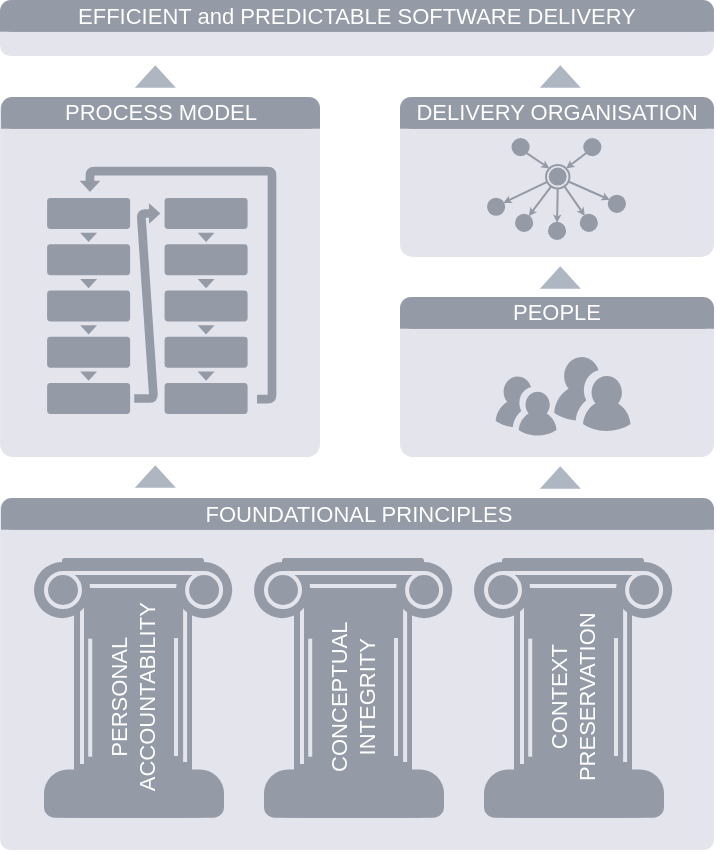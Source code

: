 <mxfile version="24.6.4" type="device" pages="16">
  <diagram id="_TLl7XVfBIo5E37kNzWz" name="overview">
    <mxGraphModel dx="602" dy="440" grid="1" gridSize="10" guides="1" tooltips="1" connect="1" arrows="1" fold="1" page="1" pageScale="1" pageWidth="1169" pageHeight="827" math="0" shadow="0">
      <root>
        <mxCell id="0" />
        <mxCell id="1" parent="0" />
        <mxCell id="WkMZ-sijgs7tFBAcTtck-1" value="" style="rounded=1;whiteSpace=wrap;html=1;fontFamily=Helvetica;fontSize=12;fontColor=default;labelBackgroundColor=default;pointerEvents=0;strokeWidth=1;align=center;verticalAlign=top;fillColor=#E4E4ED;gradientColor=none;strokeColor=none;arcSize=3;" vertex="1" parent="1">
          <mxGeometry x="520.05" y="530" width="356.95" height="176" as="geometry" />
        </mxCell>
        <mxCell id="WkMZ-sijgs7tFBAcTtck-2" value="" style="rounded=1;whiteSpace=wrap;html=1;fontFamily=Helvetica;fontSize=11;fontColor=default;labelBackgroundColor=default;verticalAlign=middle;strokeWidth=2;dashed=1;arcSize=0;dashPattern=1 1;fillColor=#959BA6;strokeColor=none;" vertex="1" parent="1">
          <mxGeometry x="520.5" y="537" width="356.5" height="8.85" as="geometry" />
        </mxCell>
        <mxCell id="WkMZ-sijgs7tFBAcTtck-3" value="FOUNDATIONAL PRINCIPLES" style="rounded=1;whiteSpace=wrap;html=1;fontFamily=Helvetica;fontSize=11;fontColor=#FFFFFF;labelBackgroundColor=none;verticalAlign=middle;strokeWidth=2;dashed=1;arcSize=35;dashPattern=1 1;fillColor=#959BA6;strokeColor=none;" vertex="1" parent="1">
          <mxGeometry x="520.5" y="530" width="356.5" height="15.85" as="geometry" />
        </mxCell>
        <mxCell id="WkMZ-sijgs7tFBAcTtck-4" value="" style="rounded=1;whiteSpace=wrap;html=1;fontFamily=Helvetica;fontSize=12;fontColor=default;labelBackgroundColor=default;pointerEvents=0;strokeWidth=1;align=center;verticalAlign=top;fillColor=#E4E4ED;gradientColor=none;strokeColor=none;arcSize=4;" vertex="1" parent="1">
          <mxGeometry x="520.05" y="329.5" width="159.95" height="180" as="geometry" />
        </mxCell>
        <mxCell id="WkMZ-sijgs7tFBAcTtck-5" value="" style="rounded=1;whiteSpace=wrap;html=1;fontFamily=Helvetica;fontSize=11;fontColor=default;labelBackgroundColor=default;verticalAlign=middle;strokeWidth=2;dashed=1;arcSize=0;dashPattern=1 1;fillColor=#959BA6;strokeColor=none;" vertex="1" parent="1">
          <mxGeometry x="520.55" y="336.5" width="159.45" height="8.85" as="geometry" />
        </mxCell>
        <mxCell id="WkMZ-sijgs7tFBAcTtck-6" value="PROCESS MODEL" style="rounded=1;whiteSpace=wrap;html=1;fontFamily=Helvetica;fontSize=11;fontColor=#FFFFFF;labelBackgroundColor=none;verticalAlign=middle;strokeWidth=2;dashed=1;arcSize=35;dashPattern=1 1;fillColor=#959BA6;strokeColor=none;" vertex="1" parent="1">
          <mxGeometry x="520.55" y="329.5" width="159.45" height="15.85" as="geometry" />
        </mxCell>
        <mxCell id="WkMZ-sijgs7tFBAcTtck-7" value="" style="rounded=1;whiteSpace=wrap;html=1;fontFamily=Helvetica;fontSize=12;fontColor=default;labelBackgroundColor=default;pointerEvents=0;strokeWidth=1;align=center;verticalAlign=top;fillColor=#E4E4ED;gradientColor=none;strokeColor=none;arcSize=8;" vertex="1" parent="1">
          <mxGeometry x="720" y="329.5" width="157" height="80" as="geometry" />
        </mxCell>
        <mxCell id="WkMZ-sijgs7tFBAcTtck-8" value="" style="rounded=1;whiteSpace=wrap;html=1;fontFamily=Helvetica;fontSize=11;fontColor=default;labelBackgroundColor=default;verticalAlign=middle;strokeWidth=2;dashed=1;arcSize=0;dashPattern=1 1;fillColor=#959BA6;strokeColor=none;" vertex="1" parent="1">
          <mxGeometry x="720" y="336.5" width="157" height="8.85" as="geometry" />
        </mxCell>
        <mxCell id="WkMZ-sijgs7tFBAcTtck-9" value="DELIVERY ORGANISATION" style="rounded=1;whiteSpace=wrap;html=1;fontFamily=Helvetica;fontSize=11;fontColor=#FFFFFF;labelBackgroundColor=none;verticalAlign=middle;strokeWidth=2;dashed=1;arcSize=35;dashPattern=1 1;fillColor=#959BA6;strokeColor=none;" vertex="1" parent="1">
          <mxGeometry x="720" y="329.5" width="157" height="15.85" as="geometry" />
        </mxCell>
        <mxCell id="WkMZ-sijgs7tFBAcTtck-10" value="" style="rounded=1;whiteSpace=wrap;html=1;fontFamily=Helvetica;fontSize=12;fontColor=default;labelBackgroundColor=default;pointerEvents=0;strokeWidth=1;align=center;verticalAlign=top;fillColor=#E4E4ED;gradientColor=none;strokeColor=none;arcSize=8;" vertex="1" parent="1">
          <mxGeometry x="720" y="429.5" width="157" height="80" as="geometry" />
        </mxCell>
        <mxCell id="WkMZ-sijgs7tFBAcTtck-11" value="" style="rounded=1;whiteSpace=wrap;html=1;fontFamily=Helvetica;fontSize=11;fontColor=default;labelBackgroundColor=default;verticalAlign=middle;strokeWidth=2;dashed=1;arcSize=0;dashPattern=1 1;fillColor=#959BA6;strokeColor=none;" vertex="1" parent="1">
          <mxGeometry x="720" y="436.5" width="157" height="8.85" as="geometry" />
        </mxCell>
        <mxCell id="WkMZ-sijgs7tFBAcTtck-12" value="PEOPLE" style="rounded=1;whiteSpace=wrap;html=1;fontFamily=Helvetica;fontSize=11;fontColor=#FFFFFF;labelBackgroundColor=none;verticalAlign=middle;strokeWidth=2;dashed=1;arcSize=35;dashPattern=1 1;fillColor=#959BA6;strokeColor=none;" vertex="1" parent="1">
          <mxGeometry x="720" y="429.5" width="157" height="15.85" as="geometry" />
        </mxCell>
        <mxCell id="WkMZ-sijgs7tFBAcTtck-13" value="" style="rounded=1;whiteSpace=wrap;html=1;fontFamily=Helvetica;fontSize=12;fontColor=default;labelBackgroundColor=default;pointerEvents=0;strokeWidth=1;align=center;verticalAlign=top;fillColor=#E4E4ED;gradientColor=none;strokeColor=none;arcSize=25;" vertex="1" parent="1">
          <mxGeometry x="520" y="288.07" width="357" height="20.93" as="geometry" />
        </mxCell>
        <mxCell id="WkMZ-sijgs7tFBAcTtck-14" value="" style="rounded=1;whiteSpace=wrap;html=1;fontFamily=Helvetica;fontSize=11;fontColor=default;labelBackgroundColor=default;verticalAlign=middle;strokeWidth=2;dashed=1;arcSize=0;dashPattern=1 1;fillColor=#959BA6;strokeColor=none;" vertex="1" parent="1">
          <mxGeometry x="520" y="288" width="357" height="8.85" as="geometry" />
        </mxCell>
        <mxCell id="WkMZ-sijgs7tFBAcTtck-35" value="" style="triangle;whiteSpace=wrap;html=1;fontFamily=Helvetica;fontSize=11;fontColor=default;labelBackgroundColor=default;rotation=90;fillColor=#AEB6C2;strokeColor=none;direction=west;aspect=fixed;" vertex="1" parent="1">
          <mxGeometry x="591.99" y="509" width="11.36" height="20.5" as="geometry" />
        </mxCell>
        <mxCell id="WkMZ-sijgs7tFBAcTtck-36" value="" style="ellipse;whiteSpace=wrap;html=1;aspect=fixed;fontFamily=Helvetica;fontSize=12;fontColor=default;labelBackgroundColor=default;pointerEvents=0;strokeWidth=1;align=center;verticalAlign=top;fillColor=#959BA6;gradientColor=none;strokeColor=#959BA6;" vertex="1" parent="1">
          <mxGeometry x="824.375" y="378.842" width="8.098" height="8.098" as="geometry" />
        </mxCell>
        <mxCell id="WkMZ-sijgs7tFBAcTtck-37" style="edgeStyle=none;rounded=0;orthogonalLoop=1;jettySize=auto;html=1;entryX=0.788;entryY=0.081;entryDx=0;entryDy=0;entryPerimeter=0;strokeColor=#959BA6;strokeWidth=1;align=center;verticalAlign=middle;fontFamily=Helvetica;fontSize=11;fontColor=default;labelBackgroundColor=default;endArrow=classic;endSize=1;targetPerimeterSpacing=0;" edge="1" parent="1" target="WkMZ-sijgs7tFBAcTtck-46">
          <mxGeometry relative="1" as="geometry">
            <mxPoint x="799" y="369.64" as="sourcePoint" />
          </mxGeometry>
        </mxCell>
        <mxCell id="WkMZ-sijgs7tFBAcTtck-38" style="edgeStyle=none;rounded=0;orthogonalLoop=1;jettySize=auto;html=1;entryX=0.5;entryY=0;entryDx=0;entryDy=0;strokeColor=#959BA6;strokeWidth=1;align=center;verticalAlign=middle;fontFamily=Helvetica;fontSize=11;fontColor=default;labelBackgroundColor=default;endArrow=classic;endSize=1;targetPerimeterSpacing=0;" edge="1" parent="1" source="WkMZ-sijgs7tFBAcTtck-40" target="WkMZ-sijgs7tFBAcTtck-47">
          <mxGeometry relative="1" as="geometry" />
        </mxCell>
        <mxCell id="WkMZ-sijgs7tFBAcTtck-39" style="edgeStyle=none;rounded=0;orthogonalLoop=1;jettySize=auto;html=1;strokeColor=#959BA6;strokeWidth=1;align=center;verticalAlign=middle;fontFamily=Helvetica;fontSize=11;fontColor=default;labelBackgroundColor=default;endArrow=classic;endSize=1;entryX=0.948;entryY=0.266;entryDx=0;entryDy=0;entryPerimeter=0;targetPerimeterSpacing=0;" edge="1" parent="1" source="WkMZ-sijgs7tFBAcTtck-40" target="WkMZ-sijgs7tFBAcTtck-45">
          <mxGeometry relative="1" as="geometry">
            <mxPoint x="773.691" y="381.251" as="targetPoint" />
          </mxGeometry>
        </mxCell>
        <mxCell id="WkMZ-sijgs7tFBAcTtck-40" value="" style="ellipse;whiteSpace=wrap;html=1;aspect=fixed;fontFamily=Helvetica;fontSize=11;fontColor=default;labelBackgroundColor=default;strokeColor=#959BA6;fillColor=#E4E4ED;" vertex="1" parent="1">
          <mxGeometry x="793" y="363.5" width="11.73" height="11.73" as="geometry" />
        </mxCell>
        <mxCell id="WkMZ-sijgs7tFBAcTtck-41" value="" style="ellipse;whiteSpace=wrap;html=1;aspect=fixed;fontFamily=Helvetica;fontSize=12;fontColor=default;labelBackgroundColor=default;pointerEvents=0;strokeWidth=1;align=center;verticalAlign=top;fillColor=#959BA6;gradientColor=none;strokeColor=#959BA6;" vertex="1" parent="1">
          <mxGeometry x="812.125" y="350.5" width="8.098" height="8.098" as="geometry" />
        </mxCell>
        <mxCell id="WkMZ-sijgs7tFBAcTtck-42" value="" style="endArrow=classic;html=1;rounded=0;strokeColor=#959BA6;align=center;verticalAlign=middle;fontFamily=Helvetica;fontSize=11;fontColor=default;labelBackgroundColor=default;entryX=1;entryY=0;entryDx=0;entryDy=0;strokeWidth=1;endSize=1;exitX=0;exitY=1;exitDx=0;exitDy=0;targetPerimeterSpacing=0;" edge="1" parent="1" source="WkMZ-sijgs7tFBAcTtck-41" target="WkMZ-sijgs7tFBAcTtck-40">
          <mxGeometry width="50" height="50" relative="1" as="geometry">
            <mxPoint x="813.875" y="357.125" as="sourcePoint" />
            <mxPoint x="873.375" y="360.806" as="targetPoint" />
          </mxGeometry>
        </mxCell>
        <mxCell id="WkMZ-sijgs7tFBAcTtck-43" value="" style="ellipse;whiteSpace=wrap;html=1;aspect=fixed;fontFamily=Helvetica;fontSize=12;fontColor=default;labelBackgroundColor=default;pointerEvents=0;strokeWidth=1;align=center;verticalAlign=top;fillColor=#959BA6;gradientColor=none;strokeColor=#959BA6;" vertex="1" parent="1">
          <mxGeometry x="776.25" y="350.5" width="8.098" height="8.098" as="geometry" />
        </mxCell>
        <mxCell id="WkMZ-sijgs7tFBAcTtck-44" value="" style="endArrow=classic;html=1;rounded=0;strokeColor=#959BA6;align=center;verticalAlign=middle;fontFamily=Helvetica;fontSize=11;fontColor=default;labelBackgroundColor=default;entryX=0;entryY=0;entryDx=0;entryDy=0;strokeWidth=1;endSize=1;exitX=1;exitY=1;exitDx=0;exitDy=0;targetPerimeterSpacing=0;" edge="1" parent="1" source="WkMZ-sijgs7tFBAcTtck-43" target="WkMZ-sijgs7tFBAcTtck-40">
          <mxGeometry width="50" height="50" relative="1" as="geometry">
            <mxPoint x="778" y="357.125" as="sourcePoint" />
            <mxPoint x="768.375" y="365.223" as="targetPoint" />
          </mxGeometry>
        </mxCell>
        <mxCell id="WkMZ-sijgs7tFBAcTtck-45" value="" style="ellipse;whiteSpace=wrap;html=1;aspect=fixed;fontFamily=Helvetica;fontSize=12;fontColor=default;labelBackgroundColor=default;pointerEvents=0;strokeWidth=1;align=center;verticalAlign=top;fillColor=#959BA6;gradientColor=none;strokeColor=#959BA6;" vertex="1" parent="1">
          <mxGeometry x="764" y="380.314" width="8.098" height="8.098" as="geometry" />
        </mxCell>
        <mxCell id="WkMZ-sijgs7tFBAcTtck-46" value="" style="ellipse;whiteSpace=wrap;html=1;aspect=fixed;fontFamily=Helvetica;fontSize=12;fontColor=default;labelBackgroundColor=default;pointerEvents=0;strokeWidth=1;align=center;verticalAlign=top;fillColor=#959BA6;gradientColor=none;strokeColor=#959BA6;" vertex="1" parent="1">
          <mxGeometry x="778" y="388.412" width="8.098" height="8.098" as="geometry" />
        </mxCell>
        <mxCell id="WkMZ-sijgs7tFBAcTtck-47" value="" style="ellipse;whiteSpace=wrap;html=1;aspect=fixed;fontFamily=Helvetica;fontSize=12;fontColor=default;labelBackgroundColor=default;pointerEvents=0;strokeWidth=1;align=center;verticalAlign=top;fillColor=#959BA6;gradientColor=none;strokeColor=#959BA6;" vertex="1" parent="1">
          <mxGeometry x="794.467" y="392.402" width="8.098" height="8.098" as="geometry" />
        </mxCell>
        <mxCell id="WkMZ-sijgs7tFBAcTtck-48" value="" style="ellipse;whiteSpace=wrap;html=1;aspect=fixed;fontFamily=Helvetica;fontSize=12;fontColor=default;labelBackgroundColor=default;pointerEvents=0;strokeWidth=1;align=center;verticalAlign=top;fillColor=#959BA6;gradientColor=none;strokeColor=#959BA6;" vertex="1" parent="1">
          <mxGeometry x="810.375" y="388.412" width="8.098" height="8.098" as="geometry" />
        </mxCell>
        <mxCell id="WkMZ-sijgs7tFBAcTtck-49" value="" style="ellipse;whiteSpace=wrap;html=1;aspect=fixed;fontFamily=Helvetica;fontSize=12;fontColor=default;labelBackgroundColor=default;pointerEvents=0;strokeWidth=1;align=center;verticalAlign=top;fillColor=#959BA6;gradientColor=none;strokeColor=#959BA6;" vertex="1" parent="1">
          <mxGeometry x="794.85" y="365.3" width="8" height="8" as="geometry" />
        </mxCell>
        <mxCell id="WkMZ-sijgs7tFBAcTtck-50" style="edgeStyle=none;rounded=0;orthogonalLoop=1;jettySize=auto;html=1;entryX=0.254;entryY=0.064;entryDx=0;entryDy=0;entryPerimeter=0;strokeColor=#959BA6;strokeWidth=1;align=center;verticalAlign=middle;fontFamily=Helvetica;fontSize=11;fontColor=default;labelBackgroundColor=default;endArrow=classic;endSize=1;targetPerimeterSpacing=0;" edge="1" parent="1" source="WkMZ-sijgs7tFBAcTtck-40" target="WkMZ-sijgs7tFBAcTtck-48">
          <mxGeometry relative="1" as="geometry" />
        </mxCell>
        <mxCell id="WkMZ-sijgs7tFBAcTtck-51" style="edgeStyle=none;rounded=0;orthogonalLoop=1;jettySize=auto;html=1;entryX=0.067;entryY=0.258;entryDx=0;entryDy=0;entryPerimeter=0;strokeColor=#959BA6;strokeWidth=1;align=center;verticalAlign=middle;fontFamily=Helvetica;fontSize=11;fontColor=default;labelBackgroundColor=default;endArrow=classic;endSize=1;targetPerimeterSpacing=0;" edge="1" parent="1" source="WkMZ-sijgs7tFBAcTtck-40" target="WkMZ-sijgs7tFBAcTtck-36">
          <mxGeometry relative="1" as="geometry" />
        </mxCell>
        <mxCell id="WkMZ-sijgs7tFBAcTtck-52" value="" style="triangle;whiteSpace=wrap;html=1;fontFamily=Helvetica;fontSize=11;fontColor=default;labelBackgroundColor=default;rotation=90;fillColor=#AEB6C2;strokeColor=none;direction=west;aspect=fixed;" vertex="1" parent="1">
          <mxGeometry x="794.47" y="509.5" width="11.36" height="20.5" as="geometry" />
        </mxCell>
        <mxCell id="WkMZ-sijgs7tFBAcTtck-53" value="" style="triangle;whiteSpace=wrap;html=1;fontFamily=Helvetica;fontSize=11;fontColor=default;labelBackgroundColor=default;rotation=90;fillColor=#AEB6C2;strokeColor=none;direction=west;aspect=fixed;" vertex="1" parent="1">
          <mxGeometry x="794.47" y="409.5" width="11.36" height="20.5" as="geometry" />
        </mxCell>
        <mxCell id="WkMZ-sijgs7tFBAcTtck-54" value="" style="triangle;whiteSpace=wrap;html=1;fontFamily=Helvetica;fontSize=11;fontColor=default;labelBackgroundColor=default;rotation=90;fillColor=#AEB6C2;strokeColor=none;direction=west;aspect=fixed;" vertex="1" parent="1">
          <mxGeometry x="794.47" y="309" width="11.36" height="20.5" as="geometry" />
        </mxCell>
        <mxCell id="WkMZ-sijgs7tFBAcTtck-55" value="" style="triangle;whiteSpace=wrap;html=1;fontFamily=Helvetica;fontSize=11;fontColor=default;labelBackgroundColor=default;rotation=90;fillColor=#AEB6C2;strokeColor=none;direction=west;aspect=fixed;" vertex="1" parent="1">
          <mxGeometry x="591.99" y="309" width="11.36" height="20.5" as="geometry" />
        </mxCell>
        <mxCell id="WkMZ-sijgs7tFBAcTtck-56" value="" style="group" vertex="1" connectable="0" parent="1">
          <mxGeometry x="537" y="560" width="99.1" height="129.85" as="geometry" />
        </mxCell>
        <mxCell id="WkMZ-sijgs7tFBAcTtck-57" value="" style="rounded=1;whiteSpace=wrap;html=1;fontFamily=Helvetica;fontSize=11;fontColor=#FFFFFF;labelBackgroundColor=none;verticalAlign=middle;strokeWidth=2;dashed=1;arcSize=50;dashPattern=1 1;fillColor=#959BA6;strokeColor=none;horizontal=0;flipV=0;flipH=0;" vertex="1" parent="WkMZ-sijgs7tFBAcTtck-56">
          <mxGeometry x="5" y="105.7" width="90" height="24.15" as="geometry" />
        </mxCell>
        <mxCell id="WkMZ-sijgs7tFBAcTtck-58" value="" style="rounded=1;whiteSpace=wrap;html=1;fontFamily=Helvetica;fontSize=11;fontColor=#FFFFFF;labelBackgroundColor=none;verticalAlign=middle;strokeWidth=2;dashed=1;arcSize=34;dashPattern=1 1;fillColor=#959BA6;strokeColor=none;horizontal=0;flipV=0;flipH=0;" vertex="1" parent="WkMZ-sijgs7tFBAcTtck-56">
          <mxGeometry x="5" y="114" width="90" height="15.85" as="geometry" />
        </mxCell>
        <mxCell id="WkMZ-sijgs7tFBAcTtck-59" value="PERSONAL&lt;div&gt;ACCOUNTABILITY&lt;/div&gt;" style="rounded=1;whiteSpace=wrap;html=1;fontFamily=Helvetica;fontSize=11;fontColor=#FFFFFF;labelBackgroundColor=none;verticalAlign=middle;strokeWidth=2;dashed=1;arcSize=11;dashPattern=1 1;fillColor=#959BA6;strokeColor=none;horizontal=0;" vertex="1" parent="WkMZ-sijgs7tFBAcTtck-56">
          <mxGeometry x="20" y="9.85" width="59" height="120" as="geometry" />
        </mxCell>
        <mxCell id="WkMZ-sijgs7tFBAcTtck-60" value="" style="rounded=1;whiteSpace=wrap;html=1;fontFamily=Helvetica;fontSize=11;fontColor=#FFFFFF;labelBackgroundColor=none;verticalAlign=middle;strokeWidth=2;dashed=1;arcSize=11;dashPattern=1 1;fillColor=#959BA6;strokeColor=none;horizontal=0;" vertex="1" parent="WkMZ-sijgs7tFBAcTtck-56">
          <mxGeometry x="14" width="71" height="13" as="geometry" />
        </mxCell>
        <mxCell id="WkMZ-sijgs7tFBAcTtck-61" value="" style="endArrow=none;html=1;rounded=1;strokeColor=#E4E4ED;strokeWidth=2;align=center;verticalAlign=middle;fontFamily=Helvetica;fontSize=11;fontColor=default;labelBackgroundColor=default;endSize=0;curved=0;" edge="1" parent="WkMZ-sijgs7tFBAcTtck-56">
          <mxGeometry width="50" height="50" relative="1" as="geometry">
            <mxPoint x="26" y="14" as="sourcePoint" />
            <mxPoint x="73" y="14" as="targetPoint" />
          </mxGeometry>
        </mxCell>
        <mxCell id="WkMZ-sijgs7tFBAcTtck-62" value="" style="endArrow=none;html=1;rounded=1;strokeColor=#E4E4ED;strokeWidth=2;align=center;verticalAlign=middle;fontFamily=Helvetica;fontSize=11;fontColor=default;labelBackgroundColor=default;endSize=0;curved=0;" edge="1" parent="WkMZ-sijgs7tFBAcTtck-56">
          <mxGeometry width="50" height="50" relative="1" as="geometry">
            <mxPoint x="71" y="99" as="sourcePoint" />
            <mxPoint x="71" y="40" as="targetPoint" />
          </mxGeometry>
        </mxCell>
        <mxCell id="WkMZ-sijgs7tFBAcTtck-63" value="" style="endArrow=none;html=1;rounded=1;strokeColor=#E4E4ED;strokeWidth=2;align=center;verticalAlign=middle;fontFamily=Helvetica;fontSize=11;fontColor=default;labelBackgroundColor=default;endSize=0;curved=0;" edge="1" parent="WkMZ-sijgs7tFBAcTtck-56">
          <mxGeometry width="50" height="50" relative="1" as="geometry">
            <mxPoint x="24" y="103" as="sourcePoint" />
            <mxPoint x="24" y="25" as="targetPoint" />
          </mxGeometry>
        </mxCell>
        <mxCell id="WkMZ-sijgs7tFBAcTtck-64" value="" style="endArrow=none;html=1;rounded=1;strokeColor=#E4E4ED;strokeWidth=2;align=center;verticalAlign=middle;fontFamily=Helvetica;fontSize=11;fontColor=default;labelBackgroundColor=default;endSize=0;curved=0;" edge="1" parent="WkMZ-sijgs7tFBAcTtck-56">
          <mxGeometry width="50" height="50" relative="1" as="geometry">
            <mxPoint x="28.1" y="99.35" as="sourcePoint" />
            <mxPoint x="28.1" y="40.35" as="targetPoint" />
          </mxGeometry>
        </mxCell>
        <mxCell id="WkMZ-sijgs7tFBAcTtck-65" value="" style="endArrow=none;html=1;rounded=1;strokeColor=#E4E4ED;strokeWidth=2;align=center;verticalAlign=middle;fontFamily=Helvetica;fontSize=11;fontColor=default;labelBackgroundColor=default;endSize=0;curved=0;" edge="1" parent="WkMZ-sijgs7tFBAcTtck-56">
          <mxGeometry width="50" height="50" relative="1" as="geometry">
            <mxPoint x="75.55" y="102" as="sourcePoint" />
            <mxPoint x="75.55" y="24" as="targetPoint" />
          </mxGeometry>
        </mxCell>
        <mxCell id="WkMZ-sijgs7tFBAcTtck-66" value="" style="ellipse;whiteSpace=wrap;html=1;aspect=fixed;fontFamily=Helvetica;fontSize=12;fontColor=default;labelBackgroundColor=default;pointerEvents=0;strokeWidth=1;align=center;verticalAlign=top;fillColor=#959BA6;gradientColor=none;strokeColor=none;" vertex="1" parent="WkMZ-sijgs7tFBAcTtck-56">
          <mxGeometry y="2" width="28.1" height="28.1" as="geometry" />
        </mxCell>
        <mxCell id="WkMZ-sijgs7tFBAcTtck-67" value="" style="ellipse;whiteSpace=wrap;html=1;aspect=fixed;fontFamily=Helvetica;fontSize=12;fontColor=default;labelBackgroundColor=default;pointerEvents=0;strokeWidth=1;align=center;verticalAlign=top;fillColor=#959BA6;gradientColor=none;strokeColor=none;" vertex="1" parent="WkMZ-sijgs7tFBAcTtck-56">
          <mxGeometry x="71" y="2" width="28.1" height="28.1" as="geometry" />
        </mxCell>
        <mxCell id="WkMZ-sijgs7tFBAcTtck-68" value="" style="ellipse;whiteSpace=wrap;html=1;aspect=fixed;fontFamily=Helvetica;fontSize=11;fontColor=default;labelBackgroundColor=default;strokeColor=#E4E4ED;fillColor=none;strokeWidth=2;" vertex="1" parent="WkMZ-sijgs7tFBAcTtck-56">
          <mxGeometry x="6" y="7.5" width="17" height="17" as="geometry" />
        </mxCell>
        <mxCell id="WkMZ-sijgs7tFBAcTtck-69" value="" style="ellipse;whiteSpace=wrap;html=1;aspect=fixed;fontFamily=Helvetica;fontSize=11;fontColor=default;labelBackgroundColor=default;strokeColor=#E4E4ED;fillColor=none;strokeWidth=2;" vertex="1" parent="WkMZ-sijgs7tFBAcTtck-56">
          <mxGeometry x="76.55" y="7.5" width="17" height="17" as="geometry" />
        </mxCell>
        <mxCell id="WkMZ-sijgs7tFBAcTtck-70" value="" style="endArrow=none;html=1;rounded=0;strokeColor=#E4E4ED;strokeWidth=2;align=center;verticalAlign=middle;fontFamily=Helvetica;fontSize=11;fontColor=default;labelBackgroundColor=default;endSize=0;" edge="1" parent="WkMZ-sijgs7tFBAcTtck-56">
          <mxGeometry width="50" height="50" relative="1" as="geometry">
            <mxPoint x="15" y="7.5" as="sourcePoint" />
            <mxPoint x="85" y="7.5" as="targetPoint" />
          </mxGeometry>
        </mxCell>
        <mxCell id="WkMZ-sijgs7tFBAcTtck-71" value="" style="group" vertex="1" connectable="0" parent="1">
          <mxGeometry x="647" y="560" width="99.1" height="129.85" as="geometry" />
        </mxCell>
        <mxCell id="WkMZ-sijgs7tFBAcTtck-72" value="" style="rounded=1;whiteSpace=wrap;html=1;fontFamily=Helvetica;fontSize=11;fontColor=#FFFFFF;labelBackgroundColor=none;verticalAlign=middle;strokeWidth=2;dashed=1;arcSize=50;dashPattern=1 1;fillColor=#959BA6;strokeColor=none;horizontal=0;flipV=0;flipH=0;" vertex="1" parent="WkMZ-sijgs7tFBAcTtck-71">
          <mxGeometry x="5" y="105.7" width="90" height="24.15" as="geometry" />
        </mxCell>
        <mxCell id="WkMZ-sijgs7tFBAcTtck-73" value="" style="rounded=1;whiteSpace=wrap;html=1;fontFamily=Helvetica;fontSize=11;fontColor=#FFFFFF;labelBackgroundColor=none;verticalAlign=middle;strokeWidth=2;dashed=1;arcSize=34;dashPattern=1 1;fillColor=#959BA6;strokeColor=none;horizontal=0;flipV=0;flipH=0;" vertex="1" parent="WkMZ-sijgs7tFBAcTtck-71">
          <mxGeometry x="5" y="114" width="90" height="15.85" as="geometry" />
        </mxCell>
        <mxCell id="WkMZ-sijgs7tFBAcTtck-74" value="CONCEPTUAL INTEGRITY" style="rounded=1;whiteSpace=wrap;html=1;fontFamily=Helvetica;fontSize=11;fontColor=#FFFFFF;labelBackgroundColor=none;verticalAlign=middle;strokeWidth=2;dashed=1;arcSize=11;dashPattern=1 1;fillColor=#959BA6;strokeColor=none;horizontal=0;" vertex="1" parent="WkMZ-sijgs7tFBAcTtck-71">
          <mxGeometry x="20" y="9.85" width="59" height="120" as="geometry" />
        </mxCell>
        <mxCell id="WkMZ-sijgs7tFBAcTtck-75" value="" style="rounded=1;whiteSpace=wrap;html=1;fontFamily=Helvetica;fontSize=11;fontColor=#FFFFFF;labelBackgroundColor=none;verticalAlign=middle;strokeWidth=2;dashed=1;arcSize=11;dashPattern=1 1;fillColor=#959BA6;strokeColor=none;horizontal=0;" vertex="1" parent="WkMZ-sijgs7tFBAcTtck-71">
          <mxGeometry x="14" width="71" height="13" as="geometry" />
        </mxCell>
        <mxCell id="WkMZ-sijgs7tFBAcTtck-76" value="" style="endArrow=none;html=1;rounded=1;strokeColor=#E4E4ED;strokeWidth=2;align=center;verticalAlign=middle;fontFamily=Helvetica;fontSize=11;fontColor=default;labelBackgroundColor=default;endSize=0;curved=0;" edge="1" parent="WkMZ-sijgs7tFBAcTtck-71">
          <mxGeometry width="50" height="50" relative="1" as="geometry">
            <mxPoint x="26" y="14" as="sourcePoint" />
            <mxPoint x="73" y="14" as="targetPoint" />
          </mxGeometry>
        </mxCell>
        <mxCell id="WkMZ-sijgs7tFBAcTtck-77" value="" style="endArrow=none;html=1;rounded=1;strokeColor=#E4E4ED;strokeWidth=2;align=center;verticalAlign=middle;fontFamily=Helvetica;fontSize=11;fontColor=default;labelBackgroundColor=default;endSize=0;curved=0;" edge="1" parent="WkMZ-sijgs7tFBAcTtck-71">
          <mxGeometry width="50" height="50" relative="1" as="geometry">
            <mxPoint x="71" y="99" as="sourcePoint" />
            <mxPoint x="71" y="40" as="targetPoint" />
          </mxGeometry>
        </mxCell>
        <mxCell id="WkMZ-sijgs7tFBAcTtck-78" value="" style="endArrow=none;html=1;rounded=1;strokeColor=#E4E4ED;strokeWidth=2;align=center;verticalAlign=middle;fontFamily=Helvetica;fontSize=11;fontColor=default;labelBackgroundColor=default;endSize=0;curved=0;" edge="1" parent="WkMZ-sijgs7tFBAcTtck-71">
          <mxGeometry width="50" height="50" relative="1" as="geometry">
            <mxPoint x="24" y="103" as="sourcePoint" />
            <mxPoint x="24" y="25" as="targetPoint" />
          </mxGeometry>
        </mxCell>
        <mxCell id="WkMZ-sijgs7tFBAcTtck-79" value="" style="endArrow=none;html=1;rounded=1;strokeColor=#E4E4ED;strokeWidth=2;align=center;verticalAlign=middle;fontFamily=Helvetica;fontSize=11;fontColor=default;labelBackgroundColor=default;endSize=0;curved=0;" edge="1" parent="WkMZ-sijgs7tFBAcTtck-71">
          <mxGeometry width="50" height="50" relative="1" as="geometry">
            <mxPoint x="28.1" y="99.35" as="sourcePoint" />
            <mxPoint x="28.1" y="40.35" as="targetPoint" />
          </mxGeometry>
        </mxCell>
        <mxCell id="WkMZ-sijgs7tFBAcTtck-80" value="" style="endArrow=none;html=1;rounded=1;strokeColor=#E4E4ED;strokeWidth=2;align=center;verticalAlign=middle;fontFamily=Helvetica;fontSize=11;fontColor=default;labelBackgroundColor=default;endSize=0;curved=0;" edge="1" parent="WkMZ-sijgs7tFBAcTtck-71">
          <mxGeometry width="50" height="50" relative="1" as="geometry">
            <mxPoint x="75.55" y="102" as="sourcePoint" />
            <mxPoint x="75.55" y="24" as="targetPoint" />
          </mxGeometry>
        </mxCell>
        <mxCell id="WkMZ-sijgs7tFBAcTtck-81" value="" style="ellipse;whiteSpace=wrap;html=1;aspect=fixed;fontFamily=Helvetica;fontSize=12;fontColor=default;labelBackgroundColor=default;pointerEvents=0;strokeWidth=1;align=center;verticalAlign=top;fillColor=#959BA6;gradientColor=none;strokeColor=none;" vertex="1" parent="WkMZ-sijgs7tFBAcTtck-71">
          <mxGeometry y="2" width="28.1" height="28.1" as="geometry" />
        </mxCell>
        <mxCell id="WkMZ-sijgs7tFBAcTtck-82" value="" style="ellipse;whiteSpace=wrap;html=1;aspect=fixed;fontFamily=Helvetica;fontSize=12;fontColor=default;labelBackgroundColor=default;pointerEvents=0;strokeWidth=1;align=center;verticalAlign=top;fillColor=#959BA6;gradientColor=none;strokeColor=none;" vertex="1" parent="WkMZ-sijgs7tFBAcTtck-71">
          <mxGeometry x="71" y="2" width="28.1" height="28.1" as="geometry" />
        </mxCell>
        <mxCell id="WkMZ-sijgs7tFBAcTtck-83" value="" style="ellipse;whiteSpace=wrap;html=1;aspect=fixed;fontFamily=Helvetica;fontSize=11;fontColor=default;labelBackgroundColor=default;strokeColor=#E4E4ED;fillColor=#959BA6;strokeWidth=2;" vertex="1" parent="WkMZ-sijgs7tFBAcTtck-71">
          <mxGeometry x="6" y="7.5" width="17" height="17" as="geometry" />
        </mxCell>
        <mxCell id="WkMZ-sijgs7tFBAcTtck-84" value="" style="ellipse;whiteSpace=wrap;html=1;aspect=fixed;fontFamily=Helvetica;fontSize=11;fontColor=default;labelBackgroundColor=default;strokeColor=#E4E4ED;fillColor=#959BA6;strokeWidth=2;" vertex="1" parent="WkMZ-sijgs7tFBAcTtck-71">
          <mxGeometry x="76.55" y="7.5" width="17" height="17" as="geometry" />
        </mxCell>
        <mxCell id="WkMZ-sijgs7tFBAcTtck-85" value="" style="endArrow=none;html=1;rounded=0;strokeColor=#E4E4ED;strokeWidth=2;align=center;verticalAlign=middle;fontFamily=Helvetica;fontSize=11;fontColor=default;labelBackgroundColor=default;endSize=0;" edge="1" parent="WkMZ-sijgs7tFBAcTtck-71">
          <mxGeometry width="50" height="50" relative="1" as="geometry">
            <mxPoint x="15" y="7.5" as="sourcePoint" />
            <mxPoint x="85" y="7.5" as="targetPoint" />
          </mxGeometry>
        </mxCell>
        <mxCell id="WkMZ-sijgs7tFBAcTtck-86" value="" style="group" vertex="1" connectable="0" parent="1">
          <mxGeometry x="757" y="560" width="99.1" height="129.85" as="geometry" />
        </mxCell>
        <mxCell id="WkMZ-sijgs7tFBAcTtck-87" value="" style="rounded=1;whiteSpace=wrap;html=1;fontFamily=Helvetica;fontSize=11;fontColor=#FFFFFF;labelBackgroundColor=none;verticalAlign=middle;strokeWidth=2;dashed=1;arcSize=50;dashPattern=1 1;fillColor=#959BA6;strokeColor=none;horizontal=0;flipV=0;flipH=0;" vertex="1" parent="WkMZ-sijgs7tFBAcTtck-86">
          <mxGeometry x="5" y="105.7" width="90" height="24.15" as="geometry" />
        </mxCell>
        <mxCell id="WkMZ-sijgs7tFBAcTtck-88" value="" style="rounded=1;whiteSpace=wrap;html=1;fontFamily=Helvetica;fontSize=11;fontColor=#FFFFFF;labelBackgroundColor=none;verticalAlign=middle;strokeWidth=2;dashed=1;arcSize=34;dashPattern=1 1;fillColor=#959BA6;strokeColor=none;horizontal=0;flipV=0;flipH=0;" vertex="1" parent="WkMZ-sijgs7tFBAcTtck-86">
          <mxGeometry x="5" y="114" width="90" height="15.85" as="geometry" />
        </mxCell>
        <mxCell id="WkMZ-sijgs7tFBAcTtck-89" value="CONTEXT PRESERVATION" style="rounded=1;whiteSpace=wrap;html=1;fontFamily=Helvetica;fontSize=11;fontColor=#FFFFFF;labelBackgroundColor=none;verticalAlign=middle;strokeWidth=2;dashed=1;arcSize=11;dashPattern=1 1;fillColor=#959BA6;strokeColor=none;horizontal=0;" vertex="1" parent="WkMZ-sijgs7tFBAcTtck-86">
          <mxGeometry x="20" y="9.85" width="59" height="120" as="geometry" />
        </mxCell>
        <mxCell id="WkMZ-sijgs7tFBAcTtck-90" value="" style="rounded=1;whiteSpace=wrap;html=1;fontFamily=Helvetica;fontSize=11;fontColor=#FFFFFF;labelBackgroundColor=none;verticalAlign=middle;strokeWidth=2;dashed=1;arcSize=11;dashPattern=1 1;fillColor=#959BA6;strokeColor=none;horizontal=0;" vertex="1" parent="WkMZ-sijgs7tFBAcTtck-86">
          <mxGeometry x="14" width="71" height="13" as="geometry" />
        </mxCell>
        <mxCell id="WkMZ-sijgs7tFBAcTtck-91" value="" style="endArrow=none;html=1;rounded=1;strokeColor=#E4E4ED;strokeWidth=2;align=center;verticalAlign=middle;fontFamily=Helvetica;fontSize=11;fontColor=default;labelBackgroundColor=default;endSize=0;curved=0;" edge="1" parent="WkMZ-sijgs7tFBAcTtck-86">
          <mxGeometry width="50" height="50" relative="1" as="geometry">
            <mxPoint x="26" y="14" as="sourcePoint" />
            <mxPoint x="73" y="14" as="targetPoint" />
          </mxGeometry>
        </mxCell>
        <mxCell id="WkMZ-sijgs7tFBAcTtck-92" value="" style="endArrow=none;html=1;rounded=1;strokeColor=#E4E4ED;strokeWidth=2;align=center;verticalAlign=middle;fontFamily=Helvetica;fontSize=11;fontColor=default;labelBackgroundColor=default;endSize=0;curved=0;" edge="1" parent="WkMZ-sijgs7tFBAcTtck-86">
          <mxGeometry width="50" height="50" relative="1" as="geometry">
            <mxPoint x="71" y="99" as="sourcePoint" />
            <mxPoint x="71" y="40" as="targetPoint" />
          </mxGeometry>
        </mxCell>
        <mxCell id="WkMZ-sijgs7tFBAcTtck-93" value="" style="endArrow=none;html=1;rounded=1;strokeColor=#E4E4ED;strokeWidth=2;align=center;verticalAlign=middle;fontFamily=Helvetica;fontSize=11;fontColor=default;labelBackgroundColor=default;endSize=0;curved=0;" edge="1" parent="WkMZ-sijgs7tFBAcTtck-86">
          <mxGeometry width="50" height="50" relative="1" as="geometry">
            <mxPoint x="24" y="103" as="sourcePoint" />
            <mxPoint x="24" y="25" as="targetPoint" />
          </mxGeometry>
        </mxCell>
        <mxCell id="WkMZ-sijgs7tFBAcTtck-94" value="" style="endArrow=none;html=1;rounded=1;strokeColor=#E4E4ED;strokeWidth=2;align=center;verticalAlign=middle;fontFamily=Helvetica;fontSize=11;fontColor=default;labelBackgroundColor=default;endSize=0;curved=0;" edge="1" parent="WkMZ-sijgs7tFBAcTtck-86">
          <mxGeometry width="50" height="50" relative="1" as="geometry">
            <mxPoint x="28.1" y="99.35" as="sourcePoint" />
            <mxPoint x="28.1" y="40.35" as="targetPoint" />
          </mxGeometry>
        </mxCell>
        <mxCell id="WkMZ-sijgs7tFBAcTtck-95" value="" style="endArrow=none;html=1;rounded=1;strokeColor=#E4E4ED;strokeWidth=2;align=center;verticalAlign=middle;fontFamily=Helvetica;fontSize=11;fontColor=default;labelBackgroundColor=default;endSize=0;curved=0;" edge="1" parent="WkMZ-sijgs7tFBAcTtck-86">
          <mxGeometry width="50" height="50" relative="1" as="geometry">
            <mxPoint x="75.55" y="102" as="sourcePoint" />
            <mxPoint x="75.55" y="24" as="targetPoint" />
          </mxGeometry>
        </mxCell>
        <mxCell id="WkMZ-sijgs7tFBAcTtck-96" value="" style="ellipse;whiteSpace=wrap;html=1;aspect=fixed;fontFamily=Helvetica;fontSize=12;fontColor=default;labelBackgroundColor=default;pointerEvents=0;strokeWidth=1;align=center;verticalAlign=top;fillColor=#959BA6;gradientColor=none;strokeColor=none;" vertex="1" parent="WkMZ-sijgs7tFBAcTtck-86">
          <mxGeometry y="2" width="28.1" height="28.1" as="geometry" />
        </mxCell>
        <mxCell id="WkMZ-sijgs7tFBAcTtck-97" value="" style="ellipse;whiteSpace=wrap;html=1;aspect=fixed;fontFamily=Helvetica;fontSize=12;fontColor=default;labelBackgroundColor=default;pointerEvents=0;strokeWidth=1;align=center;verticalAlign=top;fillColor=#959BA6;gradientColor=none;strokeColor=none;" vertex="1" parent="WkMZ-sijgs7tFBAcTtck-86">
          <mxGeometry x="71" y="2" width="28.1" height="28.1" as="geometry" />
        </mxCell>
        <mxCell id="WkMZ-sijgs7tFBAcTtck-98" value="" style="ellipse;whiteSpace=wrap;html=1;aspect=fixed;fontFamily=Helvetica;fontSize=11;fontColor=default;labelBackgroundColor=default;strokeColor=#E4E4ED;fillColor=none;strokeWidth=2;" vertex="1" parent="WkMZ-sijgs7tFBAcTtck-86">
          <mxGeometry x="6" y="7.5" width="17" height="17" as="geometry" />
        </mxCell>
        <mxCell id="WkMZ-sijgs7tFBAcTtck-99" value="" style="ellipse;whiteSpace=wrap;html=1;aspect=fixed;fontFamily=Helvetica;fontSize=11;fontColor=default;labelBackgroundColor=default;strokeColor=#E4E4ED;fillColor=none;strokeWidth=2;" vertex="1" parent="WkMZ-sijgs7tFBAcTtck-86">
          <mxGeometry x="76.55" y="7.5" width="17" height="17" as="geometry" />
        </mxCell>
        <mxCell id="WkMZ-sijgs7tFBAcTtck-100" value="" style="endArrow=none;html=1;rounded=0;strokeColor=#E4E4ED;strokeWidth=2;align=center;verticalAlign=middle;fontFamily=Helvetica;fontSize=11;fontColor=default;labelBackgroundColor=default;endSize=0;" edge="1" parent="WkMZ-sijgs7tFBAcTtck-86">
          <mxGeometry width="50" height="50" relative="1" as="geometry">
            <mxPoint x="15" y="7.5" as="sourcePoint" />
            <mxPoint x="85" y="7.5" as="targetPoint" />
          </mxGeometry>
        </mxCell>
        <mxCell id="WkMZ-sijgs7tFBAcTtck-101" value="EFFICIENT and PREDICTABLE SOFTWARE DELIVERY" style="rounded=1;whiteSpace=wrap;html=1;fontFamily=Helvetica;fontSize=11;fontColor=#FFFFFF;labelBackgroundColor=none;verticalAlign=middle;strokeWidth=2;dashed=1;arcSize=35;dashPattern=1 1;fillColor=#959BA6;strokeColor=none;" vertex="1" parent="1">
          <mxGeometry x="520" y="281" width="357" height="15.85" as="geometry" />
        </mxCell>
        <mxCell id="WkMZ-sijgs7tFBAcTtck-102" value="" style="verticalLabelPosition=bottom;sketch=0;html=1;fillColor=#959BA6;strokeColor=none;verticalAlign=top;pointerEvents=1;align=center;shape=mxgraph.cisco_safe.people_places_things_icons.icon9;fontFamily=Helvetica;fontSize=11;fontColor=default;labelBackgroundColor=default;aspect=fixed;strokeWidth=0;" vertex="1" parent="1">
          <mxGeometry x="767.6" y="469" width="30.42" height="29.5" as="geometry" />
        </mxCell>
        <mxCell id="WkMZ-sijgs7tFBAcTtck-103" value="" style="verticalLabelPosition=bottom;sketch=0;html=1;fillColor=#959BA6;strokeColor=none;verticalAlign=top;pointerEvents=1;align=center;shape=mxgraph.cisco_safe.people_places_things_icons.icon9;fontFamily=Helvetica;fontSize=11;fontColor=default;labelBackgroundColor=default;aspect=fixed;" vertex="1" parent="1">
          <mxGeometry x="797.095" y="459.5" width="38.155" height="36.999" as="geometry" />
        </mxCell>
        <mxCell id="2JigtPCoT-oHQMmNgTyI-2" value="" style="group" vertex="1" connectable="0" parent="1">
          <mxGeometry x="543.55" y="366.54" width="106.45" height="112.42" as="geometry" />
        </mxCell>
        <mxCell id="WkMZ-sijgs7tFBAcTtck-16" value="" style="rounded=1;whiteSpace=wrap;html=1;fontFamily=Helvetica;fontSize=11;fontColor=#FFFFFF;labelBackgroundColor=none;verticalAlign=middle;strokeWidth=2;dashed=1;arcSize=11;dashPattern=1 1;fillColor=#959BA6;strokeColor=none;horizontal=1;" vertex="1" parent="2JigtPCoT-oHQMmNgTyI-2">
          <mxGeometry y="13.5" width="41.51" height="15.417" as="geometry" />
        </mxCell>
        <mxCell id="WkMZ-sijgs7tFBAcTtck-17" value="" style="rounded=1;whiteSpace=wrap;html=1;fontFamily=Helvetica;fontSize=11;fontColor=#FFFFFF;labelBackgroundColor=none;verticalAlign=middle;strokeWidth=2;dashed=1;arcSize=11;dashPattern=1 1;fillColor=#959BA6;strokeColor=none;horizontal=1;" vertex="1" parent="2JigtPCoT-oHQMmNgTyI-2">
          <mxGeometry y="36.626" width="41.51" height="15.417" as="geometry" />
        </mxCell>
        <mxCell id="WkMZ-sijgs7tFBAcTtck-18" value="" style="rounded=1;whiteSpace=wrap;html=1;fontFamily=Helvetica;fontSize=11;fontColor=#FFFFFF;labelBackgroundColor=none;verticalAlign=middle;strokeWidth=2;dashed=1;arcSize=11;dashPattern=1 1;fillColor=#959BA6;strokeColor=none;horizontal=1;" vertex="1" parent="2JigtPCoT-oHQMmNgTyI-2">
          <mxGeometry y="59.751" width="41.51" height="15.417" as="geometry" />
        </mxCell>
        <mxCell id="WkMZ-sijgs7tFBAcTtck-19" value="" style="rounded=1;whiteSpace=wrap;html=1;fontFamily=Helvetica;fontSize=11;fontColor=#FFFFFF;labelBackgroundColor=none;verticalAlign=middle;strokeWidth=2;dashed=1;arcSize=11;dashPattern=1 1;fillColor=#959BA6;strokeColor=none;horizontal=1;" vertex="1" parent="2JigtPCoT-oHQMmNgTyI-2">
          <mxGeometry y="82.877" width="41.51" height="15.417" as="geometry" />
        </mxCell>
        <mxCell id="WkMZ-sijgs7tFBAcTtck-20" value="" style="rounded=1;whiteSpace=wrap;html=1;fontFamily=Helvetica;fontSize=11;fontColor=#FFFFFF;labelBackgroundColor=none;verticalAlign=middle;strokeWidth=2;dashed=1;arcSize=11;dashPattern=1 1;fillColor=#959BA6;strokeColor=none;horizontal=1;" vertex="1" parent="2JigtPCoT-oHQMmNgTyI-2">
          <mxGeometry y="106.003" width="41.51" height="15.417" as="geometry" />
        </mxCell>
        <mxCell id="WkMZ-sijgs7tFBAcTtck-21" value="" style="triangle;whiteSpace=wrap;html=1;fontFamily=Helvetica;fontSize=11;fontColor=default;labelBackgroundColor=default;rotation=90;fillColor=#959BA6;strokeColor=none;" vertex="1" parent="2JigtPCoT-oHQMmNgTyI-2">
          <mxGeometry x="18.405" y="28.917" width="4.699" height="8.479" as="geometry" />
        </mxCell>
        <mxCell id="WkMZ-sijgs7tFBAcTtck-22" value="" style="triangle;whiteSpace=wrap;html=1;fontFamily=Helvetica;fontSize=11;fontColor=default;labelBackgroundColor=default;rotation=90;fillColor=#959BA6;strokeColor=none;" vertex="1" parent="2JigtPCoT-oHQMmNgTyI-2">
          <mxGeometry x="18.405" y="52.043" width="4.699" height="8.479" as="geometry" />
        </mxCell>
        <mxCell id="WkMZ-sijgs7tFBAcTtck-23" value="" style="triangle;whiteSpace=wrap;html=1;fontFamily=Helvetica;fontSize=11;fontColor=default;labelBackgroundColor=default;rotation=90;fillColor=#959BA6;strokeColor=none;" vertex="1" parent="2JigtPCoT-oHQMmNgTyI-2">
          <mxGeometry x="18.405" y="75.169" width="4.699" height="8.479" as="geometry" />
        </mxCell>
        <mxCell id="WkMZ-sijgs7tFBAcTtck-24" value="" style="triangle;whiteSpace=wrap;html=1;fontFamily=Helvetica;fontSize=11;fontColor=default;labelBackgroundColor=default;rotation=90;fillColor=#959BA6;strokeColor=none;" vertex="1" parent="2JigtPCoT-oHQMmNgTyI-2">
          <mxGeometry x="18.405" y="98.294" width="4.699" height="8.479" as="geometry" />
        </mxCell>
        <mxCell id="WkMZ-sijgs7tFBAcTtck-25" value="" style="rounded=1;whiteSpace=wrap;html=1;fontFamily=Helvetica;fontSize=11;fontColor=#FFFFFF;labelBackgroundColor=none;verticalAlign=middle;strokeWidth=2;dashed=1;arcSize=11;dashPattern=1 1;fillColor=#959BA6;strokeColor=none;horizontal=1;" vertex="1" parent="2JigtPCoT-oHQMmNgTyI-2">
          <mxGeometry x="58.74" y="13.5" width="41.51" height="15.417" as="geometry" />
        </mxCell>
        <mxCell id="WkMZ-sijgs7tFBAcTtck-26" value="" style="rounded=1;whiteSpace=wrap;html=1;fontFamily=Helvetica;fontSize=11;fontColor=#FFFFFF;labelBackgroundColor=none;verticalAlign=middle;strokeWidth=2;dashed=1;arcSize=11;dashPattern=1 1;fillColor=#959BA6;strokeColor=none;horizontal=1;" vertex="1" parent="2JigtPCoT-oHQMmNgTyI-2">
          <mxGeometry x="58.74" y="36.626" width="41.51" height="15.417" as="geometry" />
        </mxCell>
        <mxCell id="WkMZ-sijgs7tFBAcTtck-27" value="" style="rounded=1;whiteSpace=wrap;html=1;fontFamily=Helvetica;fontSize=11;fontColor=#FFFFFF;labelBackgroundColor=none;verticalAlign=middle;strokeWidth=2;dashed=1;arcSize=11;dashPattern=1 1;fillColor=#959BA6;strokeColor=none;horizontal=1;" vertex="1" parent="2JigtPCoT-oHQMmNgTyI-2">
          <mxGeometry x="58.74" y="59.751" width="41.51" height="15.417" as="geometry" />
        </mxCell>
        <mxCell id="WkMZ-sijgs7tFBAcTtck-28" value="" style="rounded=1;whiteSpace=wrap;html=1;fontFamily=Helvetica;fontSize=11;fontColor=#FFFFFF;labelBackgroundColor=none;verticalAlign=middle;strokeWidth=2;dashed=1;arcSize=11;dashPattern=1 1;fillColor=#959BA6;strokeColor=none;horizontal=1;" vertex="1" parent="2JigtPCoT-oHQMmNgTyI-2">
          <mxGeometry x="58.74" y="82.877" width="41.51" height="15.417" as="geometry" />
        </mxCell>
        <mxCell id="WkMZ-sijgs7tFBAcTtck-29" value="" style="rounded=1;whiteSpace=wrap;html=1;fontFamily=Helvetica;fontSize=11;fontColor=#FFFFFF;labelBackgroundColor=none;verticalAlign=middle;strokeWidth=2;dashed=1;arcSize=11;dashPattern=1 1;fillColor=#959BA6;strokeColor=none;horizontal=1;" vertex="1" parent="2JigtPCoT-oHQMmNgTyI-2">
          <mxGeometry x="58.74" y="106.003" width="41.51" height="15.417" as="geometry" />
        </mxCell>
        <mxCell id="WkMZ-sijgs7tFBAcTtck-30" value="" style="triangle;whiteSpace=wrap;html=1;fontFamily=Helvetica;fontSize=11;fontColor=default;labelBackgroundColor=default;rotation=90;fillColor=#959BA6;strokeColor=none;" vertex="1" parent="2JigtPCoT-oHQMmNgTyI-2">
          <mxGeometry x="77.146" y="28.917" width="4.699" height="8.479" as="geometry" />
        </mxCell>
        <mxCell id="WkMZ-sijgs7tFBAcTtck-31" value="" style="triangle;whiteSpace=wrap;html=1;fontFamily=Helvetica;fontSize=11;fontColor=default;labelBackgroundColor=default;rotation=90;fillColor=#959BA6;strokeColor=none;" vertex="1" parent="2JigtPCoT-oHQMmNgTyI-2">
          <mxGeometry x="77.146" y="52.043" width="4.699" height="8.479" as="geometry" />
        </mxCell>
        <mxCell id="WkMZ-sijgs7tFBAcTtck-32" value="" style="triangle;whiteSpace=wrap;html=1;fontFamily=Helvetica;fontSize=11;fontColor=default;labelBackgroundColor=default;rotation=90;fillColor=#959BA6;strokeColor=none;" vertex="1" parent="2JigtPCoT-oHQMmNgTyI-2">
          <mxGeometry x="77.146" y="75.169" width="4.699" height="8.479" as="geometry" />
        </mxCell>
        <mxCell id="WkMZ-sijgs7tFBAcTtck-33" value="" style="triangle;whiteSpace=wrap;html=1;fontFamily=Helvetica;fontSize=11;fontColor=default;labelBackgroundColor=default;rotation=90;fillColor=#959BA6;strokeColor=none;" vertex="1" parent="2JigtPCoT-oHQMmNgTyI-2">
          <mxGeometry x="77.146" y="98.294" width="4.699" height="8.479" as="geometry" />
        </mxCell>
        <mxCell id="WkMZ-sijgs7tFBAcTtck-34" value="" style="shape=flexArrow;endArrow=classic;html=1;rounded=1;strokeColor=none;align=center;verticalAlign=middle;fontFamily=Helvetica;fontSize=11;fontColor=default;labelBackgroundColor=#4A5763;fillColor=#959BA6;width=4.364;endSize=1.575;endWidth=4.959;" edge="1" parent="2JigtPCoT-oHQMmNgTyI-2">
          <mxGeometry width="50" height="50" relative="1" as="geometry">
            <mxPoint x="43.076" y="113.711" as="sourcePoint" />
            <mxPoint x="57.174" y="21.209" as="targetPoint" />
            <Array as="points">
              <mxPoint x="53.258" y="113.711" />
              <mxPoint x="46.992" y="21.209" />
            </Array>
          </mxGeometry>
        </mxCell>
        <mxCell id="2JigtPCoT-oHQMmNgTyI-1" value="" style="shape=flexArrow;endArrow=classic;html=1;rounded=1;strokeColor=none;align=center;verticalAlign=middle;fontFamily=Helvetica;fontSize=11;fontColor=default;labelBackgroundColor=#4A5763;fillColor=#959BA6;width=4.364;endSize=1.575;endWidth=4.959;" edge="1" parent="2JigtPCoT-oHQMmNgTyI-2">
          <mxGeometry width="50" height="50" relative="1" as="geometry">
            <mxPoint x="104.45" y="114" as="sourcePoint" />
            <mxPoint x="21.45" y="11" as="targetPoint" />
            <Array as="points">
              <mxPoint x="112.45" y="114" />
              <mxPoint x="112.45" />
              <mxPoint x="21.45" />
            </Array>
          </mxGeometry>
        </mxCell>
      </root>
    </mxGraphModel>
  </diagram>
  <diagram id="VLaZ9r2G-lTI9MekO6KU" name="process-model">
    <mxGraphModel dx="1264" dy="924" grid="1" gridSize="10" guides="1" tooltips="1" connect="1" arrows="1" fold="1" page="1" pageScale="1" pageWidth="1169" pageHeight="827" math="0" shadow="0">
      <root>
        <mxCell id="0" />
        <mxCell id="MfzzEezJfMqcHcYeE1gG-85" value="Background" style="" parent="0" />
        <mxCell id="MfzzEezJfMqcHcYeE1gG-87" value="" style="group;strokeWidth=1;fillColor=#E4E4ED;" parent="MfzzEezJfMqcHcYeE1gG-85" vertex="1" connectable="0">
          <mxGeometry x="137.5" y="70" width="360" height="650" as="geometry" />
        </mxCell>
        <mxCell id="MfzzEezJfMqcHcYeE1gG-88" value="" style="rounded=1;whiteSpace=wrap;html=1;fontFamily=Helvetica;fontSize=11;fontColor=default;labelBackgroundColor=default;verticalAlign=middle;strokeWidth=2;dashed=1;arcSize=0;dashPattern=1 1;fillColor=#AEB6C2;strokeColor=none;" parent="MfzzEezJfMqcHcYeE1gG-87" vertex="1">
          <mxGeometry y="10" width="360" height="10" as="geometry" />
        </mxCell>
        <mxCell id="MfzzEezJfMqcHcYeE1gG-89" value="STAGE &lt;b&gt;1&lt;/b&gt;" style="rounded=1;whiteSpace=wrap;html=1;fontFamily=Helvetica;fontSize=11;fontColor=#FFFFFF;labelBackgroundColor=none;verticalAlign=middle;strokeWidth=2;dashed=1;arcSize=50;dashPattern=1 1;fillColor=#AEB6C2;strokeColor=none;" parent="MfzzEezJfMqcHcYeE1gG-87" vertex="1">
          <mxGeometry width="360" height="20" as="geometry" />
        </mxCell>
        <mxCell id="MfzzEezJfMqcHcYeE1gG-90" value="" style="rounded=1;whiteSpace=wrap;html=1;fontFamily=Helvetica;fontSize=11;fontColor=default;labelBackgroundColor=default;verticalAlign=middle;strokeWidth=4;dashed=1;arcSize=3;dashPattern=1 1;fillColor=none;strokeColor=#AEB6C2;" parent="MfzzEezJfMqcHcYeE1gG-87" vertex="1">
          <mxGeometry width="360" height="650" as="geometry" />
        </mxCell>
        <mxCell id="MfzzEezJfMqcHcYeE1gG-91" value="" style="group;strokeWidth=1;fillColor=#E4E4ED;" parent="MfzzEezJfMqcHcYeE1gG-85" vertex="1" connectable="0">
          <mxGeometry x="520" y="70" width="260" height="650" as="geometry" />
        </mxCell>
        <mxCell id="MfzzEezJfMqcHcYeE1gG-92" value="" style="rounded=1;whiteSpace=wrap;html=1;fontFamily=Helvetica;fontSize=11;fontColor=default;labelBackgroundColor=default;verticalAlign=middle;strokeWidth=2;dashed=1;arcSize=0;dashPattern=1 1;fillColor=#AEB6C2;strokeColor=none;" parent="MfzzEezJfMqcHcYeE1gG-91" vertex="1">
          <mxGeometry y="10" width="260" height="10" as="geometry" />
        </mxCell>
        <mxCell id="MfzzEezJfMqcHcYeE1gG-93" value="STAGE &lt;b&gt;2&lt;/b&gt;" style="rounded=1;whiteSpace=wrap;html=1;fontFamily=Helvetica;fontSize=11;fontColor=#FFFFFF;labelBackgroundColor=none;verticalAlign=middle;strokeWidth=2;dashed=1;arcSize=50;dashPattern=1 1;fillColor=#AEB6C2;strokeColor=none;" parent="MfzzEezJfMqcHcYeE1gG-91" vertex="1">
          <mxGeometry width="260" height="20" as="geometry" />
        </mxCell>
        <mxCell id="MfzzEezJfMqcHcYeE1gG-94" value="" style="rounded=1;whiteSpace=wrap;html=1;fontFamily=Helvetica;fontSize=11;fontColor=default;labelBackgroundColor=default;verticalAlign=middle;strokeWidth=4;dashed=1;arcSize=3;dashPattern=1 1;fillColor=none;strokeColor=#AEB6C2;" parent="MfzzEezJfMqcHcYeE1gG-91" vertex="1">
          <mxGeometry width="260" height="650" as="geometry" />
        </mxCell>
        <mxCell id="ywOjx2_bNvclS8wj50Sw-9" value="..." style="text;html=1;align=center;verticalAlign=middle;whiteSpace=wrap;rounded=0;fontFamily=Helvetica;fontSize=16;fontColor=default;labelBackgroundColor=default;" parent="MfzzEezJfMqcHcYeE1gG-85" vertex="1">
          <mxGeometry x="700" y="250" width="50" height="60" as="geometry" />
        </mxCell>
        <mxCell id="ywOjx2_bNvclS8wj50Sw-11" value="" style="group;strokeWidth=1;fillColor=#E4E4ED;" parent="MfzzEezJfMqcHcYeE1gG-85" vertex="1" connectable="0">
          <mxGeometry x="890" y="70" width="260" height="650" as="geometry" />
        </mxCell>
        <mxCell id="ywOjx2_bNvclS8wj50Sw-12" value="" style="rounded=1;whiteSpace=wrap;html=1;fontFamily=Helvetica;fontSize=11;fontColor=default;labelBackgroundColor=default;verticalAlign=middle;strokeWidth=2;dashed=1;arcSize=0;dashPattern=1 1;fillColor=#AEB6C2;strokeColor=none;" parent="ywOjx2_bNvclS8wj50Sw-11" vertex="1">
          <mxGeometry y="10" width="260" height="10" as="geometry" />
        </mxCell>
        <mxCell id="ywOjx2_bNvclS8wj50Sw-13" value="STAGE &lt;b&gt;&lt;i&gt;N&lt;/i&gt;&lt;/b&gt;" style="rounded=1;whiteSpace=wrap;html=1;fontFamily=Helvetica;fontSize=11;fontColor=#FFFFFF;labelBackgroundColor=none;verticalAlign=middle;strokeWidth=2;dashed=1;arcSize=50;dashPattern=1 1;fillColor=#AEB6C2;strokeColor=none;" parent="ywOjx2_bNvclS8wj50Sw-11" vertex="1">
          <mxGeometry width="260" height="20" as="geometry" />
        </mxCell>
        <mxCell id="ywOjx2_bNvclS8wj50Sw-14" value="" style="rounded=1;whiteSpace=wrap;html=1;fontFamily=Helvetica;fontSize=11;fontColor=default;labelBackgroundColor=default;verticalAlign=middle;strokeWidth=4;dashed=1;arcSize=3;dashPattern=1 1;fillColor=none;strokeColor=#AEB6C2;" parent="ywOjx2_bNvclS8wj50Sw-11" vertex="1">
          <mxGeometry width="260" height="650" as="geometry" />
        </mxCell>
        <mxCell id="1" value="Foreground" style="" parent="0" />
        <mxCell id="MfzzEezJfMqcHcYeE1gG-1" value="KEY:" style="text;html=1;align=right;verticalAlign=middle;whiteSpace=wrap;rounded=0;fillColor=default;fontStyle=1" parent="1" vertex="1">
          <mxGeometry x="219" y="760" width="30" height="30" as="geometry" />
        </mxCell>
        <mxCell id="4GQhn3V8tS5jq0QtPi5x-1" value="" style="rounded=1;whiteSpace=wrap;html=1;fontFamily=Helvetica;fontSize=11;fontColor=default;labelBackgroundColor=default;verticalAlign=middle;strokeWidth=2;dashed=1;" parent="1" vertex="1">
          <mxGeometry x="175" y="110" width="285" height="60" as="geometry" />
        </mxCell>
        <mxCell id="FnqrlxPkI044yoTueUpm-1" value="IDEATION" style="text;html=1;align=left;verticalAlign=middle;whiteSpace=wrap;rounded=0;fontFamily=Helvetica;fontSize=11;fontColor=default;labelBackgroundColor=default;fontStyle=1" parent="1" vertex="1">
          <mxGeometry x="190" y="125" width="60" height="30" as="geometry" />
        </mxCell>
        <mxCell id="FnqrlxPkI044yoTueUpm-2" value="" style="endArrow=none;html=1;rounded=1;strokeColor=default;align=center;verticalAlign=middle;fontFamily=Helvetica;fontSize=11;fontColor=default;labelBackgroundColor=default;strokeWidth=2;" parent="1" edge="1">
          <mxGeometry width="50" height="50" relative="1" as="geometry">
            <mxPoint x="290" y="160" as="sourcePoint" />
            <mxPoint x="290" y="120" as="targetPoint" />
          </mxGeometry>
        </mxCell>
        <mxCell id="FnqrlxPkI044yoTueUpm-3" value="Product concept.&lt;div&gt;Scope. Feasibility. Architecture concept.&lt;/div&gt;" style="text;html=1;align=center;verticalAlign=middle;whiteSpace=wrap;rounded=0;fontFamily=Helvetica;fontSize=11;fontColor=default;labelBackgroundColor=default;" parent="1" vertex="1">
          <mxGeometry x="300" y="110" width="150" height="60" as="geometry" />
        </mxCell>
        <mxCell id="FnqrlxPkI044yoTueUpm-4" value="" style="rounded=1;whiteSpace=wrap;html=1;fontFamily=Helvetica;fontSize=11;fontColor=default;labelBackgroundColor=default;verticalAlign=middle;strokeWidth=2;" parent="1" vertex="1">
          <mxGeometry x="175" y="240" width="285" height="60" as="geometry" />
        </mxCell>
        <mxCell id="FnqrlxPkI044yoTueUpm-5" value="ABSTRACTION" style="text;html=1;align=left;verticalAlign=middle;whiteSpace=wrap;rounded=0;fontFamily=Helvetica;fontSize=11;fontColor=default;labelBackgroundColor=default;fontStyle=1" parent="1" vertex="1">
          <mxGeometry x="190" y="255" width="60" height="30" as="geometry" />
        </mxCell>
        <mxCell id="FnqrlxPkI044yoTueUpm-6" value="" style="endArrow=none;html=1;rounded=1;strokeColor=default;align=center;verticalAlign=middle;fontFamily=Helvetica;fontSize=11;fontColor=default;labelBackgroundColor=default;strokeWidth=2;" parent="1" edge="1">
          <mxGeometry width="50" height="50" relative="1" as="geometry">
            <mxPoint x="290" y="290" as="sourcePoint" />
            <mxPoint x="290" y="250" as="targetPoint" />
          </mxGeometry>
        </mxCell>
        <mxCell id="FnqrlxPkI044yoTueUpm-7" value="Abstract requirements. Stakeholder sign-off. Updated estimates. Architecture concept." style="text;html=1;align=center;verticalAlign=middle;whiteSpace=wrap;rounded=0;fontFamily=Helvetica;fontSize=11;fontColor=default;labelBackgroundColor=default;" parent="1" vertex="1">
          <mxGeometry x="300" y="240" width="150" height="60" as="geometry" />
        </mxCell>
        <mxCell id="FnqrlxPkI044yoTueUpm-8" value="" style="shape=flexArrow;endArrow=classic;html=1;rounded=1;strokeColor=none;align=center;verticalAlign=middle;fontFamily=Helvetica;fontSize=11;fontColor=default;labelBackgroundColor=#4A5763;edgeStyle=orthogonalEdgeStyle;curved=1;fillColor=#4A5763;" parent="1" edge="1">
          <mxGeometry width="50" height="50" relative="1" as="geometry">
            <mxPoint x="317.16" y="180" as="sourcePoint" />
            <mxPoint x="317.16" y="230" as="targetPoint" />
          </mxGeometry>
        </mxCell>
        <mxCell id="-MIwsxqt3zuu4I9stTui-1" value="" style="rounded=1;whiteSpace=wrap;html=1;fontFamily=Helvetica;fontSize=11;fontColor=default;labelBackgroundColor=default;verticalAlign=middle;strokeWidth=2;" parent="1" vertex="1">
          <mxGeometry x="175" y="370" width="285" height="60" as="geometry" />
        </mxCell>
        <mxCell id="-MIwsxqt3zuu4I9stTui-2" value="ELABORATION" style="text;html=1;align=left;verticalAlign=middle;whiteSpace=wrap;rounded=0;fontFamily=Helvetica;fontSize=11;fontColor=default;labelBackgroundColor=default;fontStyle=1" parent="1" vertex="1">
          <mxGeometry x="190" y="385" width="60" height="30" as="geometry" />
        </mxCell>
        <mxCell id="-MIwsxqt3zuu4I9stTui-3" value="" style="endArrow=none;html=1;rounded=1;strokeColor=default;align=center;verticalAlign=middle;fontFamily=Helvetica;fontSize=9;fontColor=default;labelBackgroundColor=default;strokeWidth=2;" parent="1" edge="1">
          <mxGeometry width="50" height="50" relative="1" as="geometry">
            <mxPoint x="290" y="420" as="sourcePoint" />
            <mxPoint x="290" y="380" as="targetPoint" />
          </mxGeometry>
        </mxCell>
        <mxCell id="-MIwsxqt3zuu4I9stTui-4" value="&lt;div&gt;Refined requirements.&lt;/div&gt;&lt;div&gt;Design. Implementation plan.&lt;/div&gt;&lt;div&gt;Architectural review.&lt;/div&gt;&lt;div&gt;Architecture sign-off.&lt;/div&gt;" style="text;html=1;align=center;verticalAlign=middle;whiteSpace=wrap;rounded=0;fontFamily=Helvetica;fontSize=11;fontColor=default;labelBackgroundColor=default;" parent="1" vertex="1">
          <mxGeometry x="300" y="370" width="150" height="60" as="geometry" />
        </mxCell>
        <mxCell id="-MIwsxqt3zuu4I9stTui-5" value="" style="shape=flexArrow;endArrow=classic;html=1;rounded=1;strokeColor=none;align=center;verticalAlign=middle;fontFamily=Helvetica;fontSize=11;fontColor=default;labelBackgroundColor=#4A5763;edgeStyle=orthogonalEdgeStyle;curved=1;fillColor=#4A5763;" parent="1" edge="1">
          <mxGeometry width="50" height="50" relative="1" as="geometry">
            <mxPoint x="317.16" y="310" as="sourcePoint" />
            <mxPoint x="317.16" y="360" as="targetPoint" />
          </mxGeometry>
        </mxCell>
        <mxCell id="-MIwsxqt3zuu4I9stTui-11" value="A" style="ellipse;whiteSpace=wrap;html=1;aspect=fixed;fontFamily=Helvetica;fontSize=9;fontColor=#F5F5F5;labelBackgroundColor=none;fillColor=#4A5763;strokeColor=none;" parent="1" vertex="1">
          <mxGeometry x="219" y="155" width="25" height="25" as="geometry" />
        </mxCell>
        <mxCell id="-MIwsxqt3zuu4I9stTui-12" value="PO" style="ellipse;whiteSpace=wrap;html=1;aspect=fixed;fontFamily=Helvetica;fontSize=9;fontColor=#F5F5F5;labelBackgroundColor=none;fillColor=#4A5763;strokeColor=none;" parent="1" vertex="1">
          <mxGeometry x="190" y="155" width="25" height="25" as="geometry" />
        </mxCell>
        <mxCell id="-MIwsxqt3zuu4I9stTui-13" value="A" style="ellipse;whiteSpace=wrap;html=1;aspect=fixed;fontFamily=Helvetica;fontSize=9;fontColor=#F5F5F5;labelBackgroundColor=none;fillColor=#4A5763;strokeColor=none;" parent="1" vertex="1">
          <mxGeometry x="219" y="285" width="25" height="25" as="geometry" />
        </mxCell>
        <mxCell id="-MIwsxqt3zuu4I9stTui-14" value="PO" style="ellipse;whiteSpace=wrap;html=1;aspect=fixed;fontFamily=Helvetica;fontSize=9;fontColor=#F5F5F5;labelBackgroundColor=none;fillColor=#4A5763;strokeColor=none;" parent="1" vertex="1">
          <mxGeometry x="190" y="285" width="25" height="25" as="geometry" />
        </mxCell>
        <mxCell id="-MIwsxqt3zuu4I9stTui-15" value="A" style="ellipse;whiteSpace=wrap;html=1;aspect=fixed;fontFamily=Helvetica;fontSize=9;fontColor=#F5F5F5;labelBackgroundColor=none;fillColor=#4A5763;strokeColor=none;" parent="1" vertex="1">
          <mxGeometry x="219" y="415" width="25" height="25" as="geometry" />
        </mxCell>
        <mxCell id="-MIwsxqt3zuu4I9stTui-17" value="PE" style="ellipse;whiteSpace=wrap;html=1;aspect=fixed;fontFamily=Helvetica;fontSize=9;fontColor=#F5F5F5;labelBackgroundColor=none;fillColor=#4A5763;strokeColor=none;" parent="1" vertex="1">
          <mxGeometry x="190" y="415" width="25" height="25" as="geometry" />
        </mxCell>
        <mxCell id="-MIwsxqt3zuu4I9stTui-18" value="" style="rounded=1;whiteSpace=wrap;html=1;fontFamily=Helvetica;fontSize=11;fontColor=default;labelBackgroundColor=default;verticalAlign=middle;strokeWidth=2;" parent="1" vertex="1">
          <mxGeometry x="175" y="500" width="285" height="60" as="geometry" />
        </mxCell>
        <mxCell id="-MIwsxqt3zuu4I9stTui-19" value="FORMATION" style="text;html=1;align=left;verticalAlign=middle;whiteSpace=wrap;rounded=0;fontFamily=Helvetica;fontSize=11;fontColor=default;labelBackgroundColor=default;fontStyle=1" parent="1" vertex="1">
          <mxGeometry x="190" y="515" width="60" height="30" as="geometry" />
        </mxCell>
        <mxCell id="-MIwsxqt3zuu4I9stTui-20" value="" style="endArrow=none;html=1;rounded=1;strokeColor=default;align=center;verticalAlign=middle;fontFamily=Helvetica;fontSize=9;fontColor=default;labelBackgroundColor=default;strokeWidth=2;" parent="1" edge="1">
          <mxGeometry width="50" height="50" relative="1" as="geometry">
            <mxPoint x="290" y="550" as="sourcePoint" />
            <mxPoint x="290" y="510" as="targetPoint" />
          </mxGeometry>
        </mxCell>
        <mxCell id="-MIwsxqt3zuu4I9stTui-21" value="Delivery squad line-up.&lt;div&gt;Refined estimates.&lt;/div&gt;&lt;div&gt;Engineers briefed.&lt;/div&gt;" style="text;html=1;align=center;verticalAlign=middle;whiteSpace=wrap;rounded=0;fontFamily=Helvetica;fontSize=11;fontColor=default;labelBackgroundColor=default;" parent="1" vertex="1">
          <mxGeometry x="300" y="500" width="150" height="60" as="geometry" />
        </mxCell>
        <mxCell id="-MIwsxqt3zuu4I9stTui-22" value="" style="shape=flexArrow;endArrow=classic;html=1;rounded=1;strokeColor=none;align=center;verticalAlign=middle;fontFamily=Helvetica;fontSize=11;fontColor=default;labelBackgroundColor=#4A5763;edgeStyle=orthogonalEdgeStyle;curved=1;fillColor=#4A5763;" parent="1" edge="1">
          <mxGeometry width="50" height="50" relative="1" as="geometry">
            <mxPoint x="317.16" y="440" as="sourcePoint" />
            <mxPoint x="317.16" y="490" as="targetPoint" />
          </mxGeometry>
        </mxCell>
        <mxCell id="-MIwsxqt3zuu4I9stTui-24" value="PE" style="ellipse;whiteSpace=wrap;html=1;aspect=fixed;fontFamily=Helvetica;fontSize=9;fontColor=#F5F5F5;labelBackgroundColor=none;fillColor=#4A5763;strokeColor=none;" parent="1" vertex="1">
          <mxGeometry x="190" y="545" width="25" height="25" as="geometry" />
        </mxCell>
        <mxCell id="-MIwsxqt3zuu4I9stTui-25" value="EM" style="ellipse;whiteSpace=wrap;html=1;aspect=fixed;fontFamily=Helvetica;fontSize=9;fontColor=#F5F5F5;labelBackgroundColor=none;fillColor=#4A5763;strokeColor=none;" parent="1" vertex="1">
          <mxGeometry x="219" y="545" width="25" height="25" as="geometry" />
        </mxCell>
        <mxCell id="-MIwsxqt3zuu4I9stTui-26" value="" style="rounded=1;whiteSpace=wrap;html=1;fontFamily=Helvetica;fontSize=11;fontColor=default;labelBackgroundColor=default;verticalAlign=middle;strokeWidth=2;" parent="1" vertex="1">
          <mxGeometry x="175" y="630" width="285" height="60" as="geometry" />
        </mxCell>
        <mxCell id="-MIwsxqt3zuu4I9stTui-27" value="CONSTRUCTION" style="text;html=1;align=left;verticalAlign=middle;whiteSpace=wrap;rounded=0;fontFamily=Helvetica;fontSize=11;fontColor=default;labelBackgroundColor=default;fontStyle=1" parent="1" vertex="1">
          <mxGeometry x="190" y="645" width="60" height="30" as="geometry" />
        </mxCell>
        <mxCell id="-MIwsxqt3zuu4I9stTui-28" value="" style="endArrow=none;html=1;rounded=1;strokeColor=default;align=center;verticalAlign=middle;fontFamily=Helvetica;fontSize=9;fontColor=default;labelBackgroundColor=default;strokeWidth=2;" parent="1" edge="1">
          <mxGeometry width="50" height="50" relative="1" as="geometry">
            <mxPoint x="290" y="680" as="sourcePoint" />
            <mxPoint x="290" y="640" as="targetPoint" />
          </mxGeometry>
        </mxCell>
        <mxCell id="-MIwsxqt3zuu4I9stTui-29" value="Build." style="text;html=1;align=center;verticalAlign=middle;whiteSpace=wrap;rounded=0;fontFamily=Helvetica;fontSize=11;fontColor=default;labelBackgroundColor=default;" parent="1" vertex="1">
          <mxGeometry x="300" y="630" width="150" height="60" as="geometry" />
        </mxCell>
        <mxCell id="-MIwsxqt3zuu4I9stTui-30" value="" style="shape=flexArrow;endArrow=classic;html=1;rounded=1;strokeColor=none;align=center;verticalAlign=middle;fontFamily=Helvetica;fontSize=11;fontColor=default;labelBackgroundColor=#4A5763;edgeStyle=orthogonalEdgeStyle;curved=1;fillColor=#4A5763;" parent="1" edge="1">
          <mxGeometry width="50" height="50" relative="1" as="geometry">
            <mxPoint x="317.16" y="570" as="sourcePoint" />
            <mxPoint x="317.16" y="620" as="targetPoint" />
          </mxGeometry>
        </mxCell>
        <mxCell id="-MIwsxqt3zuu4I9stTui-31" value="PE" style="ellipse;whiteSpace=wrap;html=1;aspect=fixed;fontFamily=Helvetica;fontSize=9;fontColor=#F5F5F5;labelBackgroundColor=none;fillColor=#4A5763;strokeColor=none;" parent="1" vertex="1">
          <mxGeometry x="190" y="675" width="25" height="25" as="geometry" />
        </mxCell>
        <mxCell id="-MIwsxqt3zuu4I9stTui-32" value="E" style="ellipse;whiteSpace=wrap;html=1;aspect=fixed;fontFamily=Helvetica;fontSize=9;fontColor=#F5F5F5;labelBackgroundColor=none;fillColor=#4A5763;strokeColor=none;" parent="1" vertex="1">
          <mxGeometry x="219" y="675" width="25" height="25" as="geometry" />
        </mxCell>
        <mxCell id="MfzzEezJfMqcHcYeE1gG-97" value="" style="rounded=1;whiteSpace=wrap;html=1;fontFamily=Helvetica;fontSize=11;fontColor=default;labelBackgroundColor=default;verticalAlign=middle;strokeWidth=2;dashed=1;" parent="1" vertex="1">
          <mxGeometry x="560" y="110" width="180" height="60" as="geometry" />
        </mxCell>
        <mxCell id="MfzzEezJfMqcHcYeE1gG-98" value="IDEATION" style="text;html=1;align=left;verticalAlign=middle;whiteSpace=wrap;rounded=0;fontFamily=Helvetica;fontSize=11;fontColor=default;labelBackgroundColor=default;fontStyle=1" parent="1" vertex="1">
          <mxGeometry x="575" y="125" width="60" height="30" as="geometry" />
        </mxCell>
        <mxCell id="MfzzEezJfMqcHcYeE1gG-22" value="" style="shape=flexArrow;endArrow=classic;html=1;rounded=1;strokeColor=none;align=center;verticalAlign=middle;fontFamily=Helvetica;fontSize=11;fontColor=default;labelBackgroundColor=#4A5763;fillColor=#4A5763;" parent="1" edge="1">
          <mxGeometry width="50" height="50" relative="1" as="geometry">
            <mxPoint x="100" y="115" as="sourcePoint" />
            <mxPoint x="170" y="270" as="targetPoint" />
            <Array as="points">
              <mxPoint x="100" y="270" />
            </Array>
          </mxGeometry>
        </mxCell>
        <mxCell id="MfzzEezJfMqcHcYeE1gG-23" value="" style="shape=flexArrow;endArrow=classic;html=1;rounded=1;strokeColor=none;align=center;verticalAlign=middle;fontFamily=Helvetica;fontSize=11;fontColor=default;labelBackgroundColor=#4A5763;fillColor=#4A5763;exitX=0.5;exitY=1;exitDx=0;exitDy=0;" parent="1" edge="1">
          <mxGeometry width="50" height="50" relative="1" as="geometry">
            <mxPoint x="100.5" y="115" as="sourcePoint" />
            <mxPoint x="170" y="139" as="targetPoint" />
            <Array as="points">
              <mxPoint x="100" y="139" />
            </Array>
          </mxGeometry>
        </mxCell>
        <mxCell id="MfzzEezJfMqcHcYeE1gG-100" value="" style="shape=flexArrow;endArrow=classic;html=1;rounded=1;strokeColor=none;align=center;verticalAlign=middle;fontFamily=Helvetica;fontSize=11;fontColor=default;labelBackgroundColor=#4A5763;fillColor=#4A5763;" parent="1" edge="1">
          <mxGeometry width="50" height="50" relative="1" as="geometry">
            <mxPoint x="470" y="663" as="sourcePoint" />
            <mxPoint x="550" y="140" as="targetPoint" />
            <Array as="points">
              <mxPoint x="480" y="663" />
              <mxPoint x="480" y="140" />
            </Array>
          </mxGeometry>
        </mxCell>
        <mxCell id="MfzzEezJfMqcHcYeE1gG-101" value="" style="rounded=1;whiteSpace=wrap;html=1;fontFamily=Helvetica;fontSize=11;fontColor=default;labelBackgroundColor=default;verticalAlign=middle;strokeWidth=2;" parent="1" vertex="1">
          <mxGeometry x="560" y="240" width="180" height="60" as="geometry" />
        </mxCell>
        <mxCell id="MfzzEezJfMqcHcYeE1gG-102" value="ABSTRACTION" style="text;html=1;align=left;verticalAlign=middle;whiteSpace=wrap;rounded=0;fontFamily=Helvetica;fontSize=11;fontColor=default;labelBackgroundColor=default;fontStyle=1" parent="1" vertex="1">
          <mxGeometry x="575" y="255" width="60" height="30" as="geometry" />
        </mxCell>
        <mxCell id="MfzzEezJfMqcHcYeE1gG-103" value="" style="rounded=1;whiteSpace=wrap;html=1;fontFamily=Helvetica;fontSize=11;fontColor=default;labelBackgroundColor=default;verticalAlign=middle;strokeWidth=2;" parent="1" vertex="1">
          <mxGeometry x="560" y="370" width="180" height="60" as="geometry" />
        </mxCell>
        <mxCell id="MfzzEezJfMqcHcYeE1gG-104" value="ELABORATION" style="text;html=1;align=left;verticalAlign=middle;whiteSpace=wrap;rounded=0;fontFamily=Helvetica;fontSize=11;fontColor=default;labelBackgroundColor=default;fontStyle=1" parent="1" vertex="1">
          <mxGeometry x="575" y="385" width="60" height="30" as="geometry" />
        </mxCell>
        <mxCell id="MfzzEezJfMqcHcYeE1gG-105" value="" style="rounded=1;whiteSpace=wrap;html=1;fontFamily=Helvetica;fontSize=11;fontColor=default;labelBackgroundColor=default;verticalAlign=middle;strokeWidth=2;" parent="1" vertex="1">
          <mxGeometry x="560" y="500" width="180" height="60" as="geometry" />
        </mxCell>
        <mxCell id="MfzzEezJfMqcHcYeE1gG-106" value="FORMATION" style="text;html=1;align=left;verticalAlign=middle;whiteSpace=wrap;rounded=0;fontFamily=Helvetica;fontSize=11;fontColor=default;labelBackgroundColor=default;fontStyle=1" parent="1" vertex="1">
          <mxGeometry x="575" y="515" width="60" height="30" as="geometry" />
        </mxCell>
        <mxCell id="MfzzEezJfMqcHcYeE1gG-107" value="" style="rounded=1;whiteSpace=wrap;html=1;fontFamily=Helvetica;fontSize=11;fontColor=default;labelBackgroundColor=default;verticalAlign=middle;strokeWidth=2;" parent="1" vertex="1">
          <mxGeometry x="560" y="630" width="180" height="60" as="geometry" />
        </mxCell>
        <mxCell id="MfzzEezJfMqcHcYeE1gG-108" value="CONSTRUCTION" style="text;html=1;align=left;verticalAlign=middle;whiteSpace=wrap;rounded=0;fontFamily=Helvetica;fontSize=11;fontColor=default;labelBackgroundColor=default;fontStyle=1" parent="1" vertex="1">
          <mxGeometry x="575" y="645" width="60" height="30" as="geometry" />
        </mxCell>
        <mxCell id="MfzzEezJfMqcHcYeE1gG-110" value="" style="endArrow=none;html=1;rounded=1;strokeColor=default;align=center;verticalAlign=middle;fontFamily=Helvetica;fontSize=11;fontColor=default;labelBackgroundColor=default;strokeWidth=2;" parent="1" edge="1">
          <mxGeometry width="50" height="50" relative="1" as="geometry">
            <mxPoint x="680" y="160" as="sourcePoint" />
            <mxPoint x="680" y="120" as="targetPoint" />
          </mxGeometry>
        </mxCell>
        <mxCell id="MfzzEezJfMqcHcYeE1gG-111" value="..." style="text;html=1;align=center;verticalAlign=middle;whiteSpace=wrap;rounded=0;fontFamily=Helvetica;fontSize=16;fontColor=default;labelBackgroundColor=default;" parent="1" vertex="1">
          <mxGeometry x="690" y="110" width="50" height="60" as="geometry" />
        </mxCell>
        <mxCell id="MfzzEezJfMqcHcYeE1gG-112" value="" style="endArrow=none;html=1;rounded=1;strokeColor=default;align=center;verticalAlign=middle;fontFamily=Helvetica;fontSize=11;fontColor=default;labelBackgroundColor=default;strokeWidth=2;" parent="1" edge="1">
          <mxGeometry width="50" height="50" relative="1" as="geometry">
            <mxPoint x="680" y="290" as="sourcePoint" />
            <mxPoint x="680" y="250" as="targetPoint" />
          </mxGeometry>
        </mxCell>
        <mxCell id="MfzzEezJfMqcHcYeE1gG-114" value="" style="shape=flexArrow;endArrow=classic;html=1;rounded=1;strokeColor=none;align=center;verticalAlign=middle;fontFamily=Helvetica;fontSize=11;fontColor=default;labelBackgroundColor=#4A5763;edgeStyle=orthogonalEdgeStyle;curved=1;fillColor=#4A5763;" parent="1" edge="1">
          <mxGeometry width="50" height="50" relative="1" as="geometry">
            <mxPoint x="660.0" y="180" as="sourcePoint" />
            <mxPoint x="660.0" y="230" as="targetPoint" />
          </mxGeometry>
        </mxCell>
        <mxCell id="MfzzEezJfMqcHcYeE1gG-115" value="" style="endArrow=none;html=1;rounded=1;strokeColor=default;align=center;verticalAlign=middle;fontFamily=Helvetica;fontSize=9;fontColor=default;labelBackgroundColor=default;strokeWidth=2;" parent="1" edge="1">
          <mxGeometry width="50" height="50" relative="1" as="geometry">
            <mxPoint x="680" y="420" as="sourcePoint" />
            <mxPoint x="680" y="380" as="targetPoint" />
          </mxGeometry>
        </mxCell>
        <mxCell id="MfzzEezJfMqcHcYeE1gG-117" value="" style="shape=flexArrow;endArrow=classic;html=1;rounded=1;strokeColor=none;align=center;verticalAlign=middle;fontFamily=Helvetica;fontSize=11;fontColor=default;labelBackgroundColor=#4A5763;edgeStyle=orthogonalEdgeStyle;curved=1;fillColor=#4A5763;" parent="1" edge="1">
          <mxGeometry width="50" height="50" relative="1" as="geometry">
            <mxPoint x="660.0" y="310" as="sourcePoint" />
            <mxPoint x="660.0" y="360" as="targetPoint" />
          </mxGeometry>
        </mxCell>
        <mxCell id="MfzzEezJfMqcHcYeE1gG-118" value="" style="endArrow=none;html=1;rounded=1;strokeColor=default;align=center;verticalAlign=middle;fontFamily=Helvetica;fontSize=9;fontColor=default;labelBackgroundColor=default;strokeWidth=2;" parent="1" edge="1">
          <mxGeometry width="50" height="50" relative="1" as="geometry">
            <mxPoint x="680" y="550" as="sourcePoint" />
            <mxPoint x="680" y="510" as="targetPoint" />
          </mxGeometry>
        </mxCell>
        <mxCell id="MfzzEezJfMqcHcYeE1gG-121" value="" style="shape=flexArrow;endArrow=classic;html=1;rounded=1;strokeColor=none;align=center;verticalAlign=middle;fontFamily=Helvetica;fontSize=11;fontColor=default;labelBackgroundColor=#4A5763;edgeStyle=orthogonalEdgeStyle;curved=1;fillColor=#4A5763;" parent="1" edge="1">
          <mxGeometry width="50" height="50" relative="1" as="geometry">
            <mxPoint x="660.0" y="440" as="sourcePoint" />
            <mxPoint x="660.0" y="490" as="targetPoint" />
          </mxGeometry>
        </mxCell>
        <mxCell id="MfzzEezJfMqcHcYeE1gG-122" value="" style="endArrow=none;html=1;rounded=1;strokeColor=default;align=center;verticalAlign=middle;fontFamily=Helvetica;fontSize=9;fontColor=default;labelBackgroundColor=default;strokeWidth=2;" parent="1" edge="1">
          <mxGeometry width="50" height="50" relative="1" as="geometry">
            <mxPoint x="680" y="680" as="sourcePoint" />
            <mxPoint x="680" y="640" as="targetPoint" />
          </mxGeometry>
        </mxCell>
        <mxCell id="MfzzEezJfMqcHcYeE1gG-124" value="" style="shape=flexArrow;endArrow=classic;html=1;rounded=1;strokeColor=none;align=center;verticalAlign=middle;fontFamily=Helvetica;fontSize=11;fontColor=default;labelBackgroundColor=#4A5763;edgeStyle=orthogonalEdgeStyle;curved=1;fillColor=#4A5763;" parent="1" edge="1">
          <mxGeometry width="50" height="50" relative="1" as="geometry">
            <mxPoint x="660.0" y="570" as="sourcePoint" />
            <mxPoint x="660.0" y="620" as="targetPoint" />
          </mxGeometry>
        </mxCell>
        <mxCell id="MfzzEezJfMqcHcYeE1gG-126" value="..." style="text;html=1;align=center;verticalAlign=middle;whiteSpace=wrap;rounded=0;fontFamily=Helvetica;fontSize=16;fontColor=default;labelBackgroundColor=default;" parent="1" vertex="1">
          <mxGeometry x="690" y="370" width="50" height="60" as="geometry" />
        </mxCell>
        <mxCell id="MfzzEezJfMqcHcYeE1gG-127" value="..." style="text;html=1;align=center;verticalAlign=middle;whiteSpace=wrap;rounded=0;fontFamily=Helvetica;fontSize=16;fontColor=default;labelBackgroundColor=default;" parent="1" vertex="1">
          <mxGeometry x="690" y="500" width="50" height="60" as="geometry" />
        </mxCell>
        <mxCell id="MfzzEezJfMqcHcYeE1gG-128" value="..." style="text;html=1;align=center;verticalAlign=middle;whiteSpace=wrap;rounded=0;fontFamily=Helvetica;fontSize=16;fontColor=default;labelBackgroundColor=default;" parent="1" vertex="1">
          <mxGeometry x="690" y="630" width="50" height="60" as="geometry" />
        </mxCell>
        <mxCell id="MfzzEezJfMqcHcYeE1gG-129" value="" style="shape=flexArrow;endArrow=classic;html=1;rounded=1;strokeColor=none;align=center;verticalAlign=middle;fontFamily=Helvetica;fontSize=11;fontColor=default;labelBackgroundColor=#4A5763;fillColor=#4A5763;" parent="1" edge="1">
          <mxGeometry width="50" height="50" relative="1" as="geometry">
            <mxPoint x="470" y="661.5" as="sourcePoint" />
            <mxPoint x="550" y="270" as="targetPoint" />
            <Array as="points">
              <mxPoint x="480" y="661.5" />
              <mxPoint x="480" y="270" />
            </Array>
          </mxGeometry>
        </mxCell>
        <mxCell id="MfzzEezJfMqcHcYeE1gG-130" value="" style="group" parent="1" vertex="1" connectable="0">
          <mxGeometry x="274" y="760" width="90" height="30" as="geometry" />
        </mxCell>
        <mxCell id="MfzzEezJfMqcHcYeE1gG-2" value="A" style="ellipse;whiteSpace=wrap;html=1;aspect=fixed;fontFamily=Helvetica;fontSize=9;fontColor=#F5F5F5;labelBackgroundColor=none;fillColor=#4A5763;strokeColor=none;" parent="MfzzEezJfMqcHcYeE1gG-130" vertex="1">
          <mxGeometry y="2.5" width="25" height="25" as="geometry" />
        </mxCell>
        <mxCell id="MfzzEezJfMqcHcYeE1gG-7" value="Architect" style="text;html=1;align=left;verticalAlign=middle;whiteSpace=wrap;rounded=0;fontFamily=Helvetica;fontSize=11;fontColor=default;labelBackgroundColor=default;" parent="MfzzEezJfMqcHcYeE1gG-130" vertex="1">
          <mxGeometry x="30" width="60" height="30" as="geometry" />
        </mxCell>
        <mxCell id="MfzzEezJfMqcHcYeE1gG-131" value="" style="group" parent="1" vertex="1" connectable="0">
          <mxGeometry x="380" y="760" width="90" height="30" as="geometry" />
        </mxCell>
        <mxCell id="MfzzEezJfMqcHcYeE1gG-6" value="E" style="ellipse;whiteSpace=wrap;html=1;aspect=fixed;fontFamily=Helvetica;fontSize=9;fontColor=#F5F5F5;labelBackgroundColor=none;fillColor=#4A5763;strokeColor=none;" parent="MfzzEezJfMqcHcYeE1gG-131" vertex="1">
          <mxGeometry y="2.5" width="25" height="25" as="geometry" />
        </mxCell>
        <mxCell id="MfzzEezJfMqcHcYeE1gG-8" value="Engineer" style="text;html=1;align=left;verticalAlign=middle;whiteSpace=wrap;rounded=0;fontFamily=Helvetica;fontSize=11;fontColor=default;labelBackgroundColor=default;" parent="MfzzEezJfMqcHcYeE1gG-131" vertex="1">
          <mxGeometry x="30" width="60" height="30" as="geometry" />
        </mxCell>
        <mxCell id="MfzzEezJfMqcHcYeE1gG-132" value="" style="group" parent="1" vertex="1" connectable="0">
          <mxGeometry x="500" y="763.5" width="140" height="30" as="geometry" />
        </mxCell>
        <mxCell id="MfzzEezJfMqcHcYeE1gG-5" value="EM" style="ellipse;whiteSpace=wrap;html=1;aspect=fixed;fontFamily=Helvetica;fontSize=9;fontColor=#F5F5F5;labelBackgroundColor=none;fillColor=#4A5763;strokeColor=none;" parent="MfzzEezJfMqcHcYeE1gG-132" vertex="1">
          <mxGeometry y="1" width="25" height="25" as="geometry" />
        </mxCell>
        <mxCell id="MfzzEezJfMqcHcYeE1gG-9" value="Engineering Manager" style="text;html=1;align=left;verticalAlign=middle;whiteSpace=wrap;rounded=0;fontFamily=Helvetica;fontSize=11;fontColor=default;labelBackgroundColor=default;" parent="MfzzEezJfMqcHcYeE1gG-132" vertex="1">
          <mxGeometry x="30" width="110" height="30" as="geometry" />
        </mxCell>
        <mxCell id="MfzzEezJfMqcHcYeE1gG-133" value="" style="group" parent="1" vertex="1" connectable="0">
          <mxGeometry x="660" y="766" width="130" height="30" as="geometry" />
        </mxCell>
        <mxCell id="MfzzEezJfMqcHcYeE1gG-4" value="PE" style="ellipse;whiteSpace=wrap;html=1;aspect=fixed;fontFamily=Helvetica;fontSize=9;fontColor=#F5F5F5;labelBackgroundColor=none;fillColor=#4A5763;strokeColor=none;" parent="MfzzEezJfMqcHcYeE1gG-133" vertex="1">
          <mxGeometry width="25" height="25" as="geometry" />
        </mxCell>
        <mxCell id="MfzzEezJfMqcHcYeE1gG-11" value="Principal Engineer" style="text;html=1;align=left;verticalAlign=middle;whiteSpace=wrap;rounded=0;fontFamily=Helvetica;fontSize=11;fontColor=default;labelBackgroundColor=default;" parent="MfzzEezJfMqcHcYeE1gG-133" vertex="1">
          <mxGeometry x="30" width="100" height="30" as="geometry" />
        </mxCell>
        <mxCell id="MfzzEezJfMqcHcYeE1gG-134" value="" style="group" parent="1" vertex="1" connectable="0">
          <mxGeometry x="800" y="766" width="110" height="30" as="geometry" />
        </mxCell>
        <mxCell id="MfzzEezJfMqcHcYeE1gG-3" value="PO" style="ellipse;whiteSpace=wrap;html=1;aspect=fixed;fontFamily=Helvetica;fontSize=9;fontColor=#F5F5F5;labelBackgroundColor=none;fillColor=#4A5763;strokeColor=none;" parent="MfzzEezJfMqcHcYeE1gG-134" vertex="1">
          <mxGeometry y="2.5" width="25" height="25" as="geometry" />
        </mxCell>
        <mxCell id="MfzzEezJfMqcHcYeE1gG-12" value="Product Owner" style="text;html=1;align=left;verticalAlign=middle;whiteSpace=wrap;rounded=0;fontFamily=Helvetica;fontSize=11;fontColor=default;labelBackgroundColor=default;" parent="MfzzEezJfMqcHcYeE1gG-134" vertex="1">
          <mxGeometry x="30" width="80" height="30" as="geometry" />
        </mxCell>
        <mxCell id="ywOjx2_bNvclS8wj50Sw-2" value="" style="sketch=0;pointerEvents=1;shadow=0;dashed=0;html=1;strokeColor=none;fillColor=#4A5763;labelPosition=center;verticalLabelPosition=bottom;verticalAlign=top;outlineConnect=0;align=center;shape=mxgraph.office.concepts.clock;fontFamily=Helvetica;fontSize=11;fontColor=default;labelBackgroundColor=default;aspect=fixed;" parent="1" vertex="1">
          <mxGeometry x="355" y="197.5" width="25" height="25" as="geometry" />
        </mxCell>
        <mxCell id="ywOjx2_bNvclS8wj50Sw-3" value="pending go/no-go decision" style="text;html=1;align=center;verticalAlign=middle;whiteSpace=wrap;rounded=0;fontFamily=Helvetica;fontSize=10;fontColor=default;labelBackgroundColor=none;" parent="1" vertex="1">
          <mxGeometry x="380" y="192.5" width="70" height="30" as="geometry" />
        </mxCell>
        <mxCell id="ywOjx2_bNvclS8wj50Sw-4" value="" style="sketch=0;pointerEvents=1;shadow=0;dashed=0;html=1;strokeColor=none;fillColor=#4A5763;labelPosition=center;verticalLabelPosition=bottom;verticalAlign=top;outlineConnect=0;align=center;shape=mxgraph.office.concepts.clock;fontFamily=Helvetica;fontSize=11;fontColor=default;labelBackgroundColor=default;aspect=fixed;" parent="1" vertex="1">
          <mxGeometry x="355" y="325" width="25" height="25" as="geometry" />
        </mxCell>
        <mxCell id="ywOjx2_bNvclS8wj50Sw-5" value="pending PE capacity" style="text;html=1;align=center;verticalAlign=middle;whiteSpace=wrap;rounded=0;fontFamily=Helvetica;fontSize=10;fontColor=default;labelBackgroundColor=none;" parent="1" vertex="1">
          <mxGeometry x="380" y="320" width="60" height="30" as="geometry" />
        </mxCell>
        <mxCell id="ywOjx2_bNvclS8wj50Sw-6" value="" style="sketch=0;pointerEvents=1;shadow=0;dashed=0;html=1;strokeColor=none;fillColor=#4A5763;labelPosition=center;verticalLabelPosition=bottom;verticalAlign=top;outlineConnect=0;align=center;shape=mxgraph.office.concepts.clock;fontFamily=Helvetica;fontSize=11;fontColor=default;labelBackgroundColor=default;aspect=fixed;" parent="1" vertex="1">
          <mxGeometry x="355" y="455" width="25" height="25" as="geometry" />
        </mxCell>
        <mxCell id="ywOjx2_bNvclS8wj50Sw-7" value="pending team capacity" style="text;html=1;align=center;verticalAlign=middle;whiteSpace=wrap;rounded=0;fontFamily=Helvetica;fontSize=10;fontColor=default;labelBackgroundColor=none;" parent="1" vertex="1">
          <mxGeometry x="380" y="450" width="70" height="30" as="geometry" />
        </mxCell>
        <mxCell id="ywOjx2_bNvclS8wj50Sw-8" value="E" style="ellipse;whiteSpace=wrap;html=1;aspect=fixed;fontFamily=Helvetica;fontSize=9;fontColor=#F5F5F5;labelBackgroundColor=none;fillColor=#4A5763;strokeColor=none;" parent="1" vertex="1">
          <mxGeometry x="249" y="545" width="25" height="25" as="geometry" />
        </mxCell>
        <mxCell id="ywOjx2_bNvclS8wj50Sw-17" value="" style="rounded=1;whiteSpace=wrap;html=1;fontFamily=Helvetica;fontSize=11;fontColor=default;labelBackgroundColor=default;verticalAlign=middle;strokeWidth=2;dashed=1;" parent="1" vertex="1">
          <mxGeometry x="930" y="110" width="180" height="60" as="geometry" />
        </mxCell>
        <mxCell id="ywOjx2_bNvclS8wj50Sw-18" value="IDEATION" style="text;html=1;align=left;verticalAlign=middle;whiteSpace=wrap;rounded=0;fontFamily=Helvetica;fontSize=11;fontColor=default;labelBackgroundColor=default;fontStyle=1" parent="1" vertex="1">
          <mxGeometry x="945" y="125" width="60" height="30" as="geometry" />
        </mxCell>
        <mxCell id="ywOjx2_bNvclS8wj50Sw-19" value="" style="rounded=1;whiteSpace=wrap;html=1;fontFamily=Helvetica;fontSize=11;fontColor=default;labelBackgroundColor=default;verticalAlign=middle;strokeWidth=2;" parent="1" vertex="1">
          <mxGeometry x="930" y="240" width="180" height="60" as="geometry" />
        </mxCell>
        <mxCell id="ywOjx2_bNvclS8wj50Sw-20" value="ABSTRACTION" style="text;html=1;align=left;verticalAlign=middle;whiteSpace=wrap;rounded=0;fontFamily=Helvetica;fontSize=11;fontColor=default;labelBackgroundColor=default;fontStyle=1" parent="1" vertex="1">
          <mxGeometry x="945" y="255" width="60" height="30" as="geometry" />
        </mxCell>
        <mxCell id="ywOjx2_bNvclS8wj50Sw-21" value="" style="rounded=1;whiteSpace=wrap;html=1;fontFamily=Helvetica;fontSize=11;fontColor=default;labelBackgroundColor=default;verticalAlign=middle;strokeWidth=2;" parent="1" vertex="1">
          <mxGeometry x="930" y="370" width="180" height="60" as="geometry" />
        </mxCell>
        <mxCell id="ywOjx2_bNvclS8wj50Sw-22" value="ELABORATION" style="text;html=1;align=left;verticalAlign=middle;whiteSpace=wrap;rounded=0;fontFamily=Helvetica;fontSize=11;fontColor=default;labelBackgroundColor=default;fontStyle=1" parent="1" vertex="1">
          <mxGeometry x="945" y="385" width="60" height="30" as="geometry" />
        </mxCell>
        <mxCell id="ywOjx2_bNvclS8wj50Sw-23" value="" style="rounded=1;whiteSpace=wrap;html=1;fontFamily=Helvetica;fontSize=11;fontColor=default;labelBackgroundColor=default;verticalAlign=middle;strokeWidth=2;" parent="1" vertex="1">
          <mxGeometry x="930" y="500" width="180" height="60" as="geometry" />
        </mxCell>
        <mxCell id="ywOjx2_bNvclS8wj50Sw-24" value="FORMATION" style="text;html=1;align=left;verticalAlign=middle;whiteSpace=wrap;rounded=0;fontFamily=Helvetica;fontSize=11;fontColor=default;labelBackgroundColor=default;fontStyle=1" parent="1" vertex="1">
          <mxGeometry x="945" y="515" width="60" height="30" as="geometry" />
        </mxCell>
        <mxCell id="ywOjx2_bNvclS8wj50Sw-25" value="" style="rounded=1;whiteSpace=wrap;html=1;fontFamily=Helvetica;fontSize=11;fontColor=default;labelBackgroundColor=default;verticalAlign=middle;strokeWidth=2;" parent="1" vertex="1">
          <mxGeometry x="930" y="630" width="180" height="60" as="geometry" />
        </mxCell>
        <mxCell id="ywOjx2_bNvclS8wj50Sw-26" value="CONSTRUCTION" style="text;html=1;align=left;verticalAlign=middle;whiteSpace=wrap;rounded=0;fontFamily=Helvetica;fontSize=11;fontColor=default;labelBackgroundColor=default;fontStyle=1" parent="1" vertex="1">
          <mxGeometry x="945" y="645" width="60" height="30" as="geometry" />
        </mxCell>
        <mxCell id="ywOjx2_bNvclS8wj50Sw-27" value="" style="endArrow=none;html=1;rounded=1;strokeColor=default;align=center;verticalAlign=middle;fontFamily=Helvetica;fontSize=11;fontColor=default;labelBackgroundColor=default;strokeWidth=2;" parent="1" edge="1">
          <mxGeometry width="50" height="50" relative="1" as="geometry">
            <mxPoint x="1050" y="160" as="sourcePoint" />
            <mxPoint x="1050" y="120" as="targetPoint" />
          </mxGeometry>
        </mxCell>
        <mxCell id="ywOjx2_bNvclS8wj50Sw-28" value="..." style="text;html=1;align=center;verticalAlign=middle;whiteSpace=wrap;rounded=0;fontFamily=Helvetica;fontSize=16;fontColor=default;labelBackgroundColor=default;" parent="1" vertex="1">
          <mxGeometry x="1060" y="110" width="50" height="60" as="geometry" />
        </mxCell>
        <mxCell id="ywOjx2_bNvclS8wj50Sw-29" value="" style="endArrow=none;html=1;rounded=1;strokeColor=default;align=center;verticalAlign=middle;fontFamily=Helvetica;fontSize=11;fontColor=default;labelBackgroundColor=default;strokeWidth=2;" parent="1" edge="1">
          <mxGeometry width="50" height="50" relative="1" as="geometry">
            <mxPoint x="1050" y="290" as="sourcePoint" />
            <mxPoint x="1050" y="250" as="targetPoint" />
          </mxGeometry>
        </mxCell>
        <mxCell id="ywOjx2_bNvclS8wj50Sw-30" value="" style="shape=flexArrow;endArrow=classic;html=1;rounded=1;strokeColor=none;align=center;verticalAlign=middle;fontFamily=Helvetica;fontSize=11;fontColor=default;labelBackgroundColor=#4A5763;edgeStyle=orthogonalEdgeStyle;curved=1;fillColor=#4A5763;" parent="1" edge="1">
          <mxGeometry width="50" height="50" relative="1" as="geometry">
            <mxPoint x="1030" y="180" as="sourcePoint" />
            <mxPoint x="1030" y="230" as="targetPoint" />
          </mxGeometry>
        </mxCell>
        <mxCell id="ywOjx2_bNvclS8wj50Sw-31" value="" style="endArrow=none;html=1;rounded=1;strokeColor=default;align=center;verticalAlign=middle;fontFamily=Helvetica;fontSize=9;fontColor=default;labelBackgroundColor=default;strokeWidth=2;" parent="1" edge="1">
          <mxGeometry width="50" height="50" relative="1" as="geometry">
            <mxPoint x="1050" y="420" as="sourcePoint" />
            <mxPoint x="1050" y="380" as="targetPoint" />
          </mxGeometry>
        </mxCell>
        <mxCell id="ywOjx2_bNvclS8wj50Sw-32" value="" style="shape=flexArrow;endArrow=classic;html=1;rounded=1;strokeColor=none;align=center;verticalAlign=middle;fontFamily=Helvetica;fontSize=11;fontColor=default;labelBackgroundColor=#4A5763;edgeStyle=orthogonalEdgeStyle;curved=1;fillColor=#4A5763;" parent="1" edge="1">
          <mxGeometry width="50" height="50" relative="1" as="geometry">
            <mxPoint x="1030" y="310" as="sourcePoint" />
            <mxPoint x="1030" y="360" as="targetPoint" />
          </mxGeometry>
        </mxCell>
        <mxCell id="ywOjx2_bNvclS8wj50Sw-33" value="" style="endArrow=none;html=1;rounded=1;strokeColor=default;align=center;verticalAlign=middle;fontFamily=Helvetica;fontSize=9;fontColor=default;labelBackgroundColor=default;strokeWidth=2;" parent="1" edge="1">
          <mxGeometry width="50" height="50" relative="1" as="geometry">
            <mxPoint x="1050" y="550" as="sourcePoint" />
            <mxPoint x="1050" y="510" as="targetPoint" />
          </mxGeometry>
        </mxCell>
        <mxCell id="ywOjx2_bNvclS8wj50Sw-34" value="" style="shape=flexArrow;endArrow=classic;html=1;rounded=1;strokeColor=none;align=center;verticalAlign=middle;fontFamily=Helvetica;fontSize=11;fontColor=default;labelBackgroundColor=#4A5763;edgeStyle=orthogonalEdgeStyle;curved=1;fillColor=#4A5763;" parent="1" edge="1">
          <mxGeometry width="50" height="50" relative="1" as="geometry">
            <mxPoint x="1030" y="440" as="sourcePoint" />
            <mxPoint x="1030" y="490" as="targetPoint" />
          </mxGeometry>
        </mxCell>
        <mxCell id="ywOjx2_bNvclS8wj50Sw-35" value="" style="endArrow=none;html=1;rounded=1;strokeColor=default;align=center;verticalAlign=middle;fontFamily=Helvetica;fontSize=9;fontColor=default;labelBackgroundColor=default;strokeWidth=2;" parent="1" edge="1">
          <mxGeometry width="50" height="50" relative="1" as="geometry">
            <mxPoint x="1050" y="680" as="sourcePoint" />
            <mxPoint x="1050" y="640" as="targetPoint" />
          </mxGeometry>
        </mxCell>
        <mxCell id="ywOjx2_bNvclS8wj50Sw-36" value="" style="shape=flexArrow;endArrow=classic;html=1;rounded=1;strokeColor=none;align=center;verticalAlign=middle;fontFamily=Helvetica;fontSize=11;fontColor=default;labelBackgroundColor=#4A5763;edgeStyle=orthogonalEdgeStyle;curved=1;fillColor=#4A5763;" parent="1" edge="1">
          <mxGeometry width="50" height="50" relative="1" as="geometry">
            <mxPoint x="1030" y="570" as="sourcePoint" />
            <mxPoint x="1030" y="620" as="targetPoint" />
          </mxGeometry>
        </mxCell>
        <mxCell id="ywOjx2_bNvclS8wj50Sw-37" value="..." style="text;html=1;align=center;verticalAlign=middle;whiteSpace=wrap;rounded=0;fontFamily=Helvetica;fontSize=16;fontColor=default;labelBackgroundColor=default;" parent="1" vertex="1">
          <mxGeometry x="1060" y="370" width="50" height="60" as="geometry" />
        </mxCell>
        <mxCell id="ywOjx2_bNvclS8wj50Sw-38" value="..." style="text;html=1;align=center;verticalAlign=middle;whiteSpace=wrap;rounded=0;fontFamily=Helvetica;fontSize=16;fontColor=default;labelBackgroundColor=default;" parent="1" vertex="1">
          <mxGeometry x="1060" y="500" width="50" height="60" as="geometry" />
        </mxCell>
        <mxCell id="ywOjx2_bNvclS8wj50Sw-39" value="..." style="text;html=1;align=center;verticalAlign=middle;whiteSpace=wrap;rounded=0;fontFamily=Helvetica;fontSize=16;fontColor=default;labelBackgroundColor=default;" parent="1" vertex="1">
          <mxGeometry x="1060" y="630" width="50" height="60" as="geometry" />
        </mxCell>
        <mxCell id="ywOjx2_bNvclS8wj50Sw-44" value="" style="shape=flexArrow;endArrow=classic;html=1;rounded=1;strokeColor=none;align=center;verticalAlign=middle;fontFamily=Helvetica;fontSize=11;fontColor=default;labelBackgroundColor=#4A5763;fillColor=#4A5763;" parent="1" edge="1">
          <mxGeometry width="50" height="50" relative="1" as="geometry">
            <mxPoint x="750" y="661.5" as="sourcePoint" />
            <mxPoint x="920" y="139" as="targetPoint" />
            <Array as="points">
              <mxPoint x="840" y="660" />
              <mxPoint x="840" y="139" />
            </Array>
          </mxGeometry>
        </mxCell>
        <mxCell id="ywOjx2_bNvclS8wj50Sw-45" value="" style="shape=flexArrow;endArrow=classic;html=1;rounded=1;strokeColor=none;align=center;verticalAlign=middle;fontFamily=Helvetica;fontSize=11;fontColor=default;labelBackgroundColor=#4A5763;fillColor=#4A5763;" parent="1" edge="1">
          <mxGeometry width="50" height="50" relative="1" as="geometry">
            <mxPoint x="750" y="660" as="sourcePoint" />
            <mxPoint x="920" y="270" as="targetPoint" />
            <Array as="points">
              <mxPoint x="840" y="660" />
              <mxPoint x="840" y="270" />
            </Array>
          </mxGeometry>
        </mxCell>
        <mxCell id="ywOjx2_bNvclS8wj50Sw-48" value="..." style="text;html=1;align=center;verticalAlign=middle;whiteSpace=wrap;rounded=0;fontFamily=Helvetica;fontSize=16;fontColor=default;labelBackgroundColor=default;" parent="1" vertex="1">
          <mxGeometry x="690" y="240" width="50" height="60" as="geometry" />
        </mxCell>
        <mxCell id="ywOjx2_bNvclS8wj50Sw-49" value="..." style="text;html=1;align=center;verticalAlign=middle;whiteSpace=wrap;rounded=0;fontFamily=Helvetica;fontSize=16;fontColor=default;labelBackgroundColor=default;" parent="1" vertex="1">
          <mxGeometry x="1060" y="240" width="50" height="60" as="geometry" />
        </mxCell>
        <mxCell id="ywOjx2_bNvclS8wj50Sw-51" value="" style="shape=flexArrow;endArrow=classic;html=1;rounded=0;strokeColor=#AEB6C2;align=center;verticalAlign=middle;fontFamily=Helvetica;fontSize=11;fontColor=default;labelBackgroundColor=#4A5763;fillColor=#AEB6C2;endWidth=13.91;endSize=10.176;width=21.176;strokeWidth=4;" parent="1" edge="1">
          <mxGeometry width="50" height="50" relative="1" as="geometry">
            <mxPoint x="140" y="30" as="sourcePoint" />
            <mxPoint x="1150" y="30" as="targetPoint" />
            <mxPoint as="offset" />
          </mxGeometry>
        </mxCell>
        <mxCell id="ywOjx2_bNvclS8wj50Sw-52" value="CAPABILITY DELIVERY" style="text;html=1;align=center;verticalAlign=middle;whiteSpace=wrap;rounded=0;fontFamily=Helvetica;fontSize=11;fontColor=#FFFFFF;labelBackgroundColor=none;fontStyle=1" parent="1" vertex="1">
          <mxGeometry x="571" y="16" width="166" height="30" as="geometry" />
        </mxCell>
        <mxCell id="ywOjx2_bNvclS8wj50Sw-53" value="BEGIN" style="text;html=1;align=center;verticalAlign=middle;whiteSpace=wrap;rounded=0;fontFamily=Helvetica;fontSize=11;fontColor=default;labelBackgroundColor=default;" parent="1" vertex="1">
          <mxGeometry x="70.5" y="70" width="60" height="30" as="geometry" />
        </mxCell>
        <mxCell id="ywOjx2_bNvclS8wj50Sw-56" value="" style="shape=flexArrow;endArrow=classic;html=1;rounded=1;strokeColor=none;align=center;verticalAlign=middle;fontFamily=Helvetica;fontSize=11;fontColor=default;labelBackgroundColor=#4A5763;edgeStyle=orthogonalEdgeStyle;curved=1;fillColor=#4A5763;" parent="1" edge="1">
          <mxGeometry width="50" height="50" relative="1" as="geometry">
            <mxPoint x="1029" y="698" as="sourcePoint" />
            <mxPoint x="1029" y="748" as="targetPoint" />
          </mxGeometry>
        </mxCell>
        <mxCell id="ywOjx2_bNvclS8wj50Sw-57" value="FULLY DELIVERED" style="text;html=1;align=center;verticalAlign=middle;whiteSpace=wrap;rounded=0;fontFamily=Helvetica;fontSize=11;fontColor=default;labelBackgroundColor=default;" parent="1" vertex="1">
          <mxGeometry x="1000" y="750" width="60" height="30" as="geometry" />
        </mxCell>
        <mxCell id="ywOjx2_bNvclS8wj50Sw-62" value="" style="ellipse;whiteSpace=wrap;html=1;aspect=fixed;fontFamily=Helvetica;fontSize=9;fontColor=#F5F5F5;labelBackgroundColor=none;fillColor=#4A5763;strokeColor=none;" parent="1" vertex="1">
          <mxGeometry x="88" y="100" width="25" height="25" as="geometry" />
        </mxCell>
        <mxCell id="oB7grtycqTJ5103Od_1J-1" value="" style="rounded=0;whiteSpace=wrap;html=1;fontFamily=Helvetica;fontSize=11;fontColor=default;labelBackgroundColor=default;strokeColor=none;" parent="1" vertex="1">
          <mxGeometry x="800" y="380" width="70" height="30" as="geometry" />
        </mxCell>
        <mxCell id="ywOjx2_bNvclS8wj50Sw-46" value="..." style="text;html=1;align=center;verticalAlign=middle;whiteSpace=wrap;rounded=0;fontFamily=Helvetica;fontSize=48;fontColor=#4A5763;labelBackgroundColor=none;" parent="1" vertex="1">
          <mxGeometry x="815" y="370" width="50" height="20" as="geometry" />
        </mxCell>
      </root>
    </mxGraphModel>
  </diagram>
  <diagram name="org-model" id="TnyNX9Vgl1ORh8cvrKMd">
    <mxGraphModel dx="1817" dy="1043" grid="1" gridSize="10" guides="1" tooltips="1" connect="1" arrows="1" fold="1" page="1" pageScale="1" pageWidth="1169" pageHeight="827" math="0" shadow="0">
      <root>
        <mxCell id="0" />
        <mxCell id="1" parent="0" />
        <mxCell id="Qt5hfa3aXi_kD_p4MB_r-7" value="" style="endArrow=none;html=1;rounded=0;strokeWidth=2;dashed=1;dashPattern=1 1;jumpStyle=gap;strokeColor=#4A5763;" parent="1" edge="1">
          <mxGeometry width="50" height="50" relative="1" as="geometry">
            <mxPoint x="70" y="320" as="sourcePoint" />
            <mxPoint x="1090" y="320" as="targetPoint" />
          </mxGeometry>
        </mxCell>
        <mxCell id="Qt5hfa3aXi_kD_p4MB_r-2" value="" style="endArrow=none;html=1;rounded=0;strokeWidth=2;jumpStyle=gap;fontColor=#AEB6C2;strokeColor=#AEB6C2;" parent="1" edge="1">
          <mxGeometry width="50" height="50" relative="1" as="geometry">
            <mxPoint x="10" y="200" as="sourcePoint" />
            <mxPoint x="1140" y="200" as="targetPoint" />
          </mxGeometry>
        </mxCell>
        <mxCell id="Qt5hfa3aXi_kD_p4MB_r-4" value="" style="endArrow=none;html=1;rounded=0;strokeWidth=2;jumpStyle=gap;fontColor=#AEB6C2;strokeColor=#AEB6C2;" parent="1" edge="1">
          <mxGeometry width="50" height="50" relative="1" as="geometry">
            <mxPoint x="10" y="440" as="sourcePoint" />
            <mxPoint x="1140" y="440" as="targetPoint" />
          </mxGeometry>
        </mxCell>
        <mxCell id="Qt5hfa3aXi_kD_p4MB_r-6" value="" style="endArrow=none;html=1;rounded=0;strokeWidth=2;jumpStyle=gap;fontColor=#AEB6C2;strokeColor=#AEB6C2;" parent="1" edge="1">
          <mxGeometry width="50" height="50" relative="1" as="geometry">
            <mxPoint x="10" y="600" as="sourcePoint" />
            <mxPoint x="1140" y="600" as="targetPoint" />
          </mxGeometry>
        </mxCell>
        <mxCell id="Qt5hfa3aXi_kD_p4MB_r-8" value="DIRECTION" style="rounded=0;whiteSpace=wrap;html=1;direction=south;horizontal=0;strokeColor=none;fillColor=#AEB6C2;fontColor=#FFFFFF;" parent="1" vertex="1">
          <mxGeometry x="10" y="210" width="30" height="220" as="geometry" />
        </mxCell>
        <mxCell id="Qt5hfa3aXi_kD_p4MB_r-9" value="EXECUTION" style="rounded=0;whiteSpace=wrap;html=1;direction=south;horizontal=0;strokeColor=none;fillColor=#AEB6C2;fontColor=#FFFFFF;" parent="1" vertex="1">
          <mxGeometry x="10" y="450" width="30" height="140" as="geometry" />
        </mxCell>
        <mxCell id="Qt5hfa3aXi_kD_p4MB_r-10" value="STRATEGIC" style="text;html=1;align=left;verticalAlign=middle;whiteSpace=wrap;rounded=0;fontStyle=1;fontColor=#4A5763;" parent="1" vertex="1">
          <mxGeometry x="80" y="290" width="60" height="30" as="geometry" />
        </mxCell>
        <mxCell id="Qt5hfa3aXi_kD_p4MB_r-11" value="TACTICAL" style="text;html=1;align=left;verticalAlign=middle;whiteSpace=wrap;rounded=0;fontStyle=1;fontColor=#4A5763;" parent="1" vertex="1">
          <mxGeometry x="80" y="320" width="60" height="30" as="geometry" />
        </mxCell>
        <mxCell id="Qt5hfa3aXi_kD_p4MB_r-31" value="recruits&lt;div&gt;from&lt;/div&gt;" style="edgeStyle=orthogonalEdgeStyle;curved=1;rounded=1;orthogonalLoop=1;jettySize=auto;html=1;entryX=1;entryY=0.5;entryDx=0;entryDy=0;strokeColor=default;align=center;verticalAlign=middle;fontFamily=Helvetica;fontSize=11;fontColor=default;labelBackgroundColor=default;endArrow=classic;" parent="1" source="Qt5hfa3aXi_kD_p4MB_r-12" target="Qt5hfa3aXi_kD_p4MB_r-13" edge="1">
          <mxGeometry relative="1" as="geometry" />
        </mxCell>
        <mxCell id="Qt5hfa3aXi_kD_p4MB_r-32" value="leads delivery&lt;div&gt;squad&lt;/div&gt;&lt;div&gt;consisting of&lt;/div&gt;" style="edgeStyle=orthogonalEdgeStyle;curved=1;rounded=1;orthogonalLoop=1;jettySize=auto;html=1;entryX=1;entryY=0.5;entryDx=0;entryDy=0;strokeColor=default;align=center;verticalAlign=middle;fontFamily=Helvetica;fontSize=11;fontColor=default;labelBackgroundColor=default;endArrow=classic;" parent="1" source="Qt5hfa3aXi_kD_p4MB_r-12" target="Qt5hfa3aXi_kD_p4MB_r-16" edge="1">
          <mxGeometry x="0.282" y="-5" relative="1" as="geometry">
            <mxPoint as="offset" />
          </mxGeometry>
        </mxCell>
        <mxCell id="Qt5hfa3aXi_kD_p4MB_r-43" value="communicates&lt;div&gt;designs to&lt;/div&gt;" style="edgeStyle=orthogonalEdgeStyle;curved=1;rounded=1;orthogonalLoop=1;jettySize=auto;html=1;entryX=0;entryY=1;entryDx=0;entryDy=0;strokeColor=default;align=center;verticalAlign=middle;fontFamily=Helvetica;fontSize=11;fontColor=default;labelBackgroundColor=default;endArrow=classic;exitX=1;exitY=0;exitDx=0;exitDy=0;" parent="1" source="Qt5hfa3aXi_kD_p4MB_r-12" target="Qt5hfa3aXi_kD_p4MB_r-14" edge="1">
          <mxGeometry x="0.335" y="2" relative="1" as="geometry">
            <mxPoint as="offset" />
          </mxGeometry>
        </mxCell>
        <mxCell id="Qt5hfa3aXi_kD_p4MB_r-12" value="PRINCIPAL&lt;div&gt;ENGINEER&lt;/div&gt;" style="ellipse;whiteSpace=wrap;html=1;aspect=fixed;strokeColor=#4A5763;perimeterSpacing=1;strokeWidth=2;fillColor=#4A5763;fontColor=#F5F5F5;" parent="1" vertex="1">
          <mxGeometry x="500" y="340" width="80" height="80" as="geometry" />
        </mxCell>
        <mxCell id="Qt5hfa3aXi_kD_p4MB_r-29" value="line manager to" style="edgeStyle=orthogonalEdgeStyle;curved=1;rounded=1;orthogonalLoop=1;jettySize=auto;html=1;entryX=0.5;entryY=0;entryDx=0;entryDy=0;strokeColor=default;align=center;verticalAlign=middle;fontFamily=Helvetica;fontSize=11;fontColor=default;labelBackgroundColor=default;endArrow=classic;" parent="1" source="Qt5hfa3aXi_kD_p4MB_r-13" target="Qt5hfa3aXi_kD_p4MB_r-16" edge="1">
          <mxGeometry relative="1" as="geometry" />
        </mxCell>
        <mxCell id="Qt5hfa3aXi_kD_p4MB_r-13" value="ENG.&lt;div&gt;MANAGER&lt;/div&gt;" style="ellipse;whiteSpace=wrap;html=1;aspect=fixed;strokeWidth=2;" parent="1" vertex="1">
          <mxGeometry x="350" y="340" width="80" height="80" as="geometry" />
        </mxCell>
        <mxCell id="Qt5hfa3aXi_kD_p4MB_r-30" value="communicates&lt;div&gt;architectural&lt;/div&gt;&lt;div&gt;constraints to&lt;/div&gt;" style="edgeStyle=orthogonalEdgeStyle;curved=1;rounded=1;orthogonalLoop=1;jettySize=auto;html=1;entryX=1;entryY=0.5;entryDx=0;entryDy=0;strokeColor=default;align=center;verticalAlign=middle;fontFamily=Helvetica;fontSize=11;fontColor=default;labelBackgroundColor=default;endArrow=classic;exitX=1;exitY=1;exitDx=0;exitDy=0;" parent="1" source="Qt5hfa3aXi_kD_p4MB_r-14" target="Qt5hfa3aXi_kD_p4MB_r-12" edge="1">
          <mxGeometry x="-0.27" relative="1" as="geometry">
            <Array as="points">
              <mxPoint x="658" y="380" />
            </Array>
            <mxPoint as="offset" />
          </mxGeometry>
        </mxCell>
        <mxCell id="Qt5hfa3aXi_kD_p4MB_r-33" value="advises" style="edgeStyle=orthogonalEdgeStyle;curved=1;rounded=1;orthogonalLoop=1;jettySize=auto;html=1;entryX=0.5;entryY=0;entryDx=0;entryDy=0;strokeColor=default;align=center;verticalAlign=middle;fontFamily=Helvetica;fontSize=11;fontColor=default;labelBackgroundColor=default;endArrow=classic;" parent="1" source="Qt5hfa3aXi_kD_p4MB_r-14" target="Qt5hfa3aXi_kD_p4MB_r-18" edge="1">
          <mxGeometry x="-0.636" relative="1" as="geometry">
            <mxPoint as="offset" />
          </mxGeometry>
        </mxCell>
        <mxCell id="Qt5hfa3aXi_kD_p4MB_r-14" value="ARCHITECT" style="ellipse;whiteSpace=wrap;html=1;aspect=fixed;strokeWidth=2;" parent="1" vertex="1">
          <mxGeometry x="590" y="220" width="80" height="80" as="geometry" />
        </mxCell>
        <mxCell id="Qt5hfa3aXi_kD_p4MB_r-37" value="communicates&lt;div&gt;abstract requirements to&lt;/div&gt;" style="edgeStyle=orthogonalEdgeStyle;curved=1;rounded=1;orthogonalLoop=1;jettySize=auto;html=1;entryX=0;entryY=0;entryDx=0;entryDy=0;strokeColor=default;align=center;verticalAlign=middle;fontFamily=Helvetica;fontSize=11;fontColor=default;labelBackgroundColor=default;endArrow=classic;" parent="1" source="Qt5hfa3aXi_kD_p4MB_r-15" target="Qt5hfa3aXi_kD_p4MB_r-12" edge="1">
          <mxGeometry x="-0.091" y="-40" relative="1" as="geometry">
            <mxPoint as="offset" />
          </mxGeometry>
        </mxCell>
        <mxCell id="Qt5hfa3aXi_kD_p4MB_r-15" value="PRODUCT&lt;div&gt;OWNER&lt;/div&gt;" style="ellipse;whiteSpace=wrap;html=1;aspect=fixed;strokeWidth=2;" parent="1" vertex="1">
          <mxGeometry x="260" y="220" width="80" height="80" as="geometry" />
        </mxCell>
        <mxCell id="Qt5hfa3aXi_kD_p4MB_r-28" value="collaborates&lt;div&gt;with&lt;/div&gt;" style="edgeStyle=orthogonalEdgeStyle;curved=1;rounded=1;orthogonalLoop=1;jettySize=auto;html=1;entryX=1;entryY=0.5;entryDx=0;entryDy=0;strokeColor=default;align=center;verticalAlign=middle;fontFamily=Helvetica;fontSize=11;fontColor=default;labelBackgroundColor=default;endArrow=classic;startArrow=classic;startFill=1;" parent="1" source="Qt5hfa3aXi_kD_p4MB_r-16" target="Qt5hfa3aXi_kD_p4MB_r-20" edge="1">
          <mxGeometry relative="1" as="geometry">
            <Array as="points">
              <mxPoint x="290" y="500" />
              <mxPoint x="290" y="520" />
            </Array>
          </mxGeometry>
        </mxCell>
        <mxCell id="Qt5hfa3aXi_kD_p4MB_r-16" value="ENGINEER" style="ellipse;whiteSpace=wrap;html=1;aspect=fixed;strokeWidth=2;" parent="1" vertex="1">
          <mxGeometry x="350" y="480" width="80" height="80" as="geometry" />
        </mxCell>
        <mxCell id="Qt5hfa3aXi_kD_p4MB_r-17" value="" style="endArrow=none;html=1;rounded=0;strokeWidth=2;dashed=1;dashPattern=1 1;jumpStyle=gap;" parent="1" edge="1">
          <mxGeometry width="50" height="50" relative="1" as="geometry">
            <mxPoint x="320" y="679" as="sourcePoint" />
            <mxPoint x="1090" y="149" as="targetPoint" />
          </mxGeometry>
        </mxCell>
        <mxCell id="Qt5hfa3aXi_kD_p4MB_r-60" value="line manager to" style="edgeStyle=orthogonalEdgeStyle;curved=1;rounded=1;orthogonalLoop=1;jettySize=auto;html=1;strokeColor=default;align=center;verticalAlign=middle;fontFamily=Helvetica;fontSize=11;fontColor=default;labelBackgroundColor=default;endArrow=classic;entryX=1;entryY=0.5;entryDx=0;entryDy=0;" parent="1" source="Qt5hfa3aXi_kD_p4MB_r-18" target="Qt5hfa3aXi_kD_p4MB_r-19" edge="1">
          <mxGeometry x="-0.492" y="-30" relative="1" as="geometry">
            <Array as="points">
              <mxPoint x="880" y="530" />
            </Array>
            <mxPoint as="offset" />
          </mxGeometry>
        </mxCell>
        <mxCell id="Qt5hfa3aXi_kD_p4MB_r-18" value="SYSTEM&lt;div&gt;TESTING&lt;/div&gt;&lt;div&gt;MANAGER&lt;/div&gt;" style="ellipse;whiteSpace=wrap;html=1;aspect=fixed;strokeWidth=2;" parent="1" vertex="1">
          <mxGeometry x="840" y="339" width="80" height="80" as="geometry" />
        </mxCell>
        <mxCell id="Qt5hfa3aXi_kD_p4MB_r-19" value="SYSTEM&lt;div&gt;TESTER&lt;/div&gt;" style="ellipse;whiteSpace=wrap;html=1;aspect=fixed;strokeWidth=2;" parent="1" vertex="1">
          <mxGeometry x="720" y="490" width="80" height="80" as="geometry" />
        </mxCell>
        <mxCell id="Qt5hfa3aXi_kD_p4MB_r-20" value="SPECIALIST" style="ellipse;whiteSpace=wrap;html=1;aspect=fixed;dashed=1;strokeWidth=2;" parent="1" vertex="1">
          <mxGeometry x="170" y="480" width="80" height="80" as="geometry" />
        </mxCell>
        <mxCell id="Qt5hfa3aXi_kD_p4MB_r-21" value="ALL SYSTEMS" style="text;html=1;align=right;verticalAlign=middle;whiteSpace=wrap;rounded=0;rotation=-34;" parent="1" vertex="1">
          <mxGeometry x="260" y="639" width="120" height="30" as="geometry" />
        </mxCell>
        <mxCell id="Qt5hfa3aXi_kD_p4MB_r-22" value="SYSTEMS WITH&lt;div&gt;2+ TEAMS&lt;/div&gt;" style="text;html=1;align=left;verticalAlign=middle;whiteSpace=wrap;rounded=0;rotation=-34.7;" parent="1" vertex="1">
          <mxGeometry x="370" y="630.08" width="100" height="30" as="geometry" />
        </mxCell>
        <mxCell id="Qt5hfa3aXi_kD_p4MB_r-38" value="informs" style="edgeStyle=orthogonalEdgeStyle;curved=1;rounded=1;orthogonalLoop=1;jettySize=auto;html=1;entryX=0;entryY=0.5;entryDx=0;entryDy=0;strokeColor=default;align=center;verticalAlign=middle;fontFamily=Helvetica;fontSize=11;fontColor=default;labelBackgroundColor=default;endArrow=classic;exitX=0.5;exitY=1;exitDx=0;exitDy=0;" parent="1" source="Qt5hfa3aXi_kD_p4MB_r-23" target="Qt5hfa3aXi_kD_p4MB_r-15" edge="1">
          <mxGeometry x="-0.2" y="10" relative="1" as="geometry">
            <mxPoint as="offset" />
          </mxGeometry>
        </mxCell>
        <mxCell id="Qt5hfa3aXi_kD_p4MB_r-23" value="BUSINESS&lt;div&gt;STAKE-HOLDER&lt;/div&gt;" style="ellipse;whiteSpace=wrap;html=1;aspect=fixed;strokeWidth=2;dashed=1;dashPattern=1 1;" parent="1" vertex="1">
          <mxGeometry x="60" y="100" width="80" height="80" as="geometry" />
        </mxCell>
        <mxCell id="Qt5hfa3aXi_kD_p4MB_r-57" style="edgeStyle=orthogonalEdgeStyle;curved=1;rounded=1;orthogonalLoop=1;jettySize=auto;html=1;entryX=0.5;entryY=0;entryDx=0;entryDy=0;strokeColor=default;align=center;verticalAlign=middle;fontFamily=Helvetica;fontSize=11;fontColor=default;labelBackgroundColor=default;endArrow=classic;" parent="1" source="Qt5hfa3aXi_kD_p4MB_r-24" target="Qt5hfa3aXi_kD_p4MB_r-15" edge="1">
          <mxGeometry relative="1" as="geometry" />
        </mxCell>
        <mxCell id="Qt5hfa3aXi_kD_p4MB_r-59" style="edgeStyle=orthogonalEdgeStyle;curved=1;rounded=1;orthogonalLoop=1;jettySize=auto;html=1;entryX=0.5;entryY=0;entryDx=0;entryDy=0;strokeColor=default;align=center;verticalAlign=middle;fontFamily=Helvetica;fontSize=11;fontColor=default;labelBackgroundColor=default;endArrow=classic;" parent="1" source="Qt5hfa3aXi_kD_p4MB_r-24" target="Qt5hfa3aXi_kD_p4MB_r-13" edge="1">
          <mxGeometry relative="1" as="geometry" />
        </mxCell>
        <mxCell id="Qt5hfa3aXi_kD_p4MB_r-24" value="HIGH-LEVEL MANAGER" style="ellipse;whiteSpace=wrap;html=1;aspect=fixed;strokeWidth=2;dashed=1;dashPattern=1 1;" parent="1" vertex="1">
          <mxGeometry x="170" y="100" width="80" height="80" as="geometry" />
        </mxCell>
        <mxCell id="Qt5hfa3aXi_kD_p4MB_r-25" value="PROJECT&lt;div&gt;COORDI-NATOR&lt;/div&gt;" style="ellipse;whiteSpace=wrap;html=1;aspect=fixed;dashed=1;strokeWidth=2;" parent="1" vertex="1">
          <mxGeometry x="1000" y="340" width="80" height="80" as="geometry" />
        </mxCell>
        <mxCell id="Qt5hfa3aXi_kD_p4MB_r-26" value="forms delivery&lt;div&gt;squad with&lt;/div&gt;" style="edgeStyle=orthogonalEdgeStyle;rounded=1;orthogonalLoop=1;jettySize=auto;html=1;entryX=0;entryY=0.5;entryDx=0;entryDy=0;curved=1;exitX=0.5;exitY=1;exitDx=0;exitDy=0;" parent="1" source="Qt5hfa3aXi_kD_p4MB_r-16" target="Qt5hfa3aXi_kD_p4MB_r-16" edge="1">
          <mxGeometry x="0.333" relative="1" as="geometry">
            <Array as="points">
              <mxPoint x="390" y="580" />
              <mxPoint x="310" y="580" />
              <mxPoint x="310" y="520" />
            </Array>
            <mxPoint as="offset" />
          </mxGeometry>
        </mxCell>
        <mxCell id="Qt5hfa3aXi_kD_p4MB_r-36" value="collaborates on product&amp;nbsp;&lt;div&gt;concept and&amp;nbsp;&lt;/div&gt;&lt;div&gt;abstract requirements&lt;/div&gt;" style="edgeStyle=orthogonalEdgeStyle;curved=1;rounded=1;orthogonalLoop=1;jettySize=auto;html=1;entryX=0.076;entryY=0.247;entryDx=0;entryDy=0;strokeColor=default;align=center;verticalAlign=middle;fontFamily=Helvetica;fontSize=11;fontColor=default;labelBackgroundColor=default;endArrow=classic;exitX=0.945;exitY=0.237;exitDx=0;exitDy=0;startArrow=classic;startFill=1;entryPerimeter=0;exitPerimeter=0;" parent="1" source="Qt5hfa3aXi_kD_p4MB_r-15" target="Qt5hfa3aXi_kD_p4MB_r-14" edge="1">
          <mxGeometry x="-0.122" y="-1" relative="1" as="geometry">
            <Array as="points">
              <mxPoint x="460" y="239" />
            </Array>
            <mxPoint as="offset" />
          </mxGeometry>
        </mxCell>
        <mxCell id="Qt5hfa3aXi_kD_p4MB_r-58" style="edgeStyle=orthogonalEdgeStyle;curved=1;rounded=1;orthogonalLoop=1;jettySize=auto;html=1;entryX=0.724;entryY=0.061;entryDx=0;entryDy=0;entryPerimeter=0;strokeColor=default;align=center;verticalAlign=middle;fontFamily=Helvetica;fontSize=11;fontColor=default;labelBackgroundColor=default;endArrow=classic;" parent="1" source="Qt5hfa3aXi_kD_p4MB_r-24" target="Qt5hfa3aXi_kD_p4MB_r-12" edge="1">
          <mxGeometry relative="1" as="geometry" />
        </mxCell>
        <mxCell id="Qt5hfa3aXi_kD_p4MB_r-42" value="line manager to" style="edgeStyle=orthogonalEdgeStyle;curved=1;rounded=1;orthogonalLoop=1;jettySize=auto;html=1;strokeColor=default;align=center;verticalAlign=middle;fontFamily=Helvetica;fontSize=11;fontColor=default;labelBackgroundColor=default;endArrow=classic;entryX=0.5;entryY=0;entryDx=0;entryDy=0;exitX=1;exitY=0.5;exitDx=0;exitDy=0;" parent="1" source="Qt5hfa3aXi_kD_p4MB_r-24" target="Qt5hfa3aXi_kD_p4MB_r-14" edge="1">
          <mxGeometry x="-0.773" relative="1" as="geometry">
            <mxPoint x="526.88" y="99.36" as="targetPoint" />
            <Array as="points">
              <mxPoint x="630" y="140" />
            </Array>
            <mxPoint as="offset" />
          </mxGeometry>
        </mxCell>
        <mxCell id="Qt5hfa3aXi_kD_p4MB_r-61" value="supports" style="edgeStyle=orthogonalEdgeStyle;curved=1;rounded=1;orthogonalLoop=1;jettySize=auto;html=1;strokeColor=default;align=center;verticalAlign=middle;fontFamily=Helvetica;fontSize=11;fontColor=default;labelBackgroundColor=default;endArrow=classic;entryX=0.962;entryY=0.679;entryDx=0;entryDy=0;entryPerimeter=0;" parent="1" source="Qt5hfa3aXi_kD_p4MB_r-25" target="Qt5hfa3aXi_kD_p4MB_r-12" edge="1">
          <mxGeometry x="-0.042" y="20" relative="1" as="geometry">
            <mxPoint x="600" y="390" as="targetPoint" />
            <Array as="points">
              <mxPoint x="770" y="269" />
              <mxPoint x="770" y="395" />
            </Array>
            <mxPoint as="offset" />
          </mxGeometry>
        </mxCell>
        <mxCell id="Qt5hfa3aXi_kD_p4MB_r-62" value="CENTRAL&lt;div&gt;ROLE&lt;/div&gt;" style="ellipse;whiteSpace=wrap;html=1;aspect=fixed;strokeColor=#4A5763;perimeterSpacing=1;strokeWidth=2;fillColor=#4A5763;fontColor=#F5F5F5;" parent="1" vertex="1">
          <mxGeometry x="970" y="630.08" width="80" height="80" as="geometry" />
        </mxCell>
        <mxCell id="Qt5hfa3aXi_kD_p4MB_r-63" value="REQUIRED ROLE" style="ellipse;whiteSpace=wrap;html=1;aspect=fixed;strokeWidth=2;" parent="1" vertex="1">
          <mxGeometry x="1060" y="630.08" width="80" height="80" as="geometry" />
        </mxCell>
        <mxCell id="Qt5hfa3aXi_kD_p4MB_r-64" value="OPTIONAL ROLE" style="ellipse;whiteSpace=wrap;html=1;aspect=fixed;dashed=1;strokeWidth=2;" parent="1" vertex="1">
          <mxGeometry x="1060" y="720.08" width="80" height="80" as="geometry" />
        </mxCell>
        <mxCell id="Qt5hfa3aXi_kD_p4MB_r-73" value="EXTERNAL ROLE" style="ellipse;whiteSpace=wrap;html=1;aspect=fixed;dashed=1;strokeWidth=2;dashPattern=1 1;" parent="1" vertex="1">
          <mxGeometry x="970" y="720.08" width="80" height="80" as="geometry" />
        </mxCell>
        <mxCell id="Qt5hfa3aXi_kD_p4MB_r-65" value="KEY:" style="text;html=1;align=right;verticalAlign=middle;whiteSpace=wrap;rounded=0;fillColor=default;fontStyle=1" parent="1" vertex="1">
          <mxGeometry x="930" y="700" width="30" height="30" as="geometry" />
        </mxCell>
        <mxCell id="Qt5hfa3aXi_kD_p4MB_r-34" value="advises" style="edgeStyle=orthogonalEdgeStyle;curved=1;rounded=1;orthogonalLoop=1;jettySize=auto;html=1;entryX=0.5;entryY=0;entryDx=0;entryDy=0;strokeColor=default;align=center;verticalAlign=middle;fontFamily=Helvetica;fontSize=11;fontColor=default;labelBackgroundColor=default;endArrow=classic;exitX=1;exitY=0;exitDx=0;exitDy=0;" parent="1" source="Qt5hfa3aXi_kD_p4MB_r-15" target="Qt5hfa3aXi_kD_p4MB_r-18" edge="1">
          <mxGeometry relative="1" as="geometry">
            <Array as="points">
              <mxPoint x="328" y="160" />
              <mxPoint x="880" y="160" />
            </Array>
          </mxGeometry>
        </mxCell>
      </root>
    </mxGraphModel>
  </diagram>
  <diagram name="startup-org" id="6BbdkbK9WOrCf1WoXYDl">
    <mxGraphModel dx="1817" dy="1043" grid="1" gridSize="10" guides="1" tooltips="1" connect="1" arrows="1" fold="1" page="1" pageScale="1" pageWidth="1169" pageHeight="827" math="0" shadow="0">
      <root>
        <mxCell id="Ts7W2RJm4AdiiJTcDGuK-0" />
        <mxCell id="Ts7W2RJm4AdiiJTcDGuK-1" parent="Ts7W2RJm4AdiiJTcDGuK-0" />
        <mxCell id="Ts7W2RJm4AdiiJTcDGuK-3" value="" style="endArrow=none;html=1;rounded=0;strokeWidth=2;jumpStyle=gap;fontColor=#AEB6C2;strokeColor=#AEB6C2;" parent="Ts7W2RJm4AdiiJTcDGuK-1" edge="1">
          <mxGeometry width="50" height="50" relative="1" as="geometry">
            <mxPoint x="10" y="200" as="sourcePoint" />
            <mxPoint x="1140" y="200" as="targetPoint" />
          </mxGeometry>
        </mxCell>
        <mxCell id="Ts7W2RJm4AdiiJTcDGuK-4" value="" style="endArrow=none;html=1;rounded=0;strokeWidth=2;jumpStyle=gap;fontColor=#AEB6C2;strokeColor=#AEB6C2;" parent="Ts7W2RJm4AdiiJTcDGuK-1" edge="1">
          <mxGeometry width="50" height="50" relative="1" as="geometry">
            <mxPoint x="10" y="440" as="sourcePoint" />
            <mxPoint x="1140" y="440" as="targetPoint" />
          </mxGeometry>
        </mxCell>
        <mxCell id="Ts7W2RJm4AdiiJTcDGuK-5" value="" style="endArrow=none;html=1;rounded=0;strokeWidth=2;jumpStyle=gap;fontColor=#AEB6C2;strokeColor=#AEB6C2;" parent="Ts7W2RJm4AdiiJTcDGuK-1" edge="1">
          <mxGeometry width="50" height="50" relative="1" as="geometry">
            <mxPoint x="10" y="600" as="sourcePoint" />
            <mxPoint x="1140" y="600" as="targetPoint" />
          </mxGeometry>
        </mxCell>
        <mxCell id="Ts7W2RJm4AdiiJTcDGuK-6" value="DIRECTION" style="rounded=0;whiteSpace=wrap;html=1;direction=south;horizontal=0;strokeColor=none;fillColor=#AEB6C2;fontColor=#FFFFFF;" parent="Ts7W2RJm4AdiiJTcDGuK-1" vertex="1">
          <mxGeometry x="10" y="210" width="30" height="220" as="geometry" />
        </mxCell>
        <mxCell id="Ts7W2RJm4AdiiJTcDGuK-7" value="EXECUTION" style="rounded=0;whiteSpace=wrap;html=1;direction=south;horizontal=0;strokeColor=none;fillColor=#AEB6C2;fontColor=#FFFFFF;" parent="Ts7W2RJm4AdiiJTcDGuK-1" vertex="1">
          <mxGeometry x="10" y="450" width="30" height="140" as="geometry" />
        </mxCell>
        <mxCell id="Ts7W2RJm4AdiiJTcDGuK-8" value="STRATEGIC" style="text;html=1;align=left;verticalAlign=middle;whiteSpace=wrap;rounded=0;fontStyle=1;fontColor=#4A5763;" parent="Ts7W2RJm4AdiiJTcDGuK-1" vertex="1">
          <mxGeometry x="80" y="290" width="60" height="30" as="geometry" />
        </mxCell>
        <mxCell id="Ts7W2RJm4AdiiJTcDGuK-9" value="TACTICAL" style="text;html=1;align=left;verticalAlign=middle;whiteSpace=wrap;rounded=0;fontStyle=1;fontColor=#4A5763;" parent="Ts7W2RJm4AdiiJTcDGuK-1" vertex="1">
          <mxGeometry x="80" y="320" width="60" height="30" as="geometry" />
        </mxCell>
        <mxCell id="Ts7W2RJm4AdiiJTcDGuK-13" value="PRINCIPAL&lt;div&gt;ENGINEER&lt;/div&gt;" style="ellipse;whiteSpace=wrap;html=1;aspect=fixed;strokeColor=default;perimeterSpacing=1;strokeWidth=2;fillColor=default;fontColor=default;align=center;verticalAlign=middle;fontFamily=Helvetica;fontSize=12;dashed=1;" parent="Ts7W2RJm4AdiiJTcDGuK-1" vertex="1">
          <mxGeometry x="560" y="339" width="80" height="80" as="geometry" />
        </mxCell>
        <mxCell id="Ts7W2RJm4AdiiJTcDGuK-15" value="ENG.&lt;div&gt;MANAGER&lt;/div&gt;" style="ellipse;whiteSpace=wrap;html=1;aspect=fixed;strokeWidth=2;dashed=1;" parent="Ts7W2RJm4AdiiJTcDGuK-1" vertex="1">
          <mxGeometry x="300" y="340" width="80" height="80" as="geometry" />
        </mxCell>
        <mxCell id="Ts7W2RJm4AdiiJTcDGuK-18" value="ARCHITECT" style="ellipse;whiteSpace=wrap;html=1;aspect=fixed;strokeWidth=2;dashed=1;" parent="Ts7W2RJm4AdiiJTcDGuK-1" vertex="1">
          <mxGeometry x="590" y="220" width="80" height="80" as="geometry" />
        </mxCell>
        <mxCell id="Ts7W2RJm4AdiiJTcDGuK-20" value="PRODUCT&lt;div&gt;OWNER&lt;/div&gt;" style="ellipse;whiteSpace=wrap;html=1;aspect=fixed;strokeWidth=2;dashed=1;" parent="Ts7W2RJm4AdiiJTcDGuK-1" vertex="1">
          <mxGeometry x="260" y="220" width="80" height="80" as="geometry" />
        </mxCell>
        <mxCell id="Ts7W2RJm4AdiiJTcDGuK-22" value="ENGINEER" style="ellipse;whiteSpace=wrap;html=1;aspect=fixed;strokeWidth=2;" parent="Ts7W2RJm4AdiiJTcDGuK-1" vertex="1">
          <mxGeometry x="350" y="480" width="80" height="80" as="geometry" />
        </mxCell>
        <mxCell id="Ts7W2RJm4AdiiJTcDGuK-23" value="" style="endArrow=none;html=1;rounded=0;strokeWidth=2;dashed=1;dashPattern=1 1;jumpStyle=gap;" parent="Ts7W2RJm4AdiiJTcDGuK-1" edge="1">
          <mxGeometry width="50" height="50" relative="1" as="geometry">
            <mxPoint x="320" y="679" as="sourcePoint" />
            <mxPoint x="1090" y="149" as="targetPoint" />
          </mxGeometry>
        </mxCell>
        <mxCell id="Ts7W2RJm4AdiiJTcDGuK-25" value="SYSTEM&lt;div&gt;TESTING&lt;/div&gt;&lt;div&gt;MANAGER&lt;/div&gt;" style="ellipse;whiteSpace=wrap;html=1;aspect=fixed;strokeWidth=2;dashed=1;" parent="Ts7W2RJm4AdiiJTcDGuK-1" vertex="1">
          <mxGeometry x="840" y="339" width="80" height="80" as="geometry" />
        </mxCell>
        <mxCell id="Ts7W2RJm4AdiiJTcDGuK-26" value="SYSTEM&lt;div&gt;TESTER&lt;/div&gt;" style="ellipse;whiteSpace=wrap;html=1;aspect=fixed;strokeWidth=2;" parent="Ts7W2RJm4AdiiJTcDGuK-1" vertex="1">
          <mxGeometry x="720" y="490" width="80" height="80" as="geometry" />
        </mxCell>
        <mxCell id="Ts7W2RJm4AdiiJTcDGuK-27" value="SPECIALIST" style="ellipse;whiteSpace=wrap;html=1;aspect=fixed;dashed=1;strokeWidth=2;" parent="Ts7W2RJm4AdiiJTcDGuK-1" vertex="1">
          <mxGeometry x="170" y="480" width="80" height="80" as="geometry" />
        </mxCell>
        <mxCell id="Ts7W2RJm4AdiiJTcDGuK-28" value="ALL SYSTEMS" style="text;html=1;align=right;verticalAlign=middle;whiteSpace=wrap;rounded=0;rotation=-34;" parent="Ts7W2RJm4AdiiJTcDGuK-1" vertex="1">
          <mxGeometry x="260" y="639" width="120" height="30" as="geometry" />
        </mxCell>
        <mxCell id="Ts7W2RJm4AdiiJTcDGuK-29" value="SYSTEMS WITH&lt;div&gt;2+ TEAMS&lt;/div&gt;" style="text;html=1;align=left;verticalAlign=middle;whiteSpace=wrap;rounded=0;rotation=-34.7;" parent="Ts7W2RJm4AdiiJTcDGuK-1" vertex="1">
          <mxGeometry x="370" y="630.08" width="100" height="30" as="geometry" />
        </mxCell>
        <mxCell id="pQvPDKPVkt1vo0JYQbdt-11" value="substitutes" style="edgeStyle=orthogonalEdgeStyle;curved=1;rounded=0;orthogonalLoop=1;jettySize=auto;html=1;entryX=0;entryY=0.5;entryDx=0;entryDy=0;strokeColor=default;align=center;verticalAlign=middle;fontFamily=Helvetica;fontSize=11;fontColor=default;labelBackgroundColor=default;endArrow=classic;exitX=0.5;exitY=1;exitDx=0;exitDy=0;" parent="Ts7W2RJm4AdiiJTcDGuK-1" source="Ts7W2RJm4AdiiJTcDGuK-31" target="Ts7W2RJm4AdiiJTcDGuK-20" edge="1">
          <mxGeometry y="30" relative="1" as="geometry">
            <mxPoint as="offset" />
          </mxGeometry>
        </mxCell>
        <mxCell id="Ts7W2RJm4AdiiJTcDGuK-31" value="BUSINESS&lt;div&gt;STAKE-HOLDER&lt;/div&gt;" style="ellipse;whiteSpace=wrap;html=1;aspect=fixed;strokeWidth=2;dashed=1;dashPattern=1 1;" parent="Ts7W2RJm4AdiiJTcDGuK-1" vertex="1">
          <mxGeometry x="60" y="100" width="80" height="80" as="geometry" />
        </mxCell>
        <mxCell id="pQvPDKPVkt1vo0JYQbdt-12" value="substitutes" style="edgeStyle=orthogonalEdgeStyle;curved=1;rounded=0;orthogonalLoop=1;jettySize=auto;html=1;entryX=0;entryY=0.5;entryDx=0;entryDy=0;strokeColor=default;align=center;verticalAlign=middle;fontFamily=Helvetica;fontSize=11;fontColor=default;labelBackgroundColor=default;endArrow=classic;exitX=0.5;exitY=1;exitDx=0;exitDy=0;" parent="Ts7W2RJm4AdiiJTcDGuK-1" source="Ts7W2RJm4AdiiJTcDGuK-34" target="Ts7W2RJm4AdiiJTcDGuK-15" edge="1">
          <mxGeometry x="0.586" y="30" relative="1" as="geometry">
            <mxPoint as="offset" />
          </mxGeometry>
        </mxCell>
        <mxCell id="pQvPDKPVkt1vo0JYQbdt-13" value="substitutes" style="edgeStyle=orthogonalEdgeStyle;curved=1;rounded=0;orthogonalLoop=1;jettySize=auto;html=1;entryX=0.5;entryY=0;entryDx=0;entryDy=0;strokeColor=default;align=center;verticalAlign=middle;fontFamily=Helvetica;fontSize=11;fontColor=default;labelBackgroundColor=default;endArrow=classic;" parent="Ts7W2RJm4AdiiJTcDGuK-1" source="Ts7W2RJm4AdiiJTcDGuK-34" target="Ts7W2RJm4AdiiJTcDGuK-25" edge="1">
          <mxGeometry x="-0.397" y="-10" relative="1" as="geometry">
            <mxPoint as="offset" />
          </mxGeometry>
        </mxCell>
        <mxCell id="Ts7W2RJm4AdiiJTcDGuK-34" value="HIGH-LEVEL MANAGER" style="ellipse;whiteSpace=wrap;html=1;aspect=fixed;strokeWidth=2;dashed=1;dashPattern=1 1;" parent="Ts7W2RJm4AdiiJTcDGuK-1" vertex="1">
          <mxGeometry x="170" y="100" width="80" height="80" as="geometry" />
        </mxCell>
        <mxCell id="Ts7W2RJm4AdiiJTcDGuK-35" value="PROJECT&lt;div&gt;COORDI-NATOR&lt;/div&gt;" style="ellipse;whiteSpace=wrap;html=1;aspect=fixed;dashed=1;strokeWidth=2;" parent="Ts7W2RJm4AdiiJTcDGuK-1" vertex="1">
          <mxGeometry x="1000" y="340" width="80" height="80" as="geometry" />
        </mxCell>
        <mxCell id="Ts7W2RJm4AdiiJTcDGuK-42" value="REQUIRED ROLE" style="ellipse;whiteSpace=wrap;html=1;aspect=fixed;strokeWidth=2;" parent="Ts7W2RJm4AdiiJTcDGuK-1" vertex="1">
          <mxGeometry x="970" y="630.08" width="80" height="80" as="geometry" />
        </mxCell>
        <mxCell id="Ts7W2RJm4AdiiJTcDGuK-43" value="OPTIONAL ROLE" style="ellipse;whiteSpace=wrap;html=1;aspect=fixed;dashed=1;strokeWidth=2;" parent="Ts7W2RJm4AdiiJTcDGuK-1" vertex="1">
          <mxGeometry x="1050" y="675" width="80" height="80" as="geometry" />
        </mxCell>
        <mxCell id="Ts7W2RJm4AdiiJTcDGuK-44" value="EXTERNAL ROLE" style="ellipse;whiteSpace=wrap;html=1;aspect=fixed;dashed=1;strokeWidth=2;dashPattern=1 1;" parent="Ts7W2RJm4AdiiJTcDGuK-1" vertex="1">
          <mxGeometry x="970" y="720.08" width="80" height="80" as="geometry" />
        </mxCell>
        <mxCell id="Ts7W2RJm4AdiiJTcDGuK-45" value="KEY:" style="text;html=1;align=right;verticalAlign=middle;whiteSpace=wrap;rounded=0;fillColor=default;fontStyle=1" parent="Ts7W2RJm4AdiiJTcDGuK-1" vertex="1">
          <mxGeometry x="930" y="700" width="30" height="30" as="geometry" />
        </mxCell>
        <mxCell id="pQvPDKPVkt1vo0JYQbdt-4" value="" style="endArrow=none;html=1;rounded=0;strokeWidth=2;dashed=1;dashPattern=1 1;jumpStyle=gap;strokeColor=#4A5763;" parent="Ts7W2RJm4AdiiJTcDGuK-1" edge="1">
          <mxGeometry width="50" height="50" relative="1" as="geometry">
            <mxPoint x="70" y="320" as="sourcePoint" />
            <mxPoint x="1090" y="320" as="targetPoint" />
          </mxGeometry>
        </mxCell>
        <mxCell id="pQvPDKPVkt1vo0JYQbdt-6" value="PRINCIPAL&lt;div&gt;or&lt;/div&gt;&lt;div&gt;ARCH.&lt;/div&gt;" style="ellipse;whiteSpace=wrap;html=1;aspect=fixed;strokeColor=default;perimeterSpacing=1;strokeWidth=2;fillColor=default;fontColor=default;align=center;verticalAlign=middle;fontFamily=Helvetica;fontSize=12;" parent="Ts7W2RJm4AdiiJTcDGuK-1" vertex="1">
          <mxGeometry x="417" y="280" width="80" height="80" as="geometry" />
        </mxCell>
        <mxCell id="pQvPDKPVkt1vo0JYQbdt-8" value="substitutes" style="edgeStyle=orthogonalEdgeStyle;rounded=0;orthogonalLoop=1;jettySize=auto;html=1;entryX=-0.025;entryY=0.375;entryDx=0;entryDy=0;entryPerimeter=0;curved=1;exitX=0.5;exitY=0;exitDx=0;exitDy=0;" parent="Ts7W2RJm4AdiiJTcDGuK-1" source="pQvPDKPVkt1vo0JYQbdt-6" target="Ts7W2RJm4AdiiJTcDGuK-18" edge="1">
          <mxGeometry relative="1" as="geometry" />
        </mxCell>
        <mxCell id="pQvPDKPVkt1vo0JYQbdt-10" value="substitutes" style="edgeStyle=orthogonalEdgeStyle;curved=1;rounded=0;orthogonalLoop=1;jettySize=auto;html=1;entryX=-0.037;entryY=0.634;entryDx=0;entryDy=0;entryPerimeter=0;strokeColor=default;align=center;verticalAlign=middle;fontFamily=Helvetica;fontSize=11;fontColor=default;labelBackgroundColor=default;endArrow=classic;exitX=0.5;exitY=1;exitDx=0;exitDy=0;" parent="Ts7W2RJm4AdiiJTcDGuK-1" source="pQvPDKPVkt1vo0JYQbdt-6" target="Ts7W2RJm4AdiiJTcDGuK-13" edge="1">
          <mxGeometry x="0.125" relative="1" as="geometry">
            <mxPoint as="offset" />
          </mxGeometry>
        </mxCell>
      </root>
    </mxGraphModel>
  </diagram>
  <diagram id="PMI8nhrJgnIigH3amO-m" name="process-example-x">
    <mxGraphModel dx="1817" dy="1043" grid="1" gridSize="10" guides="1" tooltips="1" connect="1" arrows="1" fold="1" page="1" pageScale="1" pageWidth="1169" pageHeight="827" math="0" shadow="0">
      <root>
        <mxCell id="0" />
        <mxCell id="1" parent="0" />
        <mxCell id="od3zML8pq-P3HgtTH85J-1" value="IDEATION" style="rounded=1;whiteSpace=wrap;html=1;fontFamily=Helvetica;fontSize=11;fontColor=default;labelBackgroundColor=default;verticalAlign=middle;strokeWidth=2;" parent="1" vertex="1">
          <mxGeometry x="180" y="133" width="75" height="50" as="geometry" />
        </mxCell>
        <mxCell id="XjH66Nn1F6_I8j7L6eYu-1" value="ABSTRACTION" style="rounded=1;whiteSpace=wrap;html=1;fontFamily=Helvetica;fontSize=11;fontColor=default;labelBackgroundColor=default;verticalAlign=middle;strokeWidth=2;" parent="1" vertex="1">
          <mxGeometry x="317.76" y="133" width="100" height="50" as="geometry" />
        </mxCell>
        <mxCell id="XjH66Nn1F6_I8j7L6eYu-2" value="ELABORATION" style="rounded=1;whiteSpace=wrap;html=1;fontFamily=Helvetica;fontSize=11;fontColor=default;labelBackgroundColor=default;verticalAlign=middle;strokeWidth=2;" parent="1" vertex="1">
          <mxGeometry x="422.26" y="133" width="150" height="50" as="geometry" />
        </mxCell>
        <mxCell id="XjH66Nn1F6_I8j7L6eYu-3" value="FOR-&lt;div&gt;MA-&lt;/div&gt;&lt;div&gt;TION&lt;/div&gt;" style="rounded=1;whiteSpace=wrap;html=1;fontFamily=Helvetica;fontSize=11;fontColor=default;labelBackgroundColor=default;verticalAlign=middle;strokeWidth=2;" parent="1" vertex="1">
          <mxGeometry x="562.26" y="133" width="60.83" height="50" as="geometry" />
        </mxCell>
        <mxCell id="XjH66Nn1F6_I8j7L6eYu-4" value="CONSTRUCTION" style="rounded=1;whiteSpace=wrap;html=1;fontFamily=Helvetica;fontSize=11;fontColor=default;labelBackgroundColor=default;verticalAlign=middle;strokeWidth=2;" parent="1" vertex="1">
          <mxGeometry x="627.76" y="133" width="272.24" height="50" as="geometry" />
        </mxCell>
        <mxCell id="XjH66Nn1F6_I8j7L6eYu-5" value="" style="rounded=0;whiteSpace=wrap;html=1;fontFamily=Helvetica;fontSize=11;fontColor=default;labelBackgroundColor=default;fillColor=#AEB6C2;strokeColor=#000000;strokeWidth=2;" parent="1" vertex="1">
          <mxGeometry x="562.26" y="133" width="10" height="50" as="geometry" />
        </mxCell>
        <mxCell id="XjH66Nn1F6_I8j7L6eYu-6" value="&amp;nbsp; &amp;nbsp;ABSTRAC-&lt;div&gt;TION&lt;/div&gt;" style="rounded=1;whiteSpace=wrap;html=1;fontFamily=Helvetica;fontSize=11;fontColor=default;labelBackgroundColor=default;verticalAlign=middle;strokeWidth=2;" parent="1" vertex="1">
          <mxGeometry x="899.76" y="133" width="80.24" height="50" as="geometry" />
        </mxCell>
        <mxCell id="XjH66Nn1F6_I8j7L6eYu-9" value="" style="rounded=0;whiteSpace=wrap;html=1;fontFamily=Helvetica;fontSize=11;fontColor=default;labelBackgroundColor=default;fillColor=#AEB6C2;strokeColor=#000000;strokeWidth=2;" parent="1" vertex="1">
          <mxGeometry x="859.76" y="133" width="50" height="50" as="geometry" />
        </mxCell>
        <mxCell id="XjH66Nn1F6_I8j7L6eYu-10" value="&lt;font style=&quot;font-size: 36px;&quot;&gt;...&lt;/font&gt;" style="text;html=1;align=center;verticalAlign=bottom;whiteSpace=wrap;rounded=0;fontFamily=Helvetica;fontSize=11;fontColor=default;labelBackgroundColor=default;" parent="1" vertex="1">
          <mxGeometry x="1083.35" y="153" width="40" height="20" as="geometry" />
        </mxCell>
        <mxCell id="XjH66Nn1F6_I8j7L6eYu-11" style="edgeStyle=orthogonalEdgeStyle;curved=1;rounded=1;orthogonalLoop=1;jettySize=auto;html=1;exitX=0.5;exitY=1;exitDx=0;exitDy=0;strokeColor=default;align=center;verticalAlign=middle;fontFamily=Helvetica;fontSize=11;fontColor=default;labelBackgroundColor=default;endArrow=classic;" parent="1" source="XjH66Nn1F6_I8j7L6eYu-10" target="XjH66Nn1F6_I8j7L6eYu-10" edge="1">
          <mxGeometry relative="1" as="geometry" />
        </mxCell>
        <mxCell id="XjH66Nn1F6_I8j7L6eYu-12" value="CAPABILITY&amp;nbsp;&lt;div&gt;&lt;b&gt;&lt;font style=&quot;font-size: 16px;&quot;&gt;X&lt;/font&gt;&lt;/b&gt;&lt;/div&gt;" style="text;html=1;align=left;verticalAlign=middle;whiteSpace=wrap;rounded=0;fontFamily=Helvetica;fontSize=11;fontColor=default;labelBackgroundColor=default;" parent="1" vertex="1">
          <mxGeometry x="95" y="148" width="80" height="30" as="geometry" />
        </mxCell>
        <mxCell id="XjH66Nn1F6_I8j7L6eYu-51" value="" style="group" parent="1" vertex="1" connectable="0">
          <mxGeometry x="280" y="40" width="39.17" height="20" as="geometry" />
        </mxCell>
        <mxCell id="XjH66Nn1F6_I8j7L6eYu-49" value="" style="endArrow=none;html=1;rounded=0;strokeColor=default;align=center;verticalAlign=middle;fontFamily=Helvetica;fontSize=11;fontColor=default;labelBackgroundColor=default;strokeWidth=2;" parent="XjH66Nn1F6_I8j7L6eYu-51" edge="1">
          <mxGeometry width="50" height="50" relative="1" as="geometry">
            <mxPoint y="20" as="sourcePoint" />
            <mxPoint as="targetPoint" />
          </mxGeometry>
        </mxCell>
        <mxCell id="XjH66Nn1F6_I8j7L6eYu-50" value="" style="endArrow=none;html=1;rounded=0;strokeColor=default;align=center;verticalAlign=middle;fontFamily=Helvetica;fontSize=11;fontColor=default;labelBackgroundColor=default;strokeWidth=2;" parent="XjH66Nn1F6_I8j7L6eYu-51" edge="1">
          <mxGeometry width="50" height="50" relative="1" as="geometry">
            <mxPoint x="39.17" y="20" as="sourcePoint" />
            <mxPoint x="39.17" as="targetPoint" />
          </mxGeometry>
        </mxCell>
        <mxCell id="XjH66Nn1F6_I8j7L6eYu-52" value="" style="group" parent="1" vertex="1" connectable="0">
          <mxGeometry x="200" y="40" width="39.17" height="20" as="geometry" />
        </mxCell>
        <mxCell id="XjH66Nn1F6_I8j7L6eYu-43" value="" style="endArrow=none;html=1;rounded=0;strokeColor=default;align=center;verticalAlign=middle;fontFamily=Helvetica;fontSize=11;fontColor=default;labelBackgroundColor=default;strokeWidth=2;" parent="XjH66Nn1F6_I8j7L6eYu-52" edge="1">
          <mxGeometry width="50" height="50" relative="1" as="geometry">
            <mxPoint y="20" as="sourcePoint" />
            <mxPoint as="targetPoint" />
          </mxGeometry>
        </mxCell>
        <mxCell id="XjH66Nn1F6_I8j7L6eYu-44" value="" style="endArrow=none;html=1;rounded=0;strokeColor=default;align=center;verticalAlign=middle;fontFamily=Helvetica;fontSize=11;fontColor=default;labelBackgroundColor=default;strokeWidth=2;" parent="XjH66Nn1F6_I8j7L6eYu-52" edge="1">
          <mxGeometry width="50" height="50" relative="1" as="geometry">
            <mxPoint x="39.17" y="20" as="sourcePoint" />
            <mxPoint x="39.17" as="targetPoint" />
          </mxGeometry>
        </mxCell>
        <mxCell id="XjH66Nn1F6_I8j7L6eYu-59" value="" style="group" parent="1" vertex="1" connectable="0">
          <mxGeometry x="440" y="40" width="39.17" height="20" as="geometry" />
        </mxCell>
        <mxCell id="XjH66Nn1F6_I8j7L6eYu-60" value="" style="endArrow=none;html=1;rounded=0;strokeColor=default;align=center;verticalAlign=middle;fontFamily=Helvetica;fontSize=11;fontColor=default;labelBackgroundColor=default;strokeWidth=2;" parent="XjH66Nn1F6_I8j7L6eYu-59" edge="1">
          <mxGeometry width="50" height="50" relative="1" as="geometry">
            <mxPoint y="20" as="sourcePoint" />
            <mxPoint as="targetPoint" />
          </mxGeometry>
        </mxCell>
        <mxCell id="XjH66Nn1F6_I8j7L6eYu-61" value="" style="endArrow=none;html=1;rounded=0;strokeColor=default;align=center;verticalAlign=middle;fontFamily=Helvetica;fontSize=11;fontColor=default;labelBackgroundColor=default;strokeWidth=2;" parent="XjH66Nn1F6_I8j7L6eYu-59" edge="1">
          <mxGeometry width="50" height="50" relative="1" as="geometry">
            <mxPoint x="39.17" y="20" as="sourcePoint" />
            <mxPoint x="39.17" as="targetPoint" />
          </mxGeometry>
        </mxCell>
        <mxCell id="XjH66Nn1F6_I8j7L6eYu-62" value="" style="group" parent="1" vertex="1" connectable="0">
          <mxGeometry x="360" y="40" width="39.17" height="20" as="geometry" />
        </mxCell>
        <mxCell id="XjH66Nn1F6_I8j7L6eYu-63" value="" style="endArrow=none;html=1;rounded=0;strokeColor=default;align=center;verticalAlign=middle;fontFamily=Helvetica;fontSize=11;fontColor=default;labelBackgroundColor=default;strokeWidth=2;" parent="XjH66Nn1F6_I8j7L6eYu-62" edge="1">
          <mxGeometry width="50" height="50" relative="1" as="geometry">
            <mxPoint y="20" as="sourcePoint" />
            <mxPoint as="targetPoint" />
          </mxGeometry>
        </mxCell>
        <mxCell id="XjH66Nn1F6_I8j7L6eYu-64" value="" style="endArrow=none;html=1;rounded=0;strokeColor=default;align=center;verticalAlign=middle;fontFamily=Helvetica;fontSize=11;fontColor=default;labelBackgroundColor=default;strokeWidth=2;" parent="XjH66Nn1F6_I8j7L6eYu-62" edge="1">
          <mxGeometry width="50" height="50" relative="1" as="geometry">
            <mxPoint x="39.17" y="20" as="sourcePoint" />
            <mxPoint x="39.17" as="targetPoint" />
          </mxGeometry>
        </mxCell>
        <mxCell id="XjH66Nn1F6_I8j7L6eYu-65" value="" style="group" parent="1" vertex="1" connectable="0">
          <mxGeometry x="600" y="40" width="39.17" height="20" as="geometry" />
        </mxCell>
        <mxCell id="XjH66Nn1F6_I8j7L6eYu-66" value="" style="endArrow=none;html=1;rounded=0;strokeColor=default;align=center;verticalAlign=middle;fontFamily=Helvetica;fontSize=11;fontColor=default;labelBackgroundColor=default;strokeWidth=2;" parent="XjH66Nn1F6_I8j7L6eYu-65" edge="1">
          <mxGeometry width="50" height="50" relative="1" as="geometry">
            <mxPoint y="20" as="sourcePoint" />
            <mxPoint as="targetPoint" />
          </mxGeometry>
        </mxCell>
        <mxCell id="XjH66Nn1F6_I8j7L6eYu-67" value="" style="endArrow=none;html=1;rounded=0;strokeColor=default;align=center;verticalAlign=middle;fontFamily=Helvetica;fontSize=11;fontColor=default;labelBackgroundColor=default;strokeWidth=2;" parent="XjH66Nn1F6_I8j7L6eYu-65" edge="1">
          <mxGeometry width="50" height="50" relative="1" as="geometry">
            <mxPoint x="39.17" y="20" as="sourcePoint" />
            <mxPoint x="39.17" as="targetPoint" />
          </mxGeometry>
        </mxCell>
        <mxCell id="XjH66Nn1F6_I8j7L6eYu-68" value="" style="group" parent="1" vertex="1" connectable="0">
          <mxGeometry x="520" y="40" width="39.17" height="20" as="geometry" />
        </mxCell>
        <mxCell id="XjH66Nn1F6_I8j7L6eYu-69" value="" style="endArrow=none;html=1;rounded=0;strokeColor=default;align=center;verticalAlign=middle;fontFamily=Helvetica;fontSize=11;fontColor=default;labelBackgroundColor=default;strokeWidth=2;" parent="XjH66Nn1F6_I8j7L6eYu-68" edge="1">
          <mxGeometry width="50" height="50" relative="1" as="geometry">
            <mxPoint y="20" as="sourcePoint" />
            <mxPoint as="targetPoint" />
          </mxGeometry>
        </mxCell>
        <mxCell id="XjH66Nn1F6_I8j7L6eYu-70" value="" style="endArrow=none;html=1;rounded=0;strokeColor=default;align=center;verticalAlign=middle;fontFamily=Helvetica;fontSize=11;fontColor=default;labelBackgroundColor=default;strokeWidth=2;" parent="XjH66Nn1F6_I8j7L6eYu-68" edge="1">
          <mxGeometry width="50" height="50" relative="1" as="geometry">
            <mxPoint x="39.17" y="20" as="sourcePoint" />
            <mxPoint x="39.17" as="targetPoint" />
          </mxGeometry>
        </mxCell>
        <mxCell id="XjH66Nn1F6_I8j7L6eYu-71" value="" style="group" parent="1" vertex="1" connectable="0">
          <mxGeometry x="760" y="40" width="39.17" height="20" as="geometry" />
        </mxCell>
        <mxCell id="XjH66Nn1F6_I8j7L6eYu-72" value="" style="endArrow=none;html=1;rounded=0;strokeColor=default;align=center;verticalAlign=middle;fontFamily=Helvetica;fontSize=11;fontColor=default;labelBackgroundColor=default;strokeWidth=2;" parent="XjH66Nn1F6_I8j7L6eYu-71" edge="1">
          <mxGeometry width="50" height="50" relative="1" as="geometry">
            <mxPoint y="20" as="sourcePoint" />
            <mxPoint as="targetPoint" />
          </mxGeometry>
        </mxCell>
        <mxCell id="XjH66Nn1F6_I8j7L6eYu-73" value="" style="endArrow=none;html=1;rounded=0;strokeColor=default;align=center;verticalAlign=middle;fontFamily=Helvetica;fontSize=11;fontColor=default;labelBackgroundColor=default;strokeWidth=2;" parent="XjH66Nn1F6_I8j7L6eYu-71" edge="1">
          <mxGeometry width="50" height="50" relative="1" as="geometry">
            <mxPoint x="39.17" y="20" as="sourcePoint" />
            <mxPoint x="39.17" as="targetPoint" />
          </mxGeometry>
        </mxCell>
        <mxCell id="XjH66Nn1F6_I8j7L6eYu-74" value="" style="group" parent="1" vertex="1" connectable="0">
          <mxGeometry x="680" y="40" width="39.17" height="20" as="geometry" />
        </mxCell>
        <mxCell id="XjH66Nn1F6_I8j7L6eYu-75" value="" style="endArrow=none;html=1;rounded=0;strokeColor=default;align=center;verticalAlign=middle;fontFamily=Helvetica;fontSize=11;fontColor=default;labelBackgroundColor=default;strokeWidth=2;" parent="XjH66Nn1F6_I8j7L6eYu-74" edge="1">
          <mxGeometry width="50" height="50" relative="1" as="geometry">
            <mxPoint y="20" as="sourcePoint" />
            <mxPoint as="targetPoint" />
          </mxGeometry>
        </mxCell>
        <mxCell id="XjH66Nn1F6_I8j7L6eYu-76" value="" style="endArrow=none;html=1;rounded=0;strokeColor=default;align=center;verticalAlign=middle;fontFamily=Helvetica;fontSize=11;fontColor=default;labelBackgroundColor=default;strokeWidth=2;" parent="XjH66Nn1F6_I8j7L6eYu-74" edge="1">
          <mxGeometry width="50" height="50" relative="1" as="geometry">
            <mxPoint x="39.17" y="20" as="sourcePoint" />
            <mxPoint x="39.17" as="targetPoint" />
          </mxGeometry>
        </mxCell>
        <mxCell id="XjH66Nn1F6_I8j7L6eYu-77" value="" style="group" parent="1" vertex="1" connectable="0">
          <mxGeometry x="920" y="40" width="39.17" height="20" as="geometry" />
        </mxCell>
        <mxCell id="XjH66Nn1F6_I8j7L6eYu-78" value="" style="endArrow=none;html=1;rounded=0;strokeColor=default;align=center;verticalAlign=middle;fontFamily=Helvetica;fontSize=11;fontColor=default;labelBackgroundColor=default;strokeWidth=2;" parent="XjH66Nn1F6_I8j7L6eYu-77" edge="1">
          <mxGeometry width="50" height="50" relative="1" as="geometry">
            <mxPoint y="20" as="sourcePoint" />
            <mxPoint as="targetPoint" />
          </mxGeometry>
        </mxCell>
        <mxCell id="XjH66Nn1F6_I8j7L6eYu-79" value="" style="endArrow=none;html=1;rounded=0;strokeColor=default;align=center;verticalAlign=middle;fontFamily=Helvetica;fontSize=11;fontColor=default;labelBackgroundColor=default;strokeWidth=2;" parent="XjH66Nn1F6_I8j7L6eYu-77" edge="1">
          <mxGeometry width="50" height="50" relative="1" as="geometry">
            <mxPoint x="39.17" y="20" as="sourcePoint" />
            <mxPoint x="39.17" as="targetPoint" />
          </mxGeometry>
        </mxCell>
        <mxCell id="XjH66Nn1F6_I8j7L6eYu-80" value="" style="group" parent="1" vertex="1" connectable="0">
          <mxGeometry x="840" y="40" width="39.17" height="20" as="geometry" />
        </mxCell>
        <mxCell id="XjH66Nn1F6_I8j7L6eYu-81" value="" style="endArrow=none;html=1;rounded=0;strokeColor=default;align=center;verticalAlign=middle;fontFamily=Helvetica;fontSize=11;fontColor=default;labelBackgroundColor=default;strokeWidth=2;" parent="XjH66Nn1F6_I8j7L6eYu-80" edge="1">
          <mxGeometry width="50" height="50" relative="1" as="geometry">
            <mxPoint y="20" as="sourcePoint" />
            <mxPoint as="targetPoint" />
          </mxGeometry>
        </mxCell>
        <mxCell id="XjH66Nn1F6_I8j7L6eYu-82" value="" style="endArrow=none;html=1;rounded=0;strokeColor=default;align=center;verticalAlign=middle;fontFamily=Helvetica;fontSize=11;fontColor=default;labelBackgroundColor=default;strokeWidth=2;" parent="XjH66Nn1F6_I8j7L6eYu-80" edge="1">
          <mxGeometry width="50" height="50" relative="1" as="geometry">
            <mxPoint x="39.17" y="20" as="sourcePoint" />
            <mxPoint x="39.17" as="targetPoint" />
          </mxGeometry>
        </mxCell>
        <mxCell id="XjH66Nn1F6_I8j7L6eYu-83" value="" style="group" parent="1" vertex="1" connectable="0">
          <mxGeometry x="1080" y="40" width="39.17" height="20" as="geometry" />
        </mxCell>
        <mxCell id="XjH66Nn1F6_I8j7L6eYu-84" value="" style="endArrow=none;html=1;rounded=0;strokeColor=default;align=center;verticalAlign=middle;fontFamily=Helvetica;fontSize=11;fontColor=default;labelBackgroundColor=default;strokeWidth=2;" parent="XjH66Nn1F6_I8j7L6eYu-83" edge="1">
          <mxGeometry width="50" height="50" relative="1" as="geometry">
            <mxPoint y="20" as="sourcePoint" />
            <mxPoint as="targetPoint" />
          </mxGeometry>
        </mxCell>
        <mxCell id="XjH66Nn1F6_I8j7L6eYu-85" value="" style="endArrow=none;html=1;rounded=0;strokeColor=default;align=center;verticalAlign=middle;fontFamily=Helvetica;fontSize=11;fontColor=default;labelBackgroundColor=default;strokeWidth=2;" parent="XjH66Nn1F6_I8j7L6eYu-83" edge="1">
          <mxGeometry width="50" height="50" relative="1" as="geometry">
            <mxPoint x="39.17" y="20" as="sourcePoint" />
            <mxPoint x="39.17" as="targetPoint" />
          </mxGeometry>
        </mxCell>
        <mxCell id="XjH66Nn1F6_I8j7L6eYu-86" value="" style="group" parent="1" vertex="1" connectable="0">
          <mxGeometry x="1000" y="40" width="39.17" height="20" as="geometry" />
        </mxCell>
        <mxCell id="XjH66Nn1F6_I8j7L6eYu-87" value="" style="endArrow=none;html=1;rounded=0;strokeColor=default;align=center;verticalAlign=middle;fontFamily=Helvetica;fontSize=11;fontColor=default;labelBackgroundColor=default;strokeWidth=2;" parent="XjH66Nn1F6_I8j7L6eYu-86" edge="1">
          <mxGeometry width="50" height="50" relative="1" as="geometry">
            <mxPoint y="20" as="sourcePoint" />
            <mxPoint as="targetPoint" />
          </mxGeometry>
        </mxCell>
        <mxCell id="XjH66Nn1F6_I8j7L6eYu-88" value="" style="endArrow=none;html=1;rounded=0;strokeColor=default;align=center;verticalAlign=middle;fontFamily=Helvetica;fontSize=11;fontColor=default;labelBackgroundColor=default;strokeWidth=2;" parent="XjH66Nn1F6_I8j7L6eYu-86" edge="1">
          <mxGeometry width="50" height="50" relative="1" as="geometry">
            <mxPoint x="39.17" y="20" as="sourcePoint" />
            <mxPoint x="39.17" as="targetPoint" />
          </mxGeometry>
        </mxCell>
        <mxCell id="XjH66Nn1F6_I8j7L6eYu-89" value="TIME&amp;nbsp;▶" style="text;html=1;align=center;verticalAlign=middle;whiteSpace=wrap;rounded=0;fontFamily=Helvetica;fontSize=11;fontColor=default;labelBackgroundColor=default;" parent="1" vertex="1">
          <mxGeometry x="620" y="10" width="80" height="30" as="geometry" />
        </mxCell>
        <mxCell id="N_Zf6B6Nj5BMMINoPfHg-1" value="KEY:" style="text;html=1;align=right;verticalAlign=middle;whiteSpace=wrap;rounded=0;fillColor=default;fontStyle=1" parent="1" vertex="1">
          <mxGeometry x="870.01" y="370" width="30" height="30" as="geometry" />
        </mxCell>
        <mxCell id="N_Zf6B6Nj5BMMINoPfHg-4" value="" style="rounded=1;whiteSpace=wrap;html=1;fontFamily=Helvetica;fontSize=11;fontColor=default;labelBackgroundColor=default;verticalAlign=middle;strokeWidth=2;" parent="1" vertex="1">
          <mxGeometry x="930.01" y="360" width="189.17" height="50" as="geometry" />
        </mxCell>
        <mxCell id="N_Zf6B6Nj5BMMINoPfHg-3" value="OVERLAP" style="rounded=0;whiteSpace=wrap;html=1;fontFamily=Helvetica;fontSize=11;fontColor=default;labelBackgroundColor=none;fillColor=#AEB6C2;strokeColor=#000000;strokeWidth=2;" parent="1" vertex="1">
          <mxGeometry x="1024.18" y="360" width="80" height="50" as="geometry" />
        </mxCell>
        <mxCell id="D-watVRNHIkS0Q-STt9K-1" value="STAGE 1" style="rounded=0;whiteSpace=wrap;html=1;direction=east;horizontal=1;strokeColor=none;fillColor=#4A5763;fontColor=#F5F5F5;" parent="1" vertex="1">
          <mxGeometry x="180" y="193" width="765" height="30" as="geometry" />
        </mxCell>
        <mxCell id="D-watVRNHIkS0Q-STt9K-7" value="STAGE 2" style="rounded=0;whiteSpace=wrap;html=1;direction=east;horizontal=1;strokeColor=none;fillColor=#4A5763;fontColor=#F5F5F5;" parent="1" vertex="1">
          <mxGeometry x="925" y="193" width="159.59" height="30" as="geometry" />
        </mxCell>
        <mxCell id="D-watVRNHIkS0Q-STt9K-8" value="" style="rounded=0;whiteSpace=wrap;html=1;fontFamily=Helvetica;fontSize=11;fontColor=default;labelBackgroundColor=default;fillColor=#AEB6C2;strokeColor=none;strokeWidth=2;" parent="1" vertex="1">
          <mxGeometry x="859.76" y="193" width="50" height="30" as="geometry" />
        </mxCell>
        <mxCell id="D-watVRNHIkS0Q-STt9K-15" value="DELIVERY&lt;div&gt;PHASE&lt;/div&gt;" style="text;html=1;align=center;verticalAlign=middle;whiteSpace=wrap;rounded=0;fontFamily=Helvetica;fontSize=11;fontColor=default;labelBackgroundColor=default;" parent="1" vertex="1">
          <mxGeometry x="940.01" y="370" width="80" height="30" as="geometry" />
        </mxCell>
        <mxCell id="D-watVRNHIkS0Q-STt9K-20" value="" style="shape=offPageConnector;whiteSpace=wrap;html=1;fontFamily=Helvetica;fontSize=12;fontColor=#F5F5F5;labelBackgroundColor=default;rotation=-90;rounded=0;align=center;verticalAlign=middle;fillColor=#4A5763;strokeColor=none;size=0.667;" parent="1" vertex="1">
          <mxGeometry x="1103.76" y="198" width="30" height="20" as="geometry" />
        </mxCell>
        <mxCell id="D-watVRNHIkS0Q-STt9K-21" value="" style="rounded=0;whiteSpace=wrap;html=1;direction=east;horizontal=1;strokeColor=none;fillColor=#4A5763;fontColor=#F5F5F5;" parent="1" vertex="1">
          <mxGeometry x="1089.59" y="193" width="14.17" height="30" as="geometry" />
        </mxCell>
        <mxCell id="D-watVRNHIkS0Q-STt9K-22" value="" style="endArrow=none;html=1;rounded=0;strokeWidth=2;jumpStyle=gap;dashed=1;dashPattern=1 4;" parent="1" edge="1">
          <mxGeometry width="50" height="50" relative="1" as="geometry">
            <mxPoint x="120" y="50" as="sourcePoint" />
            <mxPoint x="1119" y="50" as="targetPoint" />
          </mxGeometry>
        </mxCell>
        <mxCell id="XVRUkup7bXdL3RU4iJJ9-1" style="edgeStyle=orthogonalEdgeStyle;curved=1;rounded=1;orthogonalLoop=1;jettySize=auto;html=1;strokeColor=default;align=center;verticalAlign=middle;fontFamily=Helvetica;fontSize=11;fontColor=default;labelBackgroundColor=default;endArrow=none;endFill=0;dashed=1;dashPattern=1 4;strokeWidth=2;" parent="1" source="XVRUkup7bXdL3RU4iJJ9-3" target="XVRUkup7bXdL3RU4iJJ9-2" edge="1">
          <mxGeometry relative="1" as="geometry">
            <mxPoint x="286.67" y="175.5" as="targetPoint" />
          </mxGeometry>
        </mxCell>
        <mxCell id="XVRUkup7bXdL3RU4iJJ9-2" value="" style="sketch=0;pointerEvents=1;shadow=0;dashed=0;html=1;strokeColor=none;fillColor=#000000;labelPosition=center;verticalLabelPosition=bottom;verticalAlign=top;outlineConnect=0;align=center;shape=mxgraph.office.concepts.clock;fontFamily=Helvetica;fontSize=11;fontColor=default;labelBackgroundColor=default;aspect=fixed;" parent="1" vertex="1">
          <mxGeometry x="269.17" y="143" width="35" height="35" as="geometry" />
        </mxCell>
        <mxCell id="XVRUkup7bXdL3RU4iJJ9-3" value="pending business go/no-go decision" style="text;html=1;align=center;verticalAlign=middle;whiteSpace=wrap;rounded=0;fontFamily=Helvetica;fontSize=11;fontColor=default;labelBackgroundColor=default;" parent="1" vertex="1">
          <mxGeometry x="239.17" y="75.5" width="95" height="30" as="geometry" />
        </mxCell>
        <mxCell id="SqHZta_EgXDuVJnHyUwf-4" value="" style="group" parent="1" vertex="1" connectable="0">
          <mxGeometry x="120" y="40" width="39.17" height="20" as="geometry" />
        </mxCell>
        <mxCell id="SqHZta_EgXDuVJnHyUwf-5" value="" style="endArrow=none;html=1;rounded=0;strokeColor=default;align=center;verticalAlign=middle;fontFamily=Helvetica;fontSize=11;fontColor=default;labelBackgroundColor=default;strokeWidth=2;" parent="SqHZta_EgXDuVJnHyUwf-4" edge="1">
          <mxGeometry width="50" height="50" relative="1" as="geometry">
            <mxPoint y="20" as="sourcePoint" />
            <mxPoint as="targetPoint" />
          </mxGeometry>
        </mxCell>
        <mxCell id="SqHZta_EgXDuVJnHyUwf-6" value="" style="endArrow=none;html=1;rounded=0;strokeColor=default;align=center;verticalAlign=middle;fontFamily=Helvetica;fontSize=11;fontColor=default;labelBackgroundColor=default;strokeWidth=2;" parent="SqHZta_EgXDuVJnHyUwf-4" edge="1">
          <mxGeometry width="50" height="50" relative="1" as="geometry">
            <mxPoint x="39.17" y="20" as="sourcePoint" />
            <mxPoint x="39.17" as="targetPoint" />
          </mxGeometry>
        </mxCell>
        <mxCell id="SqHZta_EgXDuVJnHyUwf-10" value="ELABORATION" style="rounded=1;whiteSpace=wrap;html=1;fontFamily=Helvetica;fontSize=11;fontColor=default;labelBackgroundColor=default;verticalAlign=middle;strokeWidth=2;" parent="1" vertex="1">
          <mxGeometry x="985.59" y="133" width="94" height="50" as="geometry" />
        </mxCell>
        <mxCell id="_DJk5CsaKK26m9HWq5yQ-2" value="" style="html=1;verticalLabelPosition=bottom;align=center;labelBackgroundColor=#ffffff;verticalAlign=top;strokeWidth=2;strokeColor=#009999;shadow=0;dashed=0;shape=mxgraph.ios7.icons.flag;fontFamily=Helvetica;fontSize=11;fontColor=default;fillColor=#009999;" parent="1" vertex="1">
          <mxGeometry x="418.59" y="73" width="30" height="40" as="geometry" />
        </mxCell>
        <mxCell id="_DJk5CsaKK26m9HWq5yQ-3" value="stakeholder&lt;div&gt;sign-off&lt;/div&gt;" style="text;html=1;align=left;verticalAlign=middle;whiteSpace=wrap;rounded=0;fontFamily=Helvetica;fontSize=11;fontColor=default;labelBackgroundColor=none;" parent="1" vertex="1">
          <mxGeometry x="420.26" y="98" width="71.33" height="30" as="geometry" />
        </mxCell>
        <mxCell id="_DJk5CsaKK26m9HWq5yQ-4" value="" style="html=1;verticalLabelPosition=bottom;align=center;labelBackgroundColor=#ffffff;verticalAlign=top;strokeWidth=2;strokeColor=#009999;shadow=0;dashed=0;shape=mxgraph.ios7.icons.flag;fontFamily=Helvetica;fontSize=11;fontColor=default;fillColor=#009999;" parent="1" vertex="1">
          <mxGeometry x="562.26" y="73" width="30" height="40" as="geometry" />
        </mxCell>
        <mxCell id="_DJk5CsaKK26m9HWq5yQ-5" value="Architect&lt;div&gt;sign-off&lt;/div&gt;" style="text;html=1;align=left;verticalAlign=middle;whiteSpace=wrap;rounded=0;fontFamily=Helvetica;fontSize=11;fontColor=default;labelBackgroundColor=none;" parent="1" vertex="1">
          <mxGeometry x="563.93" y="98" width="57.66" height="30" as="geometry" />
        </mxCell>
        <mxCell id="_DJk5CsaKK26m9HWq5yQ-14" value="" style="html=1;verticalLabelPosition=bottom;align=center;labelBackgroundColor=#ffffff;verticalAlign=top;strokeWidth=2;strokeColor=#009999;shadow=0;dashed=0;shape=mxgraph.ios7.icons.flag;fontFamily=Helvetica;fontSize=11;fontColor=default;fillColor=#009999;" parent="1" vertex="1">
          <mxGeometry x="1079.59" y="73" width="30" height="40" as="geometry" />
        </mxCell>
        <mxCell id="_DJk5CsaKK26m9HWq5yQ-15" value="Architect&lt;div&gt;sign-off&lt;/div&gt;" style="text;html=1;align=left;verticalAlign=middle;whiteSpace=wrap;rounded=0;fontFamily=Helvetica;fontSize=11;fontColor=default;labelBackgroundColor=none;" parent="1" vertex="1">
          <mxGeometry x="1081.26" y="98" width="57.66" height="30" as="geometry" />
        </mxCell>
        <mxCell id="_DJk5CsaKK26m9HWq5yQ-16" value="" style="html=1;verticalLabelPosition=bottom;align=center;labelBackgroundColor=#ffffff;verticalAlign=top;strokeWidth=2;strokeColor=#009999;shadow=0;dashed=0;shape=mxgraph.ios7.icons.flag;fontFamily=Helvetica;fontSize=11;fontColor=default;fillColor=#009999;" parent="1" vertex="1">
          <mxGeometry x="979.59" y="73" width="30" height="40" as="geometry" />
        </mxCell>
        <mxCell id="_DJk5CsaKK26m9HWq5yQ-17" value="stakeholder&lt;div&gt;sign-off&lt;/div&gt;" style="text;html=1;align=left;verticalAlign=middle;whiteSpace=wrap;rounded=0;fontFamily=Helvetica;fontSize=11;fontColor=default;labelBackgroundColor=none;" parent="1" vertex="1">
          <mxGeometry x="981.26" y="98" width="71.33" height="30" as="geometry" />
        </mxCell>
        <mxCell id="8BTX6SEOROIx7wY1YLpg-1" value="SYSTEM&lt;div&gt;VERIFICATION&lt;/div&gt;" style="rounded=1;whiteSpace=wrap;html=1;fontFamily=Helvetica;fontSize=11;fontColor=default;labelBackgroundColor=default;verticalAlign=middle;strokeWidth=2;" parent="1" vertex="1">
          <mxGeometry x="793.23" y="233" width="116.53" height="50" as="geometry" />
        </mxCell>
        <mxCell id="UurSnN_J0ecNgtCyIfoz-1" value="USER ACCEPT. TESTING" style="rounded=1;whiteSpace=wrap;html=1;fontFamily=Helvetica;fontSize=11;fontColor=default;labelBackgroundColor=default;verticalAlign=middle;strokeWidth=2;" parent="1" vertex="1">
          <mxGeometry x="830" y="290" width="79.76" height="50" as="geometry" />
        </mxCell>
        <mxCell id="UurSnN_J0ecNgtCyIfoz-2" value="" style="rhombus;whiteSpace=wrap;html=1;fontFamily=Helvetica;fontSize=11;fontColor=#ffffff;labelBackgroundColor=default;fillColor=#1ba1e2;strokeColor=none;" parent="1" vertex="1">
          <mxGeometry x="650" y="173" width="20" height="20" as="geometry" />
        </mxCell>
        <mxCell id="UurSnN_J0ecNgtCyIfoz-5" value="" style="rhombus;whiteSpace=wrap;html=1;fontFamily=Helvetica;fontSize=11;fontColor=#ffffff;labelBackgroundColor=default;fillColor=#1ba1e2;strokeColor=none;" parent="1" vertex="1">
          <mxGeometry x="689.58" y="173" width="20" height="20" as="geometry" />
        </mxCell>
        <mxCell id="UurSnN_J0ecNgtCyIfoz-6" value="" style="rhombus;whiteSpace=wrap;html=1;fontFamily=Helvetica;fontSize=11;fontColor=#ffffff;labelBackgroundColor=default;fillColor=#1ba1e2;strokeColor=none;" parent="1" vertex="1">
          <mxGeometry x="730" y="173" width="20" height="20" as="geometry" />
        </mxCell>
        <mxCell id="UurSnN_J0ecNgtCyIfoz-7" value="" style="rhombus;whiteSpace=wrap;html=1;fontFamily=Helvetica;fontSize=11;fontColor=#ffffff;labelBackgroundColor=default;fillColor=#1ba1e2;strokeColor=none;" parent="1" vertex="1">
          <mxGeometry x="769.58" y="173" width="20" height="20" as="geometry" />
        </mxCell>
        <mxCell id="UurSnN_J0ecNgtCyIfoz-8" value="" style="rhombus;whiteSpace=wrap;html=1;fontFamily=Helvetica;fontSize=11;fontColor=#ffffff;labelBackgroundColor=default;fillColor=#1ba1e2;strokeColor=none;" parent="1" vertex="1">
          <mxGeometry x="810" y="173" width="20" height="20" as="geometry" />
        </mxCell>
        <mxCell id="UurSnN_J0ecNgtCyIfoz-9" value="" style="rhombus;whiteSpace=wrap;html=1;fontFamily=Helvetica;fontSize=11;fontColor=#ffffff;labelBackgroundColor=default;fillColor=#1ba1e2;strokeColor=none;" parent="1" vertex="1">
          <mxGeometry x="849.58" y="173" width="20" height="20" as="geometry" />
        </mxCell>
        <mxCell id="UurSnN_J0ecNgtCyIfoz-10" value="" style="rhombus;whiteSpace=wrap;html=1;fontFamily=Helvetica;fontSize=11;fontColor=#ffffff;labelBackgroundColor=default;fillColor=#1ba1e2;strokeColor=none;" parent="1" vertex="1">
          <mxGeometry x="889.76" y="173" width="20" height="20" as="geometry" />
        </mxCell>
        <mxCell id="UurSnN_J0ecNgtCyIfoz-12" value="" style="rhombus;whiteSpace=wrap;html=1;fontFamily=Helvetica;fontSize=11;fontColor=#ffffff;labelBackgroundColor=default;fillColor=#1ba1e2;strokeColor=none;" parent="1" vertex="1">
          <mxGeometry x="929.58" y="420" width="20" height="20" as="geometry" />
        </mxCell>
        <mxCell id="UurSnN_J0ecNgtCyIfoz-13" value="Release" style="text;html=1;align=left;verticalAlign=middle;whiteSpace=wrap;rounded=0;fontFamily=Helvetica;fontSize=11;fontColor=default;labelBackgroundColor=none;" parent="1" vertex="1">
          <mxGeometry x="951.93" y="414" width="57.66" height="30" as="geometry" />
        </mxCell>
      </root>
    </mxGraphModel>
  </diagram>
  <diagram name="process-example-y" id="lgLXust0ZwQL4LwCLhUu">
    <mxGraphModel dx="1264" dy="924" grid="1" gridSize="10" guides="1" tooltips="1" connect="1" arrows="1" fold="1" page="1" pageScale="1" pageWidth="1169" pageHeight="827" math="0" shadow="0">
      <root>
        <mxCell id="IYoWg7f7yCoJQhDzUrXo-0" />
        <mxCell id="IYoWg7f7yCoJQhDzUrXo-1" parent="IYoWg7f7yCoJQhDzUrXo-0" />
        <mxCell id="IYoWg7f7yCoJQhDzUrXo-13" value="IDEATION" style="rounded=1;whiteSpace=wrap;html=1;fontFamily=Helvetica;fontSize=11;fontColor=default;labelBackgroundColor=default;verticalAlign=middle;strokeWidth=2;" vertex="1" parent="IYoWg7f7yCoJQhDzUrXo-1">
          <mxGeometry x="234.17" y="130" width="90.83" height="50" as="geometry" />
        </mxCell>
        <mxCell id="IYoWg7f7yCoJQhDzUrXo-14" value="ABSTRACTION" style="rounded=1;whiteSpace=wrap;html=1;fontFamily=Helvetica;fontSize=11;fontColor=default;labelBackgroundColor=default;verticalAlign=middle;strokeWidth=2;" vertex="1" parent="IYoWg7f7yCoJQhDzUrXo-1">
          <mxGeometry x="330" y="130" width="105" height="50" as="geometry" />
        </mxCell>
        <mxCell id="IYoWg7f7yCoJQhDzUrXo-15" value="ELABO-&lt;div&gt;RATION&lt;/div&gt;" style="rounded=1;whiteSpace=wrap;html=1;fontFamily=Helvetica;fontSize=11;fontColor=default;labelBackgroundColor=default;verticalAlign=middle;strokeWidth=2;" vertex="1" parent="IYoWg7f7yCoJQhDzUrXo-1">
          <mxGeometry x="564.17" y="130" width="60.83" height="50" as="geometry" />
        </mxCell>
        <mxCell id="IYoWg7f7yCoJQhDzUrXo-16" value="FOR-&lt;div&gt;MA-&lt;/div&gt;&lt;div&gt;TION&lt;/div&gt;" style="rounded=1;whiteSpace=wrap;html=1;fontFamily=Helvetica;fontSize=11;fontColor=default;labelBackgroundColor=default;verticalAlign=middle;strokeWidth=2;" vertex="1" parent="IYoWg7f7yCoJQhDzUrXo-1">
          <mxGeometry x="899.17" y="130" width="40.83" height="50" as="geometry" />
        </mxCell>
        <mxCell id="IYoWg7f7yCoJQhDzUrXo-17" value="CONSTRUCTION" style="rounded=1;whiteSpace=wrap;html=1;fontFamily=Helvetica;fontSize=11;fontColor=default;labelBackgroundColor=default;verticalAlign=middle;strokeWidth=2;" vertex="1" parent="IYoWg7f7yCoJQhDzUrXo-1">
          <mxGeometry x="946" y="130" width="174" height="50" as="geometry" />
        </mxCell>
        <mxCell id="IYoWg7f7yCoJQhDzUrXo-18" style="edgeStyle=orthogonalEdgeStyle;curved=1;rounded=1;orthogonalLoop=1;jettySize=auto;html=1;strokeColor=default;align=center;verticalAlign=middle;fontFamily=Helvetica;fontSize=11;fontColor=default;labelBackgroundColor=default;endArrow=none;endFill=0;dashed=1;dashPattern=1 4;strokeWidth=2;" edge="1" parent="IYoWg7f7yCoJQhDzUrXo-1" source="IYoWg7f7yCoJQhDzUrXo-65" target="IYoWg7f7yCoJQhDzUrXo-74">
          <mxGeometry relative="1" as="geometry">
            <mxPoint x="708.67" y="170" as="targetPoint" />
          </mxGeometry>
        </mxCell>
        <mxCell id="IYoWg7f7yCoJQhDzUrXo-19" style="edgeStyle=orthogonalEdgeStyle;curved=1;rounded=1;orthogonalLoop=1;jettySize=auto;html=1;strokeColor=default;align=center;verticalAlign=middle;fontFamily=Helvetica;fontSize=11;fontColor=default;labelBackgroundColor=default;endArrow=none;endFill=0;dashed=1;dashPattern=1 4;strokeWidth=2;" edge="1" parent="IYoWg7f7yCoJQhDzUrXo-1" source="IYoWg7f7yCoJQhDzUrXo-66" target="IYoWg7f7yCoJQhDzUrXo-20">
          <mxGeometry relative="1" as="geometry">
            <mxPoint x="505.0" y="170" as="targetPoint" />
          </mxGeometry>
        </mxCell>
        <mxCell id="IYoWg7f7yCoJQhDzUrXo-20" value="" style="sketch=0;pointerEvents=1;shadow=0;dashed=0;html=1;strokeColor=none;fillColor=#000000;labelPosition=center;verticalLabelPosition=bottom;verticalAlign=top;outlineConnect=0;align=center;shape=mxgraph.office.concepts.clock;fontFamily=Helvetica;fontSize=11;fontColor=default;labelBackgroundColor=default;aspect=fixed;" vertex="1" parent="IYoWg7f7yCoJQhDzUrXo-1">
          <mxGeometry x="502.5" y="137.5" width="35" height="35" as="geometry" />
        </mxCell>
        <mxCell id="IYoWg7f7yCoJQhDzUrXo-26" value="" style="group" vertex="1" connectable="0" parent="IYoWg7f7yCoJQhDzUrXo-1">
          <mxGeometry x="280" y="40" width="39.17" height="20" as="geometry" />
        </mxCell>
        <mxCell id="IYoWg7f7yCoJQhDzUrXo-27" value="" style="endArrow=none;html=1;rounded=0;strokeColor=default;align=center;verticalAlign=middle;fontFamily=Helvetica;fontSize=11;fontColor=default;labelBackgroundColor=default;strokeWidth=2;" edge="1" parent="IYoWg7f7yCoJQhDzUrXo-26">
          <mxGeometry width="50" height="50" relative="1" as="geometry">
            <mxPoint y="20" as="sourcePoint" />
            <mxPoint as="targetPoint" />
          </mxGeometry>
        </mxCell>
        <mxCell id="IYoWg7f7yCoJQhDzUrXo-28" value="" style="endArrow=none;html=1;rounded=0;strokeColor=default;align=center;verticalAlign=middle;fontFamily=Helvetica;fontSize=11;fontColor=default;labelBackgroundColor=default;strokeWidth=2;" edge="1" parent="IYoWg7f7yCoJQhDzUrXo-26">
          <mxGeometry width="50" height="50" relative="1" as="geometry">
            <mxPoint x="39.17" y="20" as="sourcePoint" />
            <mxPoint x="39.17" as="targetPoint" />
          </mxGeometry>
        </mxCell>
        <mxCell id="IYoWg7f7yCoJQhDzUrXo-29" value="" style="group" vertex="1" connectable="0" parent="IYoWg7f7yCoJQhDzUrXo-1">
          <mxGeometry x="200" y="40" width="39.17" height="20" as="geometry" />
        </mxCell>
        <mxCell id="IYoWg7f7yCoJQhDzUrXo-30" value="" style="endArrow=none;html=1;rounded=0;strokeColor=default;align=center;verticalAlign=middle;fontFamily=Helvetica;fontSize=11;fontColor=default;labelBackgroundColor=default;strokeWidth=2;" edge="1" parent="IYoWg7f7yCoJQhDzUrXo-29">
          <mxGeometry width="50" height="50" relative="1" as="geometry">
            <mxPoint y="20" as="sourcePoint" />
            <mxPoint as="targetPoint" />
          </mxGeometry>
        </mxCell>
        <mxCell id="IYoWg7f7yCoJQhDzUrXo-31" value="" style="endArrow=none;html=1;rounded=0;strokeColor=default;align=center;verticalAlign=middle;fontFamily=Helvetica;fontSize=11;fontColor=default;labelBackgroundColor=default;strokeWidth=2;" edge="1" parent="IYoWg7f7yCoJQhDzUrXo-29">
          <mxGeometry width="50" height="50" relative="1" as="geometry">
            <mxPoint x="39.17" y="20" as="sourcePoint" />
            <mxPoint x="39.17" as="targetPoint" />
          </mxGeometry>
        </mxCell>
        <mxCell id="IYoWg7f7yCoJQhDzUrXo-32" value="" style="group" vertex="1" connectable="0" parent="IYoWg7f7yCoJQhDzUrXo-1">
          <mxGeometry x="440" y="40" width="39.17" height="20" as="geometry" />
        </mxCell>
        <mxCell id="IYoWg7f7yCoJQhDzUrXo-33" value="" style="endArrow=none;html=1;rounded=0;strokeColor=default;align=center;verticalAlign=middle;fontFamily=Helvetica;fontSize=11;fontColor=default;labelBackgroundColor=default;strokeWidth=2;" edge="1" parent="IYoWg7f7yCoJQhDzUrXo-32">
          <mxGeometry width="50" height="50" relative="1" as="geometry">
            <mxPoint y="20" as="sourcePoint" />
            <mxPoint as="targetPoint" />
          </mxGeometry>
        </mxCell>
        <mxCell id="IYoWg7f7yCoJQhDzUrXo-34" value="" style="endArrow=none;html=1;rounded=0;strokeColor=default;align=center;verticalAlign=middle;fontFamily=Helvetica;fontSize=11;fontColor=default;labelBackgroundColor=default;strokeWidth=2;" edge="1" parent="IYoWg7f7yCoJQhDzUrXo-32">
          <mxGeometry width="50" height="50" relative="1" as="geometry">
            <mxPoint x="39.17" y="20" as="sourcePoint" />
            <mxPoint x="39.17" as="targetPoint" />
          </mxGeometry>
        </mxCell>
        <mxCell id="IYoWg7f7yCoJQhDzUrXo-35" value="" style="group" vertex="1" connectable="0" parent="IYoWg7f7yCoJQhDzUrXo-1">
          <mxGeometry x="360" y="40" width="39.17" height="20" as="geometry" />
        </mxCell>
        <mxCell id="IYoWg7f7yCoJQhDzUrXo-36" value="" style="endArrow=none;html=1;rounded=0;strokeColor=default;align=center;verticalAlign=middle;fontFamily=Helvetica;fontSize=11;fontColor=default;labelBackgroundColor=default;strokeWidth=2;" edge="1" parent="IYoWg7f7yCoJQhDzUrXo-35">
          <mxGeometry width="50" height="50" relative="1" as="geometry">
            <mxPoint y="20" as="sourcePoint" />
            <mxPoint as="targetPoint" />
          </mxGeometry>
        </mxCell>
        <mxCell id="IYoWg7f7yCoJQhDzUrXo-37" value="" style="endArrow=none;html=1;rounded=0;strokeColor=default;align=center;verticalAlign=middle;fontFamily=Helvetica;fontSize=11;fontColor=default;labelBackgroundColor=default;strokeWidth=2;" edge="1" parent="IYoWg7f7yCoJQhDzUrXo-35">
          <mxGeometry width="50" height="50" relative="1" as="geometry">
            <mxPoint x="39.17" y="20" as="sourcePoint" />
            <mxPoint x="39.17" as="targetPoint" />
          </mxGeometry>
        </mxCell>
        <mxCell id="IYoWg7f7yCoJQhDzUrXo-38" value="" style="group" vertex="1" connectable="0" parent="IYoWg7f7yCoJQhDzUrXo-1">
          <mxGeometry x="600" y="40" width="39.17" height="20" as="geometry" />
        </mxCell>
        <mxCell id="IYoWg7f7yCoJQhDzUrXo-39" value="" style="endArrow=none;html=1;rounded=0;strokeColor=default;align=center;verticalAlign=middle;fontFamily=Helvetica;fontSize=11;fontColor=default;labelBackgroundColor=default;strokeWidth=2;" edge="1" parent="IYoWg7f7yCoJQhDzUrXo-38">
          <mxGeometry width="50" height="50" relative="1" as="geometry">
            <mxPoint y="20" as="sourcePoint" />
            <mxPoint as="targetPoint" />
          </mxGeometry>
        </mxCell>
        <mxCell id="IYoWg7f7yCoJQhDzUrXo-40" value="" style="endArrow=none;html=1;rounded=0;strokeColor=default;align=center;verticalAlign=middle;fontFamily=Helvetica;fontSize=11;fontColor=default;labelBackgroundColor=default;strokeWidth=2;" edge="1" parent="IYoWg7f7yCoJQhDzUrXo-38">
          <mxGeometry width="50" height="50" relative="1" as="geometry">
            <mxPoint x="39.17" y="20" as="sourcePoint" />
            <mxPoint x="39.17" as="targetPoint" />
          </mxGeometry>
        </mxCell>
        <mxCell id="IYoWg7f7yCoJQhDzUrXo-41" value="" style="group" vertex="1" connectable="0" parent="IYoWg7f7yCoJQhDzUrXo-1">
          <mxGeometry x="520" y="40" width="39.17" height="20" as="geometry" />
        </mxCell>
        <mxCell id="IYoWg7f7yCoJQhDzUrXo-42" value="" style="endArrow=none;html=1;rounded=0;strokeColor=default;align=center;verticalAlign=middle;fontFamily=Helvetica;fontSize=11;fontColor=default;labelBackgroundColor=default;strokeWidth=2;" edge="1" parent="IYoWg7f7yCoJQhDzUrXo-41">
          <mxGeometry width="50" height="50" relative="1" as="geometry">
            <mxPoint y="20" as="sourcePoint" />
            <mxPoint as="targetPoint" />
          </mxGeometry>
        </mxCell>
        <mxCell id="IYoWg7f7yCoJQhDzUrXo-43" value="" style="endArrow=none;html=1;rounded=0;strokeColor=default;align=center;verticalAlign=middle;fontFamily=Helvetica;fontSize=11;fontColor=default;labelBackgroundColor=default;strokeWidth=2;" edge="1" parent="IYoWg7f7yCoJQhDzUrXo-41">
          <mxGeometry width="50" height="50" relative="1" as="geometry">
            <mxPoint x="39.17" y="20" as="sourcePoint" />
            <mxPoint x="39.17" as="targetPoint" />
          </mxGeometry>
        </mxCell>
        <mxCell id="IYoWg7f7yCoJQhDzUrXo-44" value="" style="group" vertex="1" connectable="0" parent="IYoWg7f7yCoJQhDzUrXo-1">
          <mxGeometry x="760" y="40" width="39.17" height="20" as="geometry" />
        </mxCell>
        <mxCell id="IYoWg7f7yCoJQhDzUrXo-45" value="" style="endArrow=none;html=1;rounded=0;strokeColor=default;align=center;verticalAlign=middle;fontFamily=Helvetica;fontSize=11;fontColor=default;labelBackgroundColor=default;strokeWidth=2;" edge="1" parent="IYoWg7f7yCoJQhDzUrXo-44">
          <mxGeometry width="50" height="50" relative="1" as="geometry">
            <mxPoint y="20" as="sourcePoint" />
            <mxPoint as="targetPoint" />
          </mxGeometry>
        </mxCell>
        <mxCell id="IYoWg7f7yCoJQhDzUrXo-46" value="" style="endArrow=none;html=1;rounded=0;strokeColor=default;align=center;verticalAlign=middle;fontFamily=Helvetica;fontSize=11;fontColor=default;labelBackgroundColor=default;strokeWidth=2;" edge="1" parent="IYoWg7f7yCoJQhDzUrXo-44">
          <mxGeometry width="50" height="50" relative="1" as="geometry">
            <mxPoint x="39.17" y="20" as="sourcePoint" />
            <mxPoint x="39.17" as="targetPoint" />
          </mxGeometry>
        </mxCell>
        <mxCell id="IYoWg7f7yCoJQhDzUrXo-47" value="" style="group" vertex="1" connectable="0" parent="IYoWg7f7yCoJQhDzUrXo-1">
          <mxGeometry x="680" y="40" width="39.17" height="20" as="geometry" />
        </mxCell>
        <mxCell id="IYoWg7f7yCoJQhDzUrXo-48" value="" style="endArrow=none;html=1;rounded=0;strokeColor=default;align=center;verticalAlign=middle;fontFamily=Helvetica;fontSize=11;fontColor=default;labelBackgroundColor=default;strokeWidth=2;" edge="1" parent="IYoWg7f7yCoJQhDzUrXo-47">
          <mxGeometry width="50" height="50" relative="1" as="geometry">
            <mxPoint y="20" as="sourcePoint" />
            <mxPoint as="targetPoint" />
          </mxGeometry>
        </mxCell>
        <mxCell id="IYoWg7f7yCoJQhDzUrXo-49" value="" style="endArrow=none;html=1;rounded=0;strokeColor=default;align=center;verticalAlign=middle;fontFamily=Helvetica;fontSize=11;fontColor=default;labelBackgroundColor=default;strokeWidth=2;" edge="1" parent="IYoWg7f7yCoJQhDzUrXo-47">
          <mxGeometry width="50" height="50" relative="1" as="geometry">
            <mxPoint x="39.17" y="20" as="sourcePoint" />
            <mxPoint x="39.17" as="targetPoint" />
          </mxGeometry>
        </mxCell>
        <mxCell id="IYoWg7f7yCoJQhDzUrXo-50" value="" style="group" vertex="1" connectable="0" parent="IYoWg7f7yCoJQhDzUrXo-1">
          <mxGeometry x="920" y="40" width="39.17" height="20" as="geometry" />
        </mxCell>
        <mxCell id="IYoWg7f7yCoJQhDzUrXo-51" value="" style="endArrow=none;html=1;rounded=0;strokeColor=default;align=center;verticalAlign=middle;fontFamily=Helvetica;fontSize=11;fontColor=default;labelBackgroundColor=default;strokeWidth=2;" edge="1" parent="IYoWg7f7yCoJQhDzUrXo-50">
          <mxGeometry width="50" height="50" relative="1" as="geometry">
            <mxPoint y="20" as="sourcePoint" />
            <mxPoint as="targetPoint" />
          </mxGeometry>
        </mxCell>
        <mxCell id="IYoWg7f7yCoJQhDzUrXo-52" value="" style="endArrow=none;html=1;rounded=0;strokeColor=default;align=center;verticalAlign=middle;fontFamily=Helvetica;fontSize=11;fontColor=default;labelBackgroundColor=default;strokeWidth=2;" edge="1" parent="IYoWg7f7yCoJQhDzUrXo-50">
          <mxGeometry width="50" height="50" relative="1" as="geometry">
            <mxPoint x="39.17" y="20" as="sourcePoint" />
            <mxPoint x="39.17" as="targetPoint" />
          </mxGeometry>
        </mxCell>
        <mxCell id="IYoWg7f7yCoJQhDzUrXo-53" value="" style="group" vertex="1" connectable="0" parent="IYoWg7f7yCoJQhDzUrXo-1">
          <mxGeometry x="840" y="40" width="39.17" height="20" as="geometry" />
        </mxCell>
        <mxCell id="IYoWg7f7yCoJQhDzUrXo-54" value="" style="endArrow=none;html=1;rounded=0;strokeColor=default;align=center;verticalAlign=middle;fontFamily=Helvetica;fontSize=11;fontColor=default;labelBackgroundColor=default;strokeWidth=2;" edge="1" parent="IYoWg7f7yCoJQhDzUrXo-53">
          <mxGeometry width="50" height="50" relative="1" as="geometry">
            <mxPoint y="20" as="sourcePoint" />
            <mxPoint as="targetPoint" />
          </mxGeometry>
        </mxCell>
        <mxCell id="IYoWg7f7yCoJQhDzUrXo-55" value="" style="endArrow=none;html=1;rounded=0;strokeColor=default;align=center;verticalAlign=middle;fontFamily=Helvetica;fontSize=11;fontColor=default;labelBackgroundColor=default;strokeWidth=2;" edge="1" parent="IYoWg7f7yCoJQhDzUrXo-53">
          <mxGeometry width="50" height="50" relative="1" as="geometry">
            <mxPoint x="39.17" y="20" as="sourcePoint" />
            <mxPoint x="39.17" as="targetPoint" />
          </mxGeometry>
        </mxCell>
        <mxCell id="IYoWg7f7yCoJQhDzUrXo-56" value="" style="group" vertex="1" connectable="0" parent="IYoWg7f7yCoJQhDzUrXo-1">
          <mxGeometry x="1080" y="40" width="39.17" height="20" as="geometry" />
        </mxCell>
        <mxCell id="IYoWg7f7yCoJQhDzUrXo-57" value="" style="endArrow=none;html=1;rounded=0;strokeColor=default;align=center;verticalAlign=middle;fontFamily=Helvetica;fontSize=11;fontColor=default;labelBackgroundColor=default;strokeWidth=2;" edge="1" parent="IYoWg7f7yCoJQhDzUrXo-56">
          <mxGeometry width="50" height="50" relative="1" as="geometry">
            <mxPoint y="20" as="sourcePoint" />
            <mxPoint as="targetPoint" />
          </mxGeometry>
        </mxCell>
        <mxCell id="IYoWg7f7yCoJQhDzUrXo-58" value="" style="endArrow=none;html=1;rounded=0;strokeColor=default;align=center;verticalAlign=middle;fontFamily=Helvetica;fontSize=11;fontColor=default;labelBackgroundColor=default;strokeWidth=2;" edge="1" parent="IYoWg7f7yCoJQhDzUrXo-56">
          <mxGeometry width="50" height="50" relative="1" as="geometry">
            <mxPoint x="39.17" y="20" as="sourcePoint" />
            <mxPoint x="39.17" as="targetPoint" />
          </mxGeometry>
        </mxCell>
        <mxCell id="IYoWg7f7yCoJQhDzUrXo-59" value="" style="group" vertex="1" connectable="0" parent="IYoWg7f7yCoJQhDzUrXo-1">
          <mxGeometry x="1000" y="40" width="39.17" height="20" as="geometry" />
        </mxCell>
        <mxCell id="IYoWg7f7yCoJQhDzUrXo-60" value="" style="endArrow=none;html=1;rounded=0;strokeColor=default;align=center;verticalAlign=middle;fontFamily=Helvetica;fontSize=11;fontColor=default;labelBackgroundColor=default;strokeWidth=2;" edge="1" parent="IYoWg7f7yCoJQhDzUrXo-59">
          <mxGeometry width="50" height="50" relative="1" as="geometry">
            <mxPoint y="20" as="sourcePoint" />
            <mxPoint as="targetPoint" />
          </mxGeometry>
        </mxCell>
        <mxCell id="IYoWg7f7yCoJQhDzUrXo-61" value="" style="endArrow=none;html=1;rounded=0;strokeColor=default;align=center;verticalAlign=middle;fontFamily=Helvetica;fontSize=11;fontColor=default;labelBackgroundColor=default;strokeWidth=2;" edge="1" parent="IYoWg7f7yCoJQhDzUrXo-59">
          <mxGeometry width="50" height="50" relative="1" as="geometry">
            <mxPoint x="39.17" y="20" as="sourcePoint" />
            <mxPoint x="39.17" as="targetPoint" />
          </mxGeometry>
        </mxCell>
        <mxCell id="IYoWg7f7yCoJQhDzUrXo-62" value="TIME&amp;nbsp;▶" style="text;html=1;align=center;verticalAlign=middle;whiteSpace=wrap;rounded=0;fontFamily=Helvetica;fontSize=11;fontColor=default;labelBackgroundColor=default;" vertex="1" parent="IYoWg7f7yCoJQhDzUrXo-1">
          <mxGeometry x="620" y="10" width="80" height="30" as="geometry" />
        </mxCell>
        <mxCell id="IYoWg7f7yCoJQhDzUrXo-65" value="await spare Engineering capacity" style="text;html=1;align=center;verticalAlign=middle;whiteSpace=wrap;rounded=0;fontFamily=Helvetica;fontSize=11;fontColor=default;labelBackgroundColor=default;" vertex="1" parent="IYoWg7f7yCoJQhDzUrXo-1">
          <mxGeometry x="668.67" y="70" width="80" height="30" as="geometry" />
        </mxCell>
        <mxCell id="IYoWg7f7yCoJQhDzUrXo-66" value="await spare&lt;div&gt;PE&lt;/div&gt;&lt;div&gt;capacity&lt;/div&gt;" style="text;html=1;align=center;verticalAlign=middle;whiteSpace=wrap;rounded=0;fontFamily=Helvetica;fontSize=11;fontColor=default;labelBackgroundColor=default;" vertex="1" parent="IYoWg7f7yCoJQhDzUrXo-1">
          <mxGeometry x="480" y="70" width="80" height="30" as="geometry" />
        </mxCell>
        <mxCell id="IYoWg7f7yCoJQhDzUrXo-67" value="KEY:" style="text;html=1;align=right;verticalAlign=middle;whiteSpace=wrap;rounded=0;fillColor=default;fontStyle=1" vertex="1" parent="IYoWg7f7yCoJQhDzUrXo-1">
          <mxGeometry x="870" y="270" width="30" height="30" as="geometry" />
        </mxCell>
        <mxCell id="IYoWg7f7yCoJQhDzUrXo-68" value="" style="rounded=1;whiteSpace=wrap;html=1;fontFamily=Helvetica;fontSize=11;fontColor=default;labelBackgroundColor=default;verticalAlign=middle;strokeWidth=2;" vertex="1" parent="IYoWg7f7yCoJQhDzUrXo-1">
          <mxGeometry x="930" y="260" width="189.17" height="50" as="geometry" />
        </mxCell>
        <mxCell id="IYoWg7f7yCoJQhDzUrXo-69" value="OVERLAP" style="rounded=0;whiteSpace=wrap;html=1;fontFamily=Helvetica;fontSize=11;fontColor=default;labelBackgroundColor=none;fillColor=#AEB6C2;strokeColor=#000000;strokeWidth=2;" vertex="1" parent="IYoWg7f7yCoJQhDzUrXo-1">
          <mxGeometry x="1024.17" y="260" width="80" height="50" as="geometry" />
        </mxCell>
        <mxCell id="IYoWg7f7yCoJQhDzUrXo-74" value="" style="sketch=0;pointerEvents=1;shadow=0;dashed=0;html=1;strokeColor=none;fillColor=#000000;labelPosition=center;verticalLabelPosition=bottom;verticalAlign=top;outlineConnect=0;align=center;shape=mxgraph.office.concepts.clock;fontFamily=Helvetica;fontSize=11;fontColor=default;labelBackgroundColor=default;aspect=fixed;" vertex="1" parent="IYoWg7f7yCoJQhDzUrXo-1">
          <mxGeometry x="691.17" y="137.5" width="35" height="35" as="geometry" />
        </mxCell>
        <mxCell id="IYoWg7f7yCoJQhDzUrXo-75" value="STAGE 1" style="rounded=0;whiteSpace=wrap;html=1;direction=east;horizontal=1;strokeColor=none;fillColor=#4A5763;fontColor=#F5F5F5;" vertex="1" parent="IYoWg7f7yCoJQhDzUrXo-1">
          <mxGeometry x="234.17" y="190" width="885.83" height="30" as="geometry" />
        </mxCell>
        <mxCell id="IYoWg7f7yCoJQhDzUrXo-77" value="DELIVERY&lt;div&gt;PHASE&lt;/div&gt;" style="text;html=1;align=center;verticalAlign=middle;whiteSpace=wrap;rounded=0;fontFamily=Helvetica;fontSize=11;fontColor=default;labelBackgroundColor=default;" vertex="1" parent="IYoWg7f7yCoJQhDzUrXo-1">
          <mxGeometry x="940" y="270" width="80" height="30" as="geometry" />
        </mxCell>
        <mxCell id="IYoWg7f7yCoJQhDzUrXo-82" value="" style="endArrow=none;html=1;rounded=0;strokeWidth=2;jumpStyle=gap;dashed=1;dashPattern=1 4;" edge="1" parent="IYoWg7f7yCoJQhDzUrXo-1">
          <mxGeometry width="50" height="50" relative="1" as="geometry">
            <mxPoint x="120" y="50" as="sourcePoint" />
            <mxPoint x="1119" y="50" as="targetPoint" />
          </mxGeometry>
        </mxCell>
        <mxCell id="IYoWg7f7yCoJQhDzUrXo-83" value="CAPABILITY&amp;nbsp;&lt;div&gt;&lt;span style=&quot;font-size: 16px;&quot;&gt;&lt;b&gt;Y&lt;/b&gt;&lt;/span&gt;&lt;/div&gt;" style="text;html=1;align=left;verticalAlign=middle;whiteSpace=wrap;rounded=0;fontFamily=Helvetica;fontSize=11;fontColor=default;labelBackgroundColor=default;" vertex="1" parent="IYoWg7f7yCoJQhDzUrXo-1">
          <mxGeometry x="95" y="140" width="80" height="30" as="geometry" />
        </mxCell>
        <mxCell id="IYoWg7f7yCoJQhDzUrXo-89" value="" style="group" vertex="1" connectable="0" parent="IYoWg7f7yCoJQhDzUrXo-1">
          <mxGeometry x="120" y="40" width="39.17" height="20" as="geometry" />
        </mxCell>
        <mxCell id="IYoWg7f7yCoJQhDzUrXo-90" value="" style="endArrow=none;html=1;rounded=0;strokeColor=default;align=center;verticalAlign=middle;fontFamily=Helvetica;fontSize=11;fontColor=default;labelBackgroundColor=default;strokeWidth=2;" edge="1" parent="IYoWg7f7yCoJQhDzUrXo-89">
          <mxGeometry width="50" height="50" relative="1" as="geometry">
            <mxPoint y="20" as="sourcePoint" />
            <mxPoint as="targetPoint" />
          </mxGeometry>
        </mxCell>
        <mxCell id="IYoWg7f7yCoJQhDzUrXo-91" value="" style="endArrow=none;html=1;rounded=0;strokeColor=default;align=center;verticalAlign=middle;fontFamily=Helvetica;fontSize=11;fontColor=default;labelBackgroundColor=default;strokeWidth=2;" edge="1" parent="IYoWg7f7yCoJQhDzUrXo-89">
          <mxGeometry width="50" height="50" relative="1" as="geometry">
            <mxPoint x="39.17" y="20" as="sourcePoint" />
            <mxPoint x="39.17" as="targetPoint" />
          </mxGeometry>
        </mxCell>
        <mxCell id="IYoWg7f7yCoJQhDzUrXo-97" value="" style="html=1;verticalLabelPosition=bottom;align=center;labelBackgroundColor=#ffffff;verticalAlign=top;strokeWidth=2;strokeColor=#009999;shadow=0;dashed=0;shape=mxgraph.ios7.icons.flag;fontFamily=Helvetica;fontSize=11;fontColor=default;fillColor=#009999;" vertex="1" parent="IYoWg7f7yCoJQhDzUrXo-1">
          <mxGeometry x="435" y="70" width="30" height="40" as="geometry" />
        </mxCell>
        <mxCell id="IYoWg7f7yCoJQhDzUrXo-98" value="stakeholder&lt;div&gt;sign-off&lt;/div&gt;" style="text;html=1;align=left;verticalAlign=middle;whiteSpace=wrap;rounded=0;fontFamily=Helvetica;fontSize=11;fontColor=default;labelBackgroundColor=none;" vertex="1" parent="IYoWg7f7yCoJQhDzUrXo-1">
          <mxGeometry x="436.67" y="95" width="71.33" height="30" as="geometry" />
        </mxCell>
        <mxCell id="IYoWg7f7yCoJQhDzUrXo-101" value="" style="html=1;verticalLabelPosition=bottom;align=center;labelBackgroundColor=#ffffff;verticalAlign=top;strokeWidth=2;strokeColor=#009999;shadow=0;dashed=0;shape=mxgraph.ios7.icons.flag;fontFamily=Helvetica;fontSize=11;fontColor=default;fillColor=#009999;" vertex="1" parent="IYoWg7f7yCoJQhDzUrXo-1">
          <mxGeometry x="623.5" y="70" width="30" height="40" as="geometry" />
        </mxCell>
        <mxCell id="IYoWg7f7yCoJQhDzUrXo-102" value="Architect&lt;div&gt;sign-off&lt;/div&gt;" style="text;html=1;align=left;verticalAlign=middle;whiteSpace=wrap;rounded=0;fontFamily=Helvetica;fontSize=11;fontColor=default;labelBackgroundColor=none;" vertex="1" parent="IYoWg7f7yCoJQhDzUrXo-1">
          <mxGeometry x="625.17" y="95" width="57.66" height="30" as="geometry" />
        </mxCell>
      </root>
    </mxGraphModel>
  </diagram>
  <diagram name="process-example-z" id="Ew_RddIZfg-mE2-eGQbX">
    <mxGraphModel dx="872" dy="637" grid="1" gridSize="10" guides="1" tooltips="1" connect="1" arrows="1" fold="1" page="1" pageScale="1" pageWidth="1169" pageHeight="827" math="0" shadow="0">
      <root>
        <mxCell id="dDIgJ29X80zQCvui5NaH-0" />
        <mxCell id="dDIgJ29X80zQCvui5NaH-1" parent="dDIgJ29X80zQCvui5NaH-0" />
        <mxCell id="dDIgJ29X80zQCvui5NaH-21" value="ABS." style="rounded=1;whiteSpace=wrap;html=1;fontFamily=Helvetica;fontSize=11;fontColor=default;labelBackgroundColor=default;verticalAlign=middle;strokeWidth=2;" vertex="1" parent="dDIgJ29X80zQCvui5NaH-1">
          <mxGeometry x="278" y="133" width="50" height="50" as="geometry" />
        </mxCell>
        <mxCell id="dDIgJ29X80zQCvui5NaH-22" value="ELAB." style="rounded=1;whiteSpace=wrap;html=1;fontFamily=Helvetica;fontSize=11;fontColor=default;labelBackgroundColor=default;verticalAlign=middle;strokeWidth=2;" vertex="1" parent="dDIgJ29X80zQCvui5NaH-1">
          <mxGeometry x="333" y="133" width="65" height="50" as="geometry" />
        </mxCell>
        <mxCell id="dDIgJ29X80zQCvui5NaH-23" value="FOR-&lt;div&gt;MA-&lt;/div&gt;&lt;div&gt;TION&lt;/div&gt;" style="rounded=1;whiteSpace=wrap;html=1;fontFamily=Helvetica;fontSize=11;fontColor=default;labelBackgroundColor=default;verticalAlign=middle;strokeWidth=2;" vertex="1" parent="dDIgJ29X80zQCvui5NaH-1">
          <mxGeometry x="416" y="133" width="50" height="50" as="geometry" />
        </mxCell>
        <mxCell id="dDIgJ29X80zQCvui5NaH-24" value="CONSTRUCTION" style="rounded=1;whiteSpace=wrap;html=1;fontFamily=Helvetica;fontSize=11;fontColor=default;labelBackgroundColor=default;verticalAlign=middle;strokeWidth=2;" vertex="1" parent="dDIgJ29X80zQCvui5NaH-1">
          <mxGeometry x="471" y="133" width="127" height="50" as="geometry" />
        </mxCell>
        <mxCell id="dDIgJ29X80zQCvui5NaH-25" value="" style="rounded=0;whiteSpace=wrap;html=1;fontFamily=Helvetica;fontSize=11;fontColor=default;labelBackgroundColor=default;fillColor=#AEB6C2;strokeColor=#000000;strokeWidth=2;" vertex="1" parent="dDIgJ29X80zQCvui5NaH-1">
          <mxGeometry x="391" y="133" width="30" height="50" as="geometry" />
        </mxCell>
        <mxCell id="dDIgJ29X80zQCvui5NaH-26" value="" style="group" vertex="1" connectable="0" parent="dDIgJ29X80zQCvui5NaH-1">
          <mxGeometry x="280" y="40" width="39.17" height="20" as="geometry" />
        </mxCell>
        <mxCell id="dDIgJ29X80zQCvui5NaH-27" value="" style="endArrow=none;html=1;rounded=0;strokeColor=default;align=center;verticalAlign=middle;fontFamily=Helvetica;fontSize=11;fontColor=default;labelBackgroundColor=default;strokeWidth=2;" edge="1" parent="dDIgJ29X80zQCvui5NaH-26">
          <mxGeometry width="50" height="50" relative="1" as="geometry">
            <mxPoint y="20" as="sourcePoint" />
            <mxPoint as="targetPoint" />
          </mxGeometry>
        </mxCell>
        <mxCell id="dDIgJ29X80zQCvui5NaH-28" value="" style="endArrow=none;html=1;rounded=0;strokeColor=default;align=center;verticalAlign=middle;fontFamily=Helvetica;fontSize=11;fontColor=default;labelBackgroundColor=default;strokeWidth=2;" edge="1" parent="dDIgJ29X80zQCvui5NaH-26">
          <mxGeometry width="50" height="50" relative="1" as="geometry">
            <mxPoint x="39.17" y="20" as="sourcePoint" />
            <mxPoint x="39.17" as="targetPoint" />
          </mxGeometry>
        </mxCell>
        <mxCell id="dDIgJ29X80zQCvui5NaH-29" value="" style="group" vertex="1" connectable="0" parent="dDIgJ29X80zQCvui5NaH-1">
          <mxGeometry x="200" y="40" width="39.17" height="20" as="geometry" />
        </mxCell>
        <mxCell id="dDIgJ29X80zQCvui5NaH-30" value="" style="endArrow=none;html=1;rounded=0;strokeColor=default;align=center;verticalAlign=middle;fontFamily=Helvetica;fontSize=11;fontColor=default;labelBackgroundColor=default;strokeWidth=2;" edge="1" parent="dDIgJ29X80zQCvui5NaH-29">
          <mxGeometry width="50" height="50" relative="1" as="geometry">
            <mxPoint y="20" as="sourcePoint" />
            <mxPoint as="targetPoint" />
          </mxGeometry>
        </mxCell>
        <mxCell id="dDIgJ29X80zQCvui5NaH-31" value="" style="endArrow=none;html=1;rounded=0;strokeColor=default;align=center;verticalAlign=middle;fontFamily=Helvetica;fontSize=11;fontColor=default;labelBackgroundColor=default;strokeWidth=2;" edge="1" parent="dDIgJ29X80zQCvui5NaH-29">
          <mxGeometry width="50" height="50" relative="1" as="geometry">
            <mxPoint x="39.17" y="20" as="sourcePoint" />
            <mxPoint x="39.17" as="targetPoint" />
          </mxGeometry>
        </mxCell>
        <mxCell id="dDIgJ29X80zQCvui5NaH-32" value="" style="group" vertex="1" connectable="0" parent="dDIgJ29X80zQCvui5NaH-1">
          <mxGeometry x="440" y="40" width="39.17" height="20" as="geometry" />
        </mxCell>
        <mxCell id="dDIgJ29X80zQCvui5NaH-33" value="" style="endArrow=none;html=1;rounded=0;strokeColor=default;align=center;verticalAlign=middle;fontFamily=Helvetica;fontSize=11;fontColor=default;labelBackgroundColor=default;strokeWidth=2;" edge="1" parent="dDIgJ29X80zQCvui5NaH-32">
          <mxGeometry width="50" height="50" relative="1" as="geometry">
            <mxPoint y="20" as="sourcePoint" />
            <mxPoint as="targetPoint" />
          </mxGeometry>
        </mxCell>
        <mxCell id="dDIgJ29X80zQCvui5NaH-34" value="" style="endArrow=none;html=1;rounded=0;strokeColor=default;align=center;verticalAlign=middle;fontFamily=Helvetica;fontSize=11;fontColor=default;labelBackgroundColor=default;strokeWidth=2;" edge="1" parent="dDIgJ29X80zQCvui5NaH-32">
          <mxGeometry width="50" height="50" relative="1" as="geometry">
            <mxPoint x="39.17" y="20" as="sourcePoint" />
            <mxPoint x="39.17" as="targetPoint" />
          </mxGeometry>
        </mxCell>
        <mxCell id="dDIgJ29X80zQCvui5NaH-35" value="" style="group" vertex="1" connectable="0" parent="dDIgJ29X80zQCvui5NaH-1">
          <mxGeometry x="360" y="40" width="39.17" height="20" as="geometry" />
        </mxCell>
        <mxCell id="dDIgJ29X80zQCvui5NaH-36" value="" style="endArrow=none;html=1;rounded=0;strokeColor=default;align=center;verticalAlign=middle;fontFamily=Helvetica;fontSize=11;fontColor=default;labelBackgroundColor=default;strokeWidth=2;" edge="1" parent="dDIgJ29X80zQCvui5NaH-35">
          <mxGeometry width="50" height="50" relative="1" as="geometry">
            <mxPoint y="20" as="sourcePoint" />
            <mxPoint as="targetPoint" />
          </mxGeometry>
        </mxCell>
        <mxCell id="dDIgJ29X80zQCvui5NaH-37" value="" style="endArrow=none;html=1;rounded=0;strokeColor=default;align=center;verticalAlign=middle;fontFamily=Helvetica;fontSize=11;fontColor=default;labelBackgroundColor=default;strokeWidth=2;" edge="1" parent="dDIgJ29X80zQCvui5NaH-35">
          <mxGeometry width="50" height="50" relative="1" as="geometry">
            <mxPoint x="39.17" y="20" as="sourcePoint" />
            <mxPoint x="39.17" as="targetPoint" />
          </mxGeometry>
        </mxCell>
        <mxCell id="dDIgJ29X80zQCvui5NaH-38" value="" style="group" vertex="1" connectable="0" parent="dDIgJ29X80zQCvui5NaH-1">
          <mxGeometry x="600" y="40" width="39.17" height="20" as="geometry" />
        </mxCell>
        <mxCell id="dDIgJ29X80zQCvui5NaH-39" value="" style="endArrow=none;html=1;rounded=0;strokeColor=default;align=center;verticalAlign=middle;fontFamily=Helvetica;fontSize=11;fontColor=default;labelBackgroundColor=default;strokeWidth=2;" edge="1" parent="dDIgJ29X80zQCvui5NaH-38">
          <mxGeometry width="50" height="50" relative="1" as="geometry">
            <mxPoint y="20" as="sourcePoint" />
            <mxPoint as="targetPoint" />
          </mxGeometry>
        </mxCell>
        <mxCell id="dDIgJ29X80zQCvui5NaH-40" value="" style="endArrow=none;html=1;rounded=0;strokeColor=default;align=center;verticalAlign=middle;fontFamily=Helvetica;fontSize=11;fontColor=default;labelBackgroundColor=default;strokeWidth=2;" edge="1" parent="dDIgJ29X80zQCvui5NaH-38">
          <mxGeometry width="50" height="50" relative="1" as="geometry">
            <mxPoint x="39.17" y="20" as="sourcePoint" />
            <mxPoint x="39.17" as="targetPoint" />
          </mxGeometry>
        </mxCell>
        <mxCell id="dDIgJ29X80zQCvui5NaH-41" value="" style="group" vertex="1" connectable="0" parent="dDIgJ29X80zQCvui5NaH-1">
          <mxGeometry x="520" y="40" width="39.17" height="20" as="geometry" />
        </mxCell>
        <mxCell id="dDIgJ29X80zQCvui5NaH-42" value="" style="endArrow=none;html=1;rounded=0;strokeColor=default;align=center;verticalAlign=middle;fontFamily=Helvetica;fontSize=11;fontColor=default;labelBackgroundColor=default;strokeWidth=2;" edge="1" parent="dDIgJ29X80zQCvui5NaH-41">
          <mxGeometry width="50" height="50" relative="1" as="geometry">
            <mxPoint y="20" as="sourcePoint" />
            <mxPoint as="targetPoint" />
          </mxGeometry>
        </mxCell>
        <mxCell id="dDIgJ29X80zQCvui5NaH-43" value="" style="endArrow=none;html=1;rounded=0;strokeColor=default;align=center;verticalAlign=middle;fontFamily=Helvetica;fontSize=11;fontColor=default;labelBackgroundColor=default;strokeWidth=2;" edge="1" parent="dDIgJ29X80zQCvui5NaH-41">
          <mxGeometry width="50" height="50" relative="1" as="geometry">
            <mxPoint x="39.17" y="20" as="sourcePoint" />
            <mxPoint x="39.17" as="targetPoint" />
          </mxGeometry>
        </mxCell>
        <mxCell id="dDIgJ29X80zQCvui5NaH-44" value="" style="group" vertex="1" connectable="0" parent="dDIgJ29X80zQCvui5NaH-1">
          <mxGeometry x="760" y="40" width="39.17" height="20" as="geometry" />
        </mxCell>
        <mxCell id="dDIgJ29X80zQCvui5NaH-45" value="" style="endArrow=none;html=1;rounded=0;strokeColor=default;align=center;verticalAlign=middle;fontFamily=Helvetica;fontSize=11;fontColor=default;labelBackgroundColor=default;strokeWidth=2;" edge="1" parent="dDIgJ29X80zQCvui5NaH-44">
          <mxGeometry width="50" height="50" relative="1" as="geometry">
            <mxPoint y="20" as="sourcePoint" />
            <mxPoint as="targetPoint" />
          </mxGeometry>
        </mxCell>
        <mxCell id="dDIgJ29X80zQCvui5NaH-46" value="" style="endArrow=none;html=1;rounded=0;strokeColor=default;align=center;verticalAlign=middle;fontFamily=Helvetica;fontSize=11;fontColor=default;labelBackgroundColor=default;strokeWidth=2;" edge="1" parent="dDIgJ29X80zQCvui5NaH-44">
          <mxGeometry width="50" height="50" relative="1" as="geometry">
            <mxPoint x="39.17" y="20" as="sourcePoint" />
            <mxPoint x="39.17" as="targetPoint" />
          </mxGeometry>
        </mxCell>
        <mxCell id="dDIgJ29X80zQCvui5NaH-47" value="" style="group" vertex="1" connectable="0" parent="dDIgJ29X80zQCvui5NaH-1">
          <mxGeometry x="680" y="40" width="39.17" height="20" as="geometry" />
        </mxCell>
        <mxCell id="dDIgJ29X80zQCvui5NaH-48" value="" style="endArrow=none;html=1;rounded=0;strokeColor=default;align=center;verticalAlign=middle;fontFamily=Helvetica;fontSize=11;fontColor=default;labelBackgroundColor=default;strokeWidth=2;" edge="1" parent="dDIgJ29X80zQCvui5NaH-47">
          <mxGeometry width="50" height="50" relative="1" as="geometry">
            <mxPoint y="20" as="sourcePoint" />
            <mxPoint as="targetPoint" />
          </mxGeometry>
        </mxCell>
        <mxCell id="dDIgJ29X80zQCvui5NaH-49" value="" style="endArrow=none;html=1;rounded=0;strokeColor=default;align=center;verticalAlign=middle;fontFamily=Helvetica;fontSize=11;fontColor=default;labelBackgroundColor=default;strokeWidth=2;" edge="1" parent="dDIgJ29X80zQCvui5NaH-47">
          <mxGeometry width="50" height="50" relative="1" as="geometry">
            <mxPoint x="39.17" y="20" as="sourcePoint" />
            <mxPoint x="39.17" as="targetPoint" />
          </mxGeometry>
        </mxCell>
        <mxCell id="dDIgJ29X80zQCvui5NaH-50" value="" style="group" vertex="1" connectable="0" parent="dDIgJ29X80zQCvui5NaH-1">
          <mxGeometry x="920" y="40" width="39.17" height="20" as="geometry" />
        </mxCell>
        <mxCell id="dDIgJ29X80zQCvui5NaH-51" value="" style="endArrow=none;html=1;rounded=0;strokeColor=default;align=center;verticalAlign=middle;fontFamily=Helvetica;fontSize=11;fontColor=default;labelBackgroundColor=default;strokeWidth=2;" edge="1" parent="dDIgJ29X80zQCvui5NaH-50">
          <mxGeometry width="50" height="50" relative="1" as="geometry">
            <mxPoint y="20" as="sourcePoint" />
            <mxPoint as="targetPoint" />
          </mxGeometry>
        </mxCell>
        <mxCell id="dDIgJ29X80zQCvui5NaH-52" value="" style="endArrow=none;html=1;rounded=0;strokeColor=default;align=center;verticalAlign=middle;fontFamily=Helvetica;fontSize=11;fontColor=default;labelBackgroundColor=default;strokeWidth=2;" edge="1" parent="dDIgJ29X80zQCvui5NaH-50">
          <mxGeometry width="50" height="50" relative="1" as="geometry">
            <mxPoint x="39.17" y="20" as="sourcePoint" />
            <mxPoint x="39.17" as="targetPoint" />
          </mxGeometry>
        </mxCell>
        <mxCell id="dDIgJ29X80zQCvui5NaH-53" value="" style="group" vertex="1" connectable="0" parent="dDIgJ29X80zQCvui5NaH-1">
          <mxGeometry x="840" y="40" width="39.17" height="20" as="geometry" />
        </mxCell>
        <mxCell id="dDIgJ29X80zQCvui5NaH-54" value="" style="endArrow=none;html=1;rounded=0;strokeColor=default;align=center;verticalAlign=middle;fontFamily=Helvetica;fontSize=11;fontColor=default;labelBackgroundColor=default;strokeWidth=2;" edge="1" parent="dDIgJ29X80zQCvui5NaH-53">
          <mxGeometry width="50" height="50" relative="1" as="geometry">
            <mxPoint y="20" as="sourcePoint" />
            <mxPoint as="targetPoint" />
          </mxGeometry>
        </mxCell>
        <mxCell id="dDIgJ29X80zQCvui5NaH-55" value="" style="endArrow=none;html=1;rounded=0;strokeColor=default;align=center;verticalAlign=middle;fontFamily=Helvetica;fontSize=11;fontColor=default;labelBackgroundColor=default;strokeWidth=2;" edge="1" parent="dDIgJ29X80zQCvui5NaH-53">
          <mxGeometry width="50" height="50" relative="1" as="geometry">
            <mxPoint x="39.17" y="20" as="sourcePoint" />
            <mxPoint x="39.17" as="targetPoint" />
          </mxGeometry>
        </mxCell>
        <mxCell id="dDIgJ29X80zQCvui5NaH-56" value="" style="group" vertex="1" connectable="0" parent="dDIgJ29X80zQCvui5NaH-1">
          <mxGeometry x="1080" y="40" width="39.17" height="20" as="geometry" />
        </mxCell>
        <mxCell id="dDIgJ29X80zQCvui5NaH-57" value="" style="endArrow=none;html=1;rounded=0;strokeColor=default;align=center;verticalAlign=middle;fontFamily=Helvetica;fontSize=11;fontColor=default;labelBackgroundColor=default;strokeWidth=2;" edge="1" parent="dDIgJ29X80zQCvui5NaH-56">
          <mxGeometry width="50" height="50" relative="1" as="geometry">
            <mxPoint y="20" as="sourcePoint" />
            <mxPoint as="targetPoint" />
          </mxGeometry>
        </mxCell>
        <mxCell id="dDIgJ29X80zQCvui5NaH-58" value="" style="endArrow=none;html=1;rounded=0;strokeColor=default;align=center;verticalAlign=middle;fontFamily=Helvetica;fontSize=11;fontColor=default;labelBackgroundColor=default;strokeWidth=2;" edge="1" parent="dDIgJ29X80zQCvui5NaH-56">
          <mxGeometry width="50" height="50" relative="1" as="geometry">
            <mxPoint x="39.17" y="20" as="sourcePoint" />
            <mxPoint x="39.17" as="targetPoint" />
          </mxGeometry>
        </mxCell>
        <mxCell id="dDIgJ29X80zQCvui5NaH-59" value="" style="group" vertex="1" connectable="0" parent="dDIgJ29X80zQCvui5NaH-1">
          <mxGeometry x="1000" y="40" width="39.17" height="20" as="geometry" />
        </mxCell>
        <mxCell id="dDIgJ29X80zQCvui5NaH-60" value="" style="endArrow=none;html=1;rounded=0;strokeColor=default;align=center;verticalAlign=middle;fontFamily=Helvetica;fontSize=11;fontColor=default;labelBackgroundColor=default;strokeWidth=2;" edge="1" parent="dDIgJ29X80zQCvui5NaH-59">
          <mxGeometry width="50" height="50" relative="1" as="geometry">
            <mxPoint y="20" as="sourcePoint" />
            <mxPoint as="targetPoint" />
          </mxGeometry>
        </mxCell>
        <mxCell id="dDIgJ29X80zQCvui5NaH-61" value="" style="endArrow=none;html=1;rounded=0;strokeColor=default;align=center;verticalAlign=middle;fontFamily=Helvetica;fontSize=11;fontColor=default;labelBackgroundColor=default;strokeWidth=2;" edge="1" parent="dDIgJ29X80zQCvui5NaH-59">
          <mxGeometry width="50" height="50" relative="1" as="geometry">
            <mxPoint x="39.17" y="20" as="sourcePoint" />
            <mxPoint x="39.17" as="targetPoint" />
          </mxGeometry>
        </mxCell>
        <mxCell id="dDIgJ29X80zQCvui5NaH-62" value="TIME&amp;nbsp;▶" style="text;html=1;align=center;verticalAlign=middle;whiteSpace=wrap;rounded=0;fontFamily=Helvetica;fontSize=11;fontColor=default;labelBackgroundColor=default;" vertex="1" parent="dDIgJ29X80zQCvui5NaH-1">
          <mxGeometry x="620" y="10" width="80" height="30" as="geometry" />
        </mxCell>
        <mxCell id="dDIgJ29X80zQCvui5NaH-67" value="KEY:" style="text;html=1;align=right;verticalAlign=middle;whiteSpace=wrap;rounded=0;fillColor=default;fontStyle=1" vertex="1" parent="dDIgJ29X80zQCvui5NaH-1">
          <mxGeometry x="870" y="270" width="30" height="30" as="geometry" />
        </mxCell>
        <mxCell id="dDIgJ29X80zQCvui5NaH-68" value="" style="rounded=1;whiteSpace=wrap;html=1;fontFamily=Helvetica;fontSize=11;fontColor=default;labelBackgroundColor=default;verticalAlign=middle;strokeWidth=2;" vertex="1" parent="dDIgJ29X80zQCvui5NaH-1">
          <mxGeometry x="930" y="260" width="189.17" height="50" as="geometry" />
        </mxCell>
        <mxCell id="dDIgJ29X80zQCvui5NaH-69" value="OVERLAP" style="rounded=0;whiteSpace=wrap;html=1;fontFamily=Helvetica;fontSize=11;fontColor=default;labelBackgroundColor=none;fillColor=#AEB6C2;strokeColor=#000000;strokeWidth=2;" vertex="1" parent="dDIgJ29X80zQCvui5NaH-1">
          <mxGeometry x="1024.17" y="260" width="80" height="50" as="geometry" />
        </mxCell>
        <mxCell id="dDIgJ29X80zQCvui5NaH-71" value="&lt;font style=&quot;font-size: 36px;&quot;&gt;...&lt;/font&gt;" style="text;html=1;align=center;verticalAlign=bottom;whiteSpace=wrap;rounded=0;fontFamily=Helvetica;fontSize=11;fontColor=default;labelBackgroundColor=default;" vertex="1" parent="dDIgJ29X80zQCvui5NaH-1">
          <mxGeometry x="1005.09" y="153" width="40" height="20" as="geometry" />
        </mxCell>
        <mxCell id="dDIgJ29X80zQCvui5NaH-76" value="STAGE 1" style="rounded=0;whiteSpace=wrap;html=1;direction=east;horizontal=1;strokeColor=none;fillColor=#4A5763;fontColor=#F5F5F5;" vertex="1" parent="dDIgJ29X80zQCvui5NaH-1">
          <mxGeometry x="278" y="193" width="320" height="30" as="geometry" />
        </mxCell>
        <mxCell id="dDIgJ29X80zQCvui5NaH-77" value="DELIVERY&lt;div&gt;PHASE&lt;/div&gt;" style="text;html=1;align=center;verticalAlign=middle;whiteSpace=wrap;rounded=0;fontFamily=Helvetica;fontSize=11;fontColor=default;labelBackgroundColor=default;" vertex="1" parent="dDIgJ29X80zQCvui5NaH-1">
          <mxGeometry x="940" y="270" width="80" height="30" as="geometry" />
        </mxCell>
        <mxCell id="dDIgJ29X80zQCvui5NaH-78" value="" style="shape=offPageConnector;whiteSpace=wrap;html=1;fontFamily=Helvetica;fontSize=12;fontColor=#F5F5F5;labelBackgroundColor=default;rotation=-90;rounded=0;align=center;verticalAlign=middle;fillColor=#4A5763;strokeColor=none;size=0.667;" vertex="1" parent="dDIgJ29X80zQCvui5NaH-1">
          <mxGeometry x="1045.09" y="198" width="30" height="20" as="geometry" />
        </mxCell>
        <mxCell id="dDIgJ29X80zQCvui5NaH-79" value="" style="rounded=0;whiteSpace=wrap;html=1;direction=east;horizontal=1;strokeColor=none;fillColor=#4A5763;fontColor=#F5F5F5;" vertex="1" parent="dDIgJ29X80zQCvui5NaH-1">
          <mxGeometry x="1030.92" y="193" width="14.17" height="30" as="geometry" />
        </mxCell>
        <mxCell id="dDIgJ29X80zQCvui5NaH-84" value="CAPABILITY&amp;nbsp;&lt;div&gt;&lt;span style=&quot;font-size: 16px;&quot;&gt;&lt;b&gt;Z&lt;/b&gt;&lt;/span&gt;&lt;/div&gt;" style="text;html=1;align=left;verticalAlign=middle;whiteSpace=wrap;rounded=0;fontFamily=Helvetica;fontSize=11;fontColor=default;labelBackgroundColor=default;" vertex="1" parent="dDIgJ29X80zQCvui5NaH-1">
          <mxGeometry x="93" y="143" width="80" height="30" as="geometry" />
        </mxCell>
        <mxCell id="dDIgJ29X80zQCvui5NaH-89" value="" style="group" vertex="1" connectable="0" parent="dDIgJ29X80zQCvui5NaH-1">
          <mxGeometry x="120" y="40" width="39.17" height="20" as="geometry" />
        </mxCell>
        <mxCell id="dDIgJ29X80zQCvui5NaH-90" value="" style="endArrow=none;html=1;rounded=0;strokeColor=default;align=center;verticalAlign=middle;fontFamily=Helvetica;fontSize=11;fontColor=default;labelBackgroundColor=default;strokeWidth=2;" edge="1" parent="dDIgJ29X80zQCvui5NaH-89">
          <mxGeometry width="50" height="50" relative="1" as="geometry">
            <mxPoint y="20" as="sourcePoint" />
            <mxPoint as="targetPoint" />
          </mxGeometry>
        </mxCell>
        <mxCell id="dDIgJ29X80zQCvui5NaH-91" value="" style="endArrow=none;html=1;rounded=0;strokeColor=default;align=center;verticalAlign=middle;fontFamily=Helvetica;fontSize=11;fontColor=default;labelBackgroundColor=default;strokeWidth=2;" edge="1" parent="dDIgJ29X80zQCvui5NaH-89">
          <mxGeometry width="50" height="50" relative="1" as="geometry">
            <mxPoint x="39.17" y="20" as="sourcePoint" />
            <mxPoint x="39.17" as="targetPoint" />
          </mxGeometry>
        </mxCell>
        <mxCell id="dDIgJ29X80zQCvui5NaH-99" value="" style="html=1;verticalLabelPosition=bottom;align=center;labelBackgroundColor=#ffffff;verticalAlign=top;strokeWidth=2;strokeColor=#009999;shadow=0;dashed=0;shape=mxgraph.ios7.icons.flag;fontFamily=Helvetica;fontSize=11;fontColor=default;fillColor=#009999;" vertex="1" parent="dDIgJ29X80zQCvui5NaH-1">
          <mxGeometry x="334.5" y="70" width="30" height="40" as="geometry" />
        </mxCell>
        <mxCell id="dDIgJ29X80zQCvui5NaH-100" value="stakeholder&lt;div&gt;sign-off&lt;/div&gt;" style="text;html=1;align=left;verticalAlign=middle;whiteSpace=wrap;rounded=0;fontFamily=Helvetica;fontSize=11;fontColor=default;labelBackgroundColor=none;" vertex="1" parent="dDIgJ29X80zQCvui5NaH-1">
          <mxGeometry x="338.17" y="95" width="71.33" height="30" as="geometry" />
        </mxCell>
        <mxCell id="dDIgJ29X80zQCvui5NaH-103" value="" style="html=1;verticalLabelPosition=bottom;align=center;labelBackgroundColor=#ffffff;verticalAlign=top;strokeWidth=2;strokeColor=#009999;shadow=0;dashed=0;shape=mxgraph.ios7.icons.flag;fontFamily=Helvetica;fontSize=11;fontColor=default;fillColor=#009999;" vertex="1" parent="dDIgJ29X80zQCvui5NaH-1">
          <mxGeometry x="409.5" y="70" width="30" height="40" as="geometry" />
        </mxCell>
        <mxCell id="dDIgJ29X80zQCvui5NaH-104" value="Architect&lt;div&gt;sign-off&lt;/div&gt;" style="text;html=1;align=left;verticalAlign=middle;whiteSpace=wrap;rounded=0;fontFamily=Helvetica;fontSize=11;fontColor=default;labelBackgroundColor=none;" vertex="1" parent="dDIgJ29X80zQCvui5NaH-1">
          <mxGeometry x="411.17" y="95" width="57.66" height="30" as="geometry" />
        </mxCell>
        <mxCell id="dDIgJ29X80zQCvui5NaH-109" value="ABS." style="rounded=1;whiteSpace=wrap;html=1;fontFamily=Helvetica;fontSize=11;fontColor=default;labelBackgroundColor=default;verticalAlign=middle;strokeWidth=2;" vertex="1" parent="dDIgJ29X80zQCvui5NaH-1">
          <mxGeometry x="603" y="133" width="50" height="50" as="geometry" />
        </mxCell>
        <mxCell id="dDIgJ29X80zQCvui5NaH-110" value="ELAB." style="rounded=1;whiteSpace=wrap;html=1;fontFamily=Helvetica;fontSize=11;fontColor=default;labelBackgroundColor=default;verticalAlign=middle;strokeWidth=2;" vertex="1" parent="dDIgJ29X80zQCvui5NaH-1">
          <mxGeometry x="658" y="133" width="65" height="50" as="geometry" />
        </mxCell>
        <mxCell id="dDIgJ29X80zQCvui5NaH-111" value="FOR-&lt;div&gt;MA-&lt;/div&gt;&lt;div&gt;TION&lt;/div&gt;" style="rounded=1;whiteSpace=wrap;html=1;fontFamily=Helvetica;fontSize=11;fontColor=default;labelBackgroundColor=default;verticalAlign=middle;strokeWidth=2;" vertex="1" parent="dDIgJ29X80zQCvui5NaH-1">
          <mxGeometry x="741" y="133" width="50" height="50" as="geometry" />
        </mxCell>
        <mxCell id="dDIgJ29X80zQCvui5NaH-112" value="" style="rounded=0;whiteSpace=wrap;html=1;fontFamily=Helvetica;fontSize=11;fontColor=default;labelBackgroundColor=default;fillColor=#AEB6C2;strokeColor=#000000;strokeWidth=2;" vertex="1" parent="dDIgJ29X80zQCvui5NaH-1">
          <mxGeometry x="716" y="133" width="30" height="50" as="geometry" />
        </mxCell>
        <mxCell id="dDIgJ29X80zQCvui5NaH-113" value="STAGE 2" style="rounded=0;whiteSpace=wrap;html=1;direction=east;horizontal=1;strokeColor=none;fillColor=#4A5763;fontColor=#F5F5F5;" vertex="1" parent="dDIgJ29X80zQCvui5NaH-1">
          <mxGeometry x="602" y="193" width="320" height="30" as="geometry" />
        </mxCell>
        <mxCell id="dDIgJ29X80zQCvui5NaH-114" value="" style="html=1;verticalLabelPosition=bottom;align=center;labelBackgroundColor=#ffffff;verticalAlign=top;strokeWidth=2;strokeColor=#009999;shadow=0;dashed=0;shape=mxgraph.ios7.icons.flag;fontFamily=Helvetica;fontSize=11;fontColor=default;fillColor=#009999;" vertex="1" parent="dDIgJ29X80zQCvui5NaH-1">
          <mxGeometry x="654" y="70" width="30" height="40" as="geometry" />
        </mxCell>
        <mxCell id="dDIgJ29X80zQCvui5NaH-115" value="stakeholder&lt;div&gt;sign-off&lt;/div&gt;" style="text;html=1;align=left;verticalAlign=middle;whiteSpace=wrap;rounded=0;fontFamily=Helvetica;fontSize=11;fontColor=default;labelBackgroundColor=none;" vertex="1" parent="dDIgJ29X80zQCvui5NaH-1">
          <mxGeometry x="655.67" y="95" width="71.33" height="30" as="geometry" />
        </mxCell>
        <mxCell id="dDIgJ29X80zQCvui5NaH-116" value="" style="html=1;verticalLabelPosition=bottom;align=center;labelBackgroundColor=#ffffff;verticalAlign=top;strokeWidth=2;strokeColor=#009999;shadow=0;dashed=0;shape=mxgraph.ios7.icons.flag;fontFamily=Helvetica;fontSize=11;fontColor=default;fillColor=#009999;" vertex="1" parent="dDIgJ29X80zQCvui5NaH-1">
          <mxGeometry x="737.84" y="70" width="30" height="40" as="geometry" />
        </mxCell>
        <mxCell id="dDIgJ29X80zQCvui5NaH-117" value="Architect&lt;div&gt;sign-off&lt;/div&gt;" style="text;html=1;align=left;verticalAlign=middle;whiteSpace=wrap;rounded=0;fontFamily=Helvetica;fontSize=11;fontColor=default;labelBackgroundColor=none;" vertex="1" parent="dDIgJ29X80zQCvui5NaH-1">
          <mxGeometry x="739.51" y="95" width="57.66" height="30" as="geometry" />
        </mxCell>
        <mxCell id="dDIgJ29X80zQCvui5NaH-118" value="STAGE 3" style="rounded=0;whiteSpace=wrap;html=1;direction=east;horizontal=1;strokeColor=none;fillColor=#4A5763;fontColor=#F5F5F5;" vertex="1" parent="dDIgJ29X80zQCvui5NaH-1">
          <mxGeometry x="926.68" y="193" width="99.32" height="30" as="geometry" />
        </mxCell>
        <mxCell id="dDIgJ29X80zQCvui5NaH-119" value="" style="rounded=0;whiteSpace=wrap;html=1;fontFamily=Helvetica;fontSize=11;fontColor=default;labelBackgroundColor=default;fillColor=#AEB6C2;strokeColor=#000000;strokeWidth=2;" vertex="1" parent="dDIgJ29X80zQCvui5NaH-1">
          <mxGeometry x="587.17" y="133" width="20.83" height="50" as="geometry" />
        </mxCell>
        <mxCell id="dDIgJ29X80zQCvui5NaH-120" value="" style="rounded=0;whiteSpace=wrap;html=1;fontFamily=Helvetica;fontSize=11;fontColor=default;labelBackgroundColor=default;fillColor=#AEB6C2;strokeColor=#000000;strokeWidth=2;" vertex="1" parent="dDIgJ29X80zQCvui5NaH-1">
          <mxGeometry x="323.0" y="133" width="20.83" height="50" as="geometry" />
        </mxCell>
        <mxCell id="dDIgJ29X80zQCvui5NaH-121" value="CONSTRUCTION" style="rounded=1;whiteSpace=wrap;html=1;fontFamily=Helvetica;fontSize=11;fontColor=default;labelBackgroundColor=default;verticalAlign=middle;strokeWidth=2;" vertex="1" parent="dDIgJ29X80zQCvui5NaH-1">
          <mxGeometry x="796.17" y="133" width="127" height="50" as="geometry" />
        </mxCell>
        <mxCell id="dDIgJ29X80zQCvui5NaH-122" value="..." style="rounded=1;whiteSpace=wrap;html=1;fontFamily=Helvetica;fontSize=11;fontColor=default;labelBackgroundColor=default;verticalAlign=middle;strokeWidth=2;" vertex="1" parent="dDIgJ29X80zQCvui5NaH-1">
          <mxGeometry x="928.17" y="133" width="50" height="50" as="geometry" />
        </mxCell>
        <mxCell id="dDIgJ29X80zQCvui5NaH-123" value="" style="rounded=0;whiteSpace=wrap;html=1;fontFamily=Helvetica;fontSize=11;fontColor=default;labelBackgroundColor=default;fillColor=#AEB6C2;strokeColor=#000000;strokeWidth=2;" vertex="1" parent="dDIgJ29X80zQCvui5NaH-1">
          <mxGeometry x="912.34" y="133" width="20.83" height="50" as="geometry" />
        </mxCell>
        <mxCell id="dDIgJ29X80zQCvui5NaH-124" value="" style="rounded=0;whiteSpace=wrap;html=1;fontFamily=Helvetica;fontSize=11;fontColor=default;labelBackgroundColor=default;fillColor=#AEB6C2;strokeColor=none;strokeWidth=2;" vertex="1" parent="dDIgJ29X80zQCvui5NaH-1">
          <mxGeometry x="587.17" y="193" width="20.83" height="30" as="geometry" />
        </mxCell>
        <mxCell id="dDIgJ29X80zQCvui5NaH-125" value="" style="rounded=0;whiteSpace=wrap;html=1;fontFamily=Helvetica;fontSize=11;fontColor=default;labelBackgroundColor=default;fillColor=#AEB6C2;strokeColor=none;strokeWidth=2;" vertex="1" parent="dDIgJ29X80zQCvui5NaH-1">
          <mxGeometry x="912.17" y="193" width="20.83" height="30" as="geometry" />
        </mxCell>
        <mxCell id="dDIgJ29X80zQCvui5NaH-126" value="" style="rounded=0;whiteSpace=wrap;html=1;fontFamily=Helvetica;fontSize=11;fontColor=default;labelBackgroundColor=default;fillColor=#AEB6C2;strokeColor=#000000;strokeWidth=2;" vertex="1" parent="dDIgJ29X80zQCvui5NaH-1">
          <mxGeometry x="647.58" y="133" width="20.83" height="50" as="geometry" />
        </mxCell>
      </root>
    </mxGraphModel>
  </diagram>
  <diagram id="kzcevoPeCzRMQhVizm1E" name="ideation">
    <mxGraphModel dx="1264" dy="924" grid="1" gridSize="10" guides="1" tooltips="1" connect="1" arrows="1" fold="1" page="1" pageScale="1" pageWidth="1169" pageHeight="827" math="0" shadow="0">
      <root>
        <mxCell id="0" />
        <mxCell id="1" parent="0" />
        <mxCell id="haSjMRgpr8grWr00G0s_-1" value="ARCHITECT" style="ellipse;whiteSpace=wrap;html=1;aspect=fixed;strokeWidth=2;" vertex="1" parent="1">
          <mxGeometry x="590" y="220" width="80" height="80" as="geometry" />
        </mxCell>
        <mxCell id="tid8vS90deELvCSuQJ9C-5" value="works with" style="edgeStyle=orthogonalEdgeStyle;curved=1;rounded=1;orthogonalLoop=1;jettySize=auto;html=1;entryX=0.5;entryY=1;entryDx=0;entryDy=0;strokeColor=default;align=center;verticalAlign=middle;fontFamily=Helvetica;fontSize=11;fontColor=default;labelBackgroundColor=default;endArrow=classic;exitX=0.5;exitY=0;exitDx=0;exitDy=0;startArrow=classic;startFill=1;" edge="1" parent="1" source="haSjMRgpr8grWr00G0s_-2" target="tid8vS90deELvCSuQJ9C-4">
          <mxGeometry relative="1" as="geometry" />
        </mxCell>
        <mxCell id="haSjMRgpr8grWr00G0s_-2" value="PRODUCT&lt;div&gt;OWNER&lt;/div&gt;" style="ellipse;whiteSpace=wrap;html=1;aspect=fixed;strokeWidth=2;" vertex="1" parent="1">
          <mxGeometry x="260" y="220" width="80" height="80" as="geometry" />
        </mxCell>
        <mxCell id="haSjMRgpr8grWr00G0s_-3" value="collaborates on product&amp;nbsp;&lt;div&gt;concept&lt;/div&gt;" style="edgeStyle=orthogonalEdgeStyle;curved=1;rounded=1;orthogonalLoop=1;jettySize=auto;html=1;entryX=0;entryY=0.5;entryDx=0;entryDy=0;strokeColor=default;align=center;verticalAlign=middle;fontFamily=Helvetica;fontSize=11;fontColor=default;labelBackgroundColor=default;endArrow=classic;exitX=1;exitY=0.5;exitDx=0;exitDy=0;startArrow=classic;startFill=1;" edge="1" parent="1" source="haSjMRgpr8grWr00G0s_-2" target="haSjMRgpr8grWr00G0s_-1">
          <mxGeometry relative="1" as="geometry" />
        </mxCell>
        <mxCell id="haSjMRgpr8grWr00G0s_-4" value="&lt;div style=&quot;text-align: center;&quot;&gt;&lt;b&gt;Product concept&lt;/b&gt;&lt;/div&gt;&lt;div&gt;- user journeys&lt;br&gt;- UI mockups&lt;br&gt;- performance criteria&lt;br&gt;- scope&lt;br&gt;- feasibility&lt;br&gt;&lt;/div&gt;" style="shape=note;whiteSpace=wrap;html=1;backgroundOutline=1;darkOpacity=0.05;fontFamily=Helvetica;fontSize=11;fontColor=default;labelBackgroundColor=default;size=18;align=left;spacingRight=0;spacingLeft=4;verticalAlign=top;" vertex="1" parent="1">
          <mxGeometry x="120" y="330" width="130" height="100" as="geometry" />
        </mxCell>
        <mxCell id="haSjMRgpr8grWr00G0s_-5" value="produces" style="edgeStyle=orthogonalEdgeStyle;curved=1;rounded=1;orthogonalLoop=1;jettySize=auto;html=1;entryX=0.5;entryY=0;entryDx=0;entryDy=0;entryPerimeter=0;strokeColor=default;align=center;verticalAlign=middle;fontFamily=Helvetica;fontSize=11;fontColor=default;labelBackgroundColor=default;endArrow=classic;" edge="1" parent="1" source="haSjMRgpr8grWr00G0s_-2" target="haSjMRgpr8grWr00G0s_-4">
          <mxGeometry x="0.484" y="15" relative="1" as="geometry">
            <mxPoint as="offset" />
          </mxGeometry>
        </mxCell>
        <mxCell id="haSjMRgpr8grWr00G0s_-6" value="&lt;div style=&quot;text-align: center;&quot;&gt;&lt;b&gt;Architecture concept&lt;/b&gt;&lt;/div&gt;&lt;div&gt;- conceptual views&lt;br&gt;&lt;/div&gt;- initial impact analysis&lt;div&gt;- assumptions&lt;/div&gt;&lt;div&gt;- decisions&lt;/div&gt;" style="shape=note;whiteSpace=wrap;html=1;backgroundOutline=1;darkOpacity=0.05;fontFamily=Helvetica;fontSize=11;fontColor=default;labelBackgroundColor=default;size=18;align=left;spacingRight=0;spacingLeft=4;verticalAlign=top;" vertex="1" parent="1">
          <mxGeometry x="670" y="320" width="150" height="100" as="geometry" />
        </mxCell>
        <mxCell id="haSjMRgpr8grWr00G0s_-7" value="produces" style="edgeStyle=orthogonalEdgeStyle;curved=1;rounded=1;orthogonalLoop=1;jettySize=auto;html=1;entryX=0.5;entryY=0;entryDx=0;entryDy=0;entryPerimeter=0;strokeColor=default;align=center;verticalAlign=middle;fontFamily=Helvetica;fontSize=11;fontColor=default;labelBackgroundColor=default;endArrow=classic;exitX=1;exitY=0.5;exitDx=0;exitDy=0;" edge="1" parent="1" source="haSjMRgpr8grWr00G0s_-1" target="haSjMRgpr8grWr00G0s_-6">
          <mxGeometry x="0.407" y="-15" relative="1" as="geometry">
            <mxPoint as="offset" />
          </mxGeometry>
        </mxCell>
        <mxCell id="haSjMRgpr8grWr00G0s_-8" value="ideas" style="endArrow=async;html=1;rounded=1;strokeColor=default;align=center;verticalAlign=middle;fontFamily=Helvetica;fontSize=11;fontColor=default;labelBackgroundColor=default;endFill=1;startSize=8;endSize=8;" edge="1" parent="1">
          <mxGeometry x="-0.091" y="10" width="50" height="50" relative="1" as="geometry">
            <mxPoint x="410" y="230" as="sourcePoint" />
            <mxPoint x="520" y="230" as="targetPoint" />
            <mxPoint as="offset" />
          </mxGeometry>
        </mxCell>
        <mxCell id="haSjMRgpr8grWr00G0s_-9" value="constraints" style="endArrow=async;html=1;rounded=1;strokeColor=default;align=center;verticalAlign=middle;fontFamily=Helvetica;fontSize=11;fontColor=default;labelBackgroundColor=default;endFill=1;startSize=8;endSize=8;" edge="1" parent="1">
          <mxGeometry x="0.018" y="11" width="50" height="50" relative="1" as="geometry">
            <mxPoint x="520" y="290" as="sourcePoint" />
            <mxPoint x="410" y="290" as="targetPoint" />
            <mxPoint as="offset" />
          </mxGeometry>
        </mxCell>
        <mxCell id="tid8vS90deELvCSuQJ9C-1" value="" style="ellipse;whiteSpace=wrap;html=1;aspect=fixed;strokeWidth=2;dashed=1;dashPattern=1 1;" vertex="1" parent="1">
          <mxGeometry x="120" y="80" width="80" height="80" as="geometry" />
        </mxCell>
        <mxCell id="tid8vS90deELvCSuQJ9C-2" value="" style="ellipse;whiteSpace=wrap;html=1;aspect=fixed;strokeWidth=2;dashed=1;dashPattern=1 1;" vertex="1" parent="1">
          <mxGeometry x="140" y="80" width="80" height="80" as="geometry" />
        </mxCell>
        <mxCell id="tid8vS90deELvCSuQJ9C-4" value="BUSINESS&lt;div&gt;STAKE-HOLDER&lt;/div&gt;" style="ellipse;whiteSpace=wrap;html=1;aspect=fixed;strokeWidth=2;dashed=1;dashPattern=1 1;" vertex="1" parent="1">
          <mxGeometry x="160" y="80" width="80" height="80" as="geometry" />
        </mxCell>
      </root>
    </mxGraphModel>
  </diagram>
  <diagram name="abstraction" id="LZITPlhm1qq-eD27yB36">
    <mxGraphModel dx="976" dy="743" grid="1" gridSize="10" guides="1" tooltips="1" connect="1" arrows="1" fold="1" page="1" pageScale="1" pageWidth="1169" pageHeight="827" math="0" shadow="0">
      <root>
        <mxCell id="rWQZa8BRsr6kG2Bzqayw-0" />
        <mxCell id="rWQZa8BRsr6kG2Bzqayw-1" parent="rWQZa8BRsr6kG2Bzqayw-0" />
        <mxCell id="rEMMDWu36G-cOeV2YGcq-1" value="advises on stage scope;&lt;div&gt;advises on abstraction level&lt;/div&gt;" style="edgeStyle=orthogonalEdgeStyle;curved=1;rounded=1;orthogonalLoop=1;jettySize=auto;html=1;entryX=1;entryY=0.5;entryDx=0;entryDy=0;strokeColor=default;align=center;verticalAlign=middle;fontFamily=Helvetica;fontSize=11;fontColor=default;labelBackgroundColor=default;endArrow=classic;exitX=0.5;exitY=0;exitDx=0;exitDy=0;" parent="rWQZa8BRsr6kG2Bzqayw-1" source="rWQZa8BRsr6kG2Bzqayw-2" target="rWQZa8BRsr6kG2Bzqayw-4" edge="1">
          <mxGeometry x="0.378" y="20" relative="1" as="geometry">
            <Array as="points">
              <mxPoint x="630" y="160" />
              <mxPoint x="430" y="160" />
              <mxPoint x="430" y="260" />
            </Array>
            <mxPoint as="offset" />
          </mxGeometry>
        </mxCell>
        <mxCell id="rWQZa8BRsr6kG2Bzqayw-2" value="ARCHITECT" style="ellipse;whiteSpace=wrap;html=1;aspect=fixed;strokeWidth=2;" parent="rWQZa8BRsr6kG2Bzqayw-1" vertex="1">
          <mxGeometry x="590" y="220" width="80" height="80" as="geometry" />
        </mxCell>
        <mxCell id="rWQZa8BRsr6kG2Bzqayw-3" value="works with" style="edgeStyle=orthogonalEdgeStyle;curved=1;rounded=1;orthogonalLoop=1;jettySize=auto;html=1;entryX=0.5;entryY=1;entryDx=0;entryDy=0;strokeColor=default;align=center;verticalAlign=middle;fontFamily=Helvetica;fontSize=11;fontColor=default;labelBackgroundColor=default;endArrow=classic;exitX=0.5;exitY=0;exitDx=0;exitDy=0;startArrow=classic;startFill=1;" parent="rWQZa8BRsr6kG2Bzqayw-1" source="rWQZa8BRsr6kG2Bzqayw-4" target="rWQZa8BRsr6kG2Bzqayw-14" edge="1">
          <mxGeometry relative="1" as="geometry" />
        </mxCell>
        <mxCell id="rWQZa8BRsr6kG2Bzqayw-4" value="PRODUCT&lt;div&gt;OWNER&lt;/div&gt;" style="ellipse;whiteSpace=wrap;html=1;aspect=fixed;strokeWidth=2;" parent="rWQZa8BRsr6kG2Bzqayw-1" vertex="1">
          <mxGeometry x="260" y="220" width="80" height="80" as="geometry" />
        </mxCell>
        <mxCell id="rWQZa8BRsr6kG2Bzqayw-6" value="&lt;div style=&quot;&quot;&gt;&lt;b&gt;Abstract requirements&lt;/b&gt;&lt;/div&gt;&lt;div&gt;- use cases&lt;br&gt;- acceptance criteria&lt;/div&gt;&lt;div&gt;- relative priorities&lt;/div&gt;&lt;div&gt;&amp;nbsp; (e.g.,&amp;nbsp;MoSCoW)&lt;br&gt;- NFRs&lt;br&gt;- examples, mock-ups, etc.&lt;br&gt;&lt;/div&gt;" style="shape=note;whiteSpace=wrap;html=1;backgroundOutline=1;darkOpacity=0.05;fontFamily=Helvetica;fontSize=11;fontColor=default;labelBackgroundColor=default;size=18;align=left;spacingRight=0;spacingLeft=4;verticalAlign=top;" parent="rWQZa8BRsr6kG2Bzqayw-1" vertex="1">
          <mxGeometry x="110" y="370" width="160" height="120" as="geometry" />
        </mxCell>
        <mxCell id="rWQZa8BRsr6kG2Bzqayw-7" value="produces" style="edgeStyle=orthogonalEdgeStyle;curved=1;rounded=1;orthogonalLoop=1;jettySize=auto;html=1;entryX=0.5;entryY=0;entryDx=0;entryDy=0;entryPerimeter=0;strokeColor=default;align=center;verticalAlign=middle;fontFamily=Helvetica;fontSize=11;fontColor=default;labelBackgroundColor=default;endArrow=classic;exitX=0;exitY=0.5;exitDx=0;exitDy=0;" parent="rWQZa8BRsr6kG2Bzqayw-1" source="rWQZa8BRsr6kG2Bzqayw-4" target="rWQZa8BRsr6kG2Bzqayw-6" edge="1">
          <mxGeometry x="0.333" y="10" relative="1" as="geometry">
            <mxPoint as="offset" />
          </mxGeometry>
        </mxCell>
        <mxCell id="rWQZa8BRsr6kG2Bzqayw-8" value="&lt;div style=&quot;text-align: center;&quot;&gt;&lt;b&gt;Architecture concept&lt;/b&gt;&lt;/div&gt;&lt;div&gt;- conceptual views&lt;br&gt;&lt;/div&gt;&lt;div&gt;- initial impact analysis&lt;/div&gt;&lt;div&gt;- assumptions&lt;/div&gt;&lt;div&gt;- decisions&lt;/div&gt;" style="shape=note;whiteSpace=wrap;html=1;backgroundOutline=1;darkOpacity=0.05;fontFamily=Helvetica;fontSize=11;fontColor=default;labelBackgroundColor=default;size=18;align=left;spacingRight=0;spacingLeft=4;verticalAlign=top;" parent="rWQZa8BRsr6kG2Bzqayw-1" vertex="1">
          <mxGeometry x="670" y="330" width="150" height="100" as="geometry" />
        </mxCell>
        <mxCell id="rWQZa8BRsr6kG2Bzqayw-9" value="produces&lt;div&gt;(if not done so previously)&lt;/div&gt;" style="edgeStyle=orthogonalEdgeStyle;curved=1;rounded=1;orthogonalLoop=1;jettySize=auto;html=1;entryX=0.5;entryY=0;entryDx=0;entryDy=0;entryPerimeter=0;strokeColor=default;align=center;verticalAlign=middle;fontFamily=Helvetica;fontSize=11;fontColor=default;labelBackgroundColor=default;endArrow=classic;exitX=1;exitY=0.5;exitDx=0;exitDy=0;" parent="rWQZa8BRsr6kG2Bzqayw-1" source="rWQZa8BRsr6kG2Bzqayw-2" target="rWQZa8BRsr6kG2Bzqayw-8" edge="1">
          <mxGeometry x="0.586" y="-5" relative="1" as="geometry">
            <mxPoint as="offset" />
          </mxGeometry>
        </mxCell>
        <mxCell id="rWQZa8BRsr6kG2Bzqayw-12" value="" style="ellipse;whiteSpace=wrap;html=1;aspect=fixed;strokeWidth=2;dashed=1;dashPattern=1 1;" parent="rWQZa8BRsr6kG2Bzqayw-1" vertex="1">
          <mxGeometry x="120" y="80" width="80" height="80" as="geometry" />
        </mxCell>
        <mxCell id="rWQZa8BRsr6kG2Bzqayw-13" value="" style="ellipse;whiteSpace=wrap;html=1;aspect=fixed;strokeWidth=2;dashed=1;dashPattern=1 1;" parent="rWQZa8BRsr6kG2Bzqayw-1" vertex="1">
          <mxGeometry x="140" y="80" width="80" height="80" as="geometry" />
        </mxCell>
        <mxCell id="rWQZa8BRsr6kG2Bzqayw-14" value="BUSINESS&lt;div&gt;STAKE-HOLDER&lt;/div&gt;" style="ellipse;whiteSpace=wrap;html=1;aspect=fixed;strokeWidth=2;dashed=1;dashPattern=1 1;" parent="rWQZa8BRsr6kG2Bzqayw-1" vertex="1">
          <mxGeometry x="160" y="80" width="80" height="80" as="geometry" />
        </mxCell>
        <mxCell id="rEMMDWu36G-cOeV2YGcq-0" value="signs&lt;div&gt;off&lt;/div&gt;" style="edgeStyle=orthogonalEdgeStyle;curved=1;rounded=1;orthogonalLoop=1;jettySize=auto;html=1;entryX=0;entryY=0.5;entryDx=0;entryDy=0;entryPerimeter=0;strokeColor=default;align=center;verticalAlign=middle;fontFamily=Helvetica;fontSize=11;fontColor=default;labelBackgroundColor=default;endArrow=classic;exitX=0;exitY=0.5;exitDx=0;exitDy=0;" parent="rWQZa8BRsr6kG2Bzqayw-1" source="rWQZa8BRsr6kG2Bzqayw-12" target="rWQZa8BRsr6kG2Bzqayw-6" edge="1">
          <mxGeometry relative="1" as="geometry">
            <Array as="points">
              <mxPoint x="50" y="120" />
              <mxPoint x="50" y="430" />
            </Array>
          </mxGeometry>
        </mxCell>
        <mxCell id="dh7mCjhTkNWLyk0DL8FB-0" value="&lt;div style=&quot;&quot;&gt;&lt;b&gt;Initial or updated&lt;/b&gt;&lt;/div&gt;&lt;div style=&quot;&quot;&gt;&lt;b&gt;estimates&lt;/b&gt;&lt;/div&gt;&lt;div&gt;- rough sizing&amp;nbsp;&lt;/div&gt;&lt;div&gt;&amp;nbsp; (e.g., t-shirt)&lt;br&gt;&lt;/div&gt;&lt;div&gt;- impacted teams&lt;/div&gt;" style="shape=note;whiteSpace=wrap;html=1;backgroundOutline=1;darkOpacity=0.05;fontFamily=Helvetica;fontSize=11;fontColor=default;labelBackgroundColor=default;size=18;align=left;spacingRight=0;spacingLeft=4;verticalAlign=top;" parent="rWQZa8BRsr6kG2Bzqayw-1" vertex="1">
          <mxGeometry x="370" y="350" width="150" height="100" as="geometry" />
        </mxCell>
        <mxCell id="dh7mCjhTkNWLyk0DL8FB-1" value="produces" style="edgeStyle=orthogonalEdgeStyle;curved=1;rounded=1;orthogonalLoop=1;jettySize=auto;html=1;entryX=0.773;entryY=-0.01;entryDx=0;entryDy=0;entryPerimeter=0;strokeColor=default;align=center;verticalAlign=middle;fontFamily=Helvetica;fontSize=11;fontColor=default;labelBackgroundColor=default;endArrow=classic;" parent="rWQZa8BRsr6kG2Bzqayw-1" source="rWQZa8BRsr6kG2Bzqayw-2" target="dh7mCjhTkNWLyk0DL8FB-0" edge="1">
          <mxGeometry x="0.745" y="-5" relative="1" as="geometry">
            <mxPoint as="offset" />
          </mxGeometry>
        </mxCell>
        <mxCell id="dh7mCjhTkNWLyk0DL8FB-2" value="guided by" style="edgeStyle=orthogonalEdgeStyle;curved=1;rounded=1;orthogonalLoop=1;jettySize=auto;html=1;entryX=0.213;entryY=-0.02;entryDx=0;entryDy=0;entryPerimeter=0;strokeColor=default;align=center;verticalAlign=middle;fontFamily=Helvetica;fontSize=11;fontColor=default;labelBackgroundColor=default;endArrow=classic;exitX=0.988;exitY=0.6;exitDx=0;exitDy=0;exitPerimeter=0;" parent="rWQZa8BRsr6kG2Bzqayw-1" source="rWQZa8BRsr6kG2Bzqayw-4" target="dh7mCjhTkNWLyk0DL8FB-0" edge="1">
          <mxGeometry x="0.428" y="-2" relative="1" as="geometry">
            <mxPoint as="offset" />
          </mxGeometry>
        </mxCell>
      </root>
    </mxGraphModel>
  </diagram>
  <diagram name="elaboration" id="-D24OMim_hWjQUROaoAk">
    <mxGraphModel dx="1817" dy="1043" grid="1" gridSize="10" guides="1" tooltips="1" connect="1" arrows="1" fold="1" page="1" pageScale="1" pageWidth="1169" pageHeight="827" math="0" shadow="0">
      <root>
        <mxCell id="eyn4yBuUeoPINGhFcVBE-0" />
        <mxCell id="eyn4yBuUeoPINGhFcVBE-1" parent="eyn4yBuUeoPINGhFcVBE-0" />
        <mxCell id="eyn4yBuUeoPINGhFcVBE-2" value="advises on architectural constraints" style="edgeStyle=orthogonalEdgeStyle;curved=1;rounded=1;orthogonalLoop=1;jettySize=auto;html=1;entryX=1;entryY=0.5;entryDx=0;entryDy=0;strokeColor=default;align=center;verticalAlign=middle;fontFamily=Helvetica;fontSize=11;fontColor=default;labelBackgroundColor=default;endArrow=classic;exitX=0.5;exitY=0;exitDx=0;exitDy=0;" parent="eyn4yBuUeoPINGhFcVBE-1" source="eyn4yBuUeoPINGhFcVBE-3" target="eyn4yBuUeoPINGhFcVBE-5" edge="1">
          <mxGeometry x="0.378" y="20" relative="1" as="geometry">
            <Array as="points">
              <mxPoint x="630" y="160" />
              <mxPoint x="430" y="160" />
              <mxPoint x="430" y="260" />
            </Array>
            <mxPoint as="offset" />
          </mxGeometry>
        </mxCell>
        <mxCell id="eyn4yBuUeoPINGhFcVBE-3" value="ARCHITECT" style="ellipse;whiteSpace=wrap;html=1;aspect=fixed;strokeWidth=2;" parent="eyn4yBuUeoPINGhFcVBE-1" vertex="1">
          <mxGeometry x="590" y="220" width="80" height="80" as="geometry" />
        </mxCell>
        <mxCell id="eyn4yBuUeoPINGhFcVBE-5" value="PRINCIPAL&lt;div&gt;ENGINEER&lt;/div&gt;" style="ellipse;whiteSpace=wrap;html=1;aspect=fixed;strokeWidth=2;" parent="eyn4yBuUeoPINGhFcVBE-1" vertex="1">
          <mxGeometry x="260" y="220" width="80" height="80" as="geometry" />
        </mxCell>
        <mxCell id="eyn4yBuUeoPINGhFcVBE-6" value="&lt;div style=&quot;&quot;&gt;&lt;b&gt;Abstract requirements&lt;/b&gt;&lt;/div&gt;&lt;div&gt;- use cases&lt;br&gt;- acceptance criteria&lt;/div&gt;&lt;div&gt;- relative priorities&lt;/div&gt;&lt;div&gt;&amp;nbsp; (e.g.,&amp;nbsp;MoSCoW)&lt;br&gt;- NFRs&lt;br&gt;- examples, mock-ups, etc.&lt;br&gt;&lt;/div&gt;" style="shape=note;whiteSpace=wrap;html=1;backgroundOutline=1;darkOpacity=0.05;fontFamily=Helvetica;fontSize=11;fontColor=default;labelBackgroundColor=default;size=18;align=left;spacingRight=0;spacingLeft=4;verticalAlign=top;" parent="eyn4yBuUeoPINGhFcVBE-1" vertex="1">
          <mxGeometry x="40" y="370" width="160" height="120" as="geometry" />
        </mxCell>
        <mxCell id="eyn4yBuUeoPINGhFcVBE-7" value="guided by" style="edgeStyle=orthogonalEdgeStyle;curved=1;rounded=1;orthogonalLoop=1;jettySize=auto;html=1;entryX=0.5;entryY=0;entryDx=0;entryDy=0;entryPerimeter=0;strokeColor=default;align=center;verticalAlign=middle;fontFamily=Helvetica;fontSize=11;fontColor=default;labelBackgroundColor=default;endArrow=classic;exitX=0;exitY=0.5;exitDx=0;exitDy=0;" parent="eyn4yBuUeoPINGhFcVBE-1" source="eyn4yBuUeoPINGhFcVBE-5" target="eyn4yBuUeoPINGhFcVBE-6" edge="1">
          <mxGeometry x="0.36" y="20" relative="1" as="geometry">
            <mxPoint as="offset" />
          </mxGeometry>
        </mxCell>
        <mxCell id="eyn4yBuUeoPINGhFcVBE-16" value="guided by" style="edgeStyle=orthogonalEdgeStyle;curved=1;rounded=1;orthogonalLoop=1;jettySize=auto;html=1;entryX=0;entryY=0;entryDx=66;entryDy=0;entryPerimeter=0;strokeColor=default;align=center;verticalAlign=middle;fontFamily=Helvetica;fontSize=11;fontColor=default;labelBackgroundColor=default;endArrow=classic;exitX=0;exitY=0.5;exitDx=0;exitDy=0;" parent="eyn4yBuUeoPINGhFcVBE-1" source="eyn4yBuUeoPINGhFcVBE-5" target="aCt3cKbO__Pwfos6PAiT-0" edge="1">
          <mxGeometry x="-0.169" y="10" relative="1" as="geometry">
            <mxPoint x="401.95" y="348" as="targetPoint" />
            <Array as="points">
              <mxPoint x="220" y="260" />
              <mxPoint x="220" y="335" />
              <mxPoint x="276" y="335" />
            </Array>
            <mxPoint as="offset" />
          </mxGeometry>
        </mxCell>
        <mxCell id="aCt3cKbO__Pwfos6PAiT-0" value="&lt;div style=&quot;text-align: center;&quot;&gt;&lt;b&gt;Architecture concept&lt;/b&gt;&lt;/div&gt;&lt;div&gt;- conceptual views&lt;br&gt;&lt;/div&gt;&lt;div&gt;- initial impact analysis&lt;/div&gt;&lt;div&gt;- assumptions&lt;/div&gt;&lt;div&gt;- decisions&lt;/div&gt;" style="shape=note;whiteSpace=wrap;html=1;backgroundOutline=1;darkOpacity=0.05;fontFamily=Helvetica;fontSize=11;fontColor=default;labelBackgroundColor=default;size=18;align=left;spacingRight=0;spacingLeft=4;verticalAlign=top;" parent="eyn4yBuUeoPINGhFcVBE-1" vertex="1">
          <mxGeometry x="210" y="370" width="150" height="100" as="geometry" />
        </mxCell>
        <mxCell id="aCt3cKbO__Pwfos6PAiT-1" value="&lt;div style=&quot;&quot;&gt;&lt;b&gt;Design&lt;/b&gt;&lt;/div&gt;&lt;div&gt;- architectural views&lt;br&gt;- impact analysis&lt;/div&gt;&lt;div&gt;- component-level NFRs&lt;/div&gt;&lt;div&gt;- algorithms, formulae, etc.&lt;br&gt;&lt;/div&gt;" style="shape=note;whiteSpace=wrap;html=1;backgroundOutline=1;darkOpacity=0.05;fontFamily=Helvetica;fontSize=11;fontColor=default;labelBackgroundColor=default;size=18;align=left;spacingRight=0;spacingLeft=4;verticalAlign=top;" parent="eyn4yBuUeoPINGhFcVBE-1" vertex="1">
          <mxGeometry x="420" y="390" width="160" height="120" as="geometry" />
        </mxCell>
        <mxCell id="a-IwH5sLU028e15mypGp-0" value="&lt;div style=&quot;&quot;&gt;&lt;b&gt;Implementation plan&lt;/b&gt;&lt;/div&gt;&lt;div&gt;- work breakdown&lt;/div&gt;&lt;div&gt;- dependencies&lt;/div&gt;&lt;div&gt;- affected teams&lt;/div&gt;" style="shape=note;whiteSpace=wrap;html=1;backgroundOutline=1;darkOpacity=0.05;fontFamily=Helvetica;fontSize=11;fontColor=default;labelBackgroundColor=default;size=18;align=left;spacingRight=0;spacingLeft=4;verticalAlign=top;" parent="eyn4yBuUeoPINGhFcVBE-1" vertex="1">
          <mxGeometry x="600" y="370" width="160" height="120" as="geometry" />
        </mxCell>
        <mxCell id="a-IwH5sLU028e15mypGp-1" value="reviews and&lt;div&gt;signs off&lt;/div&gt;" style="edgeStyle=orthogonalEdgeStyle;curved=1;rounded=1;orthogonalLoop=1;jettySize=auto;html=1;strokeColor=default;align=center;verticalAlign=middle;fontFamily=Helvetica;fontSize=11;fontColor=default;labelBackgroundColor=default;endArrow=classic;exitX=0.5;exitY=1;exitDx=0;exitDy=0;entryX=0.751;entryY=-0.012;entryDx=0;entryDy=0;entryPerimeter=0;" parent="eyn4yBuUeoPINGhFcVBE-1" source="eyn4yBuUeoPINGhFcVBE-3" target="aCt3cKbO__Pwfos6PAiT-1" edge="1">
          <mxGeometry relative="1" as="geometry">
            <mxPoint x="540" y="370" as="targetPoint" />
          </mxGeometry>
        </mxCell>
        <mxCell id="a-IwH5sLU028e15mypGp-2" value="reviews" style="edgeStyle=orthogonalEdgeStyle;curved=1;rounded=1;orthogonalLoop=1;jettySize=auto;html=1;entryX=0.687;entryY=-0.007;entryDx=0;entryDy=0;entryPerimeter=0;strokeColor=default;align=center;verticalAlign=middle;fontFamily=Helvetica;fontSize=11;fontColor=default;labelBackgroundColor=default;endArrow=classic;" parent="eyn4yBuUeoPINGhFcVBE-1" source="eyn4yBuUeoPINGhFcVBE-3" target="a-IwH5sLU028e15mypGp-0" edge="1">
          <mxGeometry x="-0.061" relative="1" as="geometry">
            <Array as="points">
              <mxPoint x="710" y="260" />
            </Array>
            <mxPoint as="offset" />
          </mxGeometry>
        </mxCell>
        <mxCell id="a-IwH5sLU028e15mypGp-3" style="edgeStyle=orthogonalEdgeStyle;curved=1;rounded=1;orthogonalLoop=1;jettySize=auto;html=1;strokeColor=default;align=center;verticalAlign=middle;fontFamily=Helvetica;fontSize=11;fontColor=default;labelBackgroundColor=default;endArrow=classic;entryX=0.003;entryY=0.107;entryDx=0;entryDy=0;entryPerimeter=0;" parent="eyn4yBuUeoPINGhFcVBE-1" target="a-IwH5sLU028e15mypGp-0" edge="1">
          <mxGeometry relative="1" as="geometry">
            <mxPoint x="339" y="268" as="sourcePoint" />
            <mxPoint x="620" y="370" as="targetPoint" />
            <Array as="points">
              <mxPoint x="339" y="269" />
              <mxPoint x="540" y="269" />
              <mxPoint x="540" y="383" />
            </Array>
          </mxGeometry>
        </mxCell>
        <mxCell id="aCt3cKbO__Pwfos6PAiT-2" value="produces" style="edgeStyle=orthogonalEdgeStyle;curved=1;rounded=1;orthogonalLoop=1;jettySize=auto;html=1;entryX=0.397;entryY=-0.004;entryDx=0;entryDy=0;entryPerimeter=0;strokeColor=default;align=center;verticalAlign=middle;fontFamily=Helvetica;fontSize=11;fontColor=default;labelBackgroundColor=default;endArrow=classic;exitX=0.981;exitY=0.606;exitDx=0;exitDy=0;exitPerimeter=0;" parent="eyn4yBuUeoPINGhFcVBE-1" source="eyn4yBuUeoPINGhFcVBE-5" target="aCt3cKbO__Pwfos6PAiT-1" edge="1">
          <mxGeometry x="-0.691" y="-2" relative="1" as="geometry">
            <mxPoint x="339" y="268" as="sourcePoint" />
            <mxPoint as="offset" />
          </mxGeometry>
        </mxCell>
        <mxCell id="a-IwH5sLU028e15mypGp-4" value="&lt;div style=&quot;&quot;&gt;&lt;b&gt;Prototype or simulation&lt;/b&gt;&lt;/div&gt;&lt;div&gt;&lt;br&gt;&lt;/div&gt;" style="shape=note;whiteSpace=wrap;html=1;backgroundOutline=1;darkOpacity=0.05;fontFamily=Helvetica;fontSize=11;fontColor=default;labelBackgroundColor=default;size=18;align=left;spacingRight=0;spacingLeft=4;verticalAlign=top;dashed=1;" parent="eyn4yBuUeoPINGhFcVBE-1" vertex="1">
          <mxGeometry x="410" y="60" width="160" height="70" as="geometry" />
        </mxCell>
        <mxCell id="a-IwH5sLU028e15mypGp-5" value="may produce" style="edgeStyle=orthogonalEdgeStyle;curved=1;rounded=1;orthogonalLoop=1;jettySize=auto;html=1;entryX=0;entryY=0.5;entryDx=0;entryDy=0;entryPerimeter=0;strokeColor=default;align=center;verticalAlign=middle;fontFamily=Helvetica;fontSize=11;fontColor=default;labelBackgroundColor=default;endArrow=classic;dashed=1;" parent="eyn4yBuUeoPINGhFcVBE-1" source="eyn4yBuUeoPINGhFcVBE-5" target="a-IwH5sLU028e15mypGp-4" edge="1">
          <mxGeometry x="-0.282" y="-10" relative="1" as="geometry">
            <Array as="points">
              <mxPoint x="310" y="95" />
            </Array>
            <mxPoint as="offset" />
          </mxGeometry>
        </mxCell>
        <mxCell id="a-IwH5sLU028e15mypGp-6" value="reviews" style="edgeStyle=orthogonalEdgeStyle;curved=1;rounded=1;orthogonalLoop=1;jettySize=auto;html=1;entryX=0;entryY=0;entryDx=160;entryDy=44;entryPerimeter=0;strokeColor=default;align=center;verticalAlign=middle;fontFamily=Helvetica;fontSize=11;fontColor=default;labelBackgroundColor=default;endArrow=classic;exitX=0.5;exitY=0;exitDx=0;exitDy=0;" parent="eyn4yBuUeoPINGhFcVBE-1" source="eyn4yBuUeoPINGhFcVBE-3" target="a-IwH5sLU028e15mypGp-4" edge="1">
          <mxGeometry x="-0.204" y="10" relative="1" as="geometry">
            <mxPoint as="offset" />
          </mxGeometry>
        </mxCell>
        <mxCell id="FOhkvUFAPVFIkjwRFUCP-0" value="«optional»" style="text;html=1;align=center;verticalAlign=middle;whiteSpace=wrap;rounded=0;fontFamily=Helvetica;fontSize=11;fontColor=default;labelBackgroundColor=default;" parent="eyn4yBuUeoPINGhFcVBE-1" vertex="1">
          <mxGeometry x="460" y="40" width="60" height="20" as="geometry" />
        </mxCell>
        <mxCell id="U8O5vDHzYTkXXxDna53Z-1" value="supports&lt;div&gt;and&lt;/div&gt;&lt;div&gt;advises&lt;/div&gt;" style="edgeStyle=orthogonalEdgeStyle;curved=1;rounded=0;orthogonalLoop=1;jettySize=auto;html=1;entryX=0.5;entryY=0;entryDx=0;entryDy=0;strokeColor=default;align=center;verticalAlign=middle;fontFamily=Helvetica;fontSize=11;fontColor=default;labelBackgroundColor=default;endArrow=classic;" parent="eyn4yBuUeoPINGhFcVBE-1" source="U8O5vDHzYTkXXxDna53Z-0" target="eyn4yBuUeoPINGhFcVBE-5" edge="1">
          <mxGeometry x="-0.565" y="-10" relative="1" as="geometry">
            <mxPoint as="offset" />
          </mxGeometry>
        </mxCell>
        <mxCell id="U8O5vDHzYTkXXxDna53Z-0" value="PRODUCT&lt;div&gt;OWNER&lt;/div&gt;" style="ellipse;whiteSpace=wrap;html=1;aspect=fixed;strokeWidth=2;" parent="eyn4yBuUeoPINGhFcVBE-1" vertex="1">
          <mxGeometry x="90" y="80" width="80" height="80" as="geometry" />
        </mxCell>
      </root>
    </mxGraphModel>
  </diagram>
  <diagram id="UFRnt4L0f-nrlfJd-JfZ" name="formation">
    <mxGraphModel dx="872" dy="1464" grid="1" gridSize="10" guides="1" tooltips="1" connect="1" arrows="1" fold="1" page="1" pageScale="1" pageWidth="1169" pageHeight="827" math="0" shadow="0">
      <root>
        <mxCell id="0" />
        <mxCell id="1" parent="0" />
        <mxCell id="BccxezLqg79sQrF60x7x-13" value="engineering team" style="ellipse;whiteSpace=wrap;html=1;fontFamily=Helvetica;fontSize=11;fontColor=default;labelBackgroundColor=none;rotation=-60;dashed=1;dashPattern=1 1;strokeColor=none;align=center;verticalAlign=bottom;fillColor=#E4E4ED;opacity=75;" parent="1" vertex="1">
          <mxGeometry x="670" y="291.68" width="370" height="210" as="geometry" />
        </mxCell>
        <mxCell id="BccxezLqg79sQrF60x7x-12" value="engineering team" style="ellipse;whiteSpace=wrap;html=1;fontFamily=Helvetica;fontSize=11;fontColor=default;labelBackgroundColor=none;rotation=-60;dashed=1;dashPattern=1 1;strokeColor=none;align=center;verticalAlign=bottom;fillColor=#E4E4ED;" parent="1" vertex="1">
          <mxGeometry x="420" y="291.68" width="370" height="210" as="geometry" />
        </mxCell>
        <mxCell id="BccxezLqg79sQrF60x7x-9" value="engineering team" style="ellipse;whiteSpace=wrap;html=1;fontFamily=Helvetica;fontSize=11;fontColor=default;labelBackgroundColor=none;rotation=-60;dashed=1;dashPattern=1 1;verticalAlign=bottom;fillColor=#E4E4ED;strokeColor=none;opacity=75;" parent="1" vertex="1">
          <mxGeometry x="50" y="291.68" width="370" height="210" as="geometry" />
        </mxCell>
        <mxCell id="_KbPuyAvghNG66jsTDR_-6" value="intersects" style="edgeStyle=orthogonalEdgeStyle;curved=1;rounded=1;orthogonalLoop=1;jettySize=auto;html=1;strokeColor=default;align=center;verticalAlign=middle;fontFamily=Helvetica;fontSize=11;fontColor=default;labelBackgroundColor=default;endArrow=classic;exitX=0.383;exitY=1.006;exitDx=0;exitDy=0;exitPerimeter=0;" parent="1" source="BccxezLqg79sQrF60x7x-17" edge="1">
          <mxGeometry x="-0.346" y="13" relative="1" as="geometry">
            <mxPoint x="500" y="550" as="targetPoint" />
            <Array as="points">
              <mxPoint x="397" y="550" />
            </Array>
            <mxPoint as="offset" />
          </mxGeometry>
        </mxCell>
        <mxCell id="BccxezLqg79sQrF60x7x-17" value="" style="rounded=1;whiteSpace=wrap;html=1;fontFamily=Helvetica;fontSize=12;fontColor=default;labelBackgroundColor=none;arcSize=50;dashed=1;dashPattern=8 8;strokeWidth=2;opacity=50;" parent="1" vertex="1">
          <mxGeometry x="60" y="350" width="880" height="90" as="geometry" />
        </mxCell>
        <mxCell id="pJxdk3RZI548QoobRyPq-1" value="ENG.&lt;div&gt;MANAGER&lt;/div&gt;" style="ellipse;whiteSpace=wrap;html=1;aspect=fixed;strokeWidth=2;opacity=50;strokeColor=#AEB6C2;textOpacity=50;" parent="1" vertex="1">
          <mxGeometry x="252.5" y="250.65" width="80" height="80" as="geometry" />
        </mxCell>
        <mxCell id="BccxezLqg79sQrF60x7x-5" value="consults&lt;div&gt;with&lt;/div&gt;" style="edgeStyle=orthogonalEdgeStyle;curved=1;rounded=1;orthogonalLoop=1;jettySize=auto;html=1;entryX=0.5;entryY=0;entryDx=0;entryDy=0;strokeColor=default;align=center;verticalAlign=middle;fontFamily=Helvetica;fontSize=11;fontColor=default;labelBackgroundColor=default;endArrow=classic;" parent="1" source="pJxdk3RZI548QoobRyPq-2" target="pJxdk3RZI548QoobRyPq-1" edge="1">
          <mxGeometry x="0.041" y="30" relative="1" as="geometry">
            <mxPoint as="offset" />
          </mxGeometry>
        </mxCell>
        <mxCell id="BccxezLqg79sQrF60x7x-6" style="edgeStyle=orthogonalEdgeStyle;curved=1;rounded=1;orthogonalLoop=1;jettySize=auto;html=1;entryX=0.5;entryY=0;entryDx=0;entryDy=0;strokeColor=default;align=center;verticalAlign=middle;fontFamily=Helvetica;fontSize=11;fontColor=default;labelBackgroundColor=default;endArrow=classic;" parent="1" source="pJxdk3RZI548QoobRyPq-2" target="BccxezLqg79sQrF60x7x-3" edge="1">
          <mxGeometry relative="1" as="geometry" />
        </mxCell>
        <mxCell id="BccxezLqg79sQrF60x7x-7" value="consults&lt;div&gt;with&lt;/div&gt;" style="edgeStyle=orthogonalEdgeStyle;curved=1;rounded=1;orthogonalLoop=1;jettySize=auto;html=1;entryX=0.5;entryY=0;entryDx=0;entryDy=0;strokeColor=default;align=center;verticalAlign=middle;fontFamily=Helvetica;fontSize=11;fontColor=default;labelBackgroundColor=default;endArrow=classic;" parent="1" source="pJxdk3RZI548QoobRyPq-2" target="BccxezLqg79sQrF60x7x-4" edge="1">
          <mxGeometry x="-0.815" relative="1" as="geometry">
            <mxPoint as="offset" />
          </mxGeometry>
        </mxCell>
        <mxCell id="pJxdk3RZI548QoobRyPq-2" value="PRINCIPAL&lt;div&gt;ENGINEER&lt;/div&gt;" style="ellipse;whiteSpace=wrap;html=1;aspect=fixed;strokeWidth=2;" parent="1" vertex="1">
          <mxGeometry x="490" y="120" width="80" height="80" as="geometry" />
        </mxCell>
        <mxCell id="dcTvlycv6GkhhAB1YY86-1" value="ENGINEER" style="ellipse;whiteSpace=wrap;html=1;aspect=fixed;strokeWidth=2;" parent="1" vertex="1">
          <mxGeometry x="172.5" y="355" width="80" height="80" as="geometry" />
        </mxCell>
        <mxCell id="dZWmY7u33uB0HLHdJeVS-1" value="reports&lt;div&gt;to&lt;/div&gt;" style="edgeStyle=orthogonalEdgeStyle;curved=1;rounded=1;orthogonalLoop=1;jettySize=auto;html=1;entryX=0;entryY=0.5;entryDx=0;entryDy=0;strokeColor=default;align=center;verticalAlign=middle;fontFamily=Helvetica;fontSize=11;fontColor=default;labelBackgroundColor=none;endArrow=classic;" parent="1" source="BccxezLqg79sQrF60x7x-1" target="BccxezLqg79sQrF60x7x-3" edge="1">
          <mxGeometry x="-0.067" y="9" relative="1" as="geometry">
            <mxPoint as="offset" />
          </mxGeometry>
        </mxCell>
        <mxCell id="BccxezLqg79sQrF60x7x-1" value="ENGINEER" style="ellipse;whiteSpace=wrap;html=1;aspect=fixed;strokeWidth=2;" parent="1" vertex="1">
          <mxGeometry x="550" y="355" width="80" height="80" as="geometry" />
        </mxCell>
        <mxCell id="BccxezLqg79sQrF60x7x-2" value="ENGINEER" style="ellipse;whiteSpace=wrap;html=1;aspect=fixed;strokeWidth=2;" parent="1" vertex="1">
          <mxGeometry x="790" y="355" width="80" height="80" as="geometry" />
        </mxCell>
        <mxCell id="BccxezLqg79sQrF60x7x-3" value="ENG.&lt;div&gt;MANAGER&lt;/div&gt;" style="ellipse;whiteSpace=wrap;html=1;aspect=fixed;strokeWidth=2;" parent="1" vertex="1">
          <mxGeometry x="630" y="250" width="80" height="80" as="geometry" />
        </mxCell>
        <mxCell id="BccxezLqg79sQrF60x7x-4" value="ENG.&lt;div&gt;MANAGER&lt;/div&gt;" style="ellipse;whiteSpace=wrap;html=1;aspect=fixed;strokeWidth=2;opacity=50;strokeColor=#AEB6C2;textOpacity=50;" parent="1" vertex="1">
          <mxGeometry x="870" y="250.65" width="80" height="80" as="geometry" />
        </mxCell>
        <mxCell id="BccxezLqg79sQrF60x7x-18" value="recruits;&lt;div&gt;imparts context;&lt;/div&gt;&lt;div&gt;collaborates on estimates&lt;/div&gt;" style="edgeStyle=orthogonalEdgeStyle;curved=1;rounded=1;orthogonalLoop=1;jettySize=auto;html=1;entryX=0.408;entryY=-0.006;entryDx=0;entryDy=0;entryPerimeter=0;strokeColor=default;align=center;verticalAlign=middle;fontFamily=Helvetica;fontSize=11;fontColor=default;labelBackgroundColor=default;endArrow=classic;" parent="1" source="pJxdk3RZI548QoobRyPq-2" target="BccxezLqg79sQrF60x7x-17" edge="1">
          <mxGeometry relative="1" as="geometry" />
        </mxCell>
        <mxCell id="BccxezLqg79sQrF60x7x-19" value="" style="ellipse;whiteSpace=wrap;html=1;aspect=fixed;strokeWidth=2;opacity=50;strokeColor=#AEB6C2;textOpacity=50;" parent="1" vertex="1">
          <mxGeometry x="132.5" y="460" width="80" height="80" as="geometry" />
        </mxCell>
        <mxCell id="BccxezLqg79sQrF60x7x-21" value="" style="ellipse;whiteSpace=wrap;html=1;aspect=fixed;strokeWidth=2;opacity=50;strokeColor=#AEB6C2;textOpacity=50;" parent="1" vertex="1">
          <mxGeometry x="152.5" y="460" width="80" height="80" as="geometry" />
        </mxCell>
        <mxCell id="W_ScNWqXLXR8XqrSVM8p-1" value="ENGINEER" style="ellipse;whiteSpace=wrap;html=1;aspect=fixed;strokeWidth=2;opacity=50;strokeColor=#AEB6C2;textOpacity=50;" parent="1" vertex="1">
          <mxGeometry x="172.5" y="460" width="80" height="80" as="geometry" />
        </mxCell>
        <mxCell id="W_ScNWqXLXR8XqrSVM8p-5" value="" style="ellipse;whiteSpace=wrap;html=1;aspect=fixed;strokeWidth=2;" parent="1" vertex="1">
          <mxGeometry x="500" y="460" width="80" height="80" as="geometry" />
        </mxCell>
        <mxCell id="W_ScNWqXLXR8XqrSVM8p-6" value="" style="ellipse;whiteSpace=wrap;html=1;aspect=fixed;strokeWidth=2;" parent="1" vertex="1">
          <mxGeometry x="520" y="460" width="80" height="80" as="geometry" />
        </mxCell>
        <mxCell id="W_ScNWqXLXR8XqrSVM8p-7" value="ENGINEER" style="ellipse;whiteSpace=wrap;html=1;aspect=fixed;strokeWidth=2;" parent="1" vertex="1">
          <mxGeometry x="540" y="460" width="80" height="80" as="geometry" />
        </mxCell>
        <mxCell id="W_ScNWqXLXR8XqrSVM8p-8" value="" style="ellipse;whiteSpace=wrap;html=1;aspect=fixed;strokeWidth=2;opacity=50;strokeColor=#AEB6C2;textOpacity=50;" parent="1" vertex="1">
          <mxGeometry x="750" y="460" width="80" height="80" as="geometry" />
        </mxCell>
        <mxCell id="W_ScNWqXLXR8XqrSVM8p-9" value="" style="ellipse;whiteSpace=wrap;html=1;aspect=fixed;strokeWidth=2;opacity=50;strokeColor=#AEB6C2;textOpacity=50;" parent="1" vertex="1">
          <mxGeometry x="770" y="460" width="80" height="80" as="geometry" />
        </mxCell>
        <mxCell id="W_ScNWqXLXR8XqrSVM8p-10" value="ENGINEER" style="ellipse;whiteSpace=wrap;html=1;aspect=fixed;strokeWidth=2;strokeColor=#AEB6C2;textOpacity=50;opacity=50;" parent="1" vertex="1">
          <mxGeometry x="790" y="460" width="80" height="80" as="geometry" />
        </mxCell>
        <mxCell id="C_T4frW7BNI66sE7c78H-1" value="&lt;div style=&quot;&quot;&gt;&lt;b&gt;Refined estimates&lt;/b&gt;&lt;/div&gt;&lt;div&gt;&lt;br&gt;&lt;/div&gt;" style="shape=note;whiteSpace=wrap;html=1;backgroundOutline=1;darkOpacity=0.05;fontFamily=Helvetica;fontSize=11;fontColor=default;labelBackgroundColor=default;size=18;align=left;spacingRight=0;spacingLeft=4;verticalAlign=top;" parent="1" vertex="1">
          <mxGeometry x="360" y="610" width="130" height="60" as="geometry" />
        </mxCell>
        <mxCell id="C_T4frW7BNI66sE7c78H-2" value="jointly&lt;div&gt;produces&lt;/div&gt;" style="edgeStyle=orthogonalEdgeStyle;curved=1;rounded=1;orthogonalLoop=1;jettySize=auto;html=1;entryX=0.307;entryY=-0.02;entryDx=0;entryDy=0;entryPerimeter=0;strokeColor=default;align=center;verticalAlign=middle;fontFamily=Helvetica;fontSize=11;fontColor=default;labelBackgroundColor=default;endArrow=classic;exitX=0.24;exitY=1.011;exitDx=0;exitDy=0;exitPerimeter=0;" parent="1" source="BccxezLqg79sQrF60x7x-17" target="C_T4frW7BNI66sE7c78H-1" edge="1">
          <mxGeometry x="-0.002" relative="1" as="geometry">
            <mxPoint as="offset" />
          </mxGeometry>
        </mxCell>
        <mxCell id="LTl2XbXQcQLm263RusU7-3" value="supports" style="edgeStyle=orthogonalEdgeStyle;curved=1;rounded=1;orthogonalLoop=1;jettySize=auto;html=1;strokeColor=default;align=center;verticalAlign=middle;fontFamily=Helvetica;fontSize=11;fontColor=default;labelBackgroundColor=default;endArrow=classic;entryX=0.5;entryY=0;entryDx=0;entryDy=0;" parent="1" source="LTl2XbXQcQLm263RusU7-2" target="pJxdk3RZI548QoobRyPq-2" edge="1">
          <mxGeometry x="-0.771" relative="1" as="geometry">
            <mxPoint x="1" as="offset" />
          </mxGeometry>
        </mxCell>
        <mxCell id="LTl2XbXQcQLm263RusU7-2" value="PROJECT&lt;div&gt;COORDI-NATOR&lt;/div&gt;" style="ellipse;whiteSpace=wrap;html=1;aspect=fixed;dashed=1;strokeWidth=2;" parent="1" vertex="1">
          <mxGeometry x="770" y="20" width="80" height="80" as="geometry" />
        </mxCell>
        <mxCell id="LTl2XbXQcQLm263RusU7-4" value="facilitates and&lt;div&gt;documents&lt;/div&gt;" style="edgeStyle=orthogonalEdgeStyle;curved=1;rounded=1;orthogonalLoop=1;jettySize=auto;html=1;entryX=0;entryY=0;entryDx=130;entryDy=39;entryPerimeter=0;strokeColor=default;align=center;verticalAlign=middle;fontFamily=Helvetica;fontSize=11;fontColor=default;labelBackgroundColor=default;endArrow=classic;" parent="1" source="LTl2XbXQcQLm263RusU7-2" target="C_T4frW7BNI66sE7c78H-1" edge="1">
          <mxGeometry x="-0.946" relative="1" as="geometry">
            <Array as="points">
              <mxPoint x="1120" y="60" />
              <mxPoint x="1120" y="649" />
            </Array>
            <mxPoint as="offset" />
          </mxGeometry>
        </mxCell>
        <mxCell id="EWuumlwisRB3syY5k5ys-1" value="«optional»" style="text;html=1;align=center;verticalAlign=middle;whiteSpace=wrap;rounded=0;fontFamily=Helvetica;fontSize=11;fontColor=default;labelBackgroundColor=default;" parent="1" vertex="1">
          <mxGeometry x="780" width="60" height="20" as="geometry" />
        </mxCell>
        <mxCell id="vZr3sNbPX8Nr1UI_9AI4-3" value="&lt;b style=&quot;forced-color-adjust: none; color: rgb(0, 0, 0); font-family: Helvetica; font-size: 12px; font-style: normal; font-variant-ligatures: normal; font-variant-caps: normal; letter-spacing: normal; orphans: 2; text-align: center; text-indent: 0px; text-transform: none; widows: 2; word-spacing: 0px; -webkit-text-stroke-width: 0px; white-space: normal; text-decoration-thickness: initial; text-decoration-style: initial; text-decoration-color: initial;&quot;&gt;DELIVERY&lt;/b&gt;&lt;div style=&quot;forced-color-adjust: none; color: rgb(0, 0, 0); font-family: Helvetica; font-size: 12px; font-style: normal; font-variant-ligatures: normal; font-variant-caps: normal; font-weight: 400; letter-spacing: normal; orphans: 2; text-align: center; text-indent: 0px; text-transform: none; widows: 2; word-spacing: 0px; -webkit-text-stroke-width: 0px; white-space: normal; text-decoration-thickness: initial; text-decoration-style: initial; text-decoration-color: initial;&quot;&gt;&lt;b style=&quot;forced-color-adjust: none;&quot;&gt;SQUAD&lt;/b&gt;&lt;/div&gt;" style="text;html=1;align=center;verticalAlign=middle;whiteSpace=wrap;rounded=0;fontFamily=Helvetica;fontSize=11;fontColor=default;labelBackgroundColor=none;" parent="1" vertex="1">
          <mxGeometry x="390" y="380" width="60" height="30" as="geometry" />
        </mxCell>
        <mxCell id="t862l95Re3NHk4XUlHQO-1" value="supports&lt;div&gt;and&lt;/div&gt;&lt;div&gt;advises&lt;/div&gt;" style="edgeStyle=orthogonalEdgeStyle;curved=1;rounded=0;orthogonalLoop=1;jettySize=auto;html=1;entryX=0.4;entryY=0;entryDx=0;entryDy=0;strokeColor=default;align=center;verticalAlign=middle;fontFamily=Helvetica;fontSize=11;fontColor=default;labelBackgroundColor=default;endArrow=classic;entryPerimeter=0;" edge="1" parent="1" source="t862l95Re3NHk4XUlHQO-2" target="pJxdk3RZI548QoobRyPq-2">
          <mxGeometry x="-0.565" y="-10" relative="1" as="geometry">
            <mxPoint x="510" y="120" as="targetPoint" />
            <mxPoint as="offset" />
          </mxGeometry>
        </mxCell>
        <mxCell id="t862l95Re3NHk4XUlHQO-2" value="PRODUCT&lt;div&gt;OWNER&lt;/div&gt;" style="ellipse;whiteSpace=wrap;html=1;aspect=fixed;strokeWidth=2;" vertex="1" parent="1">
          <mxGeometry x="320" y="-30" width="80" height="80" as="geometry" />
        </mxCell>
        <mxCell id="t862l95Re3NHk4XUlHQO-4" value="&lt;meta charset=&quot;utf-8&quot;&gt;&lt;span style=&quot;color: rgb(0, 0, 0); font-family: Helvetica; font-size: 11px; font-style: normal; font-variant-ligatures: normal; font-variant-caps: normal; font-weight: 400; letter-spacing: normal; orphans: 2; text-align: center; text-indent: 0px; text-transform: none; widows: 2; word-spacing: 0px; -webkit-text-stroke-width: 0px; white-space: nowrap; background-color: rgb(255, 255, 255); text-decoration-thickness: initial; text-decoration-style: initial; text-decoration-color: initial; display: inline !important; float: none;&quot;&gt;supports&lt;/span&gt;&lt;div style=&quot;forced-color-adjust: none; color: rgb(0, 0, 0); font-family: Helvetica; font-size: 11px; font-style: normal; font-variant-ligatures: normal; font-variant-caps: normal; font-weight: 400; letter-spacing: normal; orphans: 2; text-align: center; text-indent: 0px; text-transform: none; widows: 2; word-spacing: 0px; -webkit-text-stroke-width: 0px; white-space: nowrap; text-decoration-thickness: initial; text-decoration-style: initial; text-decoration-color: initial;&quot;&gt;and&lt;/div&gt;&lt;div style=&quot;forced-color-adjust: none; color: rgb(0, 0, 0); font-family: Helvetica; font-size: 11px; font-style: normal; font-variant-ligatures: normal; font-variant-caps: normal; font-weight: 400; letter-spacing: normal; orphans: 2; text-align: center; text-indent: 0px; text-transform: none; widows: 2; word-spacing: 0px; -webkit-text-stroke-width: 0px; white-space: nowrap; text-decoration-thickness: initial; text-decoration-style: initial; text-decoration-color: initial;&quot;&gt;advises&lt;/div&gt;" style="edgeStyle=orthogonalEdgeStyle;curved=1;rounded=0;orthogonalLoop=1;jettySize=auto;html=1;entryX=0.009;entryY=0.381;entryDx=0;entryDy=0;strokeColor=default;align=center;verticalAlign=middle;fontFamily=Helvetica;fontSize=11;fontColor=default;labelBackgroundColor=default;endArrow=classic;exitX=0.5;exitY=1;exitDx=0;exitDy=0;entryPerimeter=0;" edge="1" parent="1" source="t862l95Re3NHk4XUlHQO-3" target="pJxdk3RZI548QoobRyPq-2">
          <mxGeometry x="-0.295" y="18" relative="1" as="geometry">
            <mxPoint as="offset" />
          </mxGeometry>
        </mxCell>
        <mxCell id="t862l95Re3NHk4XUlHQO-3" value="ARCHITECT" style="ellipse;whiteSpace=wrap;html=1;aspect=fixed;strokeWidth=2;" vertex="1" parent="1">
          <mxGeometry x="220" y="20" width="80" height="80" as="geometry" />
        </mxCell>
        <mxCell id="m9riEBYTuJSQs_193I1--1" value="SME to" style="edgeStyle=orthogonalEdgeStyle;curved=1;rounded=0;orthogonalLoop=1;jettySize=auto;html=1;entryX=0.073;entryY=-0.002;entryDx=0;entryDy=0;entryPerimeter=0;strokeColor=default;align=center;verticalAlign=middle;fontFamily=Helvetica;fontSize=11;fontColor=default;labelBackgroundColor=default;endArrow=classic;" edge="1" parent="1" source="t862l95Re3NHk4XUlHQO-2" target="BccxezLqg79sQrF60x7x-17">
          <mxGeometry relative="1" as="geometry" />
        </mxCell>
        <mxCell id="m9riEBYTuJSQs_193I1--2" value="SME to" style="edgeStyle=orthogonalEdgeStyle;curved=1;rounded=0;orthogonalLoop=1;jettySize=auto;html=1;entryX=0.047;entryY=-0.002;entryDx=0;entryDy=0;entryPerimeter=0;strokeColor=default;align=center;verticalAlign=middle;fontFamily=Helvetica;fontSize=11;fontColor=default;labelBackgroundColor=default;endArrow=classic;" edge="1" parent="1" source="t862l95Re3NHk4XUlHQO-3" target="BccxezLqg79sQrF60x7x-17">
          <mxGeometry x="-0.021" y="10" relative="1" as="geometry">
            <Array as="points">
              <mxPoint x="260" y="180" />
              <mxPoint x="101" y="180" />
            </Array>
            <mxPoint as="offset" />
          </mxGeometry>
        </mxCell>
      </root>
    </mxGraphModel>
  </diagram>
  <diagram id="a1uNgdQ02Jy7DvMq5-FB" name="construction">
    <mxGraphModel dx="722" dy="1355" grid="1" gridSize="10" guides="1" tooltips="1" connect="1" arrows="1" fold="1" page="1" pageScale="1" pageWidth="1169" pageHeight="827" math="0" shadow="0">
      <root>
        <mxCell id="0" />
        <mxCell id="1" parent="0" />
        <mxCell id="WP15IvhVjsttfWj3ftcy-1" value="engineering team" style="ellipse;whiteSpace=wrap;html=1;fontFamily=Helvetica;fontSize=11;fontColor=default;labelBackgroundColor=none;rotation=-60;dashed=1;dashPattern=1 1;strokeColor=none;align=center;verticalAlign=bottom;fillColor=#E4E4ED;opacity=75;" parent="1" vertex="1">
          <mxGeometry x="670" y="291.68" width="370" height="210" as="geometry" />
        </mxCell>
        <mxCell id="WP15IvhVjsttfWj3ftcy-2" value="engineering team" style="ellipse;whiteSpace=wrap;html=1;fontFamily=Helvetica;fontSize=11;fontColor=default;labelBackgroundColor=none;rotation=-60;dashed=1;dashPattern=1 1;strokeColor=none;align=center;verticalAlign=bottom;fillColor=#E4E4ED;" parent="1" vertex="1">
          <mxGeometry x="420" y="291.68" width="370" height="210" as="geometry" />
        </mxCell>
        <mxCell id="WP15IvhVjsttfWj3ftcy-3" value="engineering team" style="ellipse;whiteSpace=wrap;html=1;fontFamily=Helvetica;fontSize=11;fontColor=default;labelBackgroundColor=none;rotation=-60;dashed=1;dashPattern=1 1;verticalAlign=bottom;fillColor=#E4E4ED;strokeColor=none;opacity=75;" parent="1" vertex="1">
          <mxGeometry x="50" y="291.68" width="370" height="210" as="geometry" />
        </mxCell>
        <mxCell id="WP15IvhVjsttfWj3ftcy-4" value="intersects" style="edgeStyle=orthogonalEdgeStyle;curved=1;rounded=1;orthogonalLoop=1;jettySize=auto;html=1;strokeColor=default;align=center;verticalAlign=middle;fontFamily=Helvetica;fontSize=11;fontColor=default;labelBackgroundColor=default;endArrow=classic;exitX=0.383;exitY=1.006;exitDx=0;exitDy=0;exitPerimeter=0;" parent="1" source="WP15IvhVjsttfWj3ftcy-5" edge="1">
          <mxGeometry x="-0.723" y="3" relative="1" as="geometry">
            <mxPoint x="500" y="550" as="targetPoint" />
            <Array as="points">
              <mxPoint x="397" y="550" />
            </Array>
            <mxPoint as="offset" />
          </mxGeometry>
        </mxCell>
        <mxCell id="WP15IvhVjsttfWj3ftcy-5" value="" style="rounded=1;whiteSpace=wrap;html=1;fontFamily=Helvetica;fontSize=12;fontColor=default;labelBackgroundColor=none;arcSize=50;dashed=1;dashPattern=8 8;strokeWidth=2;opacity=50;" parent="1" vertex="1">
          <mxGeometry x="60" y="350" width="880" height="90" as="geometry" />
        </mxCell>
        <mxCell id="WP15IvhVjsttfWj3ftcy-6" value="ENG.&lt;div&gt;MANAGER&lt;/div&gt;" style="ellipse;whiteSpace=wrap;html=1;aspect=fixed;strokeWidth=2;opacity=50;textOpacity=50;strokeColor=#AEB6C2;" parent="1" vertex="1">
          <mxGeometry x="252.5" y="250.65" width="80" height="80" as="geometry" />
        </mxCell>
        <mxCell id="WP15IvhVjsttfWj3ftcy-7" value="provides feedback" style="edgeStyle=orthogonalEdgeStyle;curved=1;rounded=1;orthogonalLoop=1;jettySize=auto;html=1;entryX=0.5;entryY=0;entryDx=0;entryDy=0;strokeColor=default;align=center;verticalAlign=middle;fontFamily=Helvetica;fontSize=11;fontColor=default;labelBackgroundColor=default;endArrow=classic;exitX=0;exitY=0.5;exitDx=0;exitDy=0;" parent="1" source="WP15IvhVjsttfWj3ftcy-10" target="WP15IvhVjsttfWj3ftcy-6" edge="1">
          <mxGeometry x="-0.334" y="5" relative="1" as="geometry">
            <mxPoint as="offset" />
          </mxGeometry>
        </mxCell>
        <mxCell id="WP15IvhVjsttfWj3ftcy-8" style="edgeStyle=orthogonalEdgeStyle;curved=1;rounded=1;orthogonalLoop=1;jettySize=auto;html=1;entryX=0.5;entryY=0;entryDx=0;entryDy=0;strokeColor=default;align=center;verticalAlign=middle;fontFamily=Helvetica;fontSize=11;fontColor=default;labelBackgroundColor=default;endArrow=classic;" parent="1" source="WP15IvhVjsttfWj3ftcy-10" target="WP15IvhVjsttfWj3ftcy-14" edge="1">
          <mxGeometry relative="1" as="geometry" />
        </mxCell>
        <mxCell id="WP15IvhVjsttfWj3ftcy-9" value="provides&lt;div&gt;feedback&lt;/div&gt;" style="edgeStyle=orthogonalEdgeStyle;curved=1;rounded=1;orthogonalLoop=1;jettySize=auto;html=1;entryX=0.5;entryY=0;entryDx=0;entryDy=0;strokeColor=default;align=center;verticalAlign=middle;fontFamily=Helvetica;fontSize=11;fontColor=default;labelBackgroundColor=default;endArrow=classic;" parent="1" source="WP15IvhVjsttfWj3ftcy-10" target="WP15IvhVjsttfWj3ftcy-15" edge="1">
          <mxGeometry x="-0.815" relative="1" as="geometry">
            <mxPoint as="offset" />
          </mxGeometry>
        </mxCell>
        <mxCell id="WP15IvhVjsttfWj3ftcy-10" value="PRINCIPAL&lt;div&gt;ENGINEER&lt;/div&gt;" style="ellipse;whiteSpace=wrap;html=1;aspect=fixed;strokeWidth=2;" parent="1" vertex="1">
          <mxGeometry x="490" y="120" width="80" height="80" as="geometry" />
        </mxCell>
        <mxCell id="WP15IvhVjsttfWj3ftcy-11" value="ENGINEER" style="ellipse;whiteSpace=wrap;html=1;aspect=fixed;strokeWidth=2;" parent="1" vertex="1">
          <mxGeometry x="172.5" y="355" width="80" height="80" as="geometry" />
        </mxCell>
        <mxCell id="Hha5GS1ofHjr0CMT9_Uw-2" value="reports&lt;div&gt;to&lt;/div&gt;" style="edgeStyle=orthogonalEdgeStyle;curved=1;rounded=1;orthogonalLoop=1;jettySize=auto;html=1;entryX=0;entryY=0.5;entryDx=0;entryDy=0;strokeColor=default;align=center;verticalAlign=middle;fontFamily=Helvetica;fontSize=11;fontColor=default;labelBackgroundColor=none;endArrow=classic;" parent="1" source="WP15IvhVjsttfWj3ftcy-12" target="WP15IvhVjsttfWj3ftcy-14" edge="1">
          <mxGeometry x="-0.41" y="-24" relative="1" as="geometry">
            <mxPoint as="offset" />
          </mxGeometry>
        </mxCell>
        <mxCell id="WP15IvhVjsttfWj3ftcy-12" value="ENGINEER" style="ellipse;whiteSpace=wrap;html=1;aspect=fixed;strokeWidth=2;" parent="1" vertex="1">
          <mxGeometry x="550" y="355" width="80" height="80" as="geometry" />
        </mxCell>
        <mxCell id="WP15IvhVjsttfWj3ftcy-13" value="ENGINEER" style="ellipse;whiteSpace=wrap;html=1;aspect=fixed;strokeWidth=2;" parent="1" vertex="1">
          <mxGeometry x="790" y="355" width="80" height="80" as="geometry" />
        </mxCell>
        <mxCell id="WP15IvhVjsttfWj3ftcy-14" value="ENG.&lt;div&gt;MANAGER&lt;/div&gt;" style="ellipse;whiteSpace=wrap;html=1;aspect=fixed;strokeWidth=2;" parent="1" vertex="1">
          <mxGeometry x="630" y="250" width="80" height="80" as="geometry" />
        </mxCell>
        <mxCell id="WP15IvhVjsttfWj3ftcy-15" value="ENG.&lt;div&gt;MANAGER&lt;/div&gt;" style="ellipse;whiteSpace=wrap;html=1;aspect=fixed;strokeWidth=2;opacity=50;textOpacity=50;strokeColor=#AEB6C2;" parent="1" vertex="1">
          <mxGeometry x="870" y="250.65" width="80" height="80" as="geometry" />
        </mxCell>
        <mxCell id="WP15IvhVjsttfWj3ftcy-16" value="leads" style="edgeStyle=orthogonalEdgeStyle;curved=1;rounded=1;orthogonalLoop=1;jettySize=auto;html=1;entryX=0.408;entryY=-0.006;entryDx=0;entryDy=0;entryPerimeter=0;strokeColor=default;align=center;verticalAlign=middle;fontFamily=Helvetica;fontSize=11;fontColor=default;labelBackgroundColor=default;endArrow=classic;" parent="1" source="WP15IvhVjsttfWj3ftcy-10" target="WP15IvhVjsttfWj3ftcy-5" edge="1">
          <mxGeometry x="-0.002" relative="1" as="geometry">
            <mxPoint as="offset" />
          </mxGeometry>
        </mxCell>
        <mxCell id="WP15IvhVjsttfWj3ftcy-17" value="" style="ellipse;whiteSpace=wrap;html=1;aspect=fixed;strokeWidth=2;opacity=50;strokeColor=#AEB6C2;" parent="1" vertex="1">
          <mxGeometry x="132.5" y="460" width="80" height="80" as="geometry" />
        </mxCell>
        <mxCell id="WP15IvhVjsttfWj3ftcy-18" value="" style="ellipse;whiteSpace=wrap;html=1;aspect=fixed;strokeWidth=2;opacity=50;strokeColor=#AEB6C2;" parent="1" vertex="1">
          <mxGeometry x="152.5" y="460" width="80" height="80" as="geometry" />
        </mxCell>
        <mxCell id="WP15IvhVjsttfWj3ftcy-19" value="ENGINEER" style="ellipse;whiteSpace=wrap;html=1;aspect=fixed;strokeWidth=2;opacity=50;textOpacity=50;strokeColor=#AEB6C2;" parent="1" vertex="1">
          <mxGeometry x="172.5" y="460" width="80" height="80" as="geometry" />
        </mxCell>
        <mxCell id="WP15IvhVjsttfWj3ftcy-20" value="" style="ellipse;whiteSpace=wrap;html=1;aspect=fixed;strokeWidth=2;" parent="1" vertex="1">
          <mxGeometry x="500" y="460" width="80" height="80" as="geometry" />
        </mxCell>
        <mxCell id="WP15IvhVjsttfWj3ftcy-21" value="" style="ellipse;whiteSpace=wrap;html=1;aspect=fixed;strokeWidth=2;" parent="1" vertex="1">
          <mxGeometry x="520" y="460" width="80" height="80" as="geometry" />
        </mxCell>
        <mxCell id="WP15IvhVjsttfWj3ftcy-22" value="ENGINEER" style="ellipse;whiteSpace=wrap;html=1;aspect=fixed;strokeWidth=2;" parent="1" vertex="1">
          <mxGeometry x="540" y="460" width="80" height="80" as="geometry" />
        </mxCell>
        <mxCell id="WP15IvhVjsttfWj3ftcy-23" value="" style="ellipse;whiteSpace=wrap;html=1;aspect=fixed;strokeWidth=2;opacity=50;textOpacity=50;strokeColor=#AEB6C2;" parent="1" vertex="1">
          <mxGeometry x="750" y="460" width="80" height="80" as="geometry" />
        </mxCell>
        <mxCell id="WP15IvhVjsttfWj3ftcy-24" value="" style="ellipse;whiteSpace=wrap;html=1;aspect=fixed;strokeWidth=2;opacity=50;textOpacity=50;strokeColor=#AEB6C2;" parent="1" vertex="1">
          <mxGeometry x="770" y="460" width="80" height="80" as="geometry" />
        </mxCell>
        <mxCell id="WP15IvhVjsttfWj3ftcy-25" value="ENGINEER" style="ellipse;whiteSpace=wrap;html=1;aspect=fixed;strokeWidth=2;opacity=50;textOpacity=50;strokeColor=#AEB6C2;" parent="1" vertex="1">
          <mxGeometry x="790" y="460" width="80" height="80" as="geometry" />
        </mxCell>
        <mxCell id="WP15IvhVjsttfWj3ftcy-27" value="&lt;b&gt;Software artifacts&lt;/b&gt;&lt;div&gt;- code&lt;/div&gt;&lt;div&gt;- configuration&lt;/div&gt;&lt;div&gt;- documentation&lt;/div&gt;&lt;div&gt;- pipelines&lt;/div&gt;&lt;div&gt;- test cases&lt;/div&gt;" style="shape=note;whiteSpace=wrap;html=1;backgroundOutline=1;darkOpacity=0.05;fontFamily=Helvetica;fontSize=11;fontColor=default;labelBackgroundColor=default;size=18;align=left;spacingRight=0;spacingLeft=4;verticalAlign=top;" parent="1" vertex="1">
          <mxGeometry x="370" y="640" width="130" height="100" as="geometry" />
        </mxCell>
        <mxCell id="WP15IvhVjsttfWj3ftcy-28" value="jointly&lt;div&gt;produces&lt;/div&gt;" style="edgeStyle=orthogonalEdgeStyle;curved=1;rounded=1;orthogonalLoop=1;jettySize=auto;html=1;strokeColor=default;align=center;verticalAlign=middle;fontFamily=Helvetica;fontSize=11;fontColor=default;labelBackgroundColor=default;endArrow=classic;exitX=0.24;exitY=1.011;exitDx=0;exitDy=0;exitPerimeter=0;entryX=0.062;entryY=-0.001;entryDx=0;entryDy=0;entryPerimeter=0;" parent="1" source="WP15IvhVjsttfWj3ftcy-5" target="WP15IvhVjsttfWj3ftcy-27" edge="1">
          <mxGeometry relative="1" as="geometry">
            <mxPoint x="400" y="688" as="targetPoint" />
          </mxGeometry>
        </mxCell>
        <mxCell id="WP15IvhVjsttfWj3ftcy-29" value="supports" style="edgeStyle=orthogonalEdgeStyle;curved=1;rounded=1;orthogonalLoop=1;jettySize=auto;html=1;strokeColor=default;align=center;verticalAlign=middle;fontFamily=Helvetica;fontSize=11;fontColor=default;labelBackgroundColor=default;endArrow=classic;entryX=0.5;entryY=0;entryDx=0;entryDy=0;" parent="1" source="WP15IvhVjsttfWj3ftcy-30" target="WP15IvhVjsttfWj3ftcy-10" edge="1">
          <mxGeometry x="-0.771" relative="1" as="geometry">
            <mxPoint x="1" as="offset" />
          </mxGeometry>
        </mxCell>
        <mxCell id="OIfkAEbB1rmM2pv7cGYh-2" value="monitors&lt;div&gt;progress of&lt;/div&gt;" style="edgeStyle=orthogonalEdgeStyle;curved=1;rounded=1;orthogonalLoop=1;jettySize=auto;html=1;entryX=1;entryY=0.5;entryDx=0;entryDy=0;strokeColor=default;align=center;verticalAlign=middle;fontFamily=Helvetica;fontSize=11;fontColor=default;labelBackgroundColor=default;endArrow=classic;exitX=1;exitY=0.5;exitDx=0;exitDy=0;" parent="1" source="WP15IvhVjsttfWj3ftcy-30" target="WP15IvhVjsttfWj3ftcy-5" edge="1">
          <mxGeometry relative="1" as="geometry">
            <Array as="points">
              <mxPoint x="1020" y="60" />
              <mxPoint x="1020" y="395" />
            </Array>
          </mxGeometry>
        </mxCell>
        <mxCell id="WP15IvhVjsttfWj3ftcy-30" value="PROJECT&lt;div&gt;COORDI-NATOR&lt;/div&gt;" style="ellipse;whiteSpace=wrap;html=1;aspect=fixed;dashed=1;strokeWidth=2;" parent="1" vertex="1">
          <mxGeometry x="770" y="20" width="80" height="80" as="geometry" />
        </mxCell>
        <mxCell id="WP15IvhVjsttfWj3ftcy-32" value="«optional»" style="text;html=1;align=center;verticalAlign=middle;whiteSpace=wrap;rounded=0;fontFamily=Helvetica;fontSize=11;fontColor=default;labelBackgroundColor=default;" parent="1" vertex="1">
          <mxGeometry x="780" width="60" height="20" as="geometry" />
        </mxCell>
        <mxCell id="WP15IvhVjsttfWj3ftcy-33" value="conducts&lt;div&gt;code review&lt;/div&gt;" style="edgeStyle=orthogonalEdgeStyle;curved=1;rounded=1;orthogonalLoop=1;jettySize=auto;html=1;entryX=0.988;entryY=0.338;entryDx=0;entryDy=0;entryPerimeter=0;strokeColor=default;align=center;verticalAlign=middle;fontFamily=Helvetica;fontSize=11;fontColor=default;labelBackgroundColor=none;endArrow=classic;exitX=1;exitY=0.5;exitDx=0;exitDy=0;startArrow=classic;startFill=1;" parent="1" source="WP15IvhVjsttfWj3ftcy-12" target="WP15IvhVjsttfWj3ftcy-22" edge="1">
          <mxGeometry x="-0.563" y="18" relative="1" as="geometry">
            <Array as="points">
              <mxPoint x="670" y="395" />
              <mxPoint x="670" y="487" />
            </Array>
            <mxPoint x="-8" y="-15" as="offset" />
          </mxGeometry>
        </mxCell>
        <mxCell id="RCgctPH6ghCBkVdME4GZ-1" value="ensures&lt;div&gt;conformance&lt;/div&gt;&lt;div&gt;to team standards&lt;/div&gt;" style="edgeStyle=orthogonalEdgeStyle;curved=1;rounded=1;orthogonalLoop=1;jettySize=auto;html=1;entryX=0.5;entryY=0;entryDx=0;entryDy=0;entryPerimeter=0;strokeColor=default;align=center;verticalAlign=middle;fontFamily=Helvetica;fontSize=11;fontColor=default;labelBackgroundColor=default;endArrow=classic;exitX=0;exitY=0;exitDx=0;exitDy=0;" parent="1" source="WP15IvhVjsttfWj3ftcy-14" target="WP15IvhVjsttfWj3ftcy-27" edge="1">
          <mxGeometry x="0.863" y="25" relative="1" as="geometry">
            <mxPoint as="offset" />
          </mxGeometry>
        </mxCell>
        <mxCell id="RCgctPH6ghCBkVdME4GZ-2" value="&lt;b style=&quot;forced-color-adjust: none; color: rgb(0, 0, 0); font-family: Helvetica; font-size: 12px; font-style: normal; font-variant-ligatures: normal; font-variant-caps: normal; letter-spacing: normal; orphans: 2; text-align: center; text-indent: 0px; text-transform: none; widows: 2; word-spacing: 0px; -webkit-text-stroke-width: 0px; white-space: normal; text-decoration-thickness: initial; text-decoration-style: initial; text-decoration-color: initial;&quot;&gt;DELIVERY&lt;/b&gt;&lt;div style=&quot;forced-color-adjust: none; color: rgb(0, 0, 0); font-family: Helvetica; font-size: 12px; font-style: normal; font-variant-ligatures: normal; font-variant-caps: normal; font-weight: 400; letter-spacing: normal; orphans: 2; text-align: center; text-indent: 0px; text-transform: none; widows: 2; word-spacing: 0px; -webkit-text-stroke-width: 0px; white-space: normal; text-decoration-thickness: initial; text-decoration-style: initial; text-decoration-color: initial;&quot;&gt;&lt;b style=&quot;forced-color-adjust: none;&quot;&gt;SQUAD&lt;/b&gt;&lt;/div&gt;" style="text;html=1;align=center;verticalAlign=middle;whiteSpace=wrap;rounded=0;fontFamily=Helvetica;fontSize=11;fontColor=default;labelBackgroundColor=none;" parent="1" vertex="1">
          <mxGeometry x="390" y="380" width="60" height="30" as="geometry" />
        </mxCell>
        <mxCell id="sDPxQ-yCRWjJCkA3BPBU-1" value="monitors&lt;br&gt;&lt;div&gt;skills &amp;amp;&lt;/div&gt;&lt;div&gt;performance&lt;/div&gt;" style="edgeStyle=orthogonalEdgeStyle;curved=1;rounded=1;orthogonalLoop=1;jettySize=auto;html=1;entryX=0.956;entryY=0.716;entryDx=0;entryDy=0;entryPerimeter=0;strokeColor=default;align=center;verticalAlign=middle;fontFamily=Helvetica;fontSize=11;fontColor=default;labelBackgroundColor=default;endArrow=classic;exitX=1;exitY=0.5;exitDx=0;exitDy=0;" parent="1" source="WP15IvhVjsttfWj3ftcy-14" target="WP15IvhVjsttfWj3ftcy-2" edge="1">
          <mxGeometry x="0.3" y="-23" relative="1" as="geometry">
            <Array as="points">
              <mxPoint x="770" y="290" />
              <mxPoint x="770" y="273" />
            </Array>
            <mxPoint as="offset" />
          </mxGeometry>
        </mxCell>
        <mxCell id="OIfkAEbB1rmM2pv7cGYh-1" value="oversees and&lt;div&gt;(optionally)&lt;/div&gt;&lt;div&gt;contributes to&lt;/div&gt;" style="edgeStyle=orthogonalEdgeStyle;curved=1;rounded=1;orthogonalLoop=1;jettySize=auto;html=1;entryX=0;entryY=0.5;entryDx=0;entryDy=0;entryPerimeter=0;strokeColor=default;align=center;verticalAlign=middle;fontFamily=Helvetica;fontSize=11;fontColor=default;labelBackgroundColor=default;endArrow=classic;exitX=0.064;exitY=0.745;exitDx=0;exitDy=0;exitPerimeter=0;" parent="1" source="WP15IvhVjsttfWj3ftcy-10" target="WP15IvhVjsttfWj3ftcy-27" edge="1">
          <mxGeometry x="-0.597" y="30" relative="1" as="geometry">
            <Array as="points">
              <mxPoint x="30" y="180" />
              <mxPoint x="30" y="690" />
            </Array>
            <mxPoint as="offset" />
          </mxGeometry>
        </mxCell>
        <mxCell id="vdh8Cpi7h1b6j6GxTUVM-1" value="supports&lt;div&gt;and&lt;/div&gt;&lt;div&gt;advises&lt;/div&gt;" style="edgeStyle=orthogonalEdgeStyle;curved=1;rounded=0;orthogonalLoop=1;jettySize=auto;html=1;entryX=0.4;entryY=0;entryDx=0;entryDy=0;strokeColor=default;align=center;verticalAlign=middle;fontFamily=Helvetica;fontSize=11;fontColor=default;labelBackgroundColor=default;endArrow=classic;entryPerimeter=0;" edge="1" parent="1" source="vdh8Cpi7h1b6j6GxTUVM-2">
          <mxGeometry x="-0.565" y="-10" relative="1" as="geometry">
            <mxPoint x="522" y="120" as="targetPoint" />
            <mxPoint as="offset" />
          </mxGeometry>
        </mxCell>
        <mxCell id="vdh8Cpi7h1b6j6GxTUVM-2" value="PRODUCT&lt;div&gt;OWNER&lt;/div&gt;" style="ellipse;whiteSpace=wrap;html=1;aspect=fixed;strokeWidth=2;" vertex="1" parent="1">
          <mxGeometry x="320" y="-60" width="80" height="80" as="geometry" />
        </mxCell>
        <mxCell id="vdh8Cpi7h1b6j6GxTUVM-3" value="&lt;meta charset=&quot;utf-8&quot;&gt;&lt;span style=&quot;color: rgb(0, 0, 0); font-family: Helvetica; font-size: 11px; font-style: normal; font-variant-ligatures: normal; font-variant-caps: normal; font-weight: 400; letter-spacing: normal; orphans: 2; text-align: center; text-indent: 0px; text-transform: none; widows: 2; word-spacing: 0px; -webkit-text-stroke-width: 0px; white-space: nowrap; background-color: rgb(255, 255, 255); text-decoration-thickness: initial; text-decoration-style: initial; text-decoration-color: initial; display: inline !important; float: none;&quot;&gt;supports&lt;/span&gt;&lt;div style=&quot;forced-color-adjust: none; color: rgb(0, 0, 0); font-family: Helvetica; font-size: 11px; font-style: normal; font-variant-ligatures: normal; font-variant-caps: normal; font-weight: 400; letter-spacing: normal; orphans: 2; text-align: center; text-indent: 0px; text-transform: none; widows: 2; word-spacing: 0px; -webkit-text-stroke-width: 0px; white-space: nowrap; text-decoration-thickness: initial; text-decoration-style: initial; text-decoration-color: initial;&quot;&gt;and&lt;/div&gt;&lt;div style=&quot;forced-color-adjust: none; color: rgb(0, 0, 0); font-family: Helvetica; font-size: 11px; font-style: normal; font-variant-ligatures: normal; font-variant-caps: normal; font-weight: 400; letter-spacing: normal; orphans: 2; text-align: center; text-indent: 0px; text-transform: none; widows: 2; word-spacing: 0px; -webkit-text-stroke-width: 0px; white-space: nowrap; text-decoration-thickness: initial; text-decoration-style: initial; text-decoration-color: initial;&quot;&gt;advises&lt;/div&gt;" style="edgeStyle=orthogonalEdgeStyle;curved=1;rounded=0;orthogonalLoop=1;jettySize=auto;html=1;entryX=0.004;entryY=0.37;entryDx=0;entryDy=0;strokeColor=default;align=center;verticalAlign=middle;fontFamily=Helvetica;fontSize=11;fontColor=default;labelBackgroundColor=default;endArrow=classic;exitX=0.5;exitY=1;exitDx=0;exitDy=0;entryPerimeter=0;" edge="1" parent="1" source="vdh8Cpi7h1b6j6GxTUVM-4" target="WP15IvhVjsttfWj3ftcy-10">
          <mxGeometry x="-0.295" y="18" relative="1" as="geometry">
            <mxPoint x="491" y="150" as="targetPoint" />
            <mxPoint as="offset" />
          </mxGeometry>
        </mxCell>
        <mxCell id="vdh8Cpi7h1b6j6GxTUVM-4" value="ARCHITECT" style="ellipse;whiteSpace=wrap;html=1;aspect=fixed;strokeWidth=2;" vertex="1" parent="1">
          <mxGeometry x="220" y="20" width="80" height="80" as="geometry" />
        </mxCell>
        <mxCell id="njgu6xvUCKrgavvThfUw-1" value="SME to" style="edgeStyle=orthogonalEdgeStyle;curved=1;rounded=0;orthogonalLoop=1;jettySize=auto;html=1;entryX=0.064;entryY=-0.014;entryDx=0;entryDy=0;entryPerimeter=0;strokeColor=default;align=center;verticalAlign=middle;fontFamily=Helvetica;fontSize=11;fontColor=default;labelBackgroundColor=default;endArrow=classic;exitX=0;exitY=0.5;exitDx=0;exitDy=0;" edge="1" parent="1" source="vdh8Cpi7h1b6j6GxTUVM-2" target="WP15IvhVjsttfWj3ftcy-5">
          <mxGeometry relative="1" as="geometry">
            <mxPoint x="360" y="50" as="sourcePoint" />
            <mxPoint x="124" y="350" as="targetPoint" />
            <Array as="points">
              <mxPoint x="116" y="-20" />
              <mxPoint x="116" y="185" />
            </Array>
          </mxGeometry>
        </mxCell>
        <mxCell id="njgu6xvUCKrgavvThfUw-2" value="SME to" style="edgeStyle=orthogonalEdgeStyle;curved=1;rounded=0;orthogonalLoop=1;jettySize=auto;html=1;entryX=0.082;entryY=-0.014;entryDx=0;entryDy=0;entryPerimeter=0;strokeColor=default;align=center;verticalAlign=middle;fontFamily=Helvetica;fontSize=11;fontColor=default;labelBackgroundColor=default;endArrow=classic;exitX=0;exitY=0.5;exitDx=0;exitDy=0;" edge="1" parent="1" source="vdh8Cpi7h1b6j6GxTUVM-4" target="WP15IvhVjsttfWj3ftcy-5">
          <mxGeometry x="-0.158" y="17" relative="1" as="geometry">
            <mxPoint x="260" y="100" as="sourcePoint" />
            <mxPoint x="101" y="350" as="targetPoint" />
            <Array as="points">
              <mxPoint x="132" y="60" />
            </Array>
            <mxPoint as="offset" />
          </mxGeometry>
        </mxCell>
      </root>
    </mxGraphModel>
  </diagram>
  <diagram id="nBjrJp0uDMZ5mUr5pQXV" name="agile-classical-venn">
    <mxGraphModel dx="1331" dy="973" grid="1" gridSize="10" guides="1" tooltips="1" connect="1" arrows="1" fold="1" page="1" pageScale="1" pageWidth="1169" pageHeight="827" math="0" shadow="0">
      <root>
        <mxCell id="0" />
        <mxCell id="1" parent="0" />
        <mxCell id="_SV5v4vJEq_fDePxXovT-1" value="" style="ellipse;whiteSpace=wrap;html=1;aspect=fixed;fontFamily=Helvetica;fontSize=11;labelBackgroundColor=default;fillColor=#ffe6cc;strokeColor=#d79b00;opacity=70;" vertex="1" parent="1">
          <mxGeometry x="300" y="130" width="160" height="160" as="geometry" />
        </mxCell>
        <mxCell id="_SV5v4vJEq_fDePxXovT-3" value="" style="ellipse;whiteSpace=wrap;html=1;aspect=fixed;fontFamily=Helvetica;fontSize=11;labelBackgroundColor=default;fillColor=#f8cecc;strokeColor=#b85450;opacity=70;" vertex="1" parent="1">
          <mxGeometry x="618" y="152" width="110" height="110" as="geometry" />
        </mxCell>
        <mxCell id="PJjzCouRSXgrtPrtl10h-1" value="&lt;div style=&quot;font-size: 13px;&quot;&gt;&lt;br&gt;&lt;/div&gt;&lt;div style=&quot;&quot;&gt;&lt;ul&gt;&lt;li&gt;Driven by feedback&amp;nbsp;&lt;/li&gt;&lt;li&gt;Small teams&amp;nbsp;&lt;/li&gt;&lt;li&gt;Engaged, highly available stakeholders&amp;nbsp;&lt;/li&gt;&lt;li&gt;Unstable assumptions&amp;nbsp;&lt;/li&gt;&lt;li&gt;Uncertainty&amp;nbsp;&lt;/li&gt;&lt;li&gt;Focus on product&amp;nbsp;&lt;/li&gt;&lt;li&gt;Emergent design&amp;nbsp;&lt;/li&gt;&lt;li&gt;Tacit knowledge and interpersonal communication&amp;nbsp;&lt;/li&gt;&lt;li&gt;Nonfunctional qualities lag functional delivery&amp;nbsp;&lt;/li&gt;&lt;li&gt;Thriving on chaos&amp;nbsp;&lt;/li&gt;&lt;li&gt;Self-organising teams&lt;/li&gt;&lt;/ul&gt;&lt;/div&gt;" style="shape=note;whiteSpace=wrap;html=1;backgroundOutline=1;darkOpacity=0.05;fontFamily=Helvetica;fontSize=13;labelBackgroundColor=none;size=0;align=left;spacingRight=0;spacingLeft=-23;verticalAlign=top;strokeWidth=2;fillColor=#ffe6cc;strokeColor=#d79b00;" vertex="1" parent="1">
          <mxGeometry x="40" y="74" width="200" height="270" as="geometry" />
        </mxCell>
        <mxCell id="PJjzCouRSXgrtPrtl10h-2" value="" style="endArrow=oval;html=1;rounded=0;strokeColor=#D79B00;align=center;verticalAlign=middle;fontFamily=Helvetica;fontSize=11;fontColor=default;labelBackgroundColor=default;exitX=0;exitY=0;exitDx=200;exitDy=135;exitPerimeter=0;endFill=1;endSize=14;strokeWidth=2;" edge="1" parent="1" source="PJjzCouRSXgrtPrtl10h-1">
          <mxGeometry width="50" height="50" relative="1" as="geometry">
            <mxPoint x="560" y="390" as="sourcePoint" />
            <mxPoint x="379" y="209" as="targetPoint" />
          </mxGeometry>
        </mxCell>
        <mxCell id="PJjzCouRSXgrtPrtl10h-3" value="&lt;b&gt;AGILE&lt;/b&gt;" style="rounded=0;whiteSpace=wrap;html=1;fontFamily=Helvetica;fontSize=11;labelBackgroundColor=none;fillColor=#D79B00;strokeColor=#d79b00;strokeWidth=2;fontColor=#FFFFFF;" vertex="1" parent="1">
          <mxGeometry x="40" y="74" width="200" height="24" as="geometry" />
        </mxCell>
        <mxCell id="_SV5v4vJEq_fDePxXovT-2" value="" style="ellipse;whiteSpace=wrap;html=1;aspect=fixed;fontFamily=Helvetica;fontSize=11;labelBackgroundColor=default;fillColor=#e1d5e7;strokeColor=#9673a6;opacity=70;" vertex="1" parent="1">
          <mxGeometry x="390" y="130" width="160" height="160" as="geometry" />
        </mxCell>
        <mxCell id="PJjzCouRSXgrtPrtl10h-6" value="&lt;div style=&quot;font-size: 13px;&quot;&gt;&lt;br&gt;&lt;/div&gt;&lt;div style=&quot;&quot;&gt;&lt;ul&gt;&lt;li&gt;Driven by planning&amp;nbsp;&lt;/li&gt;&lt;li&gt;Medium to large teams&amp;nbsp;&lt;/li&gt;&lt;li&gt;Distant stakeholders, rarely available&amp;nbsp;&lt;/li&gt;&lt;li&gt;Stable assumptions&amp;nbsp;&lt;/li&gt;&lt;li&gt;Predictability&amp;nbsp;&lt;/li&gt;&lt;li&gt;Focus on the system&amp;nbsp;&lt;/li&gt;&lt;li&gt;Up-front design&amp;nbsp;&lt;/li&gt;&lt;li&gt;Nonfunctional qualities in sync with functional delivery&amp;nbsp;&lt;/li&gt;&lt;li&gt;Documented knowledge and asynchronous communication&lt;/li&gt;&lt;li&gt;Thriving on order&lt;/li&gt;&lt;li&gt;Pre-organised teams&lt;br&gt;&lt;/li&gt;&lt;/ul&gt;&lt;/div&gt;" style="shape=note;whiteSpace=wrap;html=1;backgroundOutline=1;darkOpacity=0.05;fontFamily=Helvetica;fontSize=13;labelBackgroundColor=none;size=0;align=left;spacingRight=0;spacingLeft=-23;verticalAlign=top;strokeWidth=2;fillColor=#e1d5e7;strokeColor=#9673a6;" vertex="1" parent="1">
          <mxGeometry x="375" y="390" width="200" height="270" as="geometry" />
        </mxCell>
        <mxCell id="PJjzCouRSXgrtPrtl10h-7" value="&lt;b&gt;CLASSICAL&lt;/b&gt;" style="rounded=0;whiteSpace=wrap;html=1;fontFamily=Helvetica;fontSize=11;labelBackgroundColor=none;fillColor=#B5739D;strokeColor=#9673a6;strokeWidth=2;fontColor=#FFFFFF;" vertex="1" parent="1">
          <mxGeometry x="375" y="390" width="200" height="24" as="geometry" />
        </mxCell>
        <mxCell id="PJjzCouRSXgrtPrtl10h-9" value="" style="endArrow=oval;html=1;rounded=0;strokeColor=#9673A6;align=center;verticalAlign=middle;fontFamily=Helvetica;fontSize=11;fontColor=default;labelBackgroundColor=default;exitX=0.5;exitY=0;exitDx=0;exitDy=0;endFill=1;endSize=14;strokeWidth=2;" edge="1" parent="1" source="PJjzCouRSXgrtPrtl10h-7">
          <mxGeometry width="50" height="50" relative="1" as="geometry">
            <mxPoint x="250" y="205" as="sourcePoint" />
            <mxPoint x="475" y="208" as="targetPoint" />
          </mxGeometry>
        </mxCell>
        <mxCell id="PJjzCouRSXgrtPrtl10h-13" value="&lt;div style=&quot;&quot;&gt;&lt;div&gt;&lt;br&gt;&lt;/div&gt;&lt;/div&gt;" style="shape=note;whiteSpace=wrap;html=1;backgroundOutline=1;darkOpacity=0.05;fontFamily=Helvetica;fontSize=13;labelBackgroundColor=none;size=0;align=left;spacingRight=0;spacingLeft=-23;verticalAlign=top;strokeWidth=2;fillColor=#fff2cc;strokeColor=#d6b656;opacity=70;" vertex="1" parent="1">
          <mxGeometry x="110" y="390" width="200" height="270" as="geometry" />
        </mxCell>
        <mxCell id="PJjzCouRSXgrtPrtl10h-10" value="&lt;div style=&quot;&quot;&gt;&lt;div&gt;&lt;div&gt;&lt;br&gt;&lt;/div&gt;&lt;ul&gt;&lt;li&gt;Teams of varying skills and experience&amp;nbsp;&lt;/li&gt;&lt;li&gt;Increments of varying granularity&lt;/li&gt;&lt;li&gt;Reliance on knowledgeable stakeholders&lt;/li&gt;&lt;li&gt;Clear ways of measuring success&lt;/li&gt;&lt;li&gt;Known delivery constraints (time and budget)&lt;/li&gt;&lt;li&gt;Reliance on estimation techniques&lt;/li&gt;&lt;/ul&gt;&lt;/div&gt;&lt;/div&gt;" style="shape=note;whiteSpace=wrap;html=1;backgroundOutline=1;darkOpacity=0.05;fontFamily=Helvetica;fontSize=13;labelBackgroundColor=none;size=0;align=left;spacingRight=0;spacingLeft=-23;verticalAlign=top;strokeWidth=2;fillColor=#e1d5e7;strokeColor=#CCA3BE;opacity=50;" vertex="1" parent="1">
          <mxGeometry x="110" y="390" width="200" height="270" as="geometry" />
        </mxCell>
        <mxCell id="PJjzCouRSXgrtPrtl10h-11" value="&lt;b&gt;BOTH&lt;/b&gt;" style="rounded=0;whiteSpace=wrap;html=1;fontFamily=Helvetica;fontSize=11;labelBackgroundColor=none;fillColor=#B5739D;strokeColor=#CCA3BE;strokeWidth=2;opacity=60;fontColor=#FFFFFF;" vertex="1" parent="1">
          <mxGeometry x="110" y="390" width="200" height="24" as="geometry" />
        </mxCell>
        <mxCell id="PJjzCouRSXgrtPrtl10h-15" value="&lt;div style=&quot;font-size: 13px;&quot;&gt;&lt;br&gt;&lt;/div&gt;&lt;div style=&quot;&quot;&gt;&lt;ul&gt;&lt;li&gt;Clear accountability model&amp;nbsp;&lt;/li&gt;&lt;li&gt;Team growth and succession focus&lt;br&gt;&lt;/li&gt;&lt;li&gt;Drives meritocratic culture&lt;/li&gt;&lt;/ul&gt;&lt;/div&gt;" style="shape=note;whiteSpace=wrap;html=1;backgroundOutline=1;darkOpacity=0.05;fontFamily=Helvetica;fontSize=13;labelBackgroundColor=none;size=0;align=left;spacingRight=0;spacingLeft=-23;verticalAlign=top;strokeWidth=2;fillColor=#f8cecc;strokeColor=#b85450;" vertex="1" parent="1">
          <mxGeometry x="791" y="153" width="200" height="110" as="geometry" />
        </mxCell>
        <mxCell id="PJjzCouRSXgrtPrtl10h-16" value="&lt;b&gt;NEITHER&lt;/b&gt;" style="rounded=0;whiteSpace=wrap;html=1;fontFamily=Helvetica;fontSize=11;labelBackgroundColor=none;fillColor=#B85450;strokeColor=#b85450;strokeWidth=2;fontColor=#FFFFFF;" vertex="1" parent="1">
          <mxGeometry x="791" y="153" width="200" height="24" as="geometry" />
        </mxCell>
        <mxCell id="PJjzCouRSXgrtPrtl10h-17" value="" style="endArrow=oval;html=1;rounded=0;strokeColor=#B85450;align=center;verticalAlign=middle;fontFamily=Helvetica;fontSize=11;fontColor=default;labelBackgroundColor=default;exitX=0;exitY=0.5;exitDx=0;exitDy=0;endFill=1;endSize=14;strokeWidth=2;exitPerimeter=0;" edge="1" parent="1" source="PJjzCouRSXgrtPrtl10h-15">
          <mxGeometry width="50" height="50" relative="1" as="geometry">
            <mxPoint x="710" y="392" as="sourcePoint" />
            <mxPoint x="672" y="208" as="targetPoint" />
          </mxGeometry>
        </mxCell>
        <mxCell id="PJjzCouRSXgrtPrtl10h-14" value="" style="endArrow=oval;html=1;rounded=0;strokeColor=#DBAFCC;align=center;verticalAlign=middle;fontFamily=Helvetica;fontSize=11;fontColor=default;labelBackgroundColor=default;exitX=0.75;exitY=0;exitDx=0;exitDy=0;endFill=1;endSize=14;strokeWidth=2;" edge="1" parent="1" source="PJjzCouRSXgrtPrtl10h-11">
          <mxGeometry width="50" height="50" relative="1" as="geometry">
            <mxPoint x="530" y="400" as="sourcePoint" />
            <mxPoint x="431" y="212" as="targetPoint" />
          </mxGeometry>
        </mxCell>
        <mxCell id="PJjzCouRSXgrtPrtl10h-18" value="Agile" style="text;html=1;align=center;verticalAlign=middle;whiteSpace=wrap;rounded=0;fontFamily=Helvetica;fontSize=11;fontColor=#D79B00;labelBackgroundColor=none;" vertex="1" parent="1">
          <mxGeometry x="348" y="126" width="60" height="30" as="geometry" />
        </mxCell>
        <mxCell id="PJjzCouRSXgrtPrtl10h-19" value="&lt;font color=&quot;#9673a6&quot;&gt;Classical&lt;/font&gt;" style="text;html=1;align=center;verticalAlign=middle;whiteSpace=wrap;rounded=0;fontFamily=Helvetica;fontSize=11;fontColor=#D79B00;labelBackgroundColor=none;" vertex="1" parent="1">
          <mxGeometry x="440" y="126" width="60" height="30" as="geometry" />
        </mxCell>
      </root>
    </mxGraphModel>
  </diagram>
  <diagram id="BKMN04007JAN3kzsdGrb" name="system-decomposition">
    <mxGraphModel dx="1817" dy="1043" grid="1" gridSize="10" guides="1" tooltips="1" connect="1" arrows="1" fold="1" page="1" pageScale="1" pageWidth="1169" pageHeight="827" math="0" shadow="0">
      <root>
        <mxCell id="0" />
        <mxCell id="1" parent="0" />
        <mxCell id="-JSiZfnUAWforKNpHcD2-5" value="comprises" style="rounded=0;orthogonalLoop=1;jettySize=auto;html=1;entryX=0.5;entryY=0;entryDx=0;entryDy=0;endArrow=classic;endFill=1;" edge="1" parent="1" source="mxbBYFHopGXaom2sx0l3-1" target="-JSiZfnUAWforKNpHcD2-2">
          <mxGeometry x="-0.004" relative="1" as="geometry">
            <mxPoint as="offset" />
          </mxGeometry>
        </mxCell>
        <mxCell id="-JSiZfnUAWforKNpHcD2-7" value="" style="edgeStyle=none;shape=connector;rounded=0;orthogonalLoop=1;jettySize=auto;html=1;strokeColor=#999999;align=center;verticalAlign=middle;fontFamily=Helvetica;fontSize=11;fontColor=#666666;labelBackgroundColor=default;endArrow=classic;endFill=1;" edge="1" parent="1" source="mxbBYFHopGXaom2sx0l3-1" target="-JSiZfnUAWforKNpHcD2-3">
          <mxGeometry relative="1" as="geometry" />
        </mxCell>
        <mxCell id="-JSiZfnUAWforKNpHcD2-9" value="comprises" style="edgeLabel;html=1;align=center;verticalAlign=middle;resizable=0;points=[];fontFamily=Helvetica;fontSize=11;fontColor=#666666;labelBackgroundColor=default;" vertex="1" connectable="0" parent="-JSiZfnUAWforKNpHcD2-7">
          <mxGeometry x="-0.513" y="1" relative="1" as="geometry">
            <mxPoint x="26" y="26" as="offset" />
          </mxGeometry>
        </mxCell>
        <mxCell id="mxbBYFHopGXaom2sx0l3-1" value="&lt;div&gt;«component»&lt;br&gt;&lt;/div&gt;SYSTEM" style="rounded=1;whiteSpace=wrap;html=1;fontFamily=Helvetica;fontSize=11;fontColor=default;labelBackgroundColor=default;verticalAlign=middle;strokeWidth=2;" vertex="1" parent="1">
          <mxGeometry x="293.0" y="50" width="127" height="50" as="geometry" />
        </mxCell>
        <mxCell id="tfiIGsmB5tohODwfSNTq-5" style="edgeStyle=none;shape=connector;rounded=0;orthogonalLoop=1;jettySize=auto;html=1;entryX=0.5;entryY=0;entryDx=0;entryDy=0;strokeColor=#999999;align=center;verticalAlign=middle;fontFamily=Helvetica;fontSize=11;fontColor=#666666;labelBackgroundColor=default;endArrow=classic;endFill=1;" edge="1" parent="1" source="-JSiZfnUAWforKNpHcD2-2" target="tfiIGsmB5tohODwfSNTq-2">
          <mxGeometry relative="1" as="geometry" />
        </mxCell>
        <mxCell id="tfiIGsmB5tohODwfSNTq-9" value="comprises" style="edgeLabel;html=1;align=center;verticalAlign=middle;resizable=0;points=[];fontFamily=Helvetica;fontSize=11;fontColor=#666666;labelBackgroundColor=default;" vertex="1" connectable="0" parent="tfiIGsmB5tohODwfSNTq-5">
          <mxGeometry x="-0.12" y="-2" relative="1" as="geometry">
            <mxPoint as="offset" />
          </mxGeometry>
        </mxCell>
        <mxCell id="tfiIGsmB5tohODwfSNTq-6" value="" style="edgeStyle=none;shape=connector;rounded=0;orthogonalLoop=1;jettySize=auto;html=1;strokeColor=default;align=center;verticalAlign=middle;fontFamily=Helvetica;fontSize=11;fontColor=default;labelBackgroundColor=default;endArrow=classic;endFill=1;" edge="1" parent="1" source="-JSiZfnUAWforKNpHcD2-2" target="tfiIGsmB5tohODwfSNTq-3">
          <mxGeometry relative="1" as="geometry" />
        </mxCell>
        <mxCell id="tfiIGsmB5tohODwfSNTq-10" value="comprises" style="edgeLabel;html=1;align=center;verticalAlign=middle;resizable=0;points=[];fontFamily=Helvetica;fontSize=11;fontColor=default;labelBackgroundColor=default;" vertex="1" connectable="0" parent="tfiIGsmB5tohODwfSNTq-6">
          <mxGeometry x="-0.119" y="-3" relative="1" as="geometry">
            <mxPoint as="offset" />
          </mxGeometry>
        </mxCell>
        <mxCell id="tfiIGsmB5tohODwfSNTq-8" style="edgeStyle=none;shape=connector;rounded=0;orthogonalLoop=1;jettySize=auto;html=1;entryX=0.25;entryY=0;entryDx=0;entryDy=0;strokeColor=#999999;align=center;verticalAlign=middle;fontFamily=Helvetica;fontSize=11;fontColor=#666666;labelBackgroundColor=default;endArrow=classic;endFill=1;" edge="1" parent="1" source="-JSiZfnUAWforKNpHcD2-2" target="tfiIGsmB5tohODwfSNTq-4">
          <mxGeometry relative="1" as="geometry" />
        </mxCell>
        <mxCell id="tfiIGsmB5tohODwfSNTq-11" value="comprises" style="edgeLabel;html=1;align=center;verticalAlign=middle;resizable=0;points=[];fontFamily=Helvetica;fontSize=11;fontColor=#666666;labelBackgroundColor=default;" vertex="1" connectable="0" parent="tfiIGsmB5tohODwfSNTq-8">
          <mxGeometry x="-0.128" y="-1" relative="1" as="geometry">
            <mxPoint as="offset" />
          </mxGeometry>
        </mxCell>
        <mxCell id="-JSiZfnUAWforKNpHcD2-2" value="&lt;div&gt;«component»&lt;br&gt;&lt;/div&gt;SUBSYSTEM 1" style="rounded=1;whiteSpace=wrap;html=1;fontFamily=Helvetica;fontSize=11;fontColor=default;labelBackgroundColor=default;verticalAlign=middle;strokeWidth=2;" vertex="1" parent="1">
          <mxGeometry x="170.0" y="180" width="127" height="50" as="geometry" />
        </mxCell>
        <mxCell id="-JSiZfnUAWforKNpHcD2-3" value="&lt;div&gt;«component»&lt;br&gt;&lt;/div&gt;SUBSYSTEM 2" style="rounded=1;whiteSpace=wrap;html=1;fontFamily=Helvetica;fontSize=11;fontColor=#666666;labelBackgroundColor=default;verticalAlign=middle;strokeWidth=2;strokeColor=#999999;" vertex="1" parent="1">
          <mxGeometry x="336.5" y="180" width="127" height="50" as="geometry" />
        </mxCell>
        <mxCell id="-JSiZfnUAWforKNpHcD2-4" value="&lt;div&gt;«component»&lt;br&gt;&lt;/div&gt;SUBSYSTEM &lt;i&gt;x&lt;/i&gt;" style="rounded=1;whiteSpace=wrap;html=1;fontFamily=Helvetica;fontSize=11;fontColor=#666666;labelBackgroundColor=default;verticalAlign=middle;strokeWidth=2;strokeColor=#999999;" vertex="1" parent="1">
          <mxGeometry x="550" y="180" width="127" height="50" as="geometry" />
        </mxCell>
        <mxCell id="-JSiZfnUAWforKNpHcD2-8" style="edgeStyle=none;shape=connector;rounded=0;orthogonalLoop=1;jettySize=auto;html=1;entryX=0.25;entryY=0;entryDx=0;entryDy=0;strokeColor=#999999;align=center;verticalAlign=middle;fontFamily=Helvetica;fontSize=11;fontColor=#666666;labelBackgroundColor=default;endArrow=classic;endFill=1;" edge="1" parent="1" source="mxbBYFHopGXaom2sx0l3-1" target="-JSiZfnUAWforKNpHcD2-4">
          <mxGeometry relative="1" as="geometry" />
        </mxCell>
        <mxCell id="-JSiZfnUAWforKNpHcD2-10" value="comprises" style="edgeLabel;html=1;align=center;verticalAlign=middle;resizable=0;points=[];fontFamily=Helvetica;fontSize=11;fontColor=#666666;labelBackgroundColor=default;" vertex="1" connectable="0" parent="-JSiZfnUAWforKNpHcD2-8">
          <mxGeometry x="0.089" y="-2" relative="1" as="geometry">
            <mxPoint x="-12" y="-7" as="offset" />
          </mxGeometry>
        </mxCell>
        <mxCell id="tfiIGsmB5tohODwfSNTq-1" value="&lt;font style=&quot;font-size: 36px;&quot;&gt;...&lt;/font&gt;" style="text;html=1;align=center;verticalAlign=bottom;whiteSpace=wrap;rounded=0;fontFamily=Helvetica;fontSize=11;fontColor=#999999;labelBackgroundColor=default;" vertex="1" parent="1">
          <mxGeometry x="483.5" y="200" width="40" height="20" as="geometry" />
        </mxCell>
        <mxCell id="tfiIGsmB5tohODwfSNTq-2" value="&lt;div&gt;«component»&lt;br&gt;&lt;/div&gt;SERVICE 1.1" style="rounded=1;whiteSpace=wrap;html=1;fontFamily=Helvetica;fontSize=11;fontColor=#666666;labelBackgroundColor=default;verticalAlign=middle;strokeWidth=2;strokeColor=#999999;" vertex="1" parent="1">
          <mxGeometry x="60.0" y="310" width="127" height="50" as="geometry" />
        </mxCell>
        <mxCell id="tfiIGsmB5tohODwfSNTq-21" value="comprises" style="edgeStyle=none;shape=connector;rounded=0;orthogonalLoop=1;jettySize=auto;html=1;entryX=0.5;entryY=0;entryDx=0;entryDy=0;strokeColor=default;align=center;verticalAlign=middle;fontFamily=Helvetica;fontSize=11;fontColor=default;labelBackgroundColor=default;endArrow=classic;endFill=1;" edge="1" parent="1" source="tfiIGsmB5tohODwfSNTq-3" target="tfiIGsmB5tohODwfSNTq-17">
          <mxGeometry relative="1" as="geometry" />
        </mxCell>
        <mxCell id="tfiIGsmB5tohODwfSNTq-22" value="comprises" style="edgeStyle=none;shape=connector;rounded=0;orthogonalLoop=1;jettySize=auto;html=1;entryX=0.5;entryY=0;entryDx=0;entryDy=0;strokeColor=default;align=center;verticalAlign=middle;fontFamily=Helvetica;fontSize=11;fontColor=default;labelBackgroundColor=default;endArrow=classic;endFill=1;" edge="1" parent="1" source="tfiIGsmB5tohODwfSNTq-3" target="tfiIGsmB5tohODwfSNTq-18">
          <mxGeometry relative="1" as="geometry" />
        </mxCell>
        <mxCell id="tfiIGsmB5tohODwfSNTq-23" value="comprises" style="edgeStyle=none;shape=connector;rounded=0;orthogonalLoop=1;jettySize=auto;html=1;entryX=0.25;entryY=0;entryDx=0;entryDy=0;strokeColor=default;align=center;verticalAlign=middle;fontFamily=Helvetica;fontSize=11;fontColor=default;labelBackgroundColor=default;endArrow=classic;endFill=1;" edge="1" parent="1" source="tfiIGsmB5tohODwfSNTq-3" target="tfiIGsmB5tohODwfSNTq-19">
          <mxGeometry relative="1" as="geometry" />
        </mxCell>
        <mxCell id="tfiIGsmB5tohODwfSNTq-3" value="&lt;div&gt;«component»&lt;br&gt;&lt;/div&gt;SERVICE 1.2" style="rounded=1;whiteSpace=wrap;html=1;fontFamily=Helvetica;fontSize=11;fontColor=default;labelBackgroundColor=default;verticalAlign=middle;strokeWidth=2;" vertex="1" parent="1">
          <mxGeometry x="230.0" y="310" width="127" height="50" as="geometry" />
        </mxCell>
        <mxCell id="tfiIGsmB5tohODwfSNTq-4" value="&lt;div&gt;«component»&lt;br&gt;&lt;/div&gt;SERVICE 1.&lt;i&gt;y&lt;/i&gt;" style="rounded=1;whiteSpace=wrap;html=1;fontFamily=Helvetica;fontSize=11;fontColor=#666666;labelBackgroundColor=default;verticalAlign=middle;strokeWidth=2;strokeColor=#999999;" vertex="1" parent="1">
          <mxGeometry x="440.0" y="310" width="127" height="50" as="geometry" />
        </mxCell>
        <mxCell id="tfiIGsmB5tohODwfSNTq-12" value="&lt;font style=&quot;font-size: 36px;&quot;&gt;...&lt;/font&gt;" style="text;html=1;align=center;verticalAlign=bottom;whiteSpace=wrap;rounded=0;fontFamily=Helvetica;fontSize=11;fontColor=#999999;labelBackgroundColor=default;" vertex="1" parent="1">
          <mxGeometry x="380.0" y="325" width="40" height="20" as="geometry" />
        </mxCell>
        <mxCell id="tfiIGsmB5tohODwfSNTq-17" value="&lt;div&gt;«component»&lt;br&gt;&lt;/div&gt;PROCESS 1.2.1" style="rounded=1;whiteSpace=wrap;html=1;fontFamily=Helvetica;fontSize=11;fontColor=default;labelBackgroundColor=default;verticalAlign=middle;strokeWidth=2;" vertex="1" parent="1">
          <mxGeometry x="140.0" y="440" width="127" height="50" as="geometry" />
        </mxCell>
        <mxCell id="tfiIGsmB5tohODwfSNTq-18" value="&lt;div&gt;«component»&lt;br&gt;&lt;/div&gt;PROCESS 1.2.2" style="rounded=1;whiteSpace=wrap;html=1;fontFamily=Helvetica;fontSize=11;fontColor=default;labelBackgroundColor=default;verticalAlign=middle;strokeWidth=2;" vertex="1" parent="1">
          <mxGeometry x="310.0" y="440" width="127" height="50" as="geometry" />
        </mxCell>
        <mxCell id="tfiIGsmB5tohODwfSNTq-19" value="&lt;div&gt;«component»&lt;br&gt;&lt;/div&gt;PROCESS 1.2.&lt;i&gt;z&lt;/i&gt;" style="rounded=1;whiteSpace=wrap;html=1;fontFamily=Helvetica;fontSize=11;fontColor=default;labelBackgroundColor=default;verticalAlign=middle;strokeWidth=2;" vertex="1" parent="1">
          <mxGeometry x="520" y="440" width="127" height="50" as="geometry" />
        </mxCell>
        <mxCell id="tfiIGsmB5tohODwfSNTq-20" value="&lt;font style=&quot;font-size: 36px;&quot;&gt;...&lt;/font&gt;" style="text;html=1;align=center;verticalAlign=bottom;whiteSpace=wrap;rounded=0;fontFamily=Helvetica;fontSize=11;fontColor=#999999;labelBackgroundColor=default;" vertex="1" parent="1">
          <mxGeometry x="460.0" y="455" width="40" height="20" as="geometry" />
        </mxCell>
      </root>
    </mxGraphModel>
  </diagram>
  <diagram id="dzdQ59GZDTHzzrvtzXiM" name="teams-practices">
    <mxGraphModel dx="1038" dy="596" grid="1" gridSize="10" guides="1" tooltips="1" connect="1" arrows="1" fold="1" page="1" pageScale="1" pageWidth="1169" pageHeight="827" math="0" shadow="0">
      <root>
        <mxCell id="0" />
        <mxCell id="1" parent="0" />
        <mxCell id="MFWoimJp9guNVhPrAuuv-13" value="" style="rounded=0;whiteSpace=wrap;html=1;fontFamily=Helvetica;fontSize=11;fontColor=default;labelBackgroundColor=default;" vertex="1" parent="1">
          <mxGeometry x="115" y="25" width="555" height="275" as="geometry" />
        </mxCell>
        <mxCell id="MFWoimJp9guNVhPrAuuv-1" value="" style="endArrow=none;html=1;rounded=0;strokeColor=default;align=center;verticalAlign=middle;fontFamily=Helvetica;fontSize=11;fontColor=default;labelBackgroundColor=default;" edge="1" parent="1">
          <mxGeometry width="50" height="50" relative="1" as="geometry">
            <mxPoint x="250" y="280" as="sourcePoint" />
            <mxPoint x="250" y="60" as="targetPoint" />
          </mxGeometry>
        </mxCell>
        <mxCell id="MFWoimJp9guNVhPrAuuv-2" value="Shopping Cart" style="text;html=1;align=center;verticalAlign=middle;whiteSpace=wrap;rounded=0;fontFamily=Helvetica;fontSize=11;fontColor=default;labelBackgroundColor=default;" vertex="1" parent="1">
          <mxGeometry x="250" y="40" width="140" height="30" as="geometry" />
        </mxCell>
        <mxCell id="MFWoimJp9guNVhPrAuuv-3" value="" style="endArrow=none;html=1;rounded=0;strokeColor=default;align=center;verticalAlign=middle;fontFamily=Helvetica;fontSize=11;fontColor=default;labelBackgroundColor=default;" edge="1" parent="1">
          <mxGeometry width="50" height="50" relative="1" as="geometry">
            <mxPoint x="390" y="280" as="sourcePoint" />
            <mxPoint x="390" y="60" as="targetPoint" />
          </mxGeometry>
        </mxCell>
        <mxCell id="MFWoimJp9guNVhPrAuuv-4" value="Product Catalogue" style="text;html=1;align=center;verticalAlign=middle;whiteSpace=wrap;rounded=0;fontFamily=Helvetica;fontSize=11;fontColor=default;labelBackgroundColor=default;" vertex="1" parent="1">
          <mxGeometry x="390" y="40" width="140" height="30" as="geometry" />
        </mxCell>
        <mxCell id="MFWoimJp9guNVhPrAuuv-5" value="" style="endArrow=none;html=1;rounded=0;strokeColor=default;align=center;verticalAlign=middle;fontFamily=Helvetica;fontSize=11;fontColor=default;labelBackgroundColor=default;" edge="1" parent="1">
          <mxGeometry width="50" height="50" relative="1" as="geometry">
            <mxPoint x="530" y="280" as="sourcePoint" />
            <mxPoint x="530" y="60" as="targetPoint" />
          </mxGeometry>
        </mxCell>
        <mxCell id="MFWoimJp9guNVhPrAuuv-6" value="Account Management" style="text;html=1;align=center;verticalAlign=middle;whiteSpace=wrap;rounded=0;fontFamily=Helvetica;fontSize=11;fontColor=default;labelBackgroundColor=default;" vertex="1" parent="1">
          <mxGeometry x="530" y="40" width="140" height="30" as="geometry" />
        </mxCell>
        <mxCell id="MFWoimJp9guNVhPrAuuv-7" value="" style="endArrow=none;html=1;rounded=0;strokeColor=default;align=center;verticalAlign=middle;fontFamily=Helvetica;fontSize=11;fontColor=default;labelBackgroundColor=default;" edge="1" parent="1">
          <mxGeometry width="50" height="50" relative="1" as="geometry">
            <mxPoint x="670" y="280" as="sourcePoint" />
            <mxPoint x="670" y="60" as="targetPoint" />
          </mxGeometry>
        </mxCell>
        <mxCell id="MFWoimJp9guNVhPrAuuv-8" value="" style="endArrow=none;html=1;rounded=0;strokeColor=default;align=center;verticalAlign=middle;fontFamily=Helvetica;fontSize=11;fontColor=default;labelBackgroundColor=default;" edge="1" parent="1">
          <mxGeometry width="50" height="50" relative="1" as="geometry">
            <mxPoint x="670" y="170" as="sourcePoint" />
            <mxPoint x="150" y="170" as="targetPoint" />
          </mxGeometry>
        </mxCell>
        <mxCell id="MFWoimJp9guNVhPrAuuv-9" value="Front-End&lt;div&gt;Development&lt;/div&gt;" style="text;html=1;align=center;verticalAlign=middle;whiteSpace=wrap;rounded=0;fontFamily=Helvetica;fontSize=11;fontColor=default;labelBackgroundColor=default;" vertex="1" parent="1">
          <mxGeometry x="120" y="100" width="110" height="30" as="geometry" />
        </mxCell>
        <mxCell id="MFWoimJp9guNVhPrAuuv-10" value="Back-End&lt;div&gt;Development&lt;/div&gt;" style="text;html=1;align=center;verticalAlign=middle;whiteSpace=wrap;rounded=0;fontFamily=Helvetica;fontSize=11;fontColor=default;labelBackgroundColor=default;" vertex="1" parent="1">
          <mxGeometry x="120" y="220" width="110" height="30" as="geometry" />
        </mxCell>
        <mxCell id="MFWoimJp9guNVhPrAuuv-11" value="ENGINEERING TEAMS" style="text;html=1;align=center;verticalAlign=middle;whiteSpace=wrap;rounded=0;fontFamily=Helvetica;fontSize=11;fontColor=default;labelBackgroundColor=default;fillColor=default;" vertex="1" parent="1">
          <mxGeometry x="395" y="10" width="130" height="30" as="geometry" />
        </mxCell>
        <mxCell id="MFWoimJp9guNVhPrAuuv-12" value="ENGINEERING PRACTICES" style="text;html=1;align=center;verticalAlign=middle;whiteSpace=wrap;rounded=0;fontFamily=Helvetica;fontSize=11;fontColor=default;labelBackgroundColor=default;flipH=1;direction=south;horizontal=0;fillColor=default;" vertex="1" parent="1">
          <mxGeometry x="100" y="72.5" width="30" height="160" as="geometry" />
        </mxCell>
        <mxCell id="AZ9uRPUZX11csSf3FViN-2" value="" style="verticalLabelPosition=bottom;html=1;verticalAlign=top;align=center;strokeColor=none;fillColor=#000000;shape=mxgraph.azure.user;fontFamily=Helvetica;fontSize=11;fontColor=default;labelBackgroundColor=default;aspect=fixed;" vertex="1" parent="1">
          <mxGeometry x="290" y="90" width="30" height="30" as="geometry" />
        </mxCell>
        <mxCell id="khpM84bqQKFUt0hfk5cn-2" value="" style="verticalLabelPosition=bottom;html=1;verticalAlign=top;align=center;strokeColor=none;fillColor=#000000;shape=mxgraph.azure.user;fontFamily=Helvetica;fontSize=11;fontColor=default;labelBackgroundColor=default;aspect=fixed;" vertex="1" parent="1">
          <mxGeometry x="340" y="90" width="30" height="30" as="geometry" />
        </mxCell>
        <mxCell id="khpM84bqQKFUt0hfk5cn-3" value="" style="verticalLabelPosition=bottom;html=1;verticalAlign=top;align=center;strokeColor=none;fillColor=#000000;shape=mxgraph.azure.user;fontFamily=Helvetica;fontSize=11;fontColor=default;labelBackgroundColor=default;aspect=fixed;" vertex="1" parent="1">
          <mxGeometry x="270" y="220" width="30" height="30" as="geometry" />
        </mxCell>
        <mxCell id="khpM84bqQKFUt0hfk5cn-6" value="" style="verticalLabelPosition=bottom;html=1;verticalAlign=top;align=center;strokeColor=none;fillColor=#000000;shape=mxgraph.azure.user;fontFamily=Helvetica;fontSize=11;fontColor=default;labelBackgroundColor=default;aspect=fixed;" vertex="1" parent="1">
          <mxGeometry x="420" y="90" width="30" height="30" as="geometry" />
        </mxCell>
        <mxCell id="khpM84bqQKFUt0hfk5cn-10" value="" style="verticalLabelPosition=bottom;html=1;verticalAlign=top;align=center;strokeColor=none;fillColor=#000000;shape=mxgraph.azure.user;fontFamily=Helvetica;fontSize=11;fontColor=default;labelBackgroundColor=default;aspect=fixed;" vertex="1" parent="1">
          <mxGeometry x="555" y="90" width="30" height="30" as="geometry" />
        </mxCell>
        <mxCell id="khpM84bqQKFUt0hfk5cn-11" value="" style="verticalLabelPosition=bottom;html=1;verticalAlign=top;align=center;strokeColor=none;fillColor=#000000;shape=mxgraph.azure.user;fontFamily=Helvetica;fontSize=11;fontColor=default;labelBackgroundColor=default;aspect=fixed;" vertex="1" parent="1">
          <mxGeometry x="555" y="220" width="30" height="30" as="geometry" />
        </mxCell>
        <mxCell id="khpM84bqQKFUt0hfk5cn-13" value="" style="verticalLabelPosition=bottom;html=1;verticalAlign=top;align=center;strokeColor=none;fillColor=#000000;shape=mxgraph.azure.user;fontFamily=Helvetica;fontSize=11;fontColor=default;labelBackgroundColor=default;aspect=fixed;" vertex="1" parent="1">
          <mxGeometry x="610" y="220" width="30" height="30" as="geometry" />
        </mxCell>
        <mxCell id="khpM84bqQKFUt0hfk5cn-14" value="" style="verticalLabelPosition=bottom;html=1;verticalAlign=top;align=center;strokeColor=none;fillColor=#000000;shape=mxgraph.azure.user;fontFamily=Helvetica;fontSize=11;fontColor=default;labelBackgroundColor=default;aspect=fixed;" vertex="1" parent="1">
          <mxGeometry x="470" y="90" width="30" height="30" as="geometry" />
        </mxCell>
        <mxCell id="khpM84bqQKFUt0hfk5cn-16" value="" style="rounded=1;whiteSpace=wrap;html=1;fontFamily=Helvetica;fontSize=11;fontColor=default;labelBackgroundColor=default;arcSize=50;fillColor=none;dashed=1;strokeWidth=2;" vertex="1" parent="1">
          <mxGeometry x="269" y="144" width="351" height="60" as="geometry" />
        </mxCell>
        <mxCell id="khpM84bqQKFUt0hfk5cn-19" style="edgeStyle=none;shape=connector;rounded=0;orthogonalLoop=1;jettySize=auto;html=1;strokeColor=default;align=center;verticalAlign=middle;fontFamily=Helvetica;fontSize=11;fontColor=default;labelBackgroundColor=default;endArrow=none;endFill=0;dashed=1;strokeWidth=2;" edge="1" parent="1" source="khpM84bqQKFUt0hfk5cn-17">
          <mxGeometry relative="1" as="geometry">
            <mxPoint x="617" y="184" as="targetPoint" />
          </mxGeometry>
        </mxCell>
        <mxCell id="khpM84bqQKFUt0hfk5cn-17" value="members of both practices" style="text;html=1;align=center;verticalAlign=middle;whiteSpace=wrap;rounded=0;fontFamily=Helvetica;fontSize=11;fontColor=default;labelBackgroundColor=default;" vertex="1" parent="1">
          <mxGeometry x="700" y="202.5" width="60" height="30" as="geometry" />
        </mxCell>
        <mxCell id="khpM84bqQKFUt0hfk5cn-4" value="" style="verticalLabelPosition=bottom;html=1;verticalAlign=top;align=center;strokeColor=none;fillColor=#000000;shape=mxgraph.azure.user;fontFamily=Helvetica;fontSize=11;fontColor=default;labelBackgroundColor=default;aspect=fixed;" vertex="1" parent="1">
          <mxGeometry x="300" y="160" width="30" height="30" as="geometry" />
        </mxCell>
        <mxCell id="khpM84bqQKFUt0hfk5cn-5" value="" style="verticalLabelPosition=bottom;html=1;verticalAlign=top;align=center;strokeColor=none;fillColor=#000000;shape=mxgraph.azure.user;fontFamily=Helvetica;fontSize=11;fontColor=default;labelBackgroundColor=default;aspect=fixed;" vertex="1" parent="1">
          <mxGeometry x="420" y="160" width="30" height="30" as="geometry" />
        </mxCell>
        <mxCell id="khpM84bqQKFUt0hfk5cn-9" value="" style="verticalLabelPosition=bottom;html=1;verticalAlign=top;align=center;strokeColor=none;fillColor=#000000;shape=mxgraph.azure.user;fontFamily=Helvetica;fontSize=11;fontColor=default;labelBackgroundColor=default;aspect=fixed;" vertex="1" parent="1">
          <mxGeometry x="470" y="160" width="30" height="30" as="geometry" />
        </mxCell>
        <mxCell id="khpM84bqQKFUt0hfk5cn-12" value="" style="verticalLabelPosition=bottom;html=1;verticalAlign=top;align=center;strokeColor=none;fillColor=#000000;shape=mxgraph.azure.user;fontFamily=Helvetica;fontSize=11;fontColor=default;labelBackgroundColor=default;aspect=fixed;" vertex="1" parent="1">
          <mxGeometry x="570" y="160" width="30" height="30" as="geometry" />
        </mxCell>
      </root>
    </mxGraphModel>
  </diagram>
  <diagram id="b3hoAevpqp-LCSWy4zKo" name="SCRAPS">
    <mxGraphModel dx="1264" dy="924" grid="1" gridSize="10" guides="1" tooltips="1" connect="1" arrows="1" fold="1" page="1" pageScale="1" pageWidth="1169" pageHeight="827" math="0" shadow="0">
      <root>
        <mxCell id="0" />
        <mxCell id="1" parent="0" />
        <mxCell id="OXoW0CdG-H03v4SoTrsE-1" value="" style="verticalLabelPosition=bottom;verticalAlign=top;html=1;shape=mxgraph.basic.polygon;polyCoords=[[0,0],[1,0],[1,0.17],[1,0.17],[0.05,0.83],[0.05,1],[0,1],[0,0.25]];polyline=0;fontFamily=Helvetica;fontSize=11;fontColor=default;labelBackgroundColor=default;" parent="1" vertex="1">
          <mxGeometry x="120" y="120" width="210" height="60" as="geometry" />
        </mxCell>
        <mxCell id="OXoW0CdG-H03v4SoTrsE-2" value="" style="verticalLabelPosition=bottom;verticalAlign=top;html=1;shape=mxgraph.basic.polygon;polyCoords=[[0,0],[1,0],[1,0.17],[1,0.17],[0.05,0.83],[0.05,1],[0,1],[0,0.25]];polyline=0;fontFamily=Helvetica;fontSize=11;fontColor=default;labelBackgroundColor=default;direction=west;" parent="1" vertex="1">
          <mxGeometry x="170" y="120" width="210" height="60" as="geometry" />
        </mxCell>
        <mxCell id="OXoW0CdG-H03v4SoTrsE-3" value="product concept" style="text;html=1;align=center;verticalAlign=middle;whiteSpace=wrap;rounded=0;fontFamily=Helvetica;fontSize=11;fontColor=default;labelBackgroundColor=default;" parent="1" vertex="1">
          <mxGeometry x="140" y="120" width="60" height="30" as="geometry" />
        </mxCell>
        <mxCell id="OXoW0CdG-H03v4SoTrsE-4" value="architecture&lt;div&gt;concept&lt;/div&gt;" style="text;html=1;align=center;verticalAlign=middle;whiteSpace=wrap;rounded=0;fontFamily=Helvetica;fontSize=11;fontColor=default;labelBackgroundColor=default;" parent="1" vertex="1">
          <mxGeometry x="310" y="150" width="60" height="30" as="geometry" />
        </mxCell>
        <mxCell id="m5DJ52gIsM4RUkeqcJ0S-1" value="" style="rounded=1;whiteSpace=wrap;html=1;fontFamily=Helvetica;fontSize=12;fontColor=default;labelBackgroundColor=default;pointerEvents=0;strokeWidth=1;align=center;verticalAlign=top;fillColor=#E4E4ED;gradientColor=none;strokeColor=none;arcSize=3;" vertex="1" parent="1">
          <mxGeometry x="133.05" y="530" width="356.95" height="176" as="geometry" />
        </mxCell>
        <mxCell id="m5DJ52gIsM4RUkeqcJ0S-2" value="" style="rounded=1;whiteSpace=wrap;html=1;fontFamily=Helvetica;fontSize=11;fontColor=default;labelBackgroundColor=default;verticalAlign=middle;strokeWidth=2;dashed=1;arcSize=0;dashPattern=1 1;fillColor=#AEB6C2;strokeColor=none;" vertex="1" parent="1">
          <mxGeometry x="133.5" y="537" width="356.5" height="8.85" as="geometry" />
        </mxCell>
        <mxCell id="m5DJ52gIsM4RUkeqcJ0S-3" value="FOUNDATIONAL PRINCIPLES" style="rounded=1;whiteSpace=wrap;html=1;fontFamily=Helvetica;fontSize=11;fontColor=#FFFFFF;labelBackgroundColor=none;verticalAlign=middle;strokeWidth=2;dashed=1;arcSize=35;dashPattern=1 1;fillColor=#AEB6C2;strokeColor=none;" vertex="1" parent="1">
          <mxGeometry x="133.5" y="530" width="356.5" height="15.85" as="geometry" />
        </mxCell>
        <mxCell id="m5DJ52gIsM4RUkeqcJ0S-4" value="" style="rounded=1;whiteSpace=wrap;html=1;fontFamily=Helvetica;fontSize=12;fontColor=default;labelBackgroundColor=default;pointerEvents=0;strokeWidth=1;align=center;verticalAlign=top;fillColor=#E4E4ED;gradientColor=none;strokeColor=none;arcSize=4;" vertex="1" parent="1">
          <mxGeometry x="133.05" y="329.5" width="152.5" height="180" as="geometry" />
        </mxCell>
        <mxCell id="m5DJ52gIsM4RUkeqcJ0S-5" value="" style="rounded=1;whiteSpace=wrap;html=1;fontFamily=Helvetica;fontSize=11;fontColor=default;labelBackgroundColor=default;verticalAlign=middle;strokeWidth=2;dashed=1;arcSize=0;dashPattern=1 1;fillColor=#AEB6C2;strokeColor=none;" vertex="1" parent="1">
          <mxGeometry x="133.55" y="336.5" width="152" height="8.85" as="geometry" />
        </mxCell>
        <mxCell id="m5DJ52gIsM4RUkeqcJ0S-6" value="PROCESS MODEL" style="rounded=1;whiteSpace=wrap;html=1;fontFamily=Helvetica;fontSize=11;fontColor=#FFFFFF;labelBackgroundColor=none;verticalAlign=middle;strokeWidth=2;dashed=1;arcSize=35;dashPattern=1 1;fillColor=#AEB6C2;strokeColor=none;" vertex="1" parent="1">
          <mxGeometry x="133.55" y="329.5" width="152" height="15.85" as="geometry" />
        </mxCell>
        <mxCell id="m5DJ52gIsM4RUkeqcJ0S-7" value="" style="rounded=1;whiteSpace=wrap;html=1;fontFamily=Helvetica;fontSize=12;fontColor=default;labelBackgroundColor=default;pointerEvents=0;strokeWidth=1;align=center;verticalAlign=top;fillColor=#E4E4ED;gradientColor=none;strokeColor=none;arcSize=8;" vertex="1" parent="1">
          <mxGeometry x="337.5" y="329.5" width="152.5" height="80" as="geometry" />
        </mxCell>
        <mxCell id="m5DJ52gIsM4RUkeqcJ0S-8" value="" style="rounded=1;whiteSpace=wrap;html=1;fontFamily=Helvetica;fontSize=11;fontColor=default;labelBackgroundColor=default;verticalAlign=middle;strokeWidth=2;dashed=1;arcSize=0;dashPattern=1 1;fillColor=#AEB6C2;strokeColor=none;" vertex="1" parent="1">
          <mxGeometry x="338" y="336.5" width="152" height="8.85" as="geometry" />
        </mxCell>
        <mxCell id="m5DJ52gIsM4RUkeqcJ0S-9" value="DELIVERY ORGANISATION" style="rounded=1;whiteSpace=wrap;html=1;fontFamily=Helvetica;fontSize=11;fontColor=#FFFFFF;labelBackgroundColor=none;verticalAlign=middle;strokeWidth=2;dashed=1;arcSize=35;dashPattern=1 1;fillColor=#AEB6C2;strokeColor=none;" vertex="1" parent="1">
          <mxGeometry x="338" y="329.5" width="152" height="15.85" as="geometry" />
        </mxCell>
        <mxCell id="m5DJ52gIsM4RUkeqcJ0S-10" value="" style="rounded=1;whiteSpace=wrap;html=1;fontFamily=Helvetica;fontSize=12;fontColor=default;labelBackgroundColor=default;pointerEvents=0;strokeWidth=1;align=center;verticalAlign=top;fillColor=#E4E4ED;gradientColor=none;strokeColor=none;arcSize=8;" vertex="1" parent="1">
          <mxGeometry x="337.5" y="429.5" width="152.5" height="80" as="geometry" />
        </mxCell>
        <mxCell id="m5DJ52gIsM4RUkeqcJ0S-11" value="" style="rounded=1;whiteSpace=wrap;html=1;fontFamily=Helvetica;fontSize=11;fontColor=default;labelBackgroundColor=default;verticalAlign=middle;strokeWidth=2;dashed=1;arcSize=0;dashPattern=1 1;fillColor=#AEB6C2;strokeColor=none;" vertex="1" parent="1">
          <mxGeometry x="338" y="436.5" width="152" height="8.85" as="geometry" />
        </mxCell>
        <mxCell id="m5DJ52gIsM4RUkeqcJ0S-12" value="PEOPLE" style="rounded=1;whiteSpace=wrap;html=1;fontFamily=Helvetica;fontSize=11;fontColor=#FFFFFF;labelBackgroundColor=none;verticalAlign=middle;strokeWidth=2;dashed=1;arcSize=35;dashPattern=1 1;fillColor=#AEB6C2;strokeColor=none;" vertex="1" parent="1">
          <mxGeometry x="338" y="429.5" width="152" height="15.85" as="geometry" />
        </mxCell>
        <mxCell id="m5DJ52gIsM4RUkeqcJ0S-13" value="" style="rounded=1;whiteSpace=wrap;html=1;fontFamily=Helvetica;fontSize=12;fontColor=default;labelBackgroundColor=default;pointerEvents=0;strokeWidth=1;align=center;verticalAlign=top;fillColor=#E4E4ED;gradientColor=none;strokeColor=none;arcSize=25;" vertex="1" parent="1">
          <mxGeometry x="133" y="288.07" width="357" height="20.93" as="geometry" />
        </mxCell>
        <mxCell id="m5DJ52gIsM4RUkeqcJ0S-14" value="" style="rounded=1;whiteSpace=wrap;html=1;fontFamily=Helvetica;fontSize=11;fontColor=default;labelBackgroundColor=default;verticalAlign=middle;strokeWidth=2;dashed=1;arcSize=0;dashPattern=1 1;fillColor=#AEB6C2;strokeColor=none;" vertex="1" parent="1">
          <mxGeometry x="133" y="288" width="357" height="8.85" as="geometry" />
        </mxCell>
        <mxCell id="m5DJ52gIsM4RUkeqcJ0S-15" value="" style="group" vertex="1" connectable="0" parent="1">
          <mxGeometry x="160.55" y="369.5" width="100.25" height="107.92" as="geometry" />
        </mxCell>
        <mxCell id="m5DJ52gIsM4RUkeqcJ0S-16" value="" style="rounded=1;whiteSpace=wrap;html=1;fontFamily=Helvetica;fontSize=11;fontColor=#FFFFFF;labelBackgroundColor=none;verticalAlign=middle;strokeWidth=2;dashed=1;arcSize=11;dashPattern=1 1;fillColor=#AEB6C2;strokeColor=none;horizontal=1;" vertex="1" parent="m5DJ52gIsM4RUkeqcJ0S-15">
          <mxGeometry width="41.51" height="15.417" as="geometry" />
        </mxCell>
        <mxCell id="m5DJ52gIsM4RUkeqcJ0S-17" value="" style="rounded=1;whiteSpace=wrap;html=1;fontFamily=Helvetica;fontSize=11;fontColor=#FFFFFF;labelBackgroundColor=none;verticalAlign=middle;strokeWidth=2;dashed=1;arcSize=11;dashPattern=1 1;fillColor=#AEB6C2;strokeColor=none;horizontal=1;" vertex="1" parent="m5DJ52gIsM4RUkeqcJ0S-15">
          <mxGeometry y="23.126" width="41.51" height="15.417" as="geometry" />
        </mxCell>
        <mxCell id="m5DJ52gIsM4RUkeqcJ0S-18" value="" style="rounded=1;whiteSpace=wrap;html=1;fontFamily=Helvetica;fontSize=11;fontColor=#FFFFFF;labelBackgroundColor=none;verticalAlign=middle;strokeWidth=2;dashed=1;arcSize=11;dashPattern=1 1;fillColor=#AEB6C2;strokeColor=none;horizontal=1;" vertex="1" parent="m5DJ52gIsM4RUkeqcJ0S-15">
          <mxGeometry y="46.251" width="41.51" height="15.417" as="geometry" />
        </mxCell>
        <mxCell id="m5DJ52gIsM4RUkeqcJ0S-19" value="" style="rounded=1;whiteSpace=wrap;html=1;fontFamily=Helvetica;fontSize=11;fontColor=#FFFFFF;labelBackgroundColor=none;verticalAlign=middle;strokeWidth=2;dashed=1;arcSize=11;dashPattern=1 1;fillColor=#AEB6C2;strokeColor=none;horizontal=1;" vertex="1" parent="m5DJ52gIsM4RUkeqcJ0S-15">
          <mxGeometry y="69.377" width="41.51" height="15.417" as="geometry" />
        </mxCell>
        <mxCell id="m5DJ52gIsM4RUkeqcJ0S-20" value="" style="rounded=1;whiteSpace=wrap;html=1;fontFamily=Helvetica;fontSize=11;fontColor=#FFFFFF;labelBackgroundColor=none;verticalAlign=middle;strokeWidth=2;dashed=1;arcSize=11;dashPattern=1 1;fillColor=#AEB6C2;strokeColor=none;horizontal=1;" vertex="1" parent="m5DJ52gIsM4RUkeqcJ0S-15">
          <mxGeometry y="92.503" width="41.51" height="15.417" as="geometry" />
        </mxCell>
        <mxCell id="m5DJ52gIsM4RUkeqcJ0S-21" value="" style="triangle;whiteSpace=wrap;html=1;fontFamily=Helvetica;fontSize=11;fontColor=default;labelBackgroundColor=default;rotation=90;fillColor=#AEB6C2;strokeColor=none;" vertex="1" parent="m5DJ52gIsM4RUkeqcJ0S-15">
          <mxGeometry x="18.405" y="15.417" width="4.699" height="8.479" as="geometry" />
        </mxCell>
        <mxCell id="m5DJ52gIsM4RUkeqcJ0S-22" value="" style="triangle;whiteSpace=wrap;html=1;fontFamily=Helvetica;fontSize=11;fontColor=default;labelBackgroundColor=default;rotation=90;fillColor=#AEB6C2;strokeColor=none;" vertex="1" parent="m5DJ52gIsM4RUkeqcJ0S-15">
          <mxGeometry x="18.405" y="38.543" width="4.699" height="8.479" as="geometry" />
        </mxCell>
        <mxCell id="m5DJ52gIsM4RUkeqcJ0S-23" value="" style="triangle;whiteSpace=wrap;html=1;fontFamily=Helvetica;fontSize=11;fontColor=default;labelBackgroundColor=default;rotation=90;fillColor=#AEB6C2;strokeColor=none;" vertex="1" parent="m5DJ52gIsM4RUkeqcJ0S-15">
          <mxGeometry x="18.405" y="61.669" width="4.699" height="8.479" as="geometry" />
        </mxCell>
        <mxCell id="m5DJ52gIsM4RUkeqcJ0S-24" value="" style="triangle;whiteSpace=wrap;html=1;fontFamily=Helvetica;fontSize=11;fontColor=default;labelBackgroundColor=default;rotation=90;fillColor=#AEB6C2;strokeColor=none;" vertex="1" parent="m5DJ52gIsM4RUkeqcJ0S-15">
          <mxGeometry x="18.405" y="84.794" width="4.699" height="8.479" as="geometry" />
        </mxCell>
        <mxCell id="m5DJ52gIsM4RUkeqcJ0S-25" value="" style="rounded=1;whiteSpace=wrap;html=1;fontFamily=Helvetica;fontSize=11;fontColor=#FFFFFF;labelBackgroundColor=none;verticalAlign=middle;strokeWidth=2;dashed=1;arcSize=11;dashPattern=1 1;fillColor=#AEB6C2;strokeColor=none;horizontal=1;" vertex="1" parent="m5DJ52gIsM4RUkeqcJ0S-15">
          <mxGeometry x="58.74" width="41.51" height="15.417" as="geometry" />
        </mxCell>
        <mxCell id="m5DJ52gIsM4RUkeqcJ0S-26" value="" style="rounded=1;whiteSpace=wrap;html=1;fontFamily=Helvetica;fontSize=11;fontColor=#FFFFFF;labelBackgroundColor=none;verticalAlign=middle;strokeWidth=2;dashed=1;arcSize=11;dashPattern=1 1;fillColor=#AEB6C2;strokeColor=none;horizontal=1;" vertex="1" parent="m5DJ52gIsM4RUkeqcJ0S-15">
          <mxGeometry x="58.74" y="23.126" width="41.51" height="15.417" as="geometry" />
        </mxCell>
        <mxCell id="m5DJ52gIsM4RUkeqcJ0S-27" value="" style="rounded=1;whiteSpace=wrap;html=1;fontFamily=Helvetica;fontSize=11;fontColor=#FFFFFF;labelBackgroundColor=none;verticalAlign=middle;strokeWidth=2;dashed=1;arcSize=11;dashPattern=1 1;fillColor=#AEB6C2;strokeColor=none;horizontal=1;" vertex="1" parent="m5DJ52gIsM4RUkeqcJ0S-15">
          <mxGeometry x="58.74" y="46.251" width="41.51" height="15.417" as="geometry" />
        </mxCell>
        <mxCell id="m5DJ52gIsM4RUkeqcJ0S-28" value="" style="rounded=1;whiteSpace=wrap;html=1;fontFamily=Helvetica;fontSize=11;fontColor=#FFFFFF;labelBackgroundColor=none;verticalAlign=middle;strokeWidth=2;dashed=1;arcSize=11;dashPattern=1 1;fillColor=#AEB6C2;strokeColor=none;horizontal=1;" vertex="1" parent="m5DJ52gIsM4RUkeqcJ0S-15">
          <mxGeometry x="58.74" y="69.377" width="41.51" height="15.417" as="geometry" />
        </mxCell>
        <mxCell id="m5DJ52gIsM4RUkeqcJ0S-29" value="" style="rounded=1;whiteSpace=wrap;html=1;fontFamily=Helvetica;fontSize=11;fontColor=#FFFFFF;labelBackgroundColor=none;verticalAlign=middle;strokeWidth=2;dashed=1;arcSize=11;dashPattern=1 1;fillColor=#AEB6C2;strokeColor=none;horizontal=1;" vertex="1" parent="m5DJ52gIsM4RUkeqcJ0S-15">
          <mxGeometry x="58.74" y="92.503" width="41.51" height="15.417" as="geometry" />
        </mxCell>
        <mxCell id="m5DJ52gIsM4RUkeqcJ0S-30" value="" style="triangle;whiteSpace=wrap;html=1;fontFamily=Helvetica;fontSize=11;fontColor=default;labelBackgroundColor=default;rotation=90;fillColor=#AEB6C2;strokeColor=none;" vertex="1" parent="m5DJ52gIsM4RUkeqcJ0S-15">
          <mxGeometry x="77.146" y="15.417" width="4.699" height="8.479" as="geometry" />
        </mxCell>
        <mxCell id="m5DJ52gIsM4RUkeqcJ0S-31" value="" style="triangle;whiteSpace=wrap;html=1;fontFamily=Helvetica;fontSize=11;fontColor=default;labelBackgroundColor=default;rotation=90;fillColor=#AEB6C2;strokeColor=none;" vertex="1" parent="m5DJ52gIsM4RUkeqcJ0S-15">
          <mxGeometry x="77.146" y="38.543" width="4.699" height="8.479" as="geometry" />
        </mxCell>
        <mxCell id="m5DJ52gIsM4RUkeqcJ0S-32" value="" style="triangle;whiteSpace=wrap;html=1;fontFamily=Helvetica;fontSize=11;fontColor=default;labelBackgroundColor=default;rotation=90;fillColor=#AEB6C2;strokeColor=none;" vertex="1" parent="m5DJ52gIsM4RUkeqcJ0S-15">
          <mxGeometry x="77.146" y="61.669" width="4.699" height="8.479" as="geometry" />
        </mxCell>
        <mxCell id="m5DJ52gIsM4RUkeqcJ0S-33" value="" style="triangle;whiteSpace=wrap;html=1;fontFamily=Helvetica;fontSize=11;fontColor=default;labelBackgroundColor=default;rotation=90;fillColor=#AEB6C2;strokeColor=none;" vertex="1" parent="m5DJ52gIsM4RUkeqcJ0S-15">
          <mxGeometry x="77.146" y="84.794" width="4.699" height="8.479" as="geometry" />
        </mxCell>
        <mxCell id="m5DJ52gIsM4RUkeqcJ0S-34" value="" style="shape=flexArrow;endArrow=classic;html=1;rounded=1;strokeColor=none;align=center;verticalAlign=middle;fontFamily=Helvetica;fontSize=11;fontColor=default;labelBackgroundColor=#4A5763;fillColor=#AEB6C2;width=4.364;endSize=1.575;endWidth=4.959;" edge="1" parent="m5DJ52gIsM4RUkeqcJ0S-15">
          <mxGeometry width="50" height="50" relative="1" as="geometry">
            <mxPoint x="43.076" y="100.211" as="sourcePoint" />
            <mxPoint x="57.174" y="7.709" as="targetPoint" />
            <Array as="points">
              <mxPoint x="53.258" y="100.211" />
              <mxPoint x="46.992" y="7.709" />
            </Array>
          </mxGeometry>
        </mxCell>
        <mxCell id="m5DJ52gIsM4RUkeqcJ0S-35" value="" style="triangle;whiteSpace=wrap;html=1;fontFamily=Helvetica;fontSize=11;fontColor=default;labelBackgroundColor=default;rotation=90;fillColor=#AEB6C2;strokeColor=none;direction=west;aspect=fixed;" vertex="1" parent="1">
          <mxGeometry x="204.99" y="509" width="11.36" height="20.5" as="geometry" />
        </mxCell>
        <mxCell id="m5DJ52gIsM4RUkeqcJ0S-36" value="" style="ellipse;whiteSpace=wrap;html=1;aspect=fixed;fontFamily=Helvetica;fontSize=12;fontColor=default;labelBackgroundColor=default;pointerEvents=0;strokeWidth=1;align=center;verticalAlign=top;fillColor=#AEB6C2;gradientColor=none;strokeColor=#AEB6C2;" vertex="1" parent="1">
          <mxGeometry x="437.375" y="378.842" width="8.098" height="8.098" as="geometry" />
        </mxCell>
        <mxCell id="m5DJ52gIsM4RUkeqcJ0S-37" style="edgeStyle=none;rounded=0;orthogonalLoop=1;jettySize=auto;html=1;entryX=0.788;entryY=0.081;entryDx=0;entryDy=0;entryPerimeter=0;strokeColor=#AEB6C2;strokeWidth=1;align=center;verticalAlign=middle;fontFamily=Helvetica;fontSize=11;fontColor=default;labelBackgroundColor=default;endArrow=classic;endSize=1;targetPerimeterSpacing=0;" edge="1" parent="1" target="m5DJ52gIsM4RUkeqcJ0S-46">
          <mxGeometry relative="1" as="geometry">
            <mxPoint x="412" y="369.64" as="sourcePoint" />
          </mxGeometry>
        </mxCell>
        <mxCell id="m5DJ52gIsM4RUkeqcJ0S-38" style="edgeStyle=none;rounded=0;orthogonalLoop=1;jettySize=auto;html=1;entryX=0.5;entryY=0;entryDx=0;entryDy=0;strokeColor=#AEB6C2;strokeWidth=1;align=center;verticalAlign=middle;fontFamily=Helvetica;fontSize=11;fontColor=default;labelBackgroundColor=default;endArrow=classic;endSize=1;targetPerimeterSpacing=0;" edge="1" parent="1" source="m5DJ52gIsM4RUkeqcJ0S-40" target="m5DJ52gIsM4RUkeqcJ0S-47">
          <mxGeometry relative="1" as="geometry" />
        </mxCell>
        <mxCell id="m5DJ52gIsM4RUkeqcJ0S-39" style="edgeStyle=none;rounded=0;orthogonalLoop=1;jettySize=auto;html=1;strokeColor=#AEB6C2;strokeWidth=1;align=center;verticalAlign=middle;fontFamily=Helvetica;fontSize=11;fontColor=default;labelBackgroundColor=default;endArrow=classic;endSize=1;entryX=0.948;entryY=0.266;entryDx=0;entryDy=0;entryPerimeter=0;targetPerimeterSpacing=0;" edge="1" parent="1" source="m5DJ52gIsM4RUkeqcJ0S-40" target="m5DJ52gIsM4RUkeqcJ0S-45">
          <mxGeometry relative="1" as="geometry">
            <mxPoint x="386.691" y="381.251" as="targetPoint" />
          </mxGeometry>
        </mxCell>
        <mxCell id="m5DJ52gIsM4RUkeqcJ0S-40" value="" style="ellipse;whiteSpace=wrap;html=1;aspect=fixed;fontFamily=Helvetica;fontSize=11;fontColor=default;labelBackgroundColor=default;strokeColor=#AEB6C2;fillColor=#E4E4ED;" vertex="1" parent="1">
          <mxGeometry x="406" y="363.5" width="11.73" height="11.73" as="geometry" />
        </mxCell>
        <mxCell id="m5DJ52gIsM4RUkeqcJ0S-41" value="" style="ellipse;whiteSpace=wrap;html=1;aspect=fixed;fontFamily=Helvetica;fontSize=12;fontColor=default;labelBackgroundColor=default;pointerEvents=0;strokeWidth=1;align=center;verticalAlign=top;fillColor=#AEB6C2;gradientColor=none;strokeColor=#AEB6C2;" vertex="1" parent="1">
          <mxGeometry x="425.125" y="350.5" width="8.098" height="8.098" as="geometry" />
        </mxCell>
        <mxCell id="m5DJ52gIsM4RUkeqcJ0S-42" value="" style="endArrow=classic;html=1;rounded=0;strokeColor=#AEB6C2;align=center;verticalAlign=middle;fontFamily=Helvetica;fontSize=11;fontColor=default;labelBackgroundColor=default;entryX=1;entryY=0;entryDx=0;entryDy=0;strokeWidth=1;endSize=1;exitX=0;exitY=1;exitDx=0;exitDy=0;targetPerimeterSpacing=0;" edge="1" parent="1" source="m5DJ52gIsM4RUkeqcJ0S-41" target="m5DJ52gIsM4RUkeqcJ0S-40">
          <mxGeometry width="50" height="50" relative="1" as="geometry">
            <mxPoint x="426.875" y="357.125" as="sourcePoint" />
            <mxPoint x="486.375" y="360.806" as="targetPoint" />
          </mxGeometry>
        </mxCell>
        <mxCell id="m5DJ52gIsM4RUkeqcJ0S-43" value="" style="ellipse;whiteSpace=wrap;html=1;aspect=fixed;fontFamily=Helvetica;fontSize=12;fontColor=default;labelBackgroundColor=default;pointerEvents=0;strokeWidth=1;align=center;verticalAlign=top;fillColor=#AEB6C2;gradientColor=none;strokeColor=#AEB6C2;" vertex="1" parent="1">
          <mxGeometry x="389.25" y="350.5" width="8.098" height="8.098" as="geometry" />
        </mxCell>
        <mxCell id="m5DJ52gIsM4RUkeqcJ0S-44" value="" style="endArrow=classic;html=1;rounded=0;strokeColor=#AEB6C2;align=center;verticalAlign=middle;fontFamily=Helvetica;fontSize=11;fontColor=default;labelBackgroundColor=default;entryX=0;entryY=0;entryDx=0;entryDy=0;strokeWidth=1;endSize=1;exitX=1;exitY=1;exitDx=0;exitDy=0;targetPerimeterSpacing=0;" edge="1" parent="1" source="m5DJ52gIsM4RUkeqcJ0S-43" target="m5DJ52gIsM4RUkeqcJ0S-40">
          <mxGeometry width="50" height="50" relative="1" as="geometry">
            <mxPoint x="391" y="357.125" as="sourcePoint" />
            <mxPoint x="381.375" y="365.223" as="targetPoint" />
          </mxGeometry>
        </mxCell>
        <mxCell id="m5DJ52gIsM4RUkeqcJ0S-45" value="" style="ellipse;whiteSpace=wrap;html=1;aspect=fixed;fontFamily=Helvetica;fontSize=12;fontColor=default;labelBackgroundColor=default;pointerEvents=0;strokeWidth=1;align=center;verticalAlign=top;fillColor=#AEB6C2;gradientColor=none;strokeColor=#AEB6C2;" vertex="1" parent="1">
          <mxGeometry x="377" y="380.314" width="8.098" height="8.098" as="geometry" />
        </mxCell>
        <mxCell id="m5DJ52gIsM4RUkeqcJ0S-46" value="" style="ellipse;whiteSpace=wrap;html=1;aspect=fixed;fontFamily=Helvetica;fontSize=12;fontColor=default;labelBackgroundColor=default;pointerEvents=0;strokeWidth=1;align=center;verticalAlign=top;fillColor=#AEB6C2;gradientColor=none;strokeColor=#AEB6C2;" vertex="1" parent="1">
          <mxGeometry x="391" y="388.412" width="8.098" height="8.098" as="geometry" />
        </mxCell>
        <mxCell id="m5DJ52gIsM4RUkeqcJ0S-47" value="" style="ellipse;whiteSpace=wrap;html=1;aspect=fixed;fontFamily=Helvetica;fontSize=12;fontColor=default;labelBackgroundColor=default;pointerEvents=0;strokeWidth=1;align=center;verticalAlign=top;fillColor=#AEB6C2;gradientColor=none;strokeColor=#AEB6C2;" vertex="1" parent="1">
          <mxGeometry x="407.467" y="392.402" width="8.098" height="8.098" as="geometry" />
        </mxCell>
        <mxCell id="m5DJ52gIsM4RUkeqcJ0S-48" value="" style="ellipse;whiteSpace=wrap;html=1;aspect=fixed;fontFamily=Helvetica;fontSize=12;fontColor=default;labelBackgroundColor=default;pointerEvents=0;strokeWidth=1;align=center;verticalAlign=top;fillColor=#AEB6C2;gradientColor=none;strokeColor=#AEB6C2;" vertex="1" parent="1">
          <mxGeometry x="423.375" y="388.412" width="8.098" height="8.098" as="geometry" />
        </mxCell>
        <mxCell id="m5DJ52gIsM4RUkeqcJ0S-49" value="" style="ellipse;whiteSpace=wrap;html=1;aspect=fixed;fontFamily=Helvetica;fontSize=12;fontColor=default;labelBackgroundColor=default;pointerEvents=0;strokeWidth=1;align=center;verticalAlign=top;fillColor=#AEB6C2;gradientColor=none;strokeColor=none;" vertex="1" parent="1">
          <mxGeometry x="407.85" y="365.3" width="8" height="8" as="geometry" />
        </mxCell>
        <mxCell id="m5DJ52gIsM4RUkeqcJ0S-50" style="edgeStyle=none;rounded=0;orthogonalLoop=1;jettySize=auto;html=1;entryX=0.254;entryY=0.064;entryDx=0;entryDy=0;entryPerimeter=0;strokeColor=#AEB6C2;strokeWidth=1;align=center;verticalAlign=middle;fontFamily=Helvetica;fontSize=11;fontColor=default;labelBackgroundColor=default;endArrow=classic;endSize=1;targetPerimeterSpacing=0;" edge="1" parent="1" source="m5DJ52gIsM4RUkeqcJ0S-40" target="m5DJ52gIsM4RUkeqcJ0S-48">
          <mxGeometry relative="1" as="geometry" />
        </mxCell>
        <mxCell id="m5DJ52gIsM4RUkeqcJ0S-51" style="edgeStyle=none;rounded=0;orthogonalLoop=1;jettySize=auto;html=1;entryX=0.067;entryY=0.258;entryDx=0;entryDy=0;entryPerimeter=0;strokeColor=#AEB6C2;strokeWidth=1;align=center;verticalAlign=middle;fontFamily=Helvetica;fontSize=11;fontColor=default;labelBackgroundColor=default;endArrow=classic;endSize=1;targetPerimeterSpacing=0;" edge="1" parent="1" source="m5DJ52gIsM4RUkeqcJ0S-40" target="m5DJ52gIsM4RUkeqcJ0S-36">
          <mxGeometry relative="1" as="geometry" />
        </mxCell>
        <mxCell id="m5DJ52gIsM4RUkeqcJ0S-52" value="" style="triangle;whiteSpace=wrap;html=1;fontFamily=Helvetica;fontSize=11;fontColor=default;labelBackgroundColor=default;rotation=90;fillColor=#AEB6C2;strokeColor=none;direction=west;aspect=fixed;" vertex="1" parent="1">
          <mxGeometry x="407.47" y="509.5" width="11.36" height="20.5" as="geometry" />
        </mxCell>
        <mxCell id="m5DJ52gIsM4RUkeqcJ0S-53" value="" style="triangle;whiteSpace=wrap;html=1;fontFamily=Helvetica;fontSize=11;fontColor=default;labelBackgroundColor=default;rotation=90;fillColor=#AEB6C2;strokeColor=none;direction=west;aspect=fixed;" vertex="1" parent="1">
          <mxGeometry x="407.47" y="409.5" width="11.36" height="20.5" as="geometry" />
        </mxCell>
        <mxCell id="m5DJ52gIsM4RUkeqcJ0S-54" value="" style="triangle;whiteSpace=wrap;html=1;fontFamily=Helvetica;fontSize=11;fontColor=default;labelBackgroundColor=default;rotation=90;fillColor=#AEB6C2;strokeColor=none;direction=west;aspect=fixed;" vertex="1" parent="1">
          <mxGeometry x="407.47" y="309" width="11.36" height="20.5" as="geometry" />
        </mxCell>
        <mxCell id="m5DJ52gIsM4RUkeqcJ0S-55" value="" style="triangle;whiteSpace=wrap;html=1;fontFamily=Helvetica;fontSize=11;fontColor=default;labelBackgroundColor=default;rotation=90;fillColor=#AEB6C2;strokeColor=none;direction=west;aspect=fixed;" vertex="1" parent="1">
          <mxGeometry x="204.99" y="309" width="11.36" height="20.5" as="geometry" />
        </mxCell>
        <mxCell id="m5DJ52gIsM4RUkeqcJ0S-56" value="" style="group" vertex="1" connectable="0" parent="1">
          <mxGeometry x="150" y="560" width="99.1" height="129.85" as="geometry" />
        </mxCell>
        <mxCell id="m5DJ52gIsM4RUkeqcJ0S-57" value="" style="rounded=1;whiteSpace=wrap;html=1;fontFamily=Helvetica;fontSize=11;fontColor=#FFFFFF;labelBackgroundColor=none;verticalAlign=middle;strokeWidth=2;dashed=1;arcSize=50;dashPattern=1 1;fillColor=#AEB6C2;strokeColor=none;horizontal=0;flipV=0;flipH=0;" vertex="1" parent="m5DJ52gIsM4RUkeqcJ0S-56">
          <mxGeometry x="5" y="105.7" width="90" height="24.15" as="geometry" />
        </mxCell>
        <mxCell id="m5DJ52gIsM4RUkeqcJ0S-58" value="" style="rounded=1;whiteSpace=wrap;html=1;fontFamily=Helvetica;fontSize=11;fontColor=#FFFFFF;labelBackgroundColor=none;verticalAlign=middle;strokeWidth=2;dashed=1;arcSize=34;dashPattern=1 1;fillColor=#AEB6C2;strokeColor=none;horizontal=0;flipV=0;flipH=0;" vertex="1" parent="m5DJ52gIsM4RUkeqcJ0S-56">
          <mxGeometry x="5" y="114" width="90" height="15.85" as="geometry" />
        </mxCell>
        <mxCell id="m5DJ52gIsM4RUkeqcJ0S-59" value="PERSONAL&lt;div&gt;ACCOUNTABILITY&lt;/div&gt;" style="rounded=1;whiteSpace=wrap;html=1;fontFamily=Helvetica;fontSize=11;fontColor=#FFFFFF;labelBackgroundColor=none;verticalAlign=middle;strokeWidth=2;dashed=1;arcSize=11;dashPattern=1 1;fillColor=#AEB6C2;strokeColor=none;horizontal=0;" vertex="1" parent="m5DJ52gIsM4RUkeqcJ0S-56">
          <mxGeometry x="20" y="9.85" width="59" height="120" as="geometry" />
        </mxCell>
        <mxCell id="m5DJ52gIsM4RUkeqcJ0S-60" value="" style="rounded=1;whiteSpace=wrap;html=1;fontFamily=Helvetica;fontSize=11;fontColor=#FFFFFF;labelBackgroundColor=none;verticalAlign=middle;strokeWidth=2;dashed=1;arcSize=11;dashPattern=1 1;fillColor=#AEB6C2;strokeColor=none;horizontal=0;" vertex="1" parent="m5DJ52gIsM4RUkeqcJ0S-56">
          <mxGeometry x="14" width="71" height="13" as="geometry" />
        </mxCell>
        <mxCell id="m5DJ52gIsM4RUkeqcJ0S-61" value="" style="endArrow=none;html=1;rounded=1;strokeColor=#E4E4ED;strokeWidth=2;align=center;verticalAlign=middle;fontFamily=Helvetica;fontSize=11;fontColor=default;labelBackgroundColor=default;endSize=0;curved=0;" edge="1" parent="m5DJ52gIsM4RUkeqcJ0S-56">
          <mxGeometry width="50" height="50" relative="1" as="geometry">
            <mxPoint x="26" y="14" as="sourcePoint" />
            <mxPoint x="73" y="14" as="targetPoint" />
          </mxGeometry>
        </mxCell>
        <mxCell id="m5DJ52gIsM4RUkeqcJ0S-62" value="" style="endArrow=none;html=1;rounded=1;strokeColor=#E4E4ED;strokeWidth=2;align=center;verticalAlign=middle;fontFamily=Helvetica;fontSize=11;fontColor=default;labelBackgroundColor=default;endSize=0;curved=0;" edge="1" parent="m5DJ52gIsM4RUkeqcJ0S-56">
          <mxGeometry width="50" height="50" relative="1" as="geometry">
            <mxPoint x="71" y="99" as="sourcePoint" />
            <mxPoint x="71" y="40" as="targetPoint" />
          </mxGeometry>
        </mxCell>
        <mxCell id="m5DJ52gIsM4RUkeqcJ0S-63" value="" style="endArrow=none;html=1;rounded=1;strokeColor=#E4E4ED;strokeWidth=2;align=center;verticalAlign=middle;fontFamily=Helvetica;fontSize=11;fontColor=default;labelBackgroundColor=default;endSize=0;curved=0;" edge="1" parent="m5DJ52gIsM4RUkeqcJ0S-56">
          <mxGeometry width="50" height="50" relative="1" as="geometry">
            <mxPoint x="24" y="103" as="sourcePoint" />
            <mxPoint x="24" y="25" as="targetPoint" />
          </mxGeometry>
        </mxCell>
        <mxCell id="m5DJ52gIsM4RUkeqcJ0S-64" value="" style="endArrow=none;html=1;rounded=1;strokeColor=#E4E4ED;strokeWidth=2;align=center;verticalAlign=middle;fontFamily=Helvetica;fontSize=11;fontColor=default;labelBackgroundColor=default;endSize=0;curved=0;" edge="1" parent="m5DJ52gIsM4RUkeqcJ0S-56">
          <mxGeometry width="50" height="50" relative="1" as="geometry">
            <mxPoint x="28.1" y="99.35" as="sourcePoint" />
            <mxPoint x="28.1" y="40.35" as="targetPoint" />
          </mxGeometry>
        </mxCell>
        <mxCell id="m5DJ52gIsM4RUkeqcJ0S-65" value="" style="endArrow=none;html=1;rounded=1;strokeColor=#E4E4ED;strokeWidth=2;align=center;verticalAlign=middle;fontFamily=Helvetica;fontSize=11;fontColor=default;labelBackgroundColor=default;endSize=0;curved=0;" edge="1" parent="m5DJ52gIsM4RUkeqcJ0S-56">
          <mxGeometry width="50" height="50" relative="1" as="geometry">
            <mxPoint x="75.55" y="102" as="sourcePoint" />
            <mxPoint x="75.55" y="24" as="targetPoint" />
          </mxGeometry>
        </mxCell>
        <mxCell id="m5DJ52gIsM4RUkeqcJ0S-66" value="" style="ellipse;whiteSpace=wrap;html=1;aspect=fixed;fontFamily=Helvetica;fontSize=12;fontColor=default;labelBackgroundColor=default;pointerEvents=0;strokeWidth=1;align=center;verticalAlign=top;fillColor=#AEB6C2;gradientColor=none;strokeColor=#AEB6C2;" vertex="1" parent="m5DJ52gIsM4RUkeqcJ0S-56">
          <mxGeometry y="2" width="28.1" height="28.1" as="geometry" />
        </mxCell>
        <mxCell id="m5DJ52gIsM4RUkeqcJ0S-67" value="" style="ellipse;whiteSpace=wrap;html=1;aspect=fixed;fontFamily=Helvetica;fontSize=12;fontColor=default;labelBackgroundColor=default;pointerEvents=0;strokeWidth=1;align=center;verticalAlign=top;fillColor=#AEB6C2;gradientColor=none;strokeColor=#AEB6C2;" vertex="1" parent="m5DJ52gIsM4RUkeqcJ0S-56">
          <mxGeometry x="71" y="2" width="28.1" height="28.1" as="geometry" />
        </mxCell>
        <mxCell id="m5DJ52gIsM4RUkeqcJ0S-68" value="" style="ellipse;whiteSpace=wrap;html=1;aspect=fixed;fontFamily=Helvetica;fontSize=11;fontColor=default;labelBackgroundColor=default;strokeColor=#E4E4ED;fillColor=none;strokeWidth=2;" vertex="1" parent="m5DJ52gIsM4RUkeqcJ0S-56">
          <mxGeometry x="6" y="7.5" width="17" height="17" as="geometry" />
        </mxCell>
        <mxCell id="m5DJ52gIsM4RUkeqcJ0S-69" value="" style="ellipse;whiteSpace=wrap;html=1;aspect=fixed;fontFamily=Helvetica;fontSize=11;fontColor=default;labelBackgroundColor=default;strokeColor=#E4E4ED;fillColor=none;strokeWidth=2;" vertex="1" parent="m5DJ52gIsM4RUkeqcJ0S-56">
          <mxGeometry x="76.55" y="7.5" width="17" height="17" as="geometry" />
        </mxCell>
        <mxCell id="m5DJ52gIsM4RUkeqcJ0S-70" value="" style="endArrow=none;html=1;rounded=0;strokeColor=#E4E4ED;strokeWidth=2;align=center;verticalAlign=middle;fontFamily=Helvetica;fontSize=11;fontColor=default;labelBackgroundColor=default;endSize=0;" edge="1" parent="m5DJ52gIsM4RUkeqcJ0S-56">
          <mxGeometry width="50" height="50" relative="1" as="geometry">
            <mxPoint x="15" y="7.5" as="sourcePoint" />
            <mxPoint x="85" y="7.5" as="targetPoint" />
          </mxGeometry>
        </mxCell>
        <mxCell id="m5DJ52gIsM4RUkeqcJ0S-71" value="" style="group" vertex="1" connectable="0" parent="1">
          <mxGeometry x="260" y="560" width="99.1" height="129.85" as="geometry" />
        </mxCell>
        <mxCell id="m5DJ52gIsM4RUkeqcJ0S-72" value="" style="rounded=1;whiteSpace=wrap;html=1;fontFamily=Helvetica;fontSize=11;fontColor=#FFFFFF;labelBackgroundColor=none;verticalAlign=middle;strokeWidth=2;dashed=1;arcSize=50;dashPattern=1 1;fillColor=#AEB6C2;strokeColor=none;horizontal=0;flipV=0;flipH=0;" vertex="1" parent="m5DJ52gIsM4RUkeqcJ0S-71">
          <mxGeometry x="5" y="105.7" width="90" height="24.15" as="geometry" />
        </mxCell>
        <mxCell id="m5DJ52gIsM4RUkeqcJ0S-73" value="" style="rounded=1;whiteSpace=wrap;html=1;fontFamily=Helvetica;fontSize=11;fontColor=#FFFFFF;labelBackgroundColor=none;verticalAlign=middle;strokeWidth=2;dashed=1;arcSize=34;dashPattern=1 1;fillColor=#AEB6C2;strokeColor=none;horizontal=0;flipV=0;flipH=0;" vertex="1" parent="m5DJ52gIsM4RUkeqcJ0S-71">
          <mxGeometry x="5" y="114" width="90" height="15.85" as="geometry" />
        </mxCell>
        <mxCell id="m5DJ52gIsM4RUkeqcJ0S-74" value="CONCEPTUAL INTEGRITY" style="rounded=1;whiteSpace=wrap;html=1;fontFamily=Helvetica;fontSize=11;fontColor=#FFFFFF;labelBackgroundColor=none;verticalAlign=middle;strokeWidth=2;dashed=1;arcSize=11;dashPattern=1 1;fillColor=#AEB6C2;strokeColor=none;horizontal=0;" vertex="1" parent="m5DJ52gIsM4RUkeqcJ0S-71">
          <mxGeometry x="20" y="9.85" width="59" height="120" as="geometry" />
        </mxCell>
        <mxCell id="m5DJ52gIsM4RUkeqcJ0S-75" value="" style="rounded=1;whiteSpace=wrap;html=1;fontFamily=Helvetica;fontSize=11;fontColor=#FFFFFF;labelBackgroundColor=none;verticalAlign=middle;strokeWidth=2;dashed=1;arcSize=11;dashPattern=1 1;fillColor=#AEB6C2;strokeColor=none;horizontal=0;" vertex="1" parent="m5DJ52gIsM4RUkeqcJ0S-71">
          <mxGeometry x="14" width="71" height="13" as="geometry" />
        </mxCell>
        <mxCell id="m5DJ52gIsM4RUkeqcJ0S-76" value="" style="endArrow=none;html=1;rounded=1;strokeColor=#E4E4ED;strokeWidth=2;align=center;verticalAlign=middle;fontFamily=Helvetica;fontSize=11;fontColor=default;labelBackgroundColor=default;endSize=0;curved=0;" edge="1" parent="m5DJ52gIsM4RUkeqcJ0S-71">
          <mxGeometry width="50" height="50" relative="1" as="geometry">
            <mxPoint x="26" y="14" as="sourcePoint" />
            <mxPoint x="73" y="14" as="targetPoint" />
          </mxGeometry>
        </mxCell>
        <mxCell id="m5DJ52gIsM4RUkeqcJ0S-77" value="" style="endArrow=none;html=1;rounded=1;strokeColor=#E4E4ED;strokeWidth=2;align=center;verticalAlign=middle;fontFamily=Helvetica;fontSize=11;fontColor=default;labelBackgroundColor=default;endSize=0;curved=0;" edge="1" parent="m5DJ52gIsM4RUkeqcJ0S-71">
          <mxGeometry width="50" height="50" relative="1" as="geometry">
            <mxPoint x="71" y="99" as="sourcePoint" />
            <mxPoint x="71" y="40" as="targetPoint" />
          </mxGeometry>
        </mxCell>
        <mxCell id="m5DJ52gIsM4RUkeqcJ0S-78" value="" style="endArrow=none;html=1;rounded=1;strokeColor=#E4E4ED;strokeWidth=2;align=center;verticalAlign=middle;fontFamily=Helvetica;fontSize=11;fontColor=default;labelBackgroundColor=default;endSize=0;curved=0;" edge="1" parent="m5DJ52gIsM4RUkeqcJ0S-71">
          <mxGeometry width="50" height="50" relative="1" as="geometry">
            <mxPoint x="24" y="103" as="sourcePoint" />
            <mxPoint x="24" y="25" as="targetPoint" />
          </mxGeometry>
        </mxCell>
        <mxCell id="m5DJ52gIsM4RUkeqcJ0S-79" value="" style="endArrow=none;html=1;rounded=1;strokeColor=#E4E4ED;strokeWidth=2;align=center;verticalAlign=middle;fontFamily=Helvetica;fontSize=11;fontColor=default;labelBackgroundColor=default;endSize=0;curved=0;" edge="1" parent="m5DJ52gIsM4RUkeqcJ0S-71">
          <mxGeometry width="50" height="50" relative="1" as="geometry">
            <mxPoint x="28.1" y="99.35" as="sourcePoint" />
            <mxPoint x="28.1" y="40.35" as="targetPoint" />
          </mxGeometry>
        </mxCell>
        <mxCell id="m5DJ52gIsM4RUkeqcJ0S-80" value="" style="endArrow=none;html=1;rounded=1;strokeColor=#E4E4ED;strokeWidth=2;align=center;verticalAlign=middle;fontFamily=Helvetica;fontSize=11;fontColor=default;labelBackgroundColor=default;endSize=0;curved=0;" edge="1" parent="m5DJ52gIsM4RUkeqcJ0S-71">
          <mxGeometry width="50" height="50" relative="1" as="geometry">
            <mxPoint x="75.55" y="102" as="sourcePoint" />
            <mxPoint x="75.55" y="24" as="targetPoint" />
          </mxGeometry>
        </mxCell>
        <mxCell id="m5DJ52gIsM4RUkeqcJ0S-81" value="" style="ellipse;whiteSpace=wrap;html=1;aspect=fixed;fontFamily=Helvetica;fontSize=12;fontColor=default;labelBackgroundColor=default;pointerEvents=0;strokeWidth=1;align=center;verticalAlign=top;fillColor=#AEB6C2;gradientColor=none;strokeColor=#AEB6C2;" vertex="1" parent="m5DJ52gIsM4RUkeqcJ0S-71">
          <mxGeometry y="2" width="28.1" height="28.1" as="geometry" />
        </mxCell>
        <mxCell id="m5DJ52gIsM4RUkeqcJ0S-82" value="" style="ellipse;whiteSpace=wrap;html=1;aspect=fixed;fontFamily=Helvetica;fontSize=12;fontColor=default;labelBackgroundColor=default;pointerEvents=0;strokeWidth=1;align=center;verticalAlign=top;fillColor=#AEB6C2;gradientColor=none;strokeColor=#AEB6C2;" vertex="1" parent="m5DJ52gIsM4RUkeqcJ0S-71">
          <mxGeometry x="71" y="2" width="28.1" height="28.1" as="geometry" />
        </mxCell>
        <mxCell id="m5DJ52gIsM4RUkeqcJ0S-83" value="" style="ellipse;whiteSpace=wrap;html=1;aspect=fixed;fontFamily=Helvetica;fontSize=11;fontColor=default;labelBackgroundColor=default;strokeColor=#E4E4ED;fillColor=none;strokeWidth=2;" vertex="1" parent="m5DJ52gIsM4RUkeqcJ0S-71">
          <mxGeometry x="6" y="7.5" width="17" height="17" as="geometry" />
        </mxCell>
        <mxCell id="m5DJ52gIsM4RUkeqcJ0S-84" value="" style="ellipse;whiteSpace=wrap;html=1;aspect=fixed;fontFamily=Helvetica;fontSize=11;fontColor=default;labelBackgroundColor=default;strokeColor=#E4E4ED;fillColor=none;strokeWidth=2;" vertex="1" parent="m5DJ52gIsM4RUkeqcJ0S-71">
          <mxGeometry x="76.55" y="7.5" width="17" height="17" as="geometry" />
        </mxCell>
        <mxCell id="m5DJ52gIsM4RUkeqcJ0S-85" value="" style="endArrow=none;html=1;rounded=0;strokeColor=#E4E4ED;strokeWidth=2;align=center;verticalAlign=middle;fontFamily=Helvetica;fontSize=11;fontColor=default;labelBackgroundColor=default;endSize=0;" edge="1" parent="m5DJ52gIsM4RUkeqcJ0S-71">
          <mxGeometry width="50" height="50" relative="1" as="geometry">
            <mxPoint x="15" y="7.5" as="sourcePoint" />
            <mxPoint x="85" y="7.5" as="targetPoint" />
          </mxGeometry>
        </mxCell>
        <mxCell id="m5DJ52gIsM4RUkeqcJ0S-86" value="" style="group" vertex="1" connectable="0" parent="1">
          <mxGeometry x="370" y="560" width="99.1" height="129.85" as="geometry" />
        </mxCell>
        <mxCell id="m5DJ52gIsM4RUkeqcJ0S-87" value="" style="rounded=1;whiteSpace=wrap;html=1;fontFamily=Helvetica;fontSize=11;fontColor=#FFFFFF;labelBackgroundColor=none;verticalAlign=middle;strokeWidth=2;dashed=1;arcSize=50;dashPattern=1 1;fillColor=#AEB6C2;strokeColor=none;horizontal=0;flipV=0;flipH=0;" vertex="1" parent="m5DJ52gIsM4RUkeqcJ0S-86">
          <mxGeometry x="5" y="105.7" width="90" height="24.15" as="geometry" />
        </mxCell>
        <mxCell id="m5DJ52gIsM4RUkeqcJ0S-88" value="" style="rounded=1;whiteSpace=wrap;html=1;fontFamily=Helvetica;fontSize=11;fontColor=#FFFFFF;labelBackgroundColor=none;verticalAlign=middle;strokeWidth=2;dashed=1;arcSize=34;dashPattern=1 1;fillColor=#AEB6C2;strokeColor=none;horizontal=0;flipV=0;flipH=0;" vertex="1" parent="m5DJ52gIsM4RUkeqcJ0S-86">
          <mxGeometry x="5" y="114" width="90" height="15.85" as="geometry" />
        </mxCell>
        <mxCell id="m5DJ52gIsM4RUkeqcJ0S-89" value="CONTEXT PRESERVATION" style="rounded=1;whiteSpace=wrap;html=1;fontFamily=Helvetica;fontSize=11;fontColor=#FFFFFF;labelBackgroundColor=none;verticalAlign=middle;strokeWidth=2;dashed=1;arcSize=11;dashPattern=1 1;fillColor=#AEB6C2;strokeColor=none;horizontal=0;" vertex="1" parent="m5DJ52gIsM4RUkeqcJ0S-86">
          <mxGeometry x="20" y="9.85" width="59" height="120" as="geometry" />
        </mxCell>
        <mxCell id="m5DJ52gIsM4RUkeqcJ0S-90" value="" style="rounded=1;whiteSpace=wrap;html=1;fontFamily=Helvetica;fontSize=11;fontColor=#FFFFFF;labelBackgroundColor=none;verticalAlign=middle;strokeWidth=2;dashed=1;arcSize=11;dashPattern=1 1;fillColor=#AEB6C2;strokeColor=none;horizontal=0;" vertex="1" parent="m5DJ52gIsM4RUkeqcJ0S-86">
          <mxGeometry x="14" width="71" height="13" as="geometry" />
        </mxCell>
        <mxCell id="m5DJ52gIsM4RUkeqcJ0S-91" value="" style="endArrow=none;html=1;rounded=1;strokeColor=#E4E4ED;strokeWidth=2;align=center;verticalAlign=middle;fontFamily=Helvetica;fontSize=11;fontColor=default;labelBackgroundColor=default;endSize=0;curved=0;" edge="1" parent="m5DJ52gIsM4RUkeqcJ0S-86">
          <mxGeometry width="50" height="50" relative="1" as="geometry">
            <mxPoint x="26" y="14" as="sourcePoint" />
            <mxPoint x="73" y="14" as="targetPoint" />
          </mxGeometry>
        </mxCell>
        <mxCell id="m5DJ52gIsM4RUkeqcJ0S-92" value="" style="endArrow=none;html=1;rounded=1;strokeColor=#E4E4ED;strokeWidth=2;align=center;verticalAlign=middle;fontFamily=Helvetica;fontSize=11;fontColor=default;labelBackgroundColor=default;endSize=0;curved=0;" edge="1" parent="m5DJ52gIsM4RUkeqcJ0S-86">
          <mxGeometry width="50" height="50" relative="1" as="geometry">
            <mxPoint x="71" y="99" as="sourcePoint" />
            <mxPoint x="71" y="40" as="targetPoint" />
          </mxGeometry>
        </mxCell>
        <mxCell id="m5DJ52gIsM4RUkeqcJ0S-93" value="" style="endArrow=none;html=1;rounded=1;strokeColor=#E4E4ED;strokeWidth=2;align=center;verticalAlign=middle;fontFamily=Helvetica;fontSize=11;fontColor=default;labelBackgroundColor=default;endSize=0;curved=0;" edge="1" parent="m5DJ52gIsM4RUkeqcJ0S-86">
          <mxGeometry width="50" height="50" relative="1" as="geometry">
            <mxPoint x="24" y="103" as="sourcePoint" />
            <mxPoint x="24" y="25" as="targetPoint" />
          </mxGeometry>
        </mxCell>
        <mxCell id="m5DJ52gIsM4RUkeqcJ0S-94" value="" style="endArrow=none;html=1;rounded=1;strokeColor=#E4E4ED;strokeWidth=2;align=center;verticalAlign=middle;fontFamily=Helvetica;fontSize=11;fontColor=default;labelBackgroundColor=default;endSize=0;curved=0;" edge="1" parent="m5DJ52gIsM4RUkeqcJ0S-86">
          <mxGeometry width="50" height="50" relative="1" as="geometry">
            <mxPoint x="28.1" y="99.35" as="sourcePoint" />
            <mxPoint x="28.1" y="40.35" as="targetPoint" />
          </mxGeometry>
        </mxCell>
        <mxCell id="m5DJ52gIsM4RUkeqcJ0S-95" value="" style="endArrow=none;html=1;rounded=1;strokeColor=#E4E4ED;strokeWidth=2;align=center;verticalAlign=middle;fontFamily=Helvetica;fontSize=11;fontColor=default;labelBackgroundColor=default;endSize=0;curved=0;" edge="1" parent="m5DJ52gIsM4RUkeqcJ0S-86">
          <mxGeometry width="50" height="50" relative="1" as="geometry">
            <mxPoint x="75.55" y="102" as="sourcePoint" />
            <mxPoint x="75.55" y="24" as="targetPoint" />
          </mxGeometry>
        </mxCell>
        <mxCell id="m5DJ52gIsM4RUkeqcJ0S-96" value="" style="ellipse;whiteSpace=wrap;html=1;aspect=fixed;fontFamily=Helvetica;fontSize=12;fontColor=default;labelBackgroundColor=default;pointerEvents=0;strokeWidth=1;align=center;verticalAlign=top;fillColor=#AEB6C2;gradientColor=none;strokeColor=#AEB6C2;" vertex="1" parent="m5DJ52gIsM4RUkeqcJ0S-86">
          <mxGeometry y="2" width="28.1" height="28.1" as="geometry" />
        </mxCell>
        <mxCell id="m5DJ52gIsM4RUkeqcJ0S-97" value="" style="ellipse;whiteSpace=wrap;html=1;aspect=fixed;fontFamily=Helvetica;fontSize=12;fontColor=default;labelBackgroundColor=default;pointerEvents=0;strokeWidth=1;align=center;verticalAlign=top;fillColor=#AEB6C2;gradientColor=none;strokeColor=#AEB6C2;" vertex="1" parent="m5DJ52gIsM4RUkeqcJ0S-86">
          <mxGeometry x="71" y="2" width="28.1" height="28.1" as="geometry" />
        </mxCell>
        <mxCell id="m5DJ52gIsM4RUkeqcJ0S-98" value="" style="ellipse;whiteSpace=wrap;html=1;aspect=fixed;fontFamily=Helvetica;fontSize=11;fontColor=default;labelBackgroundColor=default;strokeColor=#E4E4ED;fillColor=none;strokeWidth=2;" vertex="1" parent="m5DJ52gIsM4RUkeqcJ0S-86">
          <mxGeometry x="6" y="7.5" width="17" height="17" as="geometry" />
        </mxCell>
        <mxCell id="m5DJ52gIsM4RUkeqcJ0S-99" value="" style="ellipse;whiteSpace=wrap;html=1;aspect=fixed;fontFamily=Helvetica;fontSize=11;fontColor=default;labelBackgroundColor=default;strokeColor=#E4E4ED;fillColor=none;strokeWidth=2;" vertex="1" parent="m5DJ52gIsM4RUkeqcJ0S-86">
          <mxGeometry x="76.55" y="7.5" width="17" height="17" as="geometry" />
        </mxCell>
        <mxCell id="m5DJ52gIsM4RUkeqcJ0S-100" value="" style="endArrow=none;html=1;rounded=0;strokeColor=#E4E4ED;strokeWidth=2;align=center;verticalAlign=middle;fontFamily=Helvetica;fontSize=11;fontColor=default;labelBackgroundColor=default;endSize=0;" edge="1" parent="m5DJ52gIsM4RUkeqcJ0S-86">
          <mxGeometry width="50" height="50" relative="1" as="geometry">
            <mxPoint x="15" y="7.5" as="sourcePoint" />
            <mxPoint x="85" y="7.5" as="targetPoint" />
          </mxGeometry>
        </mxCell>
        <mxCell id="m5DJ52gIsM4RUkeqcJ0S-101" value="EFFICIENT SOFTWARE DELIVERY" style="rounded=1;whiteSpace=wrap;html=1;fontFamily=Helvetica;fontSize=11;fontColor=#FFFFFF;labelBackgroundColor=none;verticalAlign=middle;strokeWidth=2;dashed=1;arcSize=35;dashPattern=1 1;fillColor=#AEB6C2;strokeColor=none;" vertex="1" parent="1">
          <mxGeometry x="133" y="281" width="357" height="15.85" as="geometry" />
        </mxCell>
        <mxCell id="m5DJ52gIsM4RUkeqcJ0S-102" value="" style="verticalLabelPosition=bottom;sketch=0;html=1;fillColor=#AEB6C2;strokeColor=none;verticalAlign=top;pointerEvents=1;align=center;shape=mxgraph.cisco_safe.people_places_things_icons.icon9;fontFamily=Helvetica;fontSize=11;fontColor=default;labelBackgroundColor=default;aspect=fixed;strokeWidth=0;" vertex="1" parent="1">
          <mxGeometry x="380.6" y="469" width="30.42" height="29.5" as="geometry" />
        </mxCell>
        <mxCell id="m5DJ52gIsM4RUkeqcJ0S-103" value="" style="verticalLabelPosition=bottom;sketch=0;html=1;fillColor=#AEB6C2;strokeColor=none;verticalAlign=top;pointerEvents=1;align=center;shape=mxgraph.cisco_safe.people_places_things_icons.icon9;fontFamily=Helvetica;fontSize=11;fontColor=default;labelBackgroundColor=default;aspect=fixed;" vertex="1" parent="1">
          <mxGeometry x="410.095" y="459.5" width="38.155" height="36.999" as="geometry" />
        </mxCell>
      </root>
    </mxGraphModel>
  </diagram>
</mxfile>
